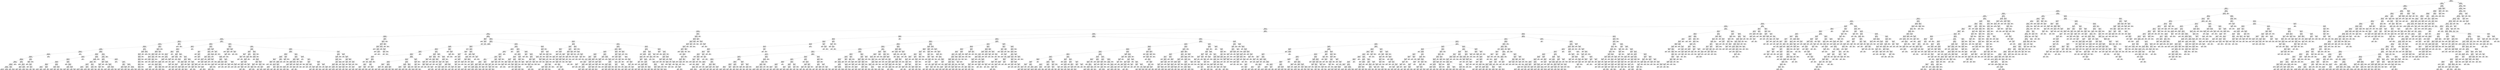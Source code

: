 digraph Tree {
node [shape=box] ;
0 [label="X[1173] <= 0.5\ngini = 0.5\nsamples = 84796\nvalue = [42502, 42294]"] ;
1 [label="X[36] <= 0.5\ngini = 0.485\nsamples = 72295\nvalue = [42364, 29931]"] ;
0 -> 1 [labeldistance=2.5, labelangle=45, headlabel="True"] ;
2 [label="X[1136] <= 0.5\ngini = 0.462\nsamples = 66376\nvalue = [42354, 24022]"] ;
1 -> 2 ;
3 [label="X[20] <= 0.5\ngini = 0.428\nsamples = 61217\nvalue = [42262, 18955]"] ;
2 -> 3 ;
4 [label="X[1130] <= 0.5\ngini = 0.392\nsamples = 57592\nvalue = [42180, 15412]"] ;
3 -> 4 ;
5 [label="X[45] <= 0.5\ngini = 0.355\nsamples = 54162\nvalue = [41682, 12480]"] ;
4 -> 5 ;
6 [label="X[30] <= 0.5\ngini = 0.332\nsamples = 52748\nvalue = [41670, 11078]"] ;
5 -> 6 ;
7 [label="X[221] <= 0.5\ngini = 0.315\nsamples = 51693\nvalue = [41573, 10120]"] ;
6 -> 7 ;
8 [label="X[11] <= 0.5\ngini = 0.305\nsamples = 51121\nvalue = [41505, 9616]"] ;
7 -> 8 ;
9 [label="X[1185] <= 0.5\ngini = 0.296\nsamples = 50499\nvalue = [41397, 9102]"] ;
8 -> 9 ;
10 [label="X[1126] <= 0.5\ngini = 0.287\nsamples = 50003\nvalue = [41321, 8682]"] ;
9 -> 10 ;
11 [label="X[10] <= 0.5\ngini = 0.279\nsamples = 49584\nvalue = [41260, 8324]"] ;
10 -> 11 ;
12 [label="X[1161] <= 0.5\ngini = 0.255\nsamples = 44068\nvalue = [37473, 6595]"] ;
11 -> 12 ;
13 [label="X[9] <= 0.5\ngini = 0.249\nsamples = 43858\nvalue = [37463, 6395]"] ;
12 -> 13 ;
14 [label="X[1167] <= 0.5\ngini = 0.234\nsamples = 42292\nvalue = [36562, 5730]"] ;
13 -> 14 ;
15 [label="X[21] <= 0.5\ngini = 0.229\nsamples = 42114\nvalue = [36556, 5558]"] ;
14 -> 15 ;
16 [label="X[1200] <= 0.5\ngini = 0.219\nsamples = 41349\nvalue = [36179, 5170]"] ;
15 -> 16 ;
17 [label="X[1210] <= 0.5\ngini = 0.214\nsamples = 41204\nvalue = [36178, 5026]"] ;
16 -> 17 ;
18 [label="X[1205] <= 0.5\ngini = 0.209\nsamples = 41042\nvalue = [36168, 4874]"] ;
17 -> 18 ;
19 [label="X[12] <= 0.5\ngini = 0.205\nsamples = 40887\nvalue = [36156, 4731]"] ;
18 -> 19 ;
20 [label="X[1211] <= 0.5\ngini = 0.192\nsamples = 39607\nvalue = [35347, 4260]"] ;
19 -> 20 ;
21 [label="X[1137] <= 0.5\ngini = 0.189\nsamples = 39519\nvalue = [35347, 4172]"] ;
20 -> 21 ;
22 [label="X[1195] <= 0.5\ngini = 0.187\nsamples = 39461\nvalue = [35347, 4114]"] ;
21 -> 22 ;
23 [label="X[1029] <= 0.5\ngini = 0.185\nsamples = 39395\nvalue = [35343, 4052]"] ;
22 -> 23 ;
24 [label="X[1238] <= 0.5\ngini = 0.18\nsamples = 39150\nvalue = [35228, 3922]"] ;
23 -> 24 ;
25 [label="X[1265] <= 0.5\ngini = 0.178\nsamples = 39095\nvalue = [35228, 3867]"] ;
24 -> 25 ;
26 [label="X[33] <= 0.5\ngini = 0.176\nsamples = 39030\nvalue = [35220, 3810]"] ;
25 -> 26 ;
27 [label="gini = 0.172\nsamples = 38822\nvalue = [35121, 3701]"] ;
26 -> 27 ;
28 [label="gini = 0.499\nsamples = 208\nvalue = [99, 109]"] ;
26 -> 28 ;
29 [label="X[16] <= 0.5\ngini = 0.216\nsamples = 65\nvalue = [8, 57]"] ;
25 -> 29 ;
30 [label="gini = 0.0\nsamples = 4\nvalue = [4, 0]"] ;
29 -> 30 ;
31 [label="gini = 0.123\nsamples = 61\nvalue = [4, 57]"] ;
29 -> 31 ;
32 [label="gini = 0.0\nsamples = 55\nvalue = [0, 55]"] ;
24 -> 32 ;
33 [label="X[0] <= 0.27\ngini = 0.498\nsamples = 245\nvalue = [115, 130]"] ;
23 -> 33 ;
34 [label="gini = 0.0\nsamples = 33\nvalue = [0, 33]"] ;
33 -> 34 ;
35 [label="X[0] <= 1.025\ngini = 0.496\nsamples = 212\nvalue = [115, 97]"] ;
33 -> 35 ;
36 [label="X[0] <= 0.37\ngini = 0.149\nsamples = 37\nvalue = [34, 3]"] ;
35 -> 36 ;
37 [label="gini = 0.48\nsamples = 5\nvalue = [2, 3]"] ;
36 -> 37 ;
38 [label="gini = 0.0\nsamples = 32\nvalue = [32, 0]"] ;
36 -> 38 ;
39 [label="X[0] <= 2.565\ngini = 0.497\nsamples = 175\nvalue = [81, 94]"] ;
35 -> 39 ;
40 [label="gini = 0.474\nsamples = 153\nvalue = [59, 94]"] ;
39 -> 40 ;
41 [label="gini = 0.0\nsamples = 22\nvalue = [22, 0]"] ;
39 -> 41 ;
42 [label="X[16] <= 0.5\ngini = 0.114\nsamples = 66\nvalue = [4, 62]"] ;
22 -> 42 ;
43 [label="X[1008] <= 0.5\ngini = 0.031\nsamples = 63\nvalue = [1, 62]"] ;
42 -> 43 ;
44 [label="gini = 0.0\nsamples = 57\nvalue = [0, 57]"] ;
43 -> 44 ;
45 [label="X[0] <= 1.86\ngini = 0.278\nsamples = 6\nvalue = [1, 5]"] ;
43 -> 45 ;
46 [label="gini = 0.0\nsamples = 4\nvalue = [0, 4]"] ;
45 -> 46 ;
47 [label="X[0] <= 2.775\ngini = 0.5\nsamples = 2\nvalue = [1, 1]"] ;
45 -> 47 ;
48 [label="gini = 0.0\nsamples = 1\nvalue = [1, 0]"] ;
47 -> 48 ;
49 [label="gini = 0.0\nsamples = 1\nvalue = [0, 1]"] ;
47 -> 49 ;
50 [label="gini = 0.0\nsamples = 3\nvalue = [3, 0]"] ;
42 -> 50 ;
51 [label="gini = 0.0\nsamples = 58\nvalue = [0, 58]"] ;
21 -> 51 ;
52 [label="gini = 0.0\nsamples = 88\nvalue = [0, 88]"] ;
20 -> 52 ;
53 [label="X[1003] <= 0.5\ngini = 0.465\nsamples = 1280\nvalue = [809, 471]"] ;
19 -> 53 ;
54 [label="X[1009] <= 0.5\ngini = 0.439\nsamples = 948\nvalue = [640, 308]"] ;
53 -> 54 ;
55 [label="X[1211] <= 0.5\ngini = 0.379\nsamples = 582\nvalue = [434, 148]"] ;
54 -> 55 ;
56 [label="X[1007] <= 0.5\ngini = 0.363\nsamples = 570\nvalue = [434, 136]"] ;
55 -> 56 ;
57 [label="X[1012] <= 0.5\ngini = 0.338\nsamples = 502\nvalue = [394, 108]"] ;
56 -> 57 ;
58 [label="X[1008] <= 0.5\ngini = 0.302\nsamples = 437\nvalue = [356, 81]"] ;
57 -> 58 ;
59 [label="X[0] <= 2.705\ngini = 0.278\nsamples = 384\nvalue = [320, 64]"] ;
58 -> 59 ;
60 [label="gini = 0.3\nsamples = 327\nvalue = [267, 60]"] ;
59 -> 60 ;
61 [label="gini = 0.131\nsamples = 57\nvalue = [53, 4]"] ;
59 -> 61 ;
62 [label="X[1279] <= 0.5\ngini = 0.436\nsamples = 53\nvalue = [36, 17]"] ;
58 -> 62 ;
63 [label="gini = 0.466\nsamples = 46\nvalue = [29, 17]"] ;
62 -> 63 ;
64 [label="gini = 0.0\nsamples = 7\nvalue = [7, 0]"] ;
62 -> 64 ;
65 [label="X[1270] <= 0.5\ngini = 0.486\nsamples = 65\nvalue = [38, 27]"] ;
57 -> 65 ;
66 [label="X[1207] <= 0.5\ngini = 0.473\nsamples = 60\nvalue = [37, 23]"] ;
65 -> 66 ;
67 [label="gini = 0.456\nsamples = 54\nvalue = [35, 19]"] ;
66 -> 67 ;
68 [label="gini = 0.444\nsamples = 6\nvalue = [2, 4]"] ;
66 -> 68 ;
69 [label="X[0] <= 2.745\ngini = 0.32\nsamples = 5\nvalue = [1, 4]"] ;
65 -> 69 ;
70 [label="gini = 0.0\nsamples = 4\nvalue = [0, 4]"] ;
69 -> 70 ;
71 [label="gini = 0.0\nsamples = 1\nvalue = [1, 0]"] ;
69 -> 71 ;
72 [label="X[0] <= 0.325\ngini = 0.484\nsamples = 68\nvalue = [40, 28]"] ;
56 -> 72 ;
73 [label="gini = 0.0\nsamples = 5\nvalue = [0, 5]"] ;
72 -> 73 ;
74 [label="X[1207] <= 0.5\ngini = 0.464\nsamples = 63\nvalue = [40, 23]"] ;
72 -> 74 ;
75 [label="X[0] <= 0.71\ngini = 0.488\nsamples = 52\nvalue = [30, 22]"] ;
74 -> 75 ;
76 [label="gini = 0.469\nsamples = 8\nvalue = [3, 5]"] ;
75 -> 76 ;
77 [label="gini = 0.474\nsamples = 44\nvalue = [27, 17]"] ;
75 -> 77 ;
78 [label="X[0] <= 2.425\ngini = 0.165\nsamples = 11\nvalue = [10, 1]"] ;
74 -> 78 ;
79 [label="gini = 0.0\nsamples = 8\nvalue = [8, 0]"] ;
78 -> 79 ;
80 [label="gini = 0.444\nsamples = 3\nvalue = [2, 1]"] ;
78 -> 80 ;
81 [label="gini = 0.0\nsamples = 12\nvalue = [0, 12]"] ;
55 -> 81 ;
82 [label="X[0] <= 2.945\ngini = 0.492\nsamples = 366\nvalue = [206, 160]"] ;
54 -> 82 ;
83 [label="X[0] <= 2.925\ngini = 0.494\nsamples = 359\nvalue = [199, 160]"] ;
82 -> 83 ;
84 [label="X[0] <= 2.67\ngini = 0.493\nsamples = 356\nvalue = [199, 157]"] ;
83 -> 84 ;
85 [label="X[0] <= 2.435\ngini = 0.497\nsamples = 314\nvalue = [170, 144]"] ;
84 -> 85 ;
86 [label="X[0] <= 1.645\ngini = 0.49\nsamples = 268\nvalue = [153, 115]"] ;
85 -> 86 ;
87 [label="gini = 0.498\nsamples = 182\nvalue = [97, 85]"] ;
86 -> 87 ;
88 [label="gini = 0.454\nsamples = 86\nvalue = [56, 30]"] ;
86 -> 88 ;
89 [label="X[1275] <= 0.5\ngini = 0.466\nsamples = 46\nvalue = [17, 29]"] ;
85 -> 89 ;
90 [label="gini = 0.444\nsamples = 42\nvalue = [14, 28]"] ;
89 -> 90 ;
91 [label="gini = 0.375\nsamples = 4\nvalue = [3, 1]"] ;
89 -> 91 ;
92 [label="X[0] <= 2.875\ngini = 0.427\nsamples = 42\nvalue = [29, 13]"] ;
84 -> 92 ;
93 [label="X[0] <= 2.865\ngini = 0.45\nsamples = 38\nvalue = [25, 13]"] ;
92 -> 93 ;
94 [label="gini = 0.438\nsamples = 37\nvalue = [25, 12]"] ;
93 -> 94 ;
95 [label="gini = 0.0\nsamples = 1\nvalue = [0, 1]"] ;
93 -> 95 ;
96 [label="gini = 0.0\nsamples = 4\nvalue = [4, 0]"] ;
92 -> 96 ;
97 [label="gini = 0.0\nsamples = 3\nvalue = [0, 3]"] ;
83 -> 97 ;
98 [label="gini = 0.0\nsamples = 7\nvalue = [7, 0]"] ;
82 -> 98 ;
99 [label="X[0] <= 2.945\ngini = 0.5\nsamples = 332\nvalue = [169, 163]"] ;
53 -> 99 ;
100 [label="X[0] <= 0.825\ngini = 0.5\nsamples = 326\nvalue = [163, 163]"] ;
99 -> 100 ;
101 [label="X[0] <= 0.305\ngini = 0.478\nsamples = 76\nvalue = [30, 46]"] ;
100 -> 101 ;
102 [label="X[1143] <= 0.5\ngini = 0.463\nsamples = 11\nvalue = [7, 4]"] ;
101 -> 102 ;
103 [label="X[1270] <= 0.5\ngini = 0.346\nsamples = 9\nvalue = [7, 2]"] ;
102 -> 103 ;
104 [label="X[1207] <= 0.5\ngini = 0.219\nsamples = 8\nvalue = [7, 1]"] ;
103 -> 104 ;
105 [label="gini = 0.0\nsamples = 6\nvalue = [6, 0]"] ;
104 -> 105 ;
106 [label="gini = 0.5\nsamples = 2\nvalue = [1, 1]"] ;
104 -> 106 ;
107 [label="gini = 0.0\nsamples = 1\nvalue = [0, 1]"] ;
103 -> 107 ;
108 [label="gini = 0.0\nsamples = 2\nvalue = [0, 2]"] ;
102 -> 108 ;
109 [label="X[0] <= 0.355\ngini = 0.457\nsamples = 65\nvalue = [23, 42]"] ;
101 -> 109 ;
110 [label="gini = 0.0\nsamples = 5\nvalue = [0, 5]"] ;
109 -> 110 ;
111 [label="X[0] <= 0.595\ngini = 0.473\nsamples = 60\nvalue = [23, 37]"] ;
109 -> 111 ;
112 [label="X[0] <= 0.475\ngini = 0.498\nsamples = 36\nvalue = [17, 19]"] ;
111 -> 112 ;
113 [label="gini = 0.43\nsamples = 16\nvalue = [5, 11]"] ;
112 -> 113 ;
114 [label="gini = 0.48\nsamples = 20\nvalue = [12, 8]"] ;
112 -> 114 ;
115 [label="X[1270] <= 0.5\ngini = 0.375\nsamples = 24\nvalue = [6, 18]"] ;
111 -> 115 ;
116 [label="gini = 0.34\nsamples = 23\nvalue = [5, 18]"] ;
115 -> 116 ;
117 [label="gini = 0.0\nsamples = 1\nvalue = [1, 0]"] ;
115 -> 117 ;
118 [label="X[0] <= 0.975\ngini = 0.498\nsamples = 250\nvalue = [133, 117]"] ;
100 -> 118 ;
119 [label="gini = 0.0\nsamples = 14\nvalue = [14, 0]"] ;
118 -> 119 ;
120 [label="X[0] <= 1.425\ngini = 0.5\nsamples = 236\nvalue = [119, 117]"] ;
118 -> 120 ;
121 [label="X[1204] <= 0.5\ngini = 0.42\nsamples = 30\nvalue = [9, 21]"] ;
120 -> 121 ;
122 [label="X[0] <= 1.03\ngini = 0.266\nsamples = 19\nvalue = [3, 16]"] ;
121 -> 122 ;
123 [label="gini = 0.444\nsamples = 3\nvalue = [2, 1]"] ;
122 -> 123 ;
124 [label="gini = 0.117\nsamples = 16\nvalue = [1, 15]"] ;
122 -> 124 ;
125 [label="X[0] <= 1.385\ngini = 0.496\nsamples = 11\nvalue = [6, 5]"] ;
121 -> 125 ;
126 [label="gini = 0.494\nsamples = 9\nvalue = [4, 5]"] ;
125 -> 126 ;
127 [label="gini = 0.0\nsamples = 2\nvalue = [2, 0]"] ;
125 -> 127 ;
128 [label="X[0] <= 1.475\ngini = 0.498\nsamples = 206\nvalue = [110, 96]"] ;
120 -> 128 ;
129 [label="gini = 0.0\nsamples = 7\nvalue = [7, 0]"] ;
128 -> 129 ;
130 [label="X[1175] <= 0.5\ngini = 0.499\nsamples = 199\nvalue = [103, 96]"] ;
128 -> 130 ;
131 [label="gini = 0.5\nsamples = 182\nvalue = [90, 92]"] ;
130 -> 131 ;
132 [label="gini = 0.36\nsamples = 17\nvalue = [13, 4]"] ;
130 -> 132 ;
133 [label="gini = 0.0\nsamples = 6\nvalue = [6, 0]"] ;
99 -> 133 ;
134 [label="X[120] <= 0.5\ngini = 0.143\nsamples = 155\nvalue = [12, 143]"] ;
18 -> 134 ;
135 [label="X[1074] <= 0.5\ngini = 0.296\nsamples = 61\nvalue = [11, 50]"] ;
134 -> 135 ;
136 [label="X[288] <= 0.5\ngini = 0.278\nsamples = 60\nvalue = [10, 50]"] ;
135 -> 136 ;
137 [label="X[226] <= 0.5\ngini = 0.259\nsamples = 59\nvalue = [9, 50]"] ;
136 -> 137 ;
138 [label="X[254] <= 0.5\ngini = 0.238\nsamples = 58\nvalue = [8, 50]"] ;
137 -> 138 ;
139 [label="X[423] <= 0.5\ngini = 0.215\nsamples = 57\nvalue = [7, 50]"] ;
138 -> 139 ;
140 [label="X[305] <= 0.5\ngini = 0.191\nsamples = 56\nvalue = [6, 50]"] ;
139 -> 140 ;
141 [label="X[252] <= 0.5\ngini = 0.165\nsamples = 55\nvalue = [5, 50]"] ;
140 -> 141 ;
142 [label="gini = 0.137\nsamples = 54\nvalue = [4, 50]"] ;
141 -> 142 ;
143 [label="gini = 0.0\nsamples = 1\nvalue = [1, 0]"] ;
141 -> 143 ;
144 [label="gini = 0.0\nsamples = 1\nvalue = [1, 0]"] ;
140 -> 144 ;
145 [label="gini = 0.0\nsamples = 1\nvalue = [1, 0]"] ;
139 -> 145 ;
146 [label="gini = 0.0\nsamples = 1\nvalue = [1, 0]"] ;
138 -> 146 ;
147 [label="gini = 0.0\nsamples = 1\nvalue = [1, 0]"] ;
137 -> 147 ;
148 [label="gini = 0.0\nsamples = 1\nvalue = [1, 0]"] ;
136 -> 148 ;
149 [label="gini = 0.0\nsamples = 1\nvalue = [1, 0]"] ;
135 -> 149 ;
150 [label="X[793] <= 0.5\ngini = 0.021\nsamples = 94\nvalue = [1, 93]"] ;
134 -> 150 ;
151 [label="gini = 0.0\nsamples = 93\nvalue = [0, 93]"] ;
150 -> 151 ;
152 [label="gini = 0.0\nsamples = 1\nvalue = [1, 0]"] ;
150 -> 152 ;
153 [label="X[158] <= 0.5\ngini = 0.116\nsamples = 162\nvalue = [10, 152]"] ;
17 -> 153 ;
154 [label="X[1015] <= 0.5\ngini = 0.073\nsamples = 158\nvalue = [6, 152]"] ;
153 -> 154 ;
155 [label="X[1005] <= 0.5\ngini = 0.062\nsamples = 156\nvalue = [5, 151]"] ;
154 -> 155 ;
156 [label="X[1003] <= 0.5\ngini = 0.051\nsamples = 154\nvalue = [4, 150]"] ;
155 -> 156 ;
157 [label="X[1029] <= 0.5\ngini = 0.017\nsamples = 119\nvalue = [1, 118]"] ;
156 -> 157 ;
158 [label="gini = 0.0\nsamples = 113\nvalue = [0, 113]"] ;
157 -> 158 ;
159 [label="X[0] <= 2.12\ngini = 0.278\nsamples = 6\nvalue = [1, 5]"] ;
157 -> 159 ;
160 [label="gini = 0.0\nsamples = 5\nvalue = [0, 5]"] ;
159 -> 160 ;
161 [label="gini = 0.0\nsamples = 1\nvalue = [1, 0]"] ;
159 -> 161 ;
162 [label="X[12] <= 0.5\ngini = 0.157\nsamples = 35\nvalue = [3, 32]"] ;
156 -> 162 ;
163 [label="X[0] <= 1.13\ngini = 0.111\nsamples = 34\nvalue = [2, 32]"] ;
162 -> 163 ;
164 [label="X[0] <= 0.835\ngini = 0.219\nsamples = 16\nvalue = [2, 14]"] ;
163 -> 164 ;
165 [label="gini = 0.0\nsamples = 14\nvalue = [0, 14]"] ;
164 -> 165 ;
166 [label="gini = 0.0\nsamples = 2\nvalue = [2, 0]"] ;
164 -> 166 ;
167 [label="gini = 0.0\nsamples = 18\nvalue = [0, 18]"] ;
163 -> 167 ;
168 [label="gini = 0.0\nsamples = 1\nvalue = [1, 0]"] ;
162 -> 168 ;
169 [label="X[0] <= 1.09\ngini = 0.5\nsamples = 2\nvalue = [1, 1]"] ;
155 -> 169 ;
170 [label="gini = 0.0\nsamples = 1\nvalue = [0, 1]"] ;
169 -> 170 ;
171 [label="gini = 0.0\nsamples = 1\nvalue = [1, 0]"] ;
169 -> 171 ;
172 [label="X[0] <= 0.695\ngini = 0.5\nsamples = 2\nvalue = [1, 1]"] ;
154 -> 172 ;
173 [label="gini = 0.0\nsamples = 1\nvalue = [0, 1]"] ;
172 -> 173 ;
174 [label="gini = 0.0\nsamples = 1\nvalue = [1, 0]"] ;
172 -> 174 ;
175 [label="gini = 0.0\nsamples = 4\nvalue = [4, 0]"] ;
153 -> 175 ;
176 [label="X[600] <= 0.5\ngini = 0.014\nsamples = 145\nvalue = [1, 144]"] ;
16 -> 176 ;
177 [label="gini = 0.0\nsamples = 144\nvalue = [0, 144]"] ;
176 -> 177 ;
178 [label="gini = 0.0\nsamples = 1\nvalue = [1, 0]"] ;
176 -> 178 ;
179 [label="X[1190] <= 0.5\ngini = 0.5\nsamples = 765\nvalue = [377, 388]"] ;
15 -> 179 ;
180 [label="X[1009] <= 0.5\ngini = 0.434\nsamples = 346\nvalue = [110, 236]"] ;
179 -> 180 ;
181 [label="X[0] <= 2.98\ngini = 0.471\nsamples = 226\nvalue = [86, 140]"] ;
180 -> 181 ;
182 [label="X[1003] <= 0.5\ngini = 0.467\nsamples = 223\nvalue = [83, 140]"] ;
181 -> 182 ;
183 [label="X[992] <= 0.5\ngini = 0.49\nsamples = 119\nvalue = [51, 68]"] ;
182 -> 183 ;
184 [label="X[1272] <= 0.5\ngini = 0.487\nsamples = 117\nvalue = [49, 68]"] ;
183 -> 184 ;
185 [label="gini = 0.0\nsamples = 3\nvalue = [0, 3]"] ;
184 -> 185 ;
186 [label="X[0] <= 2.89\ngini = 0.49\nsamples = 114\nvalue = [49, 65]"] ;
184 -> 186 ;
187 [label="X[0] <= 2.855\ngini = 0.493\nsamples = 111\nvalue = [49, 62]"] ;
186 -> 187 ;
188 [label="X[0] <= 2.095\ngini = 0.487\nsamples = 107\nvalue = [45, 62]"] ;
187 -> 188 ;
189 [label="X[1007] <= 0.5\ngini = 0.499\nsamples = 69\nvalue = [33, 36]"] ;
188 -> 189 ;
190 [label="X[1000] <= 0.5\ngini = 0.499\nsamples = 59\nvalue = [31, 28]"] ;
189 -> 190 ;
191 [label="gini = 0.494\nsamples = 56\nvalue = [31, 25]"] ;
190 -> 191 ;
192 [label="gini = 0.0\nsamples = 3\nvalue = [0, 3]"] ;
190 -> 192 ;
193 [label="X[0] <= 0.77\ngini = 0.32\nsamples = 10\nvalue = [2, 8]"] ;
189 -> 193 ;
194 [label="gini = 0.5\nsamples = 4\nvalue = [2, 2]"] ;
193 -> 194 ;
195 [label="gini = 0.0\nsamples = 6\nvalue = [0, 6]"] ;
193 -> 195 ;
196 [label="X[1007] <= 0.5\ngini = 0.432\nsamples = 38\nvalue = [12, 26]"] ;
188 -> 196 ;
197 [label="X[1008] <= 0.5\ngini = 0.382\nsamples = 35\nvalue = [9, 26]"] ;
196 -> 197 ;
198 [label="gini = 0.328\nsamples = 29\nvalue = [6, 23]"] ;
197 -> 198 ;
199 [label="gini = 0.5\nsamples = 6\nvalue = [3, 3]"] ;
197 -> 199 ;
200 [label="gini = 0.0\nsamples = 3\nvalue = [3, 0]"] ;
196 -> 200 ;
201 [label="gini = 0.0\nsamples = 4\nvalue = [4, 0]"] ;
187 -> 201 ;
202 [label="gini = 0.0\nsamples = 3\nvalue = [0, 3]"] ;
186 -> 202 ;
203 [label="gini = 0.0\nsamples = 2\nvalue = [2, 0]"] ;
183 -> 203 ;
204 [label="X[0] <= 0.935\ngini = 0.426\nsamples = 104\nvalue = [32, 72]"] ;
182 -> 204 ;
205 [label="X[0] <= 0.36\ngini = 0.302\nsamples = 27\nvalue = [5, 22]"] ;
204 -> 205 ;
206 [label="X[0] <= 0.325\ngini = 0.48\nsamples = 5\nvalue = [3, 2]"] ;
205 -> 206 ;
207 [label="X[0] <= 0.205\ngini = 0.444\nsamples = 3\nvalue = [1, 2]"] ;
206 -> 207 ;
208 [label="gini = 0.0\nsamples = 1\nvalue = [1, 0]"] ;
207 -> 208 ;
209 [label="gini = 0.0\nsamples = 2\nvalue = [0, 2]"] ;
207 -> 209 ;
210 [label="gini = 0.0\nsamples = 2\nvalue = [2, 0]"] ;
206 -> 210 ;
211 [label="X[0] <= 0.48\ngini = 0.165\nsamples = 22\nvalue = [2, 20]"] ;
205 -> 211 ;
212 [label="gini = 0.0\nsamples = 9\nvalue = [0, 9]"] ;
211 -> 212 ;
213 [label="X[0] <= 0.55\ngini = 0.26\nsamples = 13\nvalue = [2, 11]"] ;
211 -> 213 ;
214 [label="X[0] <= 0.52\ngini = 0.5\nsamples = 4\nvalue = [2, 2]"] ;
213 -> 214 ;
215 [label="X[0] <= 0.495\ngini = 0.444\nsamples = 3\nvalue = [1, 2]"] ;
214 -> 215 ;
216 [label="gini = 0.5\nsamples = 2\nvalue = [1, 1]"] ;
215 -> 216 ;
217 [label="gini = 0.0\nsamples = 1\nvalue = [0, 1]"] ;
215 -> 217 ;
218 [label="gini = 0.0\nsamples = 1\nvalue = [1, 0]"] ;
214 -> 218 ;
219 [label="gini = 0.0\nsamples = 9\nvalue = [0, 9]"] ;
213 -> 219 ;
220 [label="X[0] <= 1.21\ngini = 0.455\nsamples = 77\nvalue = [27, 50]"] ;
204 -> 220 ;
221 [label="gini = 0.0\nsamples = 5\nvalue = [5, 0]"] ;
220 -> 221 ;
222 [label="X[0] <= 2.015\ngini = 0.424\nsamples = 72\nvalue = [22, 50]"] ;
220 -> 222 ;
223 [label="X[0] <= 1.845\ngini = 0.472\nsamples = 34\nvalue = [13, 21]"] ;
222 -> 223 ;
224 [label="X[0] <= 1.49\ngini = 0.428\nsamples = 29\nvalue = [9, 20]"] ;
223 -> 224 ;
225 [label="X[0] <= 1.415\ngini = 0.219\nsamples = 8\nvalue = [1, 7]"] ;
224 -> 225 ;
226 [label="X[0] <= 1.39\ngini = 0.375\nsamples = 4\nvalue = [1, 3]"] ;
225 -> 226 ;
227 [label="gini = 0.0\nsamples = 3\nvalue = [0, 3]"] ;
226 -> 227 ;
228 [label="gini = 0.0\nsamples = 1\nvalue = [1, 0]"] ;
226 -> 228 ;
229 [label="gini = 0.0\nsamples = 4\nvalue = [0, 4]"] ;
225 -> 229 ;
230 [label="X[0] <= 1.595\ngini = 0.472\nsamples = 21\nvalue = [8, 13]"] ;
224 -> 230 ;
231 [label="X[0] <= 1.575\ngini = 0.444\nsamples = 6\nvalue = [4, 2]"] ;
230 -> 231 ;
232 [label="gini = 0.48\nsamples = 5\nvalue = [3, 2]"] ;
231 -> 232 ;
233 [label="gini = 0.0\nsamples = 1\nvalue = [1, 0]"] ;
231 -> 233 ;
234 [label="X[0] <= 1.645\ngini = 0.391\nsamples = 15\nvalue = [4, 11]"] ;
230 -> 234 ;
235 [label="gini = 0.0\nsamples = 2\nvalue = [0, 2]"] ;
234 -> 235 ;
236 [label="gini = 0.426\nsamples = 13\nvalue = [4, 9]"] ;
234 -> 236 ;
237 [label="X[0] <= 1.915\ngini = 0.32\nsamples = 5\nvalue = [4, 1]"] ;
223 -> 237 ;
238 [label="gini = 0.0\nsamples = 2\nvalue = [2, 0]"] ;
237 -> 238 ;
239 [label="X[0] <= 1.96\ngini = 0.444\nsamples = 3\nvalue = [2, 1]"] ;
237 -> 239 ;
240 [label="gini = 0.5\nsamples = 2\nvalue = [1, 1]"] ;
239 -> 240 ;
241 [label="gini = 0.0\nsamples = 1\nvalue = [1, 0]"] ;
239 -> 241 ;
242 [label="X[0] <= 2.31\ngini = 0.361\nsamples = 38\nvalue = [9, 29]"] ;
222 -> 242 ;
243 [label="gini = 0.0\nsamples = 7\nvalue = [0, 7]"] ;
242 -> 243 ;
244 [label="X[0] <= 2.355\ngini = 0.412\nsamples = 31\nvalue = [9, 22]"] ;
242 -> 244 ;
245 [label="X[0] <= 2.345\ngini = 0.5\nsamples = 4\nvalue = [2, 2]"] ;
244 -> 245 ;
246 [label="X[0] <= 2.335\ngini = 0.444\nsamples = 3\nvalue = [1, 2]"] ;
245 -> 246 ;
247 [label="gini = 0.5\nsamples = 2\nvalue = [1, 1]"] ;
246 -> 247 ;
248 [label="gini = 0.0\nsamples = 1\nvalue = [0, 1]"] ;
246 -> 248 ;
249 [label="gini = 0.0\nsamples = 1\nvalue = [1, 0]"] ;
245 -> 249 ;
250 [label="X[0] <= 2.395\ngini = 0.384\nsamples = 27\nvalue = [7, 20]"] ;
244 -> 250 ;
251 [label="gini = 0.0\nsamples = 4\nvalue = [0, 4]"] ;
250 -> 251 ;
252 [label="X[0] <= 2.405\ngini = 0.423\nsamples = 23\nvalue = [7, 16]"] ;
250 -> 252 ;
253 [label="gini = 0.0\nsamples = 1\nvalue = [1, 0]"] ;
252 -> 253 ;
254 [label="gini = 0.397\nsamples = 22\nvalue = [6, 16]"] ;
252 -> 254 ;
255 [label="gini = 0.0\nsamples = 3\nvalue = [3, 0]"] ;
181 -> 255 ;
256 [label="X[0] <= 2.935\ngini = 0.32\nsamples = 120\nvalue = [24, 96]"] ;
180 -> 256 ;
257 [label="X[0] <= 0.325\ngini = 0.305\nsamples = 117\nvalue = [22, 95]"] ;
256 -> 257 ;
258 [label="X[0] <= 0.2\ngini = 0.5\nsamples = 4\nvalue = [2, 2]"] ;
257 -> 258 ;
259 [label="gini = 0.0\nsamples = 1\nvalue = [0, 1]"] ;
258 -> 259 ;
260 [label="X[0] <= 0.29\ngini = 0.444\nsamples = 3\nvalue = [2, 1]"] ;
258 -> 260 ;
261 [label="gini = 0.0\nsamples = 1\nvalue = [1, 0]"] ;
260 -> 261 ;
262 [label="X[0] <= 0.305\ngini = 0.5\nsamples = 2\nvalue = [1, 1]"] ;
260 -> 262 ;
263 [label="gini = 0.0\nsamples = 1\nvalue = [0, 1]"] ;
262 -> 263 ;
264 [label="gini = 0.0\nsamples = 1\nvalue = [1, 0]"] ;
262 -> 264 ;
265 [label="X[0] <= 1.415\ngini = 0.291\nsamples = 113\nvalue = [20, 93]"] ;
257 -> 265 ;
266 [label="X[0] <= 0.5\ngini = 0.198\nsamples = 45\nvalue = [5, 40]"] ;
265 -> 266 ;
267 [label="X[0] <= 0.46\ngini = 0.32\nsamples = 15\nvalue = [3, 12]"] ;
266 -> 267 ;
268 [label="X[0] <= 0.39\ngini = 0.142\nsamples = 13\nvalue = [1, 12]"] ;
267 -> 268 ;
269 [label="gini = 0.0\nsamples = 8\nvalue = [0, 8]"] ;
268 -> 269 ;
270 [label="X[0] <= 0.405\ngini = 0.32\nsamples = 5\nvalue = [1, 4]"] ;
268 -> 270 ;
271 [label="gini = 0.5\nsamples = 2\nvalue = [1, 1]"] ;
270 -> 271 ;
272 [label="gini = 0.0\nsamples = 3\nvalue = [0, 3]"] ;
270 -> 272 ;
273 [label="gini = 0.0\nsamples = 2\nvalue = [2, 0]"] ;
267 -> 273 ;
274 [label="X[0] <= 1.31\ngini = 0.124\nsamples = 30\nvalue = [2, 28]"] ;
266 -> 274 ;
275 [label="X[0] <= 0.825\ngini = 0.083\nsamples = 23\nvalue = [1, 22]"] ;
274 -> 275 ;
276 [label="X[0] <= 0.815\ngini = 0.165\nsamples = 11\nvalue = [1, 10]"] ;
275 -> 276 ;
277 [label="gini = 0.0\nsamples = 8\nvalue = [0, 8]"] ;
276 -> 277 ;
278 [label="gini = 0.444\nsamples = 3\nvalue = [1, 2]"] ;
276 -> 278 ;
279 [label="gini = 0.0\nsamples = 12\nvalue = [0, 12]"] ;
275 -> 279 ;
280 [label="X[0] <= 1.335\ngini = 0.245\nsamples = 7\nvalue = [1, 6]"] ;
274 -> 280 ;
281 [label="gini = 0.0\nsamples = 1\nvalue = [1, 0]"] ;
280 -> 281 ;
282 [label="gini = 0.0\nsamples = 6\nvalue = [0, 6]"] ;
280 -> 282 ;
283 [label="X[0] <= 1.425\ngini = 0.344\nsamples = 68\nvalue = [15, 53]"] ;
265 -> 283 ;
284 [label="gini = 0.0\nsamples = 2\nvalue = [2, 0]"] ;
283 -> 284 ;
285 [label="X[0] <= 2.565\ngini = 0.316\nsamples = 66\nvalue = [13, 53]"] ;
283 -> 285 ;
286 [label="X[0] <= 2.335\ngini = 0.282\nsamples = 53\nvalue = [9, 44]"] ;
285 -> 286 ;
287 [label="X[0] <= 2.32\ngini = 0.346\nsamples = 36\nvalue = [8, 28]"] ;
286 -> 287 ;
288 [label="X[0] <= 1.995\ngini = 0.327\nsamples = 34\nvalue = [7, 27]"] ;
287 -> 288 ;
289 [label="X[0] <= 1.95\ngini = 0.358\nsamples = 30\nvalue = [7, 23]"] ;
288 -> 289 ;
290 [label="gini = 0.328\nsamples = 29\nvalue = [6, 23]"] ;
289 -> 290 ;
291 [label="gini = 0.0\nsamples = 1\nvalue = [1, 0]"] ;
289 -> 291 ;
292 [label="gini = 0.0\nsamples = 4\nvalue = [0, 4]"] ;
288 -> 292 ;
293 [label="gini = 0.5\nsamples = 2\nvalue = [1, 1]"] ;
287 -> 293 ;
294 [label="X[0] <= 2.46\ngini = 0.111\nsamples = 17\nvalue = [1, 16]"] ;
286 -> 294 ;
295 [label="gini = 0.0\nsamples = 9\nvalue = [0, 9]"] ;
294 -> 295 ;
296 [label="X[0] <= 2.48\ngini = 0.219\nsamples = 8\nvalue = [1, 7]"] ;
294 -> 296 ;
297 [label="gini = 0.5\nsamples = 2\nvalue = [1, 1]"] ;
296 -> 297 ;
298 [label="gini = 0.0\nsamples = 6\nvalue = [0, 6]"] ;
296 -> 298 ;
299 [label="X[0] <= 2.655\ngini = 0.426\nsamples = 13\nvalue = [4, 9]"] ;
285 -> 299 ;
300 [label="X[0] <= 2.59\ngini = 0.375\nsamples = 4\nvalue = [3, 1]"] ;
299 -> 300 ;
301 [label="gini = 0.0\nsamples = 1\nvalue = [1, 0]"] ;
300 -> 301 ;
302 [label="X[0] <= 2.625\ngini = 0.444\nsamples = 3\nvalue = [2, 1]"] ;
300 -> 302 ;
303 [label="gini = 0.5\nsamples = 2\nvalue = [1, 1]"] ;
302 -> 303 ;
304 [label="gini = 0.0\nsamples = 1\nvalue = [1, 0]"] ;
302 -> 304 ;
305 [label="X[0] <= 2.82\ngini = 0.198\nsamples = 9\nvalue = [1, 8]"] ;
299 -> 305 ;
306 [label="gini = 0.0\nsamples = 6\nvalue = [0, 6]"] ;
305 -> 306 ;
307 [label="X[0] <= 2.845\ngini = 0.444\nsamples = 3\nvalue = [1, 2]"] ;
305 -> 307 ;
308 [label="gini = 0.0\nsamples = 1\nvalue = [1, 0]"] ;
307 -> 308 ;
309 [label="gini = 0.0\nsamples = 2\nvalue = [0, 2]"] ;
307 -> 309 ;
310 [label="X[0] <= 2.965\ngini = 0.444\nsamples = 3\nvalue = [2, 1]"] ;
256 -> 310 ;
311 [label="gini = 0.0\nsamples = 1\nvalue = [1, 0]"] ;
310 -> 311 ;
312 [label="X[0] <= 2.995\ngini = 0.5\nsamples = 2\nvalue = [1, 1]"] ;
310 -> 312 ;
313 [label="gini = 0.0\nsamples = 1\nvalue = [0, 1]"] ;
312 -> 313 ;
314 [label="gini = 0.0\nsamples = 1\nvalue = [1, 0]"] ;
312 -> 314 ;
315 [label="X[222] <= 0.5\ngini = 0.462\nsamples = 419\nvalue = [267, 152]"] ;
179 -> 315 ;
316 [label="X[1009] <= 0.5\ngini = 0.111\nsamples = 51\nvalue = [48, 3]"] ;
315 -> 316 ;
317 [label="X[1003] <= 0.5\ngini = 0.045\nsamples = 43\nvalue = [42, 1]"] ;
316 -> 317 ;
318 [label="gini = 0.0\nsamples = 32\nvalue = [32, 0]"] ;
317 -> 318 ;
319 [label="X[0] <= 1.19\ngini = 0.165\nsamples = 11\nvalue = [10, 1]"] ;
317 -> 319 ;
320 [label="X[0] <= 0.985\ngini = 0.32\nsamples = 5\nvalue = [4, 1]"] ;
319 -> 320 ;
321 [label="gini = 0.0\nsamples = 4\nvalue = [4, 0]"] ;
320 -> 321 ;
322 [label="gini = 0.0\nsamples = 1\nvalue = [0, 1]"] ;
320 -> 322 ;
323 [label="gini = 0.0\nsamples = 6\nvalue = [6, 0]"] ;
319 -> 323 ;
324 [label="X[0] <= 0.135\ngini = 0.375\nsamples = 8\nvalue = [6, 2]"] ;
316 -> 324 ;
325 [label="gini = 0.0\nsamples = 1\nvalue = [0, 1]"] ;
324 -> 325 ;
326 [label="X[0] <= 2.11\ngini = 0.245\nsamples = 7\nvalue = [6, 1]"] ;
324 -> 326 ;
327 [label="gini = 0.0\nsamples = 6\nvalue = [6, 0]"] ;
326 -> 327 ;
328 [label="gini = 0.0\nsamples = 1\nvalue = [0, 1]"] ;
326 -> 328 ;
329 [label="X[0] <= 0.4\ngini = 0.482\nsamples = 368\nvalue = [219, 149]"] ;
315 -> 329 ;
330 [label="X[0] <= 0.205\ngini = 0.494\nsamples = 63\nvalue = [28, 35]"] ;
329 -> 330 ;
331 [label="X[0] <= 0.035\ngini = 0.487\nsamples = 31\nvalue = [18, 13]"] ;
330 -> 331 ;
332 [label="X[0] <= 0.025\ngini = 0.278\nsamples = 6\nvalue = [1, 5]"] ;
331 -> 332 ;
333 [label="X[1003] <= 0.5\ngini = 0.444\nsamples = 3\nvalue = [1, 2]"] ;
332 -> 333 ;
334 [label="gini = 0.5\nsamples = 2\nvalue = [1, 1]"] ;
333 -> 334 ;
335 [label="gini = 0.0\nsamples = 1\nvalue = [0, 1]"] ;
333 -> 335 ;
336 [label="gini = 0.0\nsamples = 3\nvalue = [0, 3]"] ;
332 -> 336 ;
337 [label="X[0] <= 0.16\ngini = 0.435\nsamples = 25\nvalue = [17, 8]"] ;
331 -> 337 ;
338 [label="X[0] <= 0.145\ngini = 0.48\nsamples = 20\nvalue = [12, 8]"] ;
337 -> 338 ;
339 [label="X[1009] <= 0.5\ngini = 0.465\nsamples = 19\nvalue = [12, 7]"] ;
338 -> 339 ;
340 [label="X[0] <= 0.045\ngini = 0.5\nsamples = 12\nvalue = [6, 6]"] ;
339 -> 340 ;
341 [label="gini = 0.0\nsamples = 1\nvalue = [1, 0]"] ;
340 -> 341 ;
342 [label="X[0] <= 0.055\ngini = 0.496\nsamples = 11\nvalue = [5, 6]"] ;
340 -> 342 ;
343 [label="gini = 0.0\nsamples = 2\nvalue = [0, 2]"] ;
342 -> 343 ;
344 [label="X[1003] <= 0.5\ngini = 0.494\nsamples = 9\nvalue = [5, 4]"] ;
342 -> 344 ;
345 [label="gini = 0.49\nsamples = 7\nvalue = [3, 4]"] ;
344 -> 345 ;
346 [label="gini = 0.0\nsamples = 2\nvalue = [2, 0]"] ;
344 -> 346 ;
347 [label="X[0] <= 0.105\ngini = 0.245\nsamples = 7\nvalue = [6, 1]"] ;
339 -> 347 ;
348 [label="gini = 0.0\nsamples = 5\nvalue = [5, 0]"] ;
347 -> 348 ;
349 [label="X[0] <= 0.125\ngini = 0.5\nsamples = 2\nvalue = [1, 1]"] ;
347 -> 349 ;
350 [label="gini = 0.0\nsamples = 1\nvalue = [0, 1]"] ;
349 -> 350 ;
351 [label="gini = 0.0\nsamples = 1\nvalue = [1, 0]"] ;
349 -> 351 ;
352 [label="gini = 0.0\nsamples = 1\nvalue = [0, 1]"] ;
338 -> 352 ;
353 [label="gini = 0.0\nsamples = 5\nvalue = [5, 0]"] ;
337 -> 353 ;
354 [label="X[999] <= 0.5\ngini = 0.43\nsamples = 32\nvalue = [10, 22]"] ;
330 -> 354 ;
355 [label="X[991] <= 0.5\ngini = 0.412\nsamples = 31\nvalue = [9, 22]"] ;
354 -> 355 ;
356 [label="X[0] <= 0.285\ngini = 0.391\nsamples = 30\nvalue = [8, 22]"] ;
355 -> 356 ;
357 [label="gini = 0.0\nsamples = 4\nvalue = [0, 4]"] ;
356 -> 357 ;
358 [label="X[0] <= 0.355\ngini = 0.426\nsamples = 26\nvalue = [8, 18]"] ;
356 -> 358 ;
359 [label="X[993] <= 0.5\ngini = 0.48\nsamples = 15\nvalue = [6, 9]"] ;
358 -> 359 ;
360 [label="X[1026] <= 0.5\ngini = 0.459\nsamples = 14\nvalue = [5, 9]"] ;
359 -> 360 ;
361 [label="X[996] <= 0.5\ngini = 0.473\nsamples = 13\nvalue = [5, 8]"] ;
360 -> 361 ;
362 [label="gini = 0.486\nsamples = 12\nvalue = [5, 7]"] ;
361 -> 362 ;
363 [label="gini = 0.0\nsamples = 1\nvalue = [0, 1]"] ;
361 -> 363 ;
364 [label="gini = 0.0\nsamples = 1\nvalue = [0, 1]"] ;
360 -> 364 ;
365 [label="gini = 0.0\nsamples = 1\nvalue = [1, 0]"] ;
359 -> 365 ;
366 [label="X[1007] <= 0.5\ngini = 0.298\nsamples = 11\nvalue = [2, 9]"] ;
358 -> 366 ;
367 [label="X[1003] <= 0.5\ngini = 0.198\nsamples = 9\nvalue = [1, 8]"] ;
366 -> 367 ;
368 [label="gini = 0.0\nsamples = 5\nvalue = [0, 5]"] ;
367 -> 368 ;
369 [label="X[0] <= 0.38\ngini = 0.375\nsamples = 4\nvalue = [1, 3]"] ;
367 -> 369 ;
370 [label="gini = 0.5\nsamples = 2\nvalue = [1, 1]"] ;
369 -> 370 ;
371 [label="gini = 0.0\nsamples = 2\nvalue = [0, 2]"] ;
369 -> 371 ;
372 [label="gini = 0.5\nsamples = 2\nvalue = [1, 1]"] ;
366 -> 372 ;
373 [label="gini = 0.0\nsamples = 1\nvalue = [1, 0]"] ;
355 -> 373 ;
374 [label="gini = 0.0\nsamples = 1\nvalue = [1, 0]"] ;
354 -> 374 ;
375 [label="X[1003] <= 0.5\ngini = 0.468\nsamples = 305\nvalue = [191, 114]"] ;
329 -> 375 ;
376 [label="X[1009] <= 0.5\ngini = 0.445\nsamples = 230\nvalue = [153, 77]"] ;
375 -> 376 ;
377 [label="X[996] <= 0.5\ngini = 0.386\nsamples = 149\nvalue = [110, 39]"] ;
376 -> 377 ;
378 [label="X[0] <= 0.655\ngini = 0.364\nsamples = 142\nvalue = [108, 34]"] ;
377 -> 378 ;
379 [label="X[1010] <= 0.5\ngini = 0.121\nsamples = 31\nvalue = [29, 2]"] ;
378 -> 379 ;
380 [label="X[1005] <= 0.5\ngini = 0.064\nsamples = 30\nvalue = [29, 1]"] ;
379 -> 380 ;
381 [label="gini = 0.0\nsamples = 29\nvalue = [29, 0]"] ;
380 -> 381 ;
382 [label="gini = 0.0\nsamples = 1\nvalue = [0, 1]"] ;
380 -> 382 ;
383 [label="gini = 0.0\nsamples = 1\nvalue = [0, 1]"] ;
379 -> 383 ;
384 [label="X[1030] <= 0.5\ngini = 0.41\nsamples = 111\nvalue = [79, 32]"] ;
378 -> 384 ;
385 [label="X[998] <= 0.5\ngini = 0.399\nsamples = 109\nvalue = [79, 30]"] ;
384 -> 385 ;
386 [label="X[1017] <= 0.5\ngini = 0.377\nsamples = 103\nvalue = [77, 26]"] ;
385 -> 386 ;
387 [label="X[0] <= 2.355\ngini = 0.357\nsamples = 99\nvalue = [76, 23]"] ;
386 -> 387 ;
388 [label="gini = 0.412\nsamples = 69\nvalue = [49, 20]"] ;
387 -> 388 ;
389 [label="gini = 0.18\nsamples = 30\nvalue = [27, 3]"] ;
387 -> 389 ;
390 [label="X[0] <= 1.48\ngini = 0.375\nsamples = 4\nvalue = [1, 3]"] ;
386 -> 390 ;
391 [label="gini = 0.5\nsamples = 2\nvalue = [1, 1]"] ;
390 -> 391 ;
392 [label="gini = 0.0\nsamples = 2\nvalue = [0, 2]"] ;
390 -> 392 ;
393 [label="X[0] <= 1.375\ngini = 0.444\nsamples = 6\nvalue = [2, 4]"] ;
385 -> 393 ;
394 [label="X[0] <= 0.9\ngini = 0.444\nsamples = 3\nvalue = [2, 1]"] ;
393 -> 394 ;
395 [label="gini = 0.0\nsamples = 1\nvalue = [1, 0]"] ;
394 -> 395 ;
396 [label="gini = 0.5\nsamples = 2\nvalue = [1, 1]"] ;
394 -> 396 ;
397 [label="gini = 0.0\nsamples = 3\nvalue = [0, 3]"] ;
393 -> 397 ;
398 [label="gini = 0.0\nsamples = 2\nvalue = [0, 2]"] ;
384 -> 398 ;
399 [label="X[0] <= 2.59\ngini = 0.408\nsamples = 7\nvalue = [2, 5]"] ;
377 -> 399 ;
400 [label="X[0] <= 0.665\ngini = 0.278\nsamples = 6\nvalue = [1, 5]"] ;
399 -> 400 ;
401 [label="gini = 0.5\nsamples = 2\nvalue = [1, 1]"] ;
400 -> 401 ;
402 [label="gini = 0.0\nsamples = 4\nvalue = [0, 4]"] ;
400 -> 402 ;
403 [label="gini = 0.0\nsamples = 1\nvalue = [1, 0]"] ;
399 -> 403 ;
404 [label="X[0] <= 1.15\ngini = 0.498\nsamples = 81\nvalue = [43, 38]"] ;
376 -> 404 ;
405 [label="X[0] <= 0.98\ngini = 0.444\nsamples = 39\nvalue = [26, 13]"] ;
404 -> 405 ;
406 [label="X[0] <= 0.92\ngini = 0.469\nsamples = 32\nvalue = [20, 12]"] ;
405 -> 406 ;
407 [label="X[0] <= 0.69\ngini = 0.436\nsamples = 28\nvalue = [19, 9]"] ;
406 -> 407 ;
408 [label="X[0] <= 0.64\ngini = 0.48\nsamples = 20\nvalue = [12, 8]"] ;
407 -> 408 ;
409 [label="X[0] <= 0.575\ngini = 0.444\nsamples = 18\nvalue = [12, 6]"] ;
408 -> 409 ;
410 [label="gini = 0.48\nsamples = 15\nvalue = [9, 6]"] ;
409 -> 410 ;
411 [label="gini = 0.0\nsamples = 3\nvalue = [3, 0]"] ;
409 -> 411 ;
412 [label="gini = 0.0\nsamples = 2\nvalue = [0, 2]"] ;
408 -> 412 ;
413 [label="X[0] <= 0.855\ngini = 0.219\nsamples = 8\nvalue = [7, 1]"] ;
407 -> 413 ;
414 [label="gini = 0.0\nsamples = 5\nvalue = [5, 0]"] ;
413 -> 414 ;
415 [label="X[0] <= 0.9\ngini = 0.444\nsamples = 3\nvalue = [2, 1]"] ;
413 -> 415 ;
416 [label="gini = 0.5\nsamples = 2\nvalue = [1, 1]"] ;
415 -> 416 ;
417 [label="gini = 0.0\nsamples = 1\nvalue = [1, 0]"] ;
415 -> 417 ;
418 [label="X[0] <= 0.94\ngini = 0.375\nsamples = 4\nvalue = [1, 3]"] ;
406 -> 418 ;
419 [label="gini = 0.0\nsamples = 1\nvalue = [0, 1]"] ;
418 -> 419 ;
420 [label="X[0] <= 0.96\ngini = 0.444\nsamples = 3\nvalue = [1, 2]"] ;
418 -> 420 ;
421 [label="gini = 0.5\nsamples = 2\nvalue = [1, 1]"] ;
420 -> 421 ;
422 [label="gini = 0.0\nsamples = 1\nvalue = [0, 1]"] ;
420 -> 422 ;
423 [label="X[0] <= 1.015\ngini = 0.245\nsamples = 7\nvalue = [6, 1]"] ;
405 -> 423 ;
424 [label="gini = 0.0\nsamples = 3\nvalue = [3, 0]"] ;
423 -> 424 ;
425 [label="X[0] <= 1.025\ngini = 0.375\nsamples = 4\nvalue = [3, 1]"] ;
423 -> 425 ;
426 [label="gini = 0.5\nsamples = 2\nvalue = [1, 1]"] ;
425 -> 426 ;
427 [label="gini = 0.0\nsamples = 2\nvalue = [2, 0]"] ;
425 -> 427 ;
428 [label="X[0] <= 1.365\ngini = 0.482\nsamples = 42\nvalue = [17, 25]"] ;
404 -> 428 ;
429 [label="gini = 0.0\nsamples = 7\nvalue = [0, 7]"] ;
428 -> 429 ;
430 [label="X[0] <= 2.02\ngini = 0.5\nsamples = 35\nvalue = [17, 18]"] ;
428 -> 430 ;
431 [label="X[0] <= 1.445\ngini = 0.375\nsamples = 12\nvalue = [9, 3]"] ;
430 -> 431 ;
432 [label="X[0] <= 1.395\ngini = 0.5\nsamples = 2\nvalue = [1, 1]"] ;
431 -> 432 ;
433 [label="gini = 0.0\nsamples = 1\nvalue = [1, 0]"] ;
432 -> 433 ;
434 [label="gini = 0.0\nsamples = 1\nvalue = [0, 1]"] ;
432 -> 434 ;
435 [label="X[0] <= 1.59\ngini = 0.32\nsamples = 10\nvalue = [8, 2]"] ;
431 -> 435 ;
436 [label="gini = 0.0\nsamples = 3\nvalue = [3, 0]"] ;
435 -> 436 ;
437 [label="X[0] <= 1.905\ngini = 0.408\nsamples = 7\nvalue = [5, 2]"] ;
435 -> 437 ;
438 [label="gini = 0.48\nsamples = 5\nvalue = [3, 2]"] ;
437 -> 438 ;
439 [label="gini = 0.0\nsamples = 2\nvalue = [2, 0]"] ;
437 -> 439 ;
440 [label="X[0] <= 2.515\ngini = 0.454\nsamples = 23\nvalue = [8, 15]"] ;
430 -> 440 ;
441 [label="X[0] <= 2.23\ngini = 0.32\nsamples = 10\nvalue = [2, 8]"] ;
440 -> 441 ;
442 [label="X[0] <= 2.095\ngini = 0.5\nsamples = 4\nvalue = [2, 2]"] ;
441 -> 442 ;
443 [label="gini = 0.0\nsamples = 2\nvalue = [0, 2]"] ;
442 -> 443 ;
444 [label="gini = 0.0\nsamples = 2\nvalue = [2, 0]"] ;
442 -> 444 ;
445 [label="gini = 0.0\nsamples = 6\nvalue = [0, 6]"] ;
441 -> 445 ;
446 [label="X[0] <= 2.565\ngini = 0.497\nsamples = 13\nvalue = [6, 7]"] ;
440 -> 446 ;
447 [label="gini = 0.0\nsamples = 2\nvalue = [2, 0]"] ;
446 -> 447 ;
448 [label="X[0] <= 2.67\ngini = 0.463\nsamples = 11\nvalue = [4, 7]"] ;
446 -> 448 ;
449 [label="gini = 0.0\nsamples = 3\nvalue = [0, 3]"] ;
448 -> 449 ;
450 [label="gini = 0.5\nsamples = 8\nvalue = [4, 4]"] ;
448 -> 450 ;
451 [label="X[0] <= 2.075\ngini = 0.5\nsamples = 75\nvalue = [38, 37]"] ;
375 -> 451 ;
452 [label="X[0] <= 2.015\ngini = 0.495\nsamples = 60\nvalue = [27, 33]"] ;
451 -> 452 ;
453 [label="X[0] <= 1.965\ngini = 0.499\nsamples = 57\nvalue = [27, 30]"] ;
452 -> 453 ;
454 [label="X[0] <= 1.835\ngini = 0.494\nsamples = 54\nvalue = [24, 30]"] ;
453 -> 454 ;
455 [label="X[0] <= 1.375\ngini = 0.5\nsamples = 42\nvalue = [21, 21]"] ;
454 -> 455 ;
456 [label="X[0] <= 0.45\ngini = 0.493\nsamples = 34\nvalue = [15, 19]"] ;
455 -> 456 ;
457 [label="gini = 0.0\nsamples = 1\nvalue = [1, 0]"] ;
456 -> 457 ;
458 [label="X[0] <= 0.625\ngini = 0.489\nsamples = 33\nvalue = [14, 19]"] ;
456 -> 458 ;
459 [label="gini = 0.375\nsamples = 8\nvalue = [2, 6]"] ;
458 -> 459 ;
460 [label="gini = 0.499\nsamples = 25\nvalue = [12, 13]"] ;
458 -> 460 ;
461 [label="X[0] <= 1.7\ngini = 0.375\nsamples = 8\nvalue = [6, 2]"] ;
455 -> 461 ;
462 [label="gini = 0.0\nsamples = 3\nvalue = [3, 0]"] ;
461 -> 462 ;
463 [label="X[0] <= 1.805\ngini = 0.48\nsamples = 5\nvalue = [3, 2]"] ;
461 -> 463 ;
464 [label="gini = 0.444\nsamples = 3\nvalue = [1, 2]"] ;
463 -> 464 ;
465 [label="gini = 0.0\nsamples = 2\nvalue = [2, 0]"] ;
463 -> 465 ;
466 [label="X[0] <= 1.9\ngini = 0.375\nsamples = 12\nvalue = [3, 9]"] ;
454 -> 466 ;
467 [label="gini = 0.0\nsamples = 7\nvalue = [0, 7]"] ;
466 -> 467 ;
468 [label="X[0] <= 1.94\ngini = 0.48\nsamples = 5\nvalue = [3, 2]"] ;
466 -> 468 ;
469 [label="X[0] <= 1.915\ngini = 0.375\nsamples = 4\nvalue = [3, 1]"] ;
468 -> 469 ;
470 [label="gini = 0.0\nsamples = 1\nvalue = [1, 0]"] ;
469 -> 470 ;
471 [label="gini = 0.444\nsamples = 3\nvalue = [2, 1]"] ;
469 -> 471 ;
472 [label="gini = 0.0\nsamples = 1\nvalue = [0, 1]"] ;
468 -> 472 ;
473 [label="gini = 0.0\nsamples = 3\nvalue = [3, 0]"] ;
453 -> 473 ;
474 [label="gini = 0.0\nsamples = 3\nvalue = [0, 3]"] ;
452 -> 474 ;
475 [label="X[0] <= 2.335\ngini = 0.391\nsamples = 15\nvalue = [11, 4]"] ;
451 -> 475 ;
476 [label="gini = 0.0\nsamples = 4\nvalue = [4, 0]"] ;
475 -> 476 ;
477 [label="X[0] <= 2.635\ngini = 0.463\nsamples = 11\nvalue = [7, 4]"] ;
475 -> 477 ;
478 [label="X[0] <= 2.43\ngini = 0.48\nsamples = 5\nvalue = [2, 3]"] ;
477 -> 478 ;
479 [label="gini = 0.0\nsamples = 1\nvalue = [0, 1]"] ;
478 -> 479 ;
480 [label="X[0] <= 2.515\ngini = 0.5\nsamples = 4\nvalue = [2, 2]"] ;
478 -> 480 ;
481 [label="gini = 0.0\nsamples = 1\nvalue = [1, 0]"] ;
480 -> 481 ;
482 [label="X[0] <= 2.53\ngini = 0.444\nsamples = 3\nvalue = [1, 2]"] ;
480 -> 482 ;
483 [label="gini = 0.0\nsamples = 1\nvalue = [0, 1]"] ;
482 -> 483 ;
484 [label="X[0] <= 2.555\ngini = 0.5\nsamples = 2\nvalue = [1, 1]"] ;
482 -> 484 ;
485 [label="gini = 0.0\nsamples = 1\nvalue = [1, 0]"] ;
484 -> 485 ;
486 [label="gini = 0.0\nsamples = 1\nvalue = [0, 1]"] ;
484 -> 486 ;
487 [label="X[0] <= 2.91\ngini = 0.278\nsamples = 6\nvalue = [5, 1]"] ;
477 -> 487 ;
488 [label="gini = 0.0\nsamples = 4\nvalue = [4, 0]"] ;
487 -> 488 ;
489 [label="X[0] <= 2.95\ngini = 0.5\nsamples = 2\nvalue = [1, 1]"] ;
487 -> 489 ;
490 [label="gini = 0.0\nsamples = 1\nvalue = [0, 1]"] ;
489 -> 490 ;
491 [label="gini = 0.0\nsamples = 1\nvalue = [1, 0]"] ;
489 -> 491 ;
492 [label="X[16] <= 0.5\ngini = 0.065\nsamples = 178\nvalue = [6, 172]"] ;
14 -> 492 ;
493 [label="X[1024] <= 0.5\ngini = 0.034\nsamples = 175\nvalue = [3, 172]"] ;
492 -> 493 ;
494 [label="X[0] <= 2.935\ngini = 0.023\nsamples = 172\nvalue = [2, 170]"] ;
493 -> 494 ;
495 [label="X[1003] <= 0.5\ngini = 0.013\nsamples = 156\nvalue = [1, 155]"] ;
494 -> 495 ;
496 [label="gini = 0.0\nsamples = 121\nvalue = [0, 121]"] ;
495 -> 496 ;
497 [label="X[0] <= 1.65\ngini = 0.056\nsamples = 35\nvalue = [1, 34]"] ;
495 -> 497 ;
498 [label="gini = 0.0\nsamples = 21\nvalue = [0, 21]"] ;
497 -> 498 ;
499 [label="X[0] <= 1.795\ngini = 0.133\nsamples = 14\nvalue = [1, 13]"] ;
497 -> 499 ;
500 [label="gini = 0.5\nsamples = 2\nvalue = [1, 1]"] ;
499 -> 500 ;
501 [label="gini = 0.0\nsamples = 12\nvalue = [0, 12]"] ;
499 -> 501 ;
502 [label="X[1009] <= 0.5\ngini = 0.117\nsamples = 16\nvalue = [1, 15]"] ;
494 -> 502 ;
503 [label="gini = 0.0\nsamples = 9\nvalue = [0, 9]"] ;
502 -> 503 ;
504 [label="X[0] <= 2.95\ngini = 0.245\nsamples = 7\nvalue = [1, 6]"] ;
502 -> 504 ;
505 [label="X[104] <= 0.5\ngini = 0.444\nsamples = 3\nvalue = [1, 2]"] ;
504 -> 505 ;
506 [label="gini = 0.5\nsamples = 2\nvalue = [1, 1]"] ;
505 -> 506 ;
507 [label="gini = 0.0\nsamples = 1\nvalue = [0, 1]"] ;
505 -> 507 ;
508 [label="gini = 0.0\nsamples = 4\nvalue = [0, 4]"] ;
504 -> 508 ;
509 [label="X[108] <= 0.5\ngini = 0.444\nsamples = 3\nvalue = [1, 2]"] ;
493 -> 509 ;
510 [label="gini = 0.0\nsamples = 2\nvalue = [0, 2]"] ;
509 -> 510 ;
511 [label="gini = 0.0\nsamples = 1\nvalue = [1, 0]"] ;
509 -> 511 ;
512 [label="gini = 0.0\nsamples = 3\nvalue = [3, 0]"] ;
492 -> 512 ;
513 [label="X[222] <= 0.5\ngini = 0.489\nsamples = 1566\nvalue = [901, 665]"] ;
13 -> 513 ;
514 [label="X[996] <= 0.5\ngini = 0.022\nsamples = 88\nvalue = [87, 1]"] ;
513 -> 514 ;
515 [label="gini = 0.0\nsamples = 83\nvalue = [83, 0]"] ;
514 -> 515 ;
516 [label="X[1190] <= 0.5\ngini = 0.32\nsamples = 5\nvalue = [4, 1]"] ;
514 -> 516 ;
517 [label="gini = 0.0\nsamples = 4\nvalue = [4, 0]"] ;
516 -> 517 ;
518 [label="gini = 0.0\nsamples = 1\nvalue = [0, 1]"] ;
516 -> 518 ;
519 [label="X[1009] <= 0.5\ngini = 0.495\nsamples = 1478\nvalue = [814, 664]"] ;
513 -> 519 ;
520 [label="X[1003] <= 0.5\ngini = 0.477\nsamples = 988\nvalue = [601, 387]"] ;
519 -> 520 ;
521 [label="X[1012] <= 0.5\ngini = 0.422\nsamples = 601\nvalue = [419, 182]"] ;
520 -> 521 ;
522 [label="X[0] <= 2.855\ngini = 0.388\nsamples = 536\nvalue = [395, 141]"] ;
521 -> 522 ;
523 [label="X[1007] <= 0.5\ngini = 0.396\nsamples = 515\nvalue = [375, 140]"] ;
522 -> 523 ;
524 [label="X[0] <= 2.825\ngini = 0.379\nsamples = 441\nvalue = [329, 112]"] ;
523 -> 524 ;
525 [label="X[1156] <= 0.5\ngini = 0.376\nsamples = 439\nvalue = [329, 110]"] ;
524 -> 525 ;
526 [label="X[0] <= 0.585\ngini = 0.465\nsamples = 68\nvalue = [43, 25]"] ;
525 -> 526 ;
527 [label="X[1015] <= 0.5\ngini = 0.32\nsamples = 10\nvalue = [2, 8]"] ;
526 -> 527 ;
528 [label="gini = 0.0\nsamples = 8\nvalue = [0, 8]"] ;
527 -> 528 ;
529 [label="gini = 0.0\nsamples = 2\nvalue = [2, 0]"] ;
527 -> 529 ;
530 [label="X[996] <= 0.5\ngini = 0.414\nsamples = 58\nvalue = [41, 17]"] ;
526 -> 530 ;
531 [label="X[1005] <= 0.5\ngini = 0.392\nsamples = 56\nvalue = [41, 15]"] ;
530 -> 531 ;
532 [label="X[1008] <= 0.5\ngini = 0.36\nsamples = 51\nvalue = [39, 12]"] ;
531 -> 532 ;
533 [label="X[0] <= 0.775\ngini = 0.289\nsamples = 40\nvalue = [33, 7]"] ;
532 -> 533 ;
534 [label="gini = 0.49\nsamples = 7\nvalue = [4, 3]"] ;
533 -> 534 ;
535 [label="gini = 0.213\nsamples = 33\nvalue = [29, 4]"] ;
533 -> 535 ;
536 [label="X[1155] <= 0.5\ngini = 0.496\nsamples = 11\nvalue = [6, 5]"] ;
532 -> 536 ;
537 [label="gini = 0.278\nsamples = 6\nvalue = [5, 1]"] ;
536 -> 537 ;
538 [label="gini = 0.32\nsamples = 5\nvalue = [1, 4]"] ;
536 -> 538 ;
539 [label="X[0] <= 0.82\ngini = 0.48\nsamples = 5\nvalue = [2, 3]"] ;
531 -> 539 ;
540 [label="gini = 0.0\nsamples = 2\nvalue = [0, 2]"] ;
539 -> 540 ;
541 [label="X[0] <= 1.565\ngini = 0.444\nsamples = 3\nvalue = [2, 1]"] ;
539 -> 541 ;
542 [label="gini = 0.0\nsamples = 2\nvalue = [2, 0]"] ;
541 -> 542 ;
543 [label="gini = 0.0\nsamples = 1\nvalue = [0, 1]"] ;
541 -> 543 ;
544 [label="gini = 0.0\nsamples = 2\nvalue = [0, 2]"] ;
530 -> 544 ;
545 [label="X[1006] <= 0.5\ngini = 0.353\nsamples = 371\nvalue = [286, 85]"] ;
525 -> 545 ;
546 [label="X[0] <= 1.715\ngini = 0.342\nsamples = 356\nvalue = [278, 78]"] ;
545 -> 546 ;
547 [label="X[0] <= 0.075\ngini = 0.293\nsamples = 185\nvalue = [152, 33]"] ;
546 -> 547 ;
548 [label="X[1013] <= 0.5\ngini = 0.469\nsamples = 16\nvalue = [10, 6]"] ;
547 -> 548 ;
549 [label="X[0] <= 0.055\ngini = 0.444\nsamples = 15\nvalue = [10, 5]"] ;
548 -> 549 ;
550 [label="gini = 0.32\nsamples = 10\nvalue = [8, 2]"] ;
549 -> 550 ;
551 [label="gini = 0.48\nsamples = 5\nvalue = [2, 3]"] ;
549 -> 551 ;
552 [label="gini = 0.0\nsamples = 1\nvalue = [0, 1]"] ;
548 -> 552 ;
553 [label="X[1015] <= 0.5\ngini = 0.268\nsamples = 169\nvalue = [142, 27]"] ;
547 -> 553 ;
554 [label="X[1024] <= 0.5\ngini = 0.249\nsamples = 158\nvalue = [135, 23]"] ;
553 -> 554 ;
555 [label="gini = 0.231\nsamples = 150\nvalue = [130, 20]"] ;
554 -> 555 ;
556 [label="gini = 0.469\nsamples = 8\nvalue = [5, 3]"] ;
554 -> 556 ;
557 [label="X[0] <= 1.35\ngini = 0.463\nsamples = 11\nvalue = [7, 4]"] ;
553 -> 557 ;
558 [label="gini = 0.278\nsamples = 6\nvalue = [5, 1]"] ;
557 -> 558 ;
559 [label="gini = 0.48\nsamples = 5\nvalue = [2, 3]"] ;
557 -> 559 ;
560 [label="X[0] <= 2.635\ngini = 0.388\nsamples = 171\nvalue = [126, 45]"] ;
546 -> 560 ;
561 [label="X[0] <= 2.585\ngini = 0.428\nsamples = 116\nvalue = [80, 36]"] ;
560 -> 561 ;
562 [label="X[0] <= 2.415\ngini = 0.406\nsamples = 99\nvalue = [71, 28]"] ;
561 -> 562 ;
563 [label="gini = 0.464\nsamples = 52\nvalue = [33, 19]"] ;
562 -> 563 ;
564 [label="gini = 0.31\nsamples = 47\nvalue = [38, 9]"] ;
562 -> 564 ;
565 [label="X[0] <= 2.625\ngini = 0.498\nsamples = 17\nvalue = [9, 8]"] ;
561 -> 565 ;
566 [label="gini = 0.492\nsamples = 16\nvalue = [9, 7]"] ;
565 -> 566 ;
567 [label="gini = 0.0\nsamples = 1\nvalue = [0, 1]"] ;
565 -> 567 ;
568 [label="X[1024] <= 0.5\ngini = 0.274\nsamples = 55\nvalue = [46, 9]"] ;
560 -> 568 ;
569 [label="X[0] <= 2.67\ngini = 0.252\nsamples = 54\nvalue = [46, 8]"] ;
568 -> 569 ;
570 [label="gini = 0.0\nsamples = 10\nvalue = [10, 0]"] ;
569 -> 570 ;
571 [label="gini = 0.298\nsamples = 44\nvalue = [36, 8]"] ;
569 -> 571 ;
572 [label="gini = 0.0\nsamples = 1\nvalue = [0, 1]"] ;
568 -> 572 ;
573 [label="X[0] <= 2.575\ngini = 0.498\nsamples = 15\nvalue = [8, 7]"] ;
545 -> 573 ;
574 [label="X[0] <= 1.685\ngini = 0.463\nsamples = 11\nvalue = [4, 7]"] ;
573 -> 574 ;
575 [label="X[0] <= 1.52\ngini = 0.49\nsamples = 7\nvalue = [4, 3]"] ;
574 -> 575 ;
576 [label="X[0] <= 0.975\ngini = 0.48\nsamples = 5\nvalue = [2, 3]"] ;
575 -> 576 ;
577 [label="gini = 0.444\nsamples = 3\nvalue = [2, 1]"] ;
576 -> 577 ;
578 [label="gini = 0.0\nsamples = 2\nvalue = [0, 2]"] ;
576 -> 578 ;
579 [label="gini = 0.0\nsamples = 2\nvalue = [2, 0]"] ;
575 -> 579 ;
580 [label="gini = 0.0\nsamples = 4\nvalue = [0, 4]"] ;
574 -> 580 ;
581 [label="gini = 0.0\nsamples = 4\nvalue = [4, 0]"] ;
573 -> 581 ;
582 [label="gini = 0.0\nsamples = 2\nvalue = [0, 2]"] ;
524 -> 582 ;
583 [label="X[0] <= 1.88\ngini = 0.47\nsamples = 74\nvalue = [46, 28]"] ;
523 -> 583 ;
584 [label="X[0] <= 0.505\ngini = 0.363\nsamples = 42\nvalue = [32, 10]"] ;
583 -> 584 ;
585 [label="X[0] <= 0.47\ngini = 0.492\nsamples = 16\nvalue = [9, 7]"] ;
584 -> 585 ;
586 [label="X[1190] <= 0.5\ngini = 0.48\nsamples = 15\nvalue = [9, 6]"] ;
585 -> 586 ;
587 [label="X[0] <= 0.08\ngini = 0.459\nsamples = 14\nvalue = [9, 5]"] ;
586 -> 587 ;
588 [label="X[1155] <= 0.5\ngini = 0.444\nsamples = 3\nvalue = [1, 2]"] ;
587 -> 588 ;
589 [label="gini = 0.5\nsamples = 2\nvalue = [1, 1]"] ;
588 -> 589 ;
590 [label="gini = 0.0\nsamples = 1\nvalue = [0, 1]"] ;
588 -> 590 ;
591 [label="X[0] <= 0.335\ngini = 0.397\nsamples = 11\nvalue = [8, 3]"] ;
587 -> 591 ;
592 [label="gini = 0.0\nsamples = 4\nvalue = [4, 0]"] ;
591 -> 592 ;
593 [label="X[0] <= 0.385\ngini = 0.49\nsamples = 7\nvalue = [4, 3]"] ;
591 -> 593 ;
594 [label="gini = 0.48\nsamples = 5\nvalue = [2, 3]"] ;
593 -> 594 ;
595 [label="gini = 0.0\nsamples = 2\nvalue = [2, 0]"] ;
593 -> 595 ;
596 [label="gini = 0.0\nsamples = 1\nvalue = [0, 1]"] ;
586 -> 596 ;
597 [label="gini = 0.0\nsamples = 1\nvalue = [0, 1]"] ;
585 -> 597 ;
598 [label="X[1190] <= 0.5\ngini = 0.204\nsamples = 26\nvalue = [23, 3]"] ;
584 -> 598 ;
599 [label="X[0] <= 1.21\ngini = 0.091\nsamples = 21\nvalue = [20, 1]"] ;
598 -> 599 ;
600 [label="gini = 0.0\nsamples = 12\nvalue = [12, 0]"] ;
599 -> 600 ;
601 [label="X[0] <= 1.34\ngini = 0.198\nsamples = 9\nvalue = [8, 1]"] ;
599 -> 601 ;
602 [label="gini = 0.5\nsamples = 2\nvalue = [1, 1]"] ;
601 -> 602 ;
603 [label="gini = 0.0\nsamples = 7\nvalue = [7, 0]"] ;
601 -> 603 ;
604 [label="X[0] <= 0.995\ngini = 0.48\nsamples = 5\nvalue = [3, 2]"] ;
598 -> 604 ;
605 [label="gini = 0.0\nsamples = 1\nvalue = [1, 0]"] ;
604 -> 605 ;
606 [label="X[0] <= 1.045\ngini = 0.5\nsamples = 4\nvalue = [2, 2]"] ;
604 -> 606 ;
607 [label="gini = 0.0\nsamples = 1\nvalue = [0, 1]"] ;
606 -> 607 ;
608 [label="X[0] <= 1.085\ngini = 0.444\nsamples = 3\nvalue = [2, 1]"] ;
606 -> 608 ;
609 [label="gini = 0.0\nsamples = 1\nvalue = [1, 0]"] ;
608 -> 609 ;
610 [label="X[0] <= 1.235\ngini = 0.5\nsamples = 2\nvalue = [1, 1]"] ;
608 -> 610 ;
611 [label="gini = 0.0\nsamples = 1\nvalue = [0, 1]"] ;
610 -> 611 ;
612 [label="gini = 0.0\nsamples = 1\nvalue = [1, 0]"] ;
610 -> 612 ;
613 [label="X[0] <= 1.99\ngini = 0.492\nsamples = 32\nvalue = [14, 18]"] ;
583 -> 613 ;
614 [label="gini = 0.0\nsamples = 2\nvalue = [0, 2]"] ;
613 -> 614 ;
615 [label="X[1155] <= 0.5\ngini = 0.498\nsamples = 30\nvalue = [14, 16]"] ;
613 -> 615 ;
616 [label="X[0] <= 2.095\ngini = 0.49\nsamples = 28\nvalue = [12, 16]"] ;
615 -> 616 ;
617 [label="gini = 0.0\nsamples = 1\nvalue = [1, 0]"] ;
616 -> 617 ;
618 [label="X[0] <= 2.735\ngini = 0.483\nsamples = 27\nvalue = [11, 16]"] ;
616 -> 618 ;
619 [label="X[0] <= 2.645\ngini = 0.463\nsamples = 22\nvalue = [8, 14]"] ;
618 -> 619 ;
620 [label="X[0] <= 2.615\ngini = 0.48\nsamples = 20\nvalue = [8, 12]"] ;
619 -> 620 ;
621 [label="gini = 0.465\nsamples = 19\nvalue = [7, 12]"] ;
620 -> 621 ;
622 [label="gini = 0.0\nsamples = 1\nvalue = [1, 0]"] ;
620 -> 622 ;
623 [label="gini = 0.0\nsamples = 2\nvalue = [0, 2]"] ;
619 -> 623 ;
624 [label="X[0] <= 2.79\ngini = 0.48\nsamples = 5\nvalue = [3, 2]"] ;
618 -> 624 ;
625 [label="gini = 0.0\nsamples = 2\nvalue = [2, 0]"] ;
624 -> 625 ;
626 [label="X[0] <= 2.805\ngini = 0.444\nsamples = 3\nvalue = [1, 2]"] ;
624 -> 626 ;
627 [label="gini = 0.0\nsamples = 1\nvalue = [0, 1]"] ;
626 -> 627 ;
628 [label="gini = 0.5\nsamples = 2\nvalue = [1, 1]"] ;
626 -> 628 ;
629 [label="gini = 0.0\nsamples = 2\nvalue = [2, 0]"] ;
615 -> 629 ;
630 [label="X[1007] <= 0.5\ngini = 0.091\nsamples = 21\nvalue = [20, 1]"] ;
522 -> 630 ;
631 [label="gini = 0.0\nsamples = 15\nvalue = [15, 0]"] ;
630 -> 631 ;
632 [label="X[0] <= 2.915\ngini = 0.278\nsamples = 6\nvalue = [5, 1]"] ;
630 -> 632 ;
633 [label="X[0] <= 2.88\ngini = 0.444\nsamples = 3\nvalue = [2, 1]"] ;
632 -> 633 ;
634 [label="gini = 0.0\nsamples = 2\nvalue = [2, 0]"] ;
633 -> 634 ;
635 [label="gini = 0.0\nsamples = 1\nvalue = [0, 1]"] ;
633 -> 635 ;
636 [label="gini = 0.0\nsamples = 3\nvalue = [3, 0]"] ;
632 -> 636 ;
637 [label="X[1156] <= 0.5\ngini = 0.466\nsamples = 65\nvalue = [24, 41]"] ;
521 -> 637 ;
638 [label="gini = 0.0\nsamples = 10\nvalue = [0, 10]"] ;
637 -> 638 ;
639 [label="X[0] <= 1.215\ngini = 0.492\nsamples = 55\nvalue = [24, 31]"] ;
637 -> 639 ;
640 [label="X[0] <= 1.045\ngini = 0.426\nsamples = 13\nvalue = [9, 4]"] ;
639 -> 640 ;
641 [label="X[0] <= 0.355\ngini = 0.48\nsamples = 10\nvalue = [6, 4]"] ;
640 -> 641 ;
642 [label="gini = 0.0\nsamples = 2\nvalue = [2, 0]"] ;
641 -> 642 ;
643 [label="X[0] <= 0.375\ngini = 0.5\nsamples = 8\nvalue = [4, 4]"] ;
641 -> 643 ;
644 [label="gini = 0.0\nsamples = 1\nvalue = [0, 1]"] ;
643 -> 644 ;
645 [label="X[0] <= 0.985\ngini = 0.49\nsamples = 7\nvalue = [4, 3]"] ;
643 -> 645 ;
646 [label="X[0] <= 0.57\ngini = 0.444\nsamples = 6\nvalue = [4, 2]"] ;
645 -> 646 ;
647 [label="X[0] <= 0.415\ngini = 0.5\nsamples = 4\nvalue = [2, 2]"] ;
646 -> 647 ;
648 [label="gini = 0.0\nsamples = 1\nvalue = [1, 0]"] ;
647 -> 648 ;
649 [label="X[0] <= 0.46\ngini = 0.444\nsamples = 3\nvalue = [1, 2]"] ;
647 -> 649 ;
650 [label="gini = 0.0\nsamples = 1\nvalue = [0, 1]"] ;
649 -> 650 ;
651 [label="gini = 0.5\nsamples = 2\nvalue = [1, 1]"] ;
649 -> 651 ;
652 [label="gini = 0.0\nsamples = 2\nvalue = [2, 0]"] ;
646 -> 652 ;
653 [label="gini = 0.0\nsamples = 1\nvalue = [0, 1]"] ;
645 -> 653 ;
654 [label="gini = 0.0\nsamples = 3\nvalue = [3, 0]"] ;
640 -> 654 ;
655 [label="X[0] <= 2.755\ngini = 0.459\nsamples = 42\nvalue = [15, 27]"] ;
639 -> 655 ;
656 [label="X[0] <= 2.64\ngini = 0.432\nsamples = 38\nvalue = [12, 26]"] ;
655 -> 656 ;
657 [label="X[0] <= 1.86\ngini = 0.469\nsamples = 32\nvalue = [12, 20]"] ;
656 -> 657 ;
658 [label="X[0] <= 1.37\ngini = 0.219\nsamples = 8\nvalue = [1, 7]"] ;
657 -> 658 ;
659 [label="X[0] <= 1.355\ngini = 0.444\nsamples = 3\nvalue = [1, 2]"] ;
658 -> 659 ;
660 [label="gini = 0.0\nsamples = 1\nvalue = [0, 1]"] ;
659 -> 660 ;
661 [label="gini = 0.5\nsamples = 2\nvalue = [1, 1]"] ;
659 -> 661 ;
662 [label="gini = 0.0\nsamples = 5\nvalue = [0, 5]"] ;
658 -> 662 ;
663 [label="X[0] <= 2.455\ngini = 0.497\nsamples = 24\nvalue = [11, 13]"] ;
657 -> 663 ;
664 [label="gini = 0.0\nsamples = 4\nvalue = [4, 0]"] ;
663 -> 664 ;
665 [label="X[0] <= 2.54\ngini = 0.455\nsamples = 20\nvalue = [7, 13]"] ;
663 -> 665 ;
666 [label="gini = 0.0\nsamples = 7\nvalue = [0, 7]"] ;
665 -> 666 ;
667 [label="X[0] <= 2.615\ngini = 0.497\nsamples = 13\nvalue = [7, 6]"] ;
665 -> 667 ;
668 [label="X[0] <= 2.595\ngini = 0.5\nsamples = 12\nvalue = [6, 6]"] ;
667 -> 668 ;
669 [label="gini = 0.496\nsamples = 11\nvalue = [6, 5]"] ;
668 -> 669 ;
670 [label="gini = 0.0\nsamples = 1\nvalue = [0, 1]"] ;
668 -> 670 ;
671 [label="gini = 0.0\nsamples = 1\nvalue = [1, 0]"] ;
667 -> 671 ;
672 [label="gini = 0.0\nsamples = 6\nvalue = [0, 6]"] ;
656 -> 672 ;
673 [label="X[0] <= 2.815\ngini = 0.375\nsamples = 4\nvalue = [3, 1]"] ;
655 -> 673 ;
674 [label="gini = 0.0\nsamples = 2\nvalue = [2, 0]"] ;
673 -> 674 ;
675 [label="X[0] <= 2.895\ngini = 0.5\nsamples = 2\nvalue = [1, 1]"] ;
673 -> 675 ;
676 [label="gini = 0.0\nsamples = 1\nvalue = [0, 1]"] ;
675 -> 676 ;
677 [label="gini = 0.0\nsamples = 1\nvalue = [1, 0]"] ;
675 -> 677 ;
678 [label="X[0] <= 2.795\ngini = 0.498\nsamples = 387\nvalue = [182, 205]"] ;
520 -> 678 ;
679 [label="X[0] <= 2.115\ngini = 0.495\nsamples = 365\nvalue = [164, 201]"] ;
678 -> 679 ;
680 [label="X[0] <= 2.055\ngini = 0.5\nsamples = 243\nvalue = [118, 125]"] ;
679 -> 680 ;
681 [label="X[0] <= 2.03\ngini = 0.499\nsamples = 239\nvalue = [114, 125]"] ;
680 -> 681 ;
682 [label="X[0] <= 1.945\ngini = 0.5\nsamples = 234\nvalue = [114, 120]"] ;
681 -> 682 ;
683 [label="X[0] <= 1.8\ngini = 0.499\nsamples = 227\nvalue = [108, 119]"] ;
682 -> 683 ;
684 [label="X[0] <= 1.7\ngini = 0.5\nsamples = 215\nvalue = [105, 110]"] ;
683 -> 684 ;
685 [label="X[0] <= 1.61\ngini = 0.498\nsamples = 202\nvalue = [95, 107]"] ;
684 -> 685 ;
686 [label="X[0] <= 0.615\ngini = 0.5\nsamples = 189\nvalue = [92, 97]"] ;
685 -> 686 ;
687 [label="X[0] <= 0.405\ngini = 0.486\nsamples = 89\nvalue = [37, 52]"] ;
686 -> 687 ;
688 [label="gini = 0.497\nsamples = 48\nvalue = [26, 22]"] ;
687 -> 688 ;
689 [label="gini = 0.393\nsamples = 41\nvalue = [11, 30]"] ;
687 -> 689 ;
690 [label="X[0] <= 1.01\ngini = 0.495\nsamples = 100\nvalue = [55, 45]"] ;
686 -> 690 ;
691 [label="gini = 0.411\nsamples = 38\nvalue = [27, 11]"] ;
690 -> 691 ;
692 [label="gini = 0.495\nsamples = 62\nvalue = [28, 34]"] ;
690 -> 692 ;
693 [label="X[0] <= 1.655\ngini = 0.355\nsamples = 13\nvalue = [3, 10]"] ;
685 -> 693 ;
694 [label="gini = 0.0\nsamples = 6\nvalue = [0, 6]"] ;
693 -> 694 ;
695 [label="X[0] <= 1.665\ngini = 0.49\nsamples = 7\nvalue = [3, 4]"] ;
693 -> 695 ;
696 [label="gini = 0.0\nsamples = 2\nvalue = [2, 0]"] ;
695 -> 696 ;
697 [label="gini = 0.32\nsamples = 5\nvalue = [1, 4]"] ;
695 -> 697 ;
698 [label="X[0] <= 1.745\ngini = 0.355\nsamples = 13\nvalue = [10, 3]"] ;
684 -> 698 ;
699 [label="gini = 0.0\nsamples = 3\nvalue = [3, 0]"] ;
698 -> 699 ;
700 [label="X[0] <= 1.76\ngini = 0.42\nsamples = 10\nvalue = [7, 3]"] ;
698 -> 700 ;
701 [label="gini = 0.0\nsamples = 1\nvalue = [0, 1]"] ;
700 -> 701 ;
702 [label="X[1156] <= 0.5\ngini = 0.346\nsamples = 9\nvalue = [7, 2]"] ;
700 -> 702 ;
703 [label="gini = 0.444\nsamples = 3\nvalue = [2, 1]"] ;
702 -> 703 ;
704 [label="gini = 0.278\nsamples = 6\nvalue = [5, 1]"] ;
702 -> 704 ;
705 [label="X[0] <= 1.915\ngini = 0.375\nsamples = 12\nvalue = [3, 9]"] ;
683 -> 705 ;
706 [label="X[1156] <= 0.5\ngini = 0.219\nsamples = 8\nvalue = [1, 7]"] ;
705 -> 706 ;
707 [label="X[0] <= 1.87\ngini = 0.5\nsamples = 2\nvalue = [1, 1]"] ;
706 -> 707 ;
708 [label="gini = 0.0\nsamples = 1\nvalue = [1, 0]"] ;
707 -> 708 ;
709 [label="gini = 0.0\nsamples = 1\nvalue = [0, 1]"] ;
707 -> 709 ;
710 [label="gini = 0.0\nsamples = 6\nvalue = [0, 6]"] ;
706 -> 710 ;
711 [label="X[0] <= 1.935\ngini = 0.5\nsamples = 4\nvalue = [2, 2]"] ;
705 -> 711 ;
712 [label="gini = 0.0\nsamples = 2\nvalue = [2, 0]"] ;
711 -> 712 ;
713 [label="gini = 0.0\nsamples = 2\nvalue = [0, 2]"] ;
711 -> 713 ;
714 [label="X[1156] <= 0.5\ngini = 0.245\nsamples = 7\nvalue = [6, 1]"] ;
682 -> 714 ;
715 [label="X[0] <= 1.985\ngini = 0.444\nsamples = 3\nvalue = [2, 1]"] ;
714 -> 715 ;
716 [label="gini = 0.5\nsamples = 2\nvalue = [1, 1]"] ;
715 -> 716 ;
717 [label="gini = 0.0\nsamples = 1\nvalue = [1, 0]"] ;
715 -> 717 ;
718 [label="gini = 0.0\nsamples = 4\nvalue = [4, 0]"] ;
714 -> 718 ;
719 [label="gini = 0.0\nsamples = 5\nvalue = [0, 5]"] ;
681 -> 719 ;
720 [label="gini = 0.0\nsamples = 4\nvalue = [4, 0]"] ;
680 -> 720 ;
721 [label="X[0] <= 2.565\ngini = 0.47\nsamples = 122\nvalue = [46, 76]"] ;
679 -> 721 ;
722 [label="X[0] <= 2.305\ngini = 0.384\nsamples = 54\nvalue = [14, 40]"] ;
721 -> 722 ;
723 [label="gini = 0.0\nsamples = 5\nvalue = [0, 5]"] ;
722 -> 723 ;
724 [label="X[0] <= 2.535\ngini = 0.408\nsamples = 49\nvalue = [14, 35]"] ;
722 -> 724 ;
725 [label="X[0] <= 2.425\ngini = 0.451\nsamples = 35\nvalue = [12, 23]"] ;
724 -> 725 ;
726 [label="X[0] <= 2.355\ngini = 0.355\nsamples = 13\nvalue = [3, 10]"] ;
725 -> 726 ;
727 [label="X[1155] <= 0.5\ngini = 0.5\nsamples = 4\nvalue = [2, 2]"] ;
726 -> 727 ;
728 [label="X[0] <= 2.345\ngini = 0.444\nsamples = 3\nvalue = [1, 2]"] ;
727 -> 728 ;
729 [label="gini = 0.5\nsamples = 2\nvalue = [1, 1]"] ;
728 -> 729 ;
730 [label="gini = 0.0\nsamples = 1\nvalue = [0, 1]"] ;
728 -> 730 ;
731 [label="gini = 0.0\nsamples = 1\nvalue = [1, 0]"] ;
727 -> 731 ;
732 [label="X[0] <= 2.375\ngini = 0.198\nsamples = 9\nvalue = [1, 8]"] ;
726 -> 732 ;
733 [label="gini = 0.0\nsamples = 3\nvalue = [0, 3]"] ;
732 -> 733 ;
734 [label="X[1156] <= 0.5\ngini = 0.278\nsamples = 6\nvalue = [1, 5]"] ;
732 -> 734 ;
735 [label="gini = 0.0\nsamples = 2\nvalue = [0, 2]"] ;
734 -> 735 ;
736 [label="gini = 0.375\nsamples = 4\nvalue = [1, 3]"] ;
734 -> 736 ;
737 [label="X[0] <= 2.445\ngini = 0.483\nsamples = 22\nvalue = [9, 13]"] ;
725 -> 737 ;
738 [label="gini = 0.0\nsamples = 1\nvalue = [1, 0]"] ;
737 -> 738 ;
739 [label="X[1155] <= 0.5\ngini = 0.472\nsamples = 21\nvalue = [8, 13]"] ;
737 -> 739 ;
740 [label="X[0] <= 2.515\ngini = 0.48\nsamples = 20\nvalue = [8, 12]"] ;
739 -> 740 ;
741 [label="X[0] <= 2.465\ngini = 0.444\nsamples = 15\nvalue = [5, 10]"] ;
740 -> 741 ;
742 [label="gini = 0.5\nsamples = 2\nvalue = [1, 1]"] ;
741 -> 742 ;
743 [label="gini = 0.426\nsamples = 13\nvalue = [4, 9]"] ;
741 -> 743 ;
744 [label="X[0] <= 2.525\ngini = 0.48\nsamples = 5\nvalue = [3, 2]"] ;
740 -> 744 ;
745 [label="gini = 0.444\nsamples = 3\nvalue = [2, 1]"] ;
744 -> 745 ;
746 [label="gini = 0.5\nsamples = 2\nvalue = [1, 1]"] ;
744 -> 746 ;
747 [label="gini = 0.0\nsamples = 1\nvalue = [0, 1]"] ;
739 -> 747 ;
748 [label="X[0] <= 2.555\ngini = 0.245\nsamples = 14\nvalue = [2, 12]"] ;
724 -> 748 ;
749 [label="X[1156] <= 0.5\ngini = 0.298\nsamples = 11\nvalue = [2, 9]"] ;
748 -> 749 ;
750 [label="gini = 0.0\nsamples = 1\nvalue = [0, 1]"] ;
749 -> 750 ;
751 [label="X[0] <= 2.545\ngini = 0.32\nsamples = 10\nvalue = [2, 8]"] ;
749 -> 751 ;
752 [label="gini = 0.32\nsamples = 5\nvalue = [1, 4]"] ;
751 -> 752 ;
753 [label="gini = 0.32\nsamples = 5\nvalue = [1, 4]"] ;
751 -> 753 ;
754 [label="gini = 0.0\nsamples = 3\nvalue = [0, 3]"] ;
748 -> 754 ;
755 [label="X[0] <= 2.585\ngini = 0.498\nsamples = 68\nvalue = [32, 36]"] ;
721 -> 755 ;
756 [label="X[0] <= 2.575\ngini = 0.278\nsamples = 6\nvalue = [5, 1]"] ;
755 -> 756 ;
757 [label="gini = 0.444\nsamples = 3\nvalue = [2, 1]"] ;
756 -> 757 ;
758 [label="gini = 0.0\nsamples = 3\nvalue = [3, 0]"] ;
756 -> 758 ;
759 [label="X[0] <= 2.665\ngini = 0.492\nsamples = 62\nvalue = [27, 35]"] ;
755 -> 759 ;
760 [label="X[0] <= 2.645\ngini = 0.463\nsamples = 22\nvalue = [8, 14]"] ;
759 -> 760 ;
761 [label="X[0] <= 2.63\ngini = 0.497\nsamples = 13\nvalue = [6, 7]"] ;
760 -> 761 ;
762 [label="X[0] <= 2.615\ngini = 0.486\nsamples = 12\nvalue = [5, 7]"] ;
761 -> 762 ;
763 [label="X[0] <= 2.595\ngini = 0.496\nsamples = 11\nvalue = [5, 6]"] ;
762 -> 763 ;
764 [label="gini = 0.5\nsamples = 4\nvalue = [2, 2]"] ;
763 -> 764 ;
765 [label="X[0] <= 2.605\ngini = 0.49\nsamples = 7\nvalue = [3, 4]"] ;
763 -> 765 ;
766 [label="gini = 0.48\nsamples = 5\nvalue = [2, 3]"] ;
765 -> 766 ;
767 [label="gini = 0.5\nsamples = 2\nvalue = [1, 1]"] ;
765 -> 767 ;
768 [label="gini = 0.0\nsamples = 1\nvalue = [0, 1]"] ;
762 -> 768 ;
769 [label="gini = 0.0\nsamples = 1\nvalue = [1, 0]"] ;
761 -> 769 ;
770 [label="X[0] <= 2.655\ngini = 0.346\nsamples = 9\nvalue = [2, 7]"] ;
760 -> 770 ;
771 [label="X[1155] <= 0.5\ngini = 0.408\nsamples = 7\nvalue = [2, 5]"] ;
770 -> 771 ;
772 [label="gini = 0.444\nsamples = 6\nvalue = [2, 4]"] ;
771 -> 772 ;
773 [label="gini = 0.0\nsamples = 1\nvalue = [0, 1]"] ;
771 -> 773 ;
774 [label="gini = 0.0\nsamples = 2\nvalue = [0, 2]"] ;
770 -> 774 ;
775 [label="X[0] <= 2.685\ngini = 0.499\nsamples = 40\nvalue = [19, 21]"] ;
759 -> 775 ;
776 [label="X[0] <= 2.675\ngini = 0.375\nsamples = 4\nvalue = [3, 1]"] ;
775 -> 776 ;
777 [label="gini = 0.444\nsamples = 3\nvalue = [2, 1]"] ;
776 -> 777 ;
778 [label="gini = 0.0\nsamples = 1\nvalue = [1, 0]"] ;
776 -> 778 ;
779 [label="X[1190] <= 0.5\ngini = 0.494\nsamples = 36\nvalue = [16, 20]"] ;
775 -> 779 ;
780 [label="X[0] <= 2.765\ngini = 0.496\nsamples = 35\nvalue = [16, 19]"] ;
779 -> 780 ;
781 [label="X[0] <= 2.745\ngini = 0.499\nsamples = 29\nvalue = [14, 15]"] ;
780 -> 781 ;
782 [label="X[0] <= 2.735\ngini = 0.488\nsamples = 19\nvalue = [8, 11]"] ;
781 -> 782 ;
783 [label="gini = 0.5\nsamples = 14\nvalue = [7, 7]"] ;
782 -> 783 ;
784 [label="gini = 0.32\nsamples = 5\nvalue = [1, 4]"] ;
782 -> 784 ;
785 [label="X[1155] <= 0.5\ngini = 0.48\nsamples = 10\nvalue = [6, 4]"] ;
781 -> 785 ;
786 [label="gini = 0.494\nsamples = 9\nvalue = [5, 4]"] ;
785 -> 786 ;
787 [label="gini = 0.0\nsamples = 1\nvalue = [1, 0]"] ;
785 -> 787 ;
788 [label="X[0] <= 2.78\ngini = 0.444\nsamples = 6\nvalue = [2, 4]"] ;
780 -> 788 ;
789 [label="gini = 0.0\nsamples = 1\nvalue = [0, 1]"] ;
788 -> 789 ;
790 [label="gini = 0.48\nsamples = 5\nvalue = [2, 3]"] ;
788 -> 790 ;
791 [label="gini = 0.0\nsamples = 1\nvalue = [0, 1]"] ;
779 -> 791 ;
792 [label="X[1155] <= 0.5\ngini = 0.298\nsamples = 22\nvalue = [18, 4]"] ;
678 -> 792 ;
793 [label="X[0] <= 2.905\ngini = 0.245\nsamples = 21\nvalue = [18, 3]"] ;
792 -> 793 ;
794 [label="X[0] <= 2.835\ngini = 0.124\nsamples = 15\nvalue = [14, 1]"] ;
793 -> 794 ;
795 [label="X[0] <= 2.815\ngini = 0.245\nsamples = 7\nvalue = [6, 1]"] ;
794 -> 795 ;
796 [label="gini = 0.0\nsamples = 6\nvalue = [6, 0]"] ;
795 -> 796 ;
797 [label="gini = 0.0\nsamples = 1\nvalue = [0, 1]"] ;
795 -> 797 ;
798 [label="gini = 0.0\nsamples = 8\nvalue = [8, 0]"] ;
794 -> 798 ;
799 [label="X[0] <= 2.945\ngini = 0.444\nsamples = 6\nvalue = [4, 2]"] ;
793 -> 799 ;
800 [label="X[0] <= 2.93\ngini = 0.48\nsamples = 5\nvalue = [3, 2]"] ;
799 -> 800 ;
801 [label="X[0] <= 2.915\ngini = 0.375\nsamples = 4\nvalue = [3, 1]"] ;
800 -> 801 ;
802 [label="gini = 0.5\nsamples = 2\nvalue = [1, 1]"] ;
801 -> 802 ;
803 [label="gini = 0.0\nsamples = 2\nvalue = [2, 0]"] ;
801 -> 803 ;
804 [label="gini = 0.0\nsamples = 1\nvalue = [0, 1]"] ;
800 -> 804 ;
805 [label="gini = 0.0\nsamples = 1\nvalue = [1, 0]"] ;
799 -> 805 ;
806 [label="gini = 0.0\nsamples = 1\nvalue = [0, 1]"] ;
792 -> 806 ;
807 [label="X[1156] <= 0.5\ngini = 0.491\nsamples = 490\nvalue = [213, 277]"] ;
519 -> 807 ;
808 [label="X[0] <= 1.435\ngini = 0.358\nsamples = 90\nvalue = [21, 69]"] ;
807 -> 808 ;
809 [label="X[0] <= 0.66\ngini = 0.461\nsamples = 50\nvalue = [18, 32]"] ;
808 -> 809 ;
810 [label="X[1190] <= 0.5\ngini = 0.34\nsamples = 23\nvalue = [5, 18]"] ;
809 -> 810 ;
811 [label="gini = 0.0\nsamples = 10\nvalue = [0, 10]"] ;
810 -> 811 ;
812 [label="X[0] <= 0.615\ngini = 0.473\nsamples = 13\nvalue = [5, 8]"] ;
810 -> 812 ;
813 [label="X[0] <= 0.58\ngini = 0.496\nsamples = 11\nvalue = [5, 6]"] ;
812 -> 813 ;
814 [label="X[0] <= 0.09\ngini = 0.48\nsamples = 10\nvalue = [4, 6]"] ;
813 -> 814 ;
815 [label="gini = 0.0\nsamples = 1\nvalue = [0, 1]"] ;
814 -> 815 ;
816 [label="X[0] <= 0.265\ngini = 0.494\nsamples = 9\nvalue = [4, 5]"] ;
814 -> 816 ;
817 [label="gini = 0.0\nsamples = 1\nvalue = [1, 0]"] ;
816 -> 817 ;
818 [label="X[0] <= 0.465\ngini = 0.469\nsamples = 8\nvalue = [3, 5]"] ;
816 -> 818 ;
819 [label="gini = 0.0\nsamples = 2\nvalue = [0, 2]"] ;
818 -> 819 ;
820 [label="X[0] <= 0.53\ngini = 0.5\nsamples = 6\nvalue = [3, 3]"] ;
818 -> 820 ;
821 [label="gini = 0.5\nsamples = 2\nvalue = [1, 1]"] ;
820 -> 821 ;
822 [label="X[0] <= 0.555\ngini = 0.5\nsamples = 4\nvalue = [2, 2]"] ;
820 -> 822 ;
823 [label="gini = 0.5\nsamples = 2\nvalue = [1, 1]"] ;
822 -> 823 ;
824 [label="gini = 0.5\nsamples = 2\nvalue = [1, 1]"] ;
822 -> 824 ;
825 [label="gini = 0.0\nsamples = 1\nvalue = [1, 0]"] ;
813 -> 825 ;
826 [label="gini = 0.0\nsamples = 2\nvalue = [0, 2]"] ;
812 -> 826 ;
827 [label="X[0] <= 1.355\ngini = 0.499\nsamples = 27\nvalue = [13, 14]"] ;
809 -> 827 ;
828 [label="X[0] <= 0.85\ngini = 0.495\nsamples = 20\nvalue = [11, 9]"] ;
827 -> 828 ;
829 [label="X[0] <= 0.77\ngini = 0.486\nsamples = 12\nvalue = [5, 7]"] ;
828 -> 829 ;
830 [label="X[0] <= 0.705\ngini = 0.494\nsamples = 9\nvalue = [5, 4]"] ;
829 -> 830 ;
831 [label="X[0] <= 0.68\ngini = 0.375\nsamples = 4\nvalue = [3, 1]"] ;
830 -> 831 ;
832 [label="gini = 0.5\nsamples = 2\nvalue = [1, 1]"] ;
831 -> 832 ;
833 [label="gini = 0.0\nsamples = 2\nvalue = [2, 0]"] ;
831 -> 833 ;
834 [label="X[0] <= 0.735\ngini = 0.48\nsamples = 5\nvalue = [2, 3]"] ;
830 -> 834 ;
835 [label="gini = 0.0\nsamples = 2\nvalue = [0, 2]"] ;
834 -> 835 ;
836 [label="X[0] <= 0.745\ngini = 0.444\nsamples = 3\nvalue = [2, 1]"] ;
834 -> 836 ;
837 [label="gini = 0.0\nsamples = 1\nvalue = [1, 0]"] ;
836 -> 837 ;
838 [label="gini = 0.5\nsamples = 2\nvalue = [1, 1]"] ;
836 -> 838 ;
839 [label="gini = 0.0\nsamples = 3\nvalue = [0, 3]"] ;
829 -> 839 ;
840 [label="X[1155] <= 0.5\ngini = 0.375\nsamples = 8\nvalue = [6, 2]"] ;
828 -> 840 ;
841 [label="X[0] <= 0.99\ngini = 0.444\nsamples = 3\nvalue = [1, 2]"] ;
840 -> 841 ;
842 [label="gini = 0.0\nsamples = 1\nvalue = [1, 0]"] ;
841 -> 842 ;
843 [label="gini = 0.0\nsamples = 2\nvalue = [0, 2]"] ;
841 -> 843 ;
844 [label="gini = 0.0\nsamples = 5\nvalue = [5, 0]"] ;
840 -> 844 ;
845 [label="X[0] <= 1.415\ngini = 0.408\nsamples = 7\nvalue = [2, 5]"] ;
827 -> 845 ;
846 [label="X[0] <= 1.38\ngini = 0.278\nsamples = 6\nvalue = [1, 5]"] ;
845 -> 846 ;
847 [label="gini = 0.0\nsamples = 3\nvalue = [0, 3]"] ;
846 -> 847 ;
848 [label="X[0] <= 1.395\ngini = 0.444\nsamples = 3\nvalue = [1, 2]"] ;
846 -> 848 ;
849 [label="gini = 0.0\nsamples = 1\nvalue = [1, 0]"] ;
848 -> 849 ;
850 [label="gini = 0.0\nsamples = 2\nvalue = [0, 2]"] ;
848 -> 850 ;
851 [label="gini = 0.0\nsamples = 1\nvalue = [1, 0]"] ;
845 -> 851 ;
852 [label="X[0] <= 2.08\ngini = 0.139\nsamples = 40\nvalue = [3, 37]"] ;
808 -> 852 ;
853 [label="X[0] <= 1.815\ngini = 0.219\nsamples = 24\nvalue = [3, 21]"] ;
852 -> 853 ;
854 [label="gini = 0.0\nsamples = 14\nvalue = [0, 14]"] ;
853 -> 854 ;
855 [label="X[0] <= 1.88\ngini = 0.42\nsamples = 10\nvalue = [3, 7]"] ;
853 -> 855 ;
856 [label="gini = 0.0\nsamples = 1\nvalue = [1, 0]"] ;
855 -> 856 ;
857 [label="X[0] <= 2.06\ngini = 0.346\nsamples = 9\nvalue = [2, 7]"] ;
855 -> 857 ;
858 [label="X[0] <= 1.915\ngini = 0.245\nsamples = 7\nvalue = [1, 6]"] ;
857 -> 858 ;
859 [label="gini = 0.444\nsamples = 3\nvalue = [1, 2]"] ;
858 -> 859 ;
860 [label="gini = 0.0\nsamples = 4\nvalue = [0, 4]"] ;
858 -> 860 ;
861 [label="gini = 0.5\nsamples = 2\nvalue = [1, 1]"] ;
857 -> 861 ;
862 [label="gini = 0.0\nsamples = 16\nvalue = [0, 16]"] ;
852 -> 862 ;
863 [label="X[0] <= 2.14\ngini = 0.499\nsamples = 400\nvalue = [192, 208]"] ;
807 -> 863 ;
864 [label="X[0] <= 1.945\ngini = 0.498\nsamples = 216\nvalue = [114, 102]"] ;
863 -> 864 ;
865 [label="X[0] <= 1.535\ngini = 0.5\nsamples = 203\nvalue = [102, 101]"] ;
864 -> 865 ;
866 [label="X[0] <= 0.635\ngini = 0.499\nsamples = 179\nvalue = [94, 85]"] ;
865 -> 866 ;
867 [label="X[0] <= 0.465\ngini = 0.491\nsamples = 88\nvalue = [38, 50]"] ;
866 -> 867 ;
868 [label="X[0] <= 0.025\ngini = 0.5\nsamples = 63\nvalue = [32, 31]"] ;
867 -> 868 ;
869 [label="gini = 0.0\nsamples = 3\nvalue = [0, 3]"] ;
868 -> 869 ;
870 [label="X[0] <= 0.05\ngini = 0.498\nsamples = 60\nvalue = [32, 28]"] ;
868 -> 870 ;
871 [label="gini = 0.0\nsamples = 3\nvalue = [3, 0]"] ;
870 -> 871 ;
872 [label="X[0] <= 0.075\ngini = 0.5\nsamples = 57\nvalue = [29, 28]"] ;
870 -> 872 ;
873 [label="X[0] <= 0.065\ngini = 0.245\nsamples = 7\nvalue = [1, 6]"] ;
872 -> 873 ;
874 [label="gini = 0.444\nsamples = 3\nvalue = [1, 2]"] ;
873 -> 874 ;
875 [label="gini = 0.0\nsamples = 4\nvalue = [0, 4]"] ;
873 -> 875 ;
876 [label="X[0] <= 0.105\ngini = 0.493\nsamples = 50\nvalue = [28, 22]"] ;
872 -> 876 ;
877 [label="gini = 0.0\nsamples = 2\nvalue = [2, 0]"] ;
876 -> 877 ;
878 [label="X[0] <= 0.335\ngini = 0.497\nsamples = 48\nvalue = [26, 22]"] ;
876 -> 878 ;
879 [label="gini = 0.488\nsamples = 19\nvalue = [8, 11]"] ;
878 -> 879 ;
880 [label="gini = 0.471\nsamples = 29\nvalue = [18, 11]"] ;
878 -> 880 ;
881 [label="X[0] <= 0.595\ngini = 0.365\nsamples = 25\nvalue = [6, 19]"] ;
867 -> 881 ;
882 [label="X[0] <= 0.585\ngini = 0.42\nsamples = 20\nvalue = [6, 14]"] ;
881 -> 882 ;
883 [label="X[0] <= 0.495\ngini = 0.388\nsamples = 19\nvalue = [5, 14]"] ;
882 -> 883 ;
884 [label="gini = 0.0\nsamples = 3\nvalue = [0, 3]"] ;
883 -> 884 ;
885 [label="X[0] <= 0.535\ngini = 0.43\nsamples = 16\nvalue = [5, 11]"] ;
883 -> 885 ;
886 [label="X[0] <= 0.505\ngini = 0.48\nsamples = 10\nvalue = [4, 6]"] ;
885 -> 886 ;
887 [label="gini = 0.5\nsamples = 2\nvalue = [1, 1]"] ;
886 -> 887 ;
888 [label="gini = 0.469\nsamples = 8\nvalue = [3, 5]"] ;
886 -> 888 ;
889 [label="X[0] <= 0.565\ngini = 0.278\nsamples = 6\nvalue = [1, 5]"] ;
885 -> 889 ;
890 [label="gini = 0.0\nsamples = 3\nvalue = [0, 3]"] ;
889 -> 890 ;
891 [label="gini = 0.444\nsamples = 3\nvalue = [1, 2]"] ;
889 -> 891 ;
892 [label="gini = 0.0\nsamples = 1\nvalue = [1, 0]"] ;
882 -> 892 ;
893 [label="gini = 0.0\nsamples = 5\nvalue = [0, 5]"] ;
881 -> 893 ;
894 [label="X[0] <= 0.765\ngini = 0.473\nsamples = 91\nvalue = [56, 35]"] ;
866 -> 894 ;
895 [label="X[0] <= 0.725\ngini = 0.32\nsamples = 15\nvalue = [12, 3]"] ;
894 -> 895 ;
896 [label="X[0] <= 0.695\ngini = 0.397\nsamples = 11\nvalue = [8, 3]"] ;
895 -> 896 ;
897 [label="X[0] <= 0.655\ngini = 0.219\nsamples = 8\nvalue = [7, 1]"] ;
896 -> 897 ;
898 [label="gini = 0.0\nsamples = 3\nvalue = [3, 0]"] ;
897 -> 898 ;
899 [label="X[0] <= 0.665\ngini = 0.32\nsamples = 5\nvalue = [4, 1]"] ;
897 -> 899 ;
900 [label="gini = 0.5\nsamples = 2\nvalue = [1, 1]"] ;
899 -> 900 ;
901 [label="gini = 0.0\nsamples = 3\nvalue = [3, 0]"] ;
899 -> 901 ;
902 [label="X[0] <= 0.705\ngini = 0.444\nsamples = 3\nvalue = [1, 2]"] ;
896 -> 902 ;
903 [label="gini = 0.0\nsamples = 1\nvalue = [0, 1]"] ;
902 -> 903 ;
904 [label="gini = 0.5\nsamples = 2\nvalue = [1, 1]"] ;
902 -> 904 ;
905 [label="gini = 0.0\nsamples = 4\nvalue = [4, 0]"] ;
895 -> 905 ;
906 [label="X[0] <= 0.785\ngini = 0.488\nsamples = 76\nvalue = [44, 32]"] ;
894 -> 906 ;
907 [label="gini = 0.0\nsamples = 3\nvalue = [0, 3]"] ;
906 -> 907 ;
908 [label="X[0] <= 1.255\ngini = 0.479\nsamples = 73\nvalue = [44, 29]"] ;
906 -> 908 ;
909 [label="X[0] <= 0.855\ngini = 0.432\nsamples = 38\nvalue = [26, 12]"] ;
908 -> 909 ;
910 [label="X[0] <= 0.795\ngini = 0.5\nsamples = 12\nvalue = [6, 6]"] ;
909 -> 910 ;
911 [label="gini = 0.0\nsamples = 2\nvalue = [2, 0]"] ;
910 -> 911 ;
912 [label="X[0] <= 0.805\ngini = 0.48\nsamples = 10\nvalue = [4, 6]"] ;
910 -> 912 ;
913 [label="gini = 0.0\nsamples = 1\nvalue = [0, 1]"] ;
912 -> 913 ;
914 [label="gini = 0.494\nsamples = 9\nvalue = [4, 5]"] ;
912 -> 914 ;
915 [label="X[0] <= 1.08\ngini = 0.355\nsamples = 26\nvalue = [20, 6]"] ;
909 -> 915 ;
916 [label="X[0] <= 1.055\ngini = 0.408\nsamples = 21\nvalue = [15, 6]"] ;
915 -> 916 ;
917 [label="gini = 0.346\nsamples = 18\nvalue = [14, 4]"] ;
916 -> 917 ;
918 [label="gini = 0.444\nsamples = 3\nvalue = [1, 2]"] ;
916 -> 918 ;
919 [label="gini = 0.0\nsamples = 5\nvalue = [5, 0]"] ;
915 -> 919 ;
920 [label="X[0] <= 1.31\ngini = 0.5\nsamples = 35\nvalue = [18, 17]"] ;
908 -> 920 ;
921 [label="X[0] <= 1.285\ngini = 0.32\nsamples = 5\nvalue = [1, 4]"] ;
920 -> 921 ;
922 [label="X[0] <= 1.275\ngini = 0.5\nsamples = 2\nvalue = [1, 1]"] ;
921 -> 922 ;
923 [label="gini = 0.0\nsamples = 1\nvalue = [0, 1]"] ;
922 -> 923 ;
924 [label="gini = 0.0\nsamples = 1\nvalue = [1, 0]"] ;
922 -> 924 ;
925 [label="gini = 0.0\nsamples = 3\nvalue = [0, 3]"] ;
921 -> 925 ;
926 [label="X[0] <= 1.325\ngini = 0.491\nsamples = 30\nvalue = [17, 13]"] ;
920 -> 926 ;
927 [label="gini = 0.0\nsamples = 4\nvalue = [4, 0]"] ;
926 -> 927 ;
928 [label="X[0] <= 1.345\ngini = 0.5\nsamples = 26\nvalue = [13, 13]"] ;
926 -> 928 ;
929 [label="gini = 0.0\nsamples = 2\nvalue = [0, 2]"] ;
928 -> 929 ;
930 [label="gini = 0.497\nsamples = 24\nvalue = [13, 11]"] ;
928 -> 930 ;
931 [label="X[0] <= 1.595\ngini = 0.444\nsamples = 24\nvalue = [8, 16]"] ;
865 -> 931 ;
932 [label="X[0] <= 1.555\ngini = 0.245\nsamples = 7\nvalue = [1, 6]"] ;
931 -> 932 ;
933 [label="gini = 0.0\nsamples = 2\nvalue = [0, 2]"] ;
932 -> 933 ;
934 [label="X[0] <= 1.565\ngini = 0.32\nsamples = 5\nvalue = [1, 4]"] ;
932 -> 934 ;
935 [label="gini = 0.444\nsamples = 3\nvalue = [1, 2]"] ;
934 -> 935 ;
936 [label="gini = 0.0\nsamples = 2\nvalue = [0, 2]"] ;
934 -> 936 ;
937 [label="X[0] <= 1.68\ngini = 0.484\nsamples = 17\nvalue = [7, 10]"] ;
931 -> 937 ;
938 [label="X[0] <= 1.635\ngini = 0.375\nsamples = 4\nvalue = [3, 1]"] ;
937 -> 938 ;
939 [label="X[0] <= 1.62\ngini = 0.5\nsamples = 2\nvalue = [1, 1]"] ;
938 -> 939 ;
940 [label="gini = 0.0\nsamples = 1\nvalue = [1, 0]"] ;
939 -> 940 ;
941 [label="gini = 0.0\nsamples = 1\nvalue = [0, 1]"] ;
939 -> 941 ;
942 [label="gini = 0.0\nsamples = 2\nvalue = [2, 0]"] ;
938 -> 942 ;
943 [label="X[0] <= 1.81\ngini = 0.426\nsamples = 13\nvalue = [4, 9]"] ;
937 -> 943 ;
944 [label="gini = 0.0\nsamples = 5\nvalue = [0, 5]"] ;
943 -> 944 ;
945 [label="X[0] <= 1.84\ngini = 0.5\nsamples = 8\nvalue = [4, 4]"] ;
943 -> 945 ;
946 [label="gini = 0.0\nsamples = 2\nvalue = [2, 0]"] ;
945 -> 946 ;
947 [label="X[0] <= 1.915\ngini = 0.444\nsamples = 6\nvalue = [2, 4]"] ;
945 -> 947 ;
948 [label="X[0] <= 1.855\ngini = 0.5\nsamples = 4\nvalue = [2, 2]"] ;
947 -> 948 ;
949 [label="gini = 0.0\nsamples = 1\nvalue = [0, 1]"] ;
948 -> 949 ;
950 [label="X[0] <= 1.87\ngini = 0.444\nsamples = 3\nvalue = [2, 1]"] ;
948 -> 950 ;
951 [label="gini = 0.0\nsamples = 1\nvalue = [1, 0]"] ;
950 -> 951 ;
952 [label="gini = 0.5\nsamples = 2\nvalue = [1, 1]"] ;
950 -> 952 ;
953 [label="gini = 0.0\nsamples = 2\nvalue = [0, 2]"] ;
947 -> 953 ;
954 [label="X[0] <= 2.025\ngini = 0.142\nsamples = 13\nvalue = [12, 1]"] ;
864 -> 954 ;
955 [label="gini = 0.0\nsamples = 6\nvalue = [6, 0]"] ;
954 -> 955 ;
956 [label="X[0] <= 2.04\ngini = 0.245\nsamples = 7\nvalue = [6, 1]"] ;
954 -> 956 ;
957 [label="gini = 0.5\nsamples = 2\nvalue = [1, 1]"] ;
956 -> 957 ;
958 [label="gini = 0.0\nsamples = 5\nvalue = [5, 0]"] ;
956 -> 958 ;
959 [label="X[0] <= 2.735\ngini = 0.488\nsamples = 184\nvalue = [78, 106]"] ;
863 -> 959 ;
960 [label="X[0] <= 2.665\ngini = 0.472\nsamples = 136\nvalue = [52, 84]"] ;
959 -> 960 ;
961 [label="X[0] <= 2.22\ngini = 0.486\nsamples = 113\nvalue = [47, 66]"] ;
960 -> 961 ;
962 [label="gini = 0.0\nsamples = 4\nvalue = [0, 4]"] ;
961 -> 962 ;
963 [label="X[0] <= 2.655\ngini = 0.491\nsamples = 109\nvalue = [47, 62]"] ;
961 -> 963 ;
964 [label="X[0] <= 2.305\ngini = 0.487\nsamples = 107\nvalue = [45, 62]"] ;
963 -> 964 ;
965 [label="X[0] <= 2.265\ngini = 0.375\nsamples = 4\nvalue = [3, 1]"] ;
964 -> 965 ;
966 [label="X[0] <= 2.24\ngini = 0.5\nsamples = 2\nvalue = [1, 1]"] ;
965 -> 966 ;
967 [label="gini = 0.0\nsamples = 1\nvalue = [1, 0]"] ;
966 -> 967 ;
968 [label="gini = 0.0\nsamples = 1\nvalue = [0, 1]"] ;
966 -> 968 ;
969 [label="gini = 0.0\nsamples = 2\nvalue = [2, 0]"] ;
965 -> 969 ;
970 [label="X[0] <= 2.525\ngini = 0.483\nsamples = 103\nvalue = [42, 61]"] ;
964 -> 970 ;
971 [label="X[0] <= 2.485\ngini = 0.498\nsamples = 34\nvalue = [16, 18]"] ;
970 -> 971 ;
972 [label="X[0] <= 2.355\ngini = 0.463\nsamples = 22\nvalue = [8, 14]"] ;
971 -> 972 ;
973 [label="X[0] <= 2.335\ngini = 0.5\nsamples = 8\nvalue = [4, 4]"] ;
972 -> 973 ;
974 [label="gini = 0.375\nsamples = 4\nvalue = [1, 3]"] ;
973 -> 974 ;
975 [label="gini = 0.375\nsamples = 4\nvalue = [3, 1]"] ;
973 -> 975 ;
976 [label="X[0] <= 2.395\ngini = 0.408\nsamples = 14\nvalue = [4, 10]"] ;
972 -> 976 ;
977 [label="gini = 0.0\nsamples = 4\nvalue = [0, 4]"] ;
976 -> 977 ;
978 [label="gini = 0.48\nsamples = 10\nvalue = [4, 6]"] ;
976 -> 978 ;
979 [label="X[0] <= 2.505\ngini = 0.444\nsamples = 12\nvalue = [8, 4]"] ;
971 -> 979 ;
980 [label="gini = 0.0\nsamples = 2\nvalue = [2, 0]"] ;
979 -> 980 ;
981 [label="X[0] <= 2.515\ngini = 0.48\nsamples = 10\nvalue = [6, 4]"] ;
979 -> 981 ;
982 [label="gini = 0.444\nsamples = 6\nvalue = [4, 2]"] ;
981 -> 982 ;
983 [label="gini = 0.5\nsamples = 4\nvalue = [2, 2]"] ;
981 -> 983 ;
984 [label="X[0] <= 2.635\ngini = 0.47\nsamples = 69\nvalue = [26, 43]"] ;
970 -> 984 ;
985 [label="X[0] <= 2.545\ngini = 0.452\nsamples = 55\nvalue = [19, 36]"] ;
984 -> 985 ;
986 [label="X[0] <= 2.535\ngini = 0.375\nsamples = 8\nvalue = [2, 6]"] ;
985 -> 986 ;
987 [label="gini = 0.375\nsamples = 4\nvalue = [1, 3]"] ;
986 -> 987 ;
988 [label="gini = 0.375\nsamples = 4\nvalue = [1, 3]"] ;
986 -> 988 ;
989 [label="X[0] <= 2.595\ngini = 0.462\nsamples = 47\nvalue = [17, 30]"] ;
985 -> 989 ;
990 [label="gini = 0.49\nsamples = 21\nvalue = [9, 12]"] ;
989 -> 990 ;
991 [label="gini = 0.426\nsamples = 26\nvalue = [8, 18]"] ;
989 -> 991 ;
992 [label="X[0] <= 2.645\ngini = 0.5\nsamples = 14\nvalue = [7, 7]"] ;
984 -> 992 ;
993 [label="gini = 0.48\nsamples = 10\nvalue = [6, 4]"] ;
992 -> 993 ;
994 [label="gini = 0.375\nsamples = 4\nvalue = [1, 3]"] ;
992 -> 994 ;
995 [label="gini = 0.0\nsamples = 2\nvalue = [2, 0]"] ;
963 -> 995 ;
996 [label="X[0] <= 2.715\ngini = 0.34\nsamples = 23\nvalue = [5, 18]"] ;
960 -> 996 ;
997 [label="X[0] <= 2.675\ngini = 0.219\nsamples = 16\nvalue = [2, 14]"] ;
996 -> 997 ;
998 [label="gini = 0.32\nsamples = 5\nvalue = [1, 4]"] ;
997 -> 998 ;
999 [label="X[0] <= 2.7\ngini = 0.165\nsamples = 11\nvalue = [1, 10]"] ;
997 -> 999 ;
1000 [label="gini = 0.0\nsamples = 6\nvalue = [0, 6]"] ;
999 -> 1000 ;
1001 [label="gini = 0.32\nsamples = 5\nvalue = [1, 4]"] ;
999 -> 1001 ;
1002 [label="X[0] <= 2.725\ngini = 0.49\nsamples = 7\nvalue = [3, 4]"] ;
996 -> 1002 ;
1003 [label="gini = 0.48\nsamples = 5\nvalue = [3, 2]"] ;
1002 -> 1003 ;
1004 [label="gini = 0.0\nsamples = 2\nvalue = [0, 2]"] ;
1002 -> 1004 ;
1005 [label="X[0] <= 2.755\ngini = 0.497\nsamples = 48\nvalue = [26, 22]"] ;
959 -> 1005 ;
1006 [label="X[0] <= 2.745\ngini = 0.346\nsamples = 9\nvalue = [7, 2]"] ;
1005 -> 1006 ;
1007 [label="gini = 0.444\nsamples = 6\nvalue = [4, 2]"] ;
1006 -> 1007 ;
1008 [label="gini = 0.0\nsamples = 3\nvalue = [3, 0]"] ;
1006 -> 1008 ;
1009 [label="X[0] <= 2.935\ngini = 0.5\nsamples = 39\nvalue = [19, 20]"] ;
1005 -> 1009 ;
1010 [label="X[0] <= 2.815\ngini = 0.497\nsamples = 37\nvalue = [17, 20]"] ;
1009 -> 1010 ;
1011 [label="X[0] <= 2.775\ngini = 0.499\nsamples = 25\nvalue = [13, 12]"] ;
1010 -> 1011 ;
1012 [label="X[0] <= 2.765\ngini = 0.48\nsamples = 10\nvalue = [4, 6]"] ;
1011 -> 1012 ;
1013 [label="gini = 0.48\nsamples = 5\nvalue = [2, 3]"] ;
1012 -> 1013 ;
1014 [label="gini = 0.48\nsamples = 5\nvalue = [2, 3]"] ;
1012 -> 1014 ;
1015 [label="X[0] <= 2.785\ngini = 0.48\nsamples = 15\nvalue = [9, 6]"] ;
1011 -> 1015 ;
1016 [label="gini = 0.0\nsamples = 4\nvalue = [4, 0]"] ;
1015 -> 1016 ;
1017 [label="X[0] <= 2.795\ngini = 0.496\nsamples = 11\nvalue = [5, 6]"] ;
1015 -> 1017 ;
1018 [label="gini = 0.444\nsamples = 6\nvalue = [2, 4]"] ;
1017 -> 1018 ;
1019 [label="X[0] <= 2.805\ngini = 0.48\nsamples = 5\nvalue = [3, 2]"] ;
1017 -> 1019 ;
1020 [label="gini = 0.444\nsamples = 3\nvalue = [2, 1]"] ;
1019 -> 1020 ;
1021 [label="gini = 0.5\nsamples = 2\nvalue = [1, 1]"] ;
1019 -> 1021 ;
1022 [label="X[0] <= 2.845\ngini = 0.444\nsamples = 12\nvalue = [4, 8]"] ;
1010 -> 1022 ;
1023 [label="gini = 0.0\nsamples = 3\nvalue = [0, 3]"] ;
1022 -> 1023 ;
1024 [label="X[0] <= 2.855\ngini = 0.494\nsamples = 9\nvalue = [4, 5]"] ;
1022 -> 1024 ;
1025 [label="gini = 0.0\nsamples = 1\nvalue = [1, 0]"] ;
1024 -> 1025 ;
1026 [label="X[0] <= 2.875\ngini = 0.469\nsamples = 8\nvalue = [3, 5]"] ;
1024 -> 1026 ;
1027 [label="gini = 0.0\nsamples = 2\nvalue = [0, 2]"] ;
1026 -> 1027 ;
1028 [label="X[0] <= 2.9\ngini = 0.5\nsamples = 6\nvalue = [3, 3]"] ;
1026 -> 1028 ;
1029 [label="gini = 0.0\nsamples = 2\nvalue = [2, 0]"] ;
1028 -> 1029 ;
1030 [label="X[0] <= 2.925\ngini = 0.375\nsamples = 4\nvalue = [1, 3]"] ;
1028 -> 1030 ;
1031 [label="gini = 0.0\nsamples = 2\nvalue = [0, 2]"] ;
1030 -> 1031 ;
1032 [label="gini = 0.5\nsamples = 2\nvalue = [1, 1]"] ;
1030 -> 1032 ;
1033 [label="gini = 0.0\nsamples = 2\nvalue = [2, 0]"] ;
1009 -> 1033 ;
1034 [label="X[1021] <= 0.5\ngini = 0.091\nsamples = 210\nvalue = [10, 200]"] ;
12 -> 1034 ;
1035 [label="X[0] <= 2.825\ngini = 0.082\nsamples = 209\nvalue = [9, 200]"] ;
1034 -> 1035 ;
1036 [label="X[1010] <= 0.5\ngini = 0.058\nsamples = 199\nvalue = [6, 193]"] ;
1035 -> 1036 ;
1037 [label="X[1015] <= 0.5\ngini = 0.05\nsamples = 195\nvalue = [5, 190]"] ;
1036 -> 1037 ;
1038 [label="X[0] <= 1.635\ngini = 0.041\nsamples = 191\nvalue = [4, 187]"] ;
1037 -> 1038 ;
1039 [label="X[0] <= 1.625\ngini = 0.064\nsamples = 120\nvalue = [4, 116]"] ;
1038 -> 1039 ;
1040 [label="X[0] <= 0.975\ngini = 0.05\nsamples = 117\nvalue = [3, 114]"] ;
1039 -> 1040 ;
1041 [label="gini = 0.0\nsamples = 59\nvalue = [0, 59]"] ;
1040 -> 1041 ;
1042 [label="X[0] <= 1.0\ngini = 0.098\nsamples = 58\nvalue = [3, 55]"] ;
1040 -> 1042 ;
1043 [label="gini = 0.0\nsamples = 1\nvalue = [1, 0]"] ;
1042 -> 1043 ;
1044 [label="X[0] <= 1.465\ngini = 0.068\nsamples = 57\nvalue = [2, 55]"] ;
1042 -> 1044 ;
1045 [label="X[0] <= 1.455\ngini = 0.111\nsamples = 34\nvalue = [2, 32]"] ;
1044 -> 1045 ;
1046 [label="X[0] <= 1.345\ngini = 0.061\nsamples = 32\nvalue = [1, 31]"] ;
1045 -> 1046 ;
1047 [label="gini = 0.0\nsamples = 16\nvalue = [0, 16]"] ;
1046 -> 1047 ;
1048 [label="X[0] <= 1.365\ngini = 0.117\nsamples = 16\nvalue = [1, 15]"] ;
1046 -> 1048 ;
1049 [label="gini = 0.5\nsamples = 2\nvalue = [1, 1]"] ;
1048 -> 1049 ;
1050 [label="gini = 0.0\nsamples = 14\nvalue = [0, 14]"] ;
1048 -> 1050 ;
1051 [label="X[1003] <= 0.5\ngini = 0.5\nsamples = 2\nvalue = [1, 1]"] ;
1045 -> 1051 ;
1052 [label="gini = 0.0\nsamples = 1\nvalue = [0, 1]"] ;
1051 -> 1052 ;
1053 [label="gini = 0.0\nsamples = 1\nvalue = [1, 0]"] ;
1051 -> 1053 ;
1054 [label="gini = 0.0\nsamples = 23\nvalue = [0, 23]"] ;
1044 -> 1054 ;
1055 [label="X[1003] <= 0.5\ngini = 0.444\nsamples = 3\nvalue = [1, 2]"] ;
1039 -> 1055 ;
1056 [label="gini = 0.0\nsamples = 1\nvalue = [1, 0]"] ;
1055 -> 1056 ;
1057 [label="gini = 0.0\nsamples = 2\nvalue = [0, 2]"] ;
1055 -> 1057 ;
1058 [label="gini = 0.0\nsamples = 71\nvalue = [0, 71]"] ;
1038 -> 1058 ;
1059 [label="X[0] <= 2.115\ngini = 0.375\nsamples = 4\nvalue = [1, 3]"] ;
1037 -> 1059 ;
1060 [label="gini = 0.0\nsamples = 3\nvalue = [0, 3]"] ;
1059 -> 1060 ;
1061 [label="gini = 0.0\nsamples = 1\nvalue = [1, 0]"] ;
1059 -> 1061 ;
1062 [label="X[0] <= 2.345\ngini = 0.375\nsamples = 4\nvalue = [1, 3]"] ;
1036 -> 1062 ;
1063 [label="gini = 0.0\nsamples = 3\nvalue = [0, 3]"] ;
1062 -> 1063 ;
1064 [label="gini = 0.0\nsamples = 1\nvalue = [1, 0]"] ;
1062 -> 1064 ;
1065 [label="X[0] <= 2.835\ngini = 0.42\nsamples = 10\nvalue = [3, 7]"] ;
1035 -> 1065 ;
1066 [label="gini = 0.0\nsamples = 2\nvalue = [2, 0]"] ;
1065 -> 1066 ;
1067 [label="X[1009] <= 0.5\ngini = 0.219\nsamples = 8\nvalue = [1, 7]"] ;
1065 -> 1067 ;
1068 [label="gini = 0.0\nsamples = 5\nvalue = [0, 5]"] ;
1067 -> 1068 ;
1069 [label="X[0] <= 2.905\ngini = 0.444\nsamples = 3\nvalue = [1, 2]"] ;
1067 -> 1069 ;
1070 [label="gini = 0.5\nsamples = 2\nvalue = [1, 1]"] ;
1069 -> 1070 ;
1071 [label="gini = 0.0\nsamples = 1\nvalue = [0, 1]"] ;
1069 -> 1071 ;
1072 [label="gini = 0.0\nsamples = 1\nvalue = [1, 0]"] ;
1034 -> 1072 ;
1073 [label="X[1009] <= 0.5\ngini = 0.43\nsamples = 5516\nvalue = [3787, 1729]"] ;
11 -> 1073 ;
1074 [label="X[222] <= 0.5\ngini = 0.392\nsamples = 3894\nvalue = [2852, 1042]"] ;
1073 -> 1074 ;
1075 [label="X[993] <= 0.5\ngini = 0.068\nsamples = 257\nvalue = [248, 9]"] ;
1074 -> 1075 ;
1076 [label="X[1015] <= 0.5\ngini = 0.061\nsamples = 256\nvalue = [248, 8]"] ;
1075 -> 1076 ;
1077 [label="X[1254] <= 0.5\ngini = 0.048\nsamples = 244\nvalue = [238, 6]"] ;
1076 -> 1077 ;
1078 [label="X[0] <= 1.885\ngini = 0.041\nsamples = 238\nvalue = [233, 5]"] ;
1077 -> 1078 ;
1079 [label="X[0] <= 1.875\ngini = 0.081\nsamples = 118\nvalue = [113, 5]"] ;
1078 -> 1079 ;
1080 [label="X[1010] <= 0.5\ngini = 0.067\nsamples = 116\nvalue = [112, 4]"] ;
1079 -> 1080 ;
1081 [label="X[1012] <= 0.5\ngini = 0.052\nsamples = 113\nvalue = [110, 3]"] ;
1080 -> 1081 ;
1082 [label="X[0] <= 1.23\ngini = 0.036\nsamples = 108\nvalue = [106, 2]"] ;
1081 -> 1082 ;
1083 [label="gini = 0.0\nsamples = 79\nvalue = [79, 0]"] ;
1082 -> 1083 ;
1084 [label="X[999] <= 0.5\ngini = 0.128\nsamples = 29\nvalue = [27, 2]"] ;
1082 -> 1084 ;
1085 [label="X[1151] <= 0.5\ngini = 0.071\nsamples = 27\nvalue = [26, 1]"] ;
1084 -> 1085 ;
1086 [label="gini = 0.0\nsamples = 22\nvalue = [22, 0]"] ;
1085 -> 1086 ;
1087 [label="X[0] <= 1.35\ngini = 0.32\nsamples = 5\nvalue = [4, 1]"] ;
1085 -> 1087 ;
1088 [label="gini = 0.0\nsamples = 1\nvalue = [0, 1]"] ;
1087 -> 1088 ;
1089 [label="gini = 0.0\nsamples = 4\nvalue = [4, 0]"] ;
1087 -> 1089 ;
1090 [label="X[1189] <= 0.5\ngini = 0.5\nsamples = 2\nvalue = [1, 1]"] ;
1084 -> 1090 ;
1091 [label="gini = 0.0\nsamples = 1\nvalue = [1, 0]"] ;
1090 -> 1091 ;
1092 [label="gini = 0.0\nsamples = 1\nvalue = [0, 1]"] ;
1090 -> 1092 ;
1093 [label="X[1181] <= 0.5\ngini = 0.32\nsamples = 5\nvalue = [4, 1]"] ;
1081 -> 1093 ;
1094 [label="gini = 0.0\nsamples = 3\nvalue = [3, 0]"] ;
1093 -> 1094 ;
1095 [label="X[0] <= 0.61\ngini = 0.5\nsamples = 2\nvalue = [1, 1]"] ;
1093 -> 1095 ;
1096 [label="gini = 0.0\nsamples = 1\nvalue = [1, 0]"] ;
1095 -> 1096 ;
1097 [label="gini = 0.0\nsamples = 1\nvalue = [0, 1]"] ;
1095 -> 1097 ;
1098 [label="X[1253] <= 0.5\ngini = 0.444\nsamples = 3\nvalue = [2, 1]"] ;
1080 -> 1098 ;
1099 [label="gini = 0.0\nsamples = 2\nvalue = [2, 0]"] ;
1098 -> 1099 ;
1100 [label="gini = 0.0\nsamples = 1\nvalue = [0, 1]"] ;
1098 -> 1100 ;
1101 [label="X[1253] <= 0.5\ngini = 0.5\nsamples = 2\nvalue = [1, 1]"] ;
1079 -> 1101 ;
1102 [label="gini = 0.0\nsamples = 1\nvalue = [1, 0]"] ;
1101 -> 1102 ;
1103 [label="gini = 0.0\nsamples = 1\nvalue = [0, 1]"] ;
1101 -> 1103 ;
1104 [label="gini = 0.0\nsamples = 120\nvalue = [120, 0]"] ;
1078 -> 1104 ;
1105 [label="X[0] <= 2.265\ngini = 0.278\nsamples = 6\nvalue = [5, 1]"] ;
1077 -> 1105 ;
1106 [label="gini = 0.0\nsamples = 3\nvalue = [3, 0]"] ;
1105 -> 1106 ;
1107 [label="X[0] <= 2.64\ngini = 0.444\nsamples = 3\nvalue = [2, 1]"] ;
1105 -> 1107 ;
1108 [label="gini = 0.0\nsamples = 1\nvalue = [0, 1]"] ;
1107 -> 1108 ;
1109 [label="gini = 0.0\nsamples = 2\nvalue = [2, 0]"] ;
1107 -> 1109 ;
1110 [label="X[0] <= 2.87\ngini = 0.278\nsamples = 12\nvalue = [10, 2]"] ;
1076 -> 1110 ;
1111 [label="X[1181] <= 0.5\ngini = 0.165\nsamples = 11\nvalue = [10, 1]"] ;
1110 -> 1111 ;
1112 [label="gini = 0.0\nsamples = 8\nvalue = [8, 0]"] ;
1111 -> 1112 ;
1113 [label="X[0] <= 2.1\ngini = 0.444\nsamples = 3\nvalue = [2, 1]"] ;
1111 -> 1113 ;
1114 [label="gini = 0.0\nsamples = 2\nvalue = [2, 0]"] ;
1113 -> 1114 ;
1115 [label="gini = 0.0\nsamples = 1\nvalue = [0, 1]"] ;
1113 -> 1115 ;
1116 [label="gini = 0.0\nsamples = 1\nvalue = [0, 1]"] ;
1110 -> 1116 ;
1117 [label="gini = 0.0\nsamples = 1\nvalue = [0, 1]"] ;
1075 -> 1117 ;
1118 [label="X[1003] <= 0.5\ngini = 0.407\nsamples = 3637\nvalue = [2604, 1033]"] ;
1074 -> 1118 ;
1119 [label="X[1012] <= 0.5\ngini = 0.371\nsamples = 2406\nvalue = [1815, 591]"] ;
1118 -> 1119 ;
1120 [label="X[1006] <= 0.5\ngini = 0.342\nsamples = 2131\nvalue = [1664, 467]"] ;
1119 -> 1120 ;
1121 [label="X[1004] <= 0.5\ngini = 0.328\nsamples = 2027\nvalue = [1608, 419]"] ;
1120 -> 1121 ;
1122 [label="X[1015] <= 0.5\ngini = 0.316\nsamples = 1947\nvalue = [1564, 383]"] ;
1121 -> 1122 ;
1123 [label="X[1007] <= 0.5\ngini = 0.298\nsamples = 1809\nvalue = [1479, 330]"] ;
1122 -> 1123 ;
1124 [label="X[1008] <= 0.5\ngini = 0.274\nsamples = 1567\nvalue = [1310, 257]"] ;
1123 -> 1124 ;
1125 [label="X[0] <= 2.605\ngini = 0.241\nsamples = 1327\nvalue = [1141, 186]"] ;
1124 -> 1125 ;
1126 [label="X[0] <= 2.295\ngini = 0.27\nsamples = 1009\nvalue = [847, 162]"] ;
1125 -> 1126 ;
1127 [label="X[1000] <= 0.5\ngini = 0.245\nsamples = 839\nvalue = [719, 120]"] ;
1126 -> 1127 ;
1128 [label="X[1188] <= 0.5\ngini = 0.226\nsamples = 740\nvalue = [644, 96]"] ;
1127 -> 1128 ;
1129 [label="X[1259] <= 0.5\ngini = 0.223\nsamples = 737\nvalue = [643, 94]"] ;
1128 -> 1129 ;
1130 [label="X[1186] <= 0.5\ngini = 0.221\nsamples = 736\nvalue = [643, 93]"] ;
1129 -> 1130 ;
1131 [label="gini = 0.205\nsamples = 664\nvalue = [587, 77]"] ;
1130 -> 1131 ;
1132 [label="gini = 0.346\nsamples = 72\nvalue = [56, 16]"] ;
1130 -> 1132 ;
1133 [label="gini = 0.0\nsamples = 1\nvalue = [0, 1]"] ;
1129 -> 1133 ;
1134 [label="X[0] <= 1.055\ngini = 0.444\nsamples = 3\nvalue = [1, 2]"] ;
1128 -> 1134 ;
1135 [label="gini = 0.0\nsamples = 2\nvalue = [0, 2]"] ;
1134 -> 1135 ;
1136 [label="gini = 0.0\nsamples = 1\nvalue = [1, 0]"] ;
1134 -> 1136 ;
1137 [label="X[0] <= 1.81\ngini = 0.367\nsamples = 99\nvalue = [75, 24]"] ;
1127 -> 1137 ;
1138 [label="X[1281] <= 0.5\ngini = 0.425\nsamples = 75\nvalue = [52, 23]"] ;
1137 -> 1138 ;
1139 [label="X[1174] <= 0.5\ngini = 0.396\nsamples = 70\nvalue = [51, 19]"] ;
1138 -> 1139 ;
1140 [label="gini = 0.352\nsamples = 57\nvalue = [44, 13]"] ;
1139 -> 1140 ;
1141 [label="gini = 0.497\nsamples = 13\nvalue = [7, 6]"] ;
1139 -> 1141 ;
1142 [label="X[0] <= 1.195\ngini = 0.32\nsamples = 5\nvalue = [1, 4]"] ;
1138 -> 1142 ;
1143 [label="gini = 0.0\nsamples = 2\nvalue = [0, 2]"] ;
1142 -> 1143 ;
1144 [label="gini = 0.444\nsamples = 3\nvalue = [1, 2]"] ;
1142 -> 1144 ;
1145 [label="X[1148] <= 0.5\ngini = 0.08\nsamples = 24\nvalue = [23, 1]"] ;
1137 -> 1145 ;
1146 [label="gini = 0.0\nsamples = 20\nvalue = [20, 0]"] ;
1145 -> 1146 ;
1147 [label="X[0] <= 2.005\ngini = 0.375\nsamples = 4\nvalue = [3, 1]"] ;
1145 -> 1147 ;
1148 [label="gini = 0.0\nsamples = 3\nvalue = [3, 0]"] ;
1147 -> 1148 ;
1149 [label="gini = 0.0\nsamples = 1\nvalue = [0, 1]"] ;
1147 -> 1149 ;
1150 [label="X[998] <= 0.5\ngini = 0.372\nsamples = 170\nvalue = [128, 42]"] ;
1126 -> 1150 ;
1151 [label="X[1268] <= 0.5\ngini = 0.341\nsamples = 156\nvalue = [122, 34]"] ;
1150 -> 1151 ;
1152 [label="X[1186] <= 0.5\ngini = 0.298\nsamples = 126\nvalue = [103, 23]"] ;
1151 -> 1152 ;
1153 [label="X[996] <= 0.5\ngini = 0.266\nsamples = 114\nvalue = [96, 18]"] ;
1152 -> 1153 ;
1154 [label="gini = 0.215\nsamples = 98\nvalue = [86, 12]"] ;
1153 -> 1154 ;
1155 [label="gini = 0.469\nsamples = 16\nvalue = [10, 6]"] ;
1153 -> 1155 ;
1156 [label="X[1010] <= 0.5\ngini = 0.486\nsamples = 12\nvalue = [7, 5]"] ;
1152 -> 1156 ;
1157 [label="gini = 0.42\nsamples = 10\nvalue = [7, 3]"] ;
1156 -> 1157 ;
1158 [label="gini = 0.0\nsamples = 2\nvalue = [0, 2]"] ;
1156 -> 1158 ;
1159 [label="X[0] <= 2.565\ngini = 0.464\nsamples = 30\nvalue = [19, 11]"] ;
1151 -> 1159 ;
1160 [label="X[0] <= 2.435\ngini = 0.436\nsamples = 28\nvalue = [19, 9]"] ;
1159 -> 1160 ;
1161 [label="gini = 0.5\nsamples = 10\nvalue = [5, 5]"] ;
1160 -> 1161 ;
1162 [label="gini = 0.346\nsamples = 18\nvalue = [14, 4]"] ;
1160 -> 1162 ;
1163 [label="gini = 0.0\nsamples = 2\nvalue = [0, 2]"] ;
1159 -> 1163 ;
1164 [label="X[0] <= 2.385\ngini = 0.49\nsamples = 14\nvalue = [6, 8]"] ;
1150 -> 1164 ;
1165 [label="X[0] <= 2.325\ngini = 0.245\nsamples = 7\nvalue = [1, 6]"] ;
1164 -> 1165 ;
1166 [label="X[0] <= 2.31\ngini = 0.444\nsamples = 3\nvalue = [1, 2]"] ;
1165 -> 1166 ;
1167 [label="gini = 0.0\nsamples = 2\nvalue = [0, 2]"] ;
1166 -> 1167 ;
1168 [label="gini = 0.0\nsamples = 1\nvalue = [1, 0]"] ;
1166 -> 1168 ;
1169 [label="gini = 0.0\nsamples = 4\nvalue = [0, 4]"] ;
1165 -> 1169 ;
1170 [label="X[1186] <= 0.5\ngini = 0.408\nsamples = 7\nvalue = [5, 2]"] ;
1164 -> 1170 ;
1171 [label="X[0] <= 2.54\ngini = 0.278\nsamples = 6\nvalue = [5, 1]"] ;
1170 -> 1171 ;
1172 [label="gini = 0.0\nsamples = 4\nvalue = [4, 0]"] ;
1171 -> 1172 ;
1173 [label="gini = 0.5\nsamples = 2\nvalue = [1, 1]"] ;
1171 -> 1173 ;
1174 [label="gini = 0.0\nsamples = 1\nvalue = [0, 1]"] ;
1170 -> 1174 ;
1175 [label="X[1259] <= 0.5\ngini = 0.14\nsamples = 318\nvalue = [294, 24]"] ;
1125 -> 1175 ;
1176 [label="X[1037] <= 0.5\ngini = 0.135\nsamples = 317\nvalue = [294, 23]"] ;
1175 -> 1176 ;
1177 [label="X[1156] <= 0.5\ngini = 0.13\nsamples = 316\nvalue = [294, 22]"] ;
1176 -> 1177 ;
1178 [label="X[1010] <= 0.5\ngini = 0.125\nsamples = 314\nvalue = [293, 21]"] ;
1177 -> 1178 ;
1179 [label="X[1132] <= 0.5\ngini = 0.113\nsamples = 299\nvalue = [281, 18]"] ;
1178 -> 1179 ;
1180 [label="gini = 0.094\nsamples = 263\nvalue = [250, 13]"] ;
1179 -> 1180 ;
1181 [label="gini = 0.239\nsamples = 36\nvalue = [31, 5]"] ;
1179 -> 1181 ;
1182 [label="X[1186] <= 0.5\ngini = 0.32\nsamples = 15\nvalue = [12, 3]"] ;
1178 -> 1182 ;
1183 [label="gini = 0.153\nsamples = 12\nvalue = [11, 1]"] ;
1182 -> 1183 ;
1184 [label="gini = 0.444\nsamples = 3\nvalue = [1, 2]"] ;
1182 -> 1184 ;
1185 [label="X[0] <= 2.95\ngini = 0.5\nsamples = 2\nvalue = [1, 1]"] ;
1177 -> 1185 ;
1186 [label="gini = 0.0\nsamples = 1\nvalue = [1, 0]"] ;
1185 -> 1186 ;
1187 [label="gini = 0.0\nsamples = 1\nvalue = [0, 1]"] ;
1185 -> 1187 ;
1188 [label="gini = 0.0\nsamples = 1\nvalue = [0, 1]"] ;
1176 -> 1188 ;
1189 [label="gini = 0.0\nsamples = 1\nvalue = [0, 1]"] ;
1175 -> 1189 ;
1190 [label="X[1186] <= 0.5\ngini = 0.417\nsamples = 240\nvalue = [169, 71]"] ;
1124 -> 1190 ;
1191 [label="X[1174] <= 0.5\ngini = 0.382\nsamples = 214\nvalue = [159, 55]"] ;
1190 -> 1191 ;
1192 [label="X[0] <= 2.01\ngini = 0.355\nsamples = 191\nvalue = [147, 44]"] ;
1191 -> 1192 ;
1193 [label="X[1156] <= 0.5\ngini = 0.265\nsamples = 102\nvalue = [86, 16]"] ;
1192 -> 1193 ;
1194 [label="X[0] <= 0.365\ngini = 0.253\nsamples = 101\nvalue = [86, 15]"] ;
1193 -> 1194 ;
1195 [label="X[0] <= 0.115\ngini = 0.444\nsamples = 12\nvalue = [8, 4]"] ;
1194 -> 1195 ;
1196 [label="gini = 0.0\nsamples = 4\nvalue = [4, 0]"] ;
1195 -> 1196 ;
1197 [label="gini = 0.5\nsamples = 8\nvalue = [4, 4]"] ;
1195 -> 1197 ;
1198 [label="X[0] <= 1.415\ngini = 0.217\nsamples = 89\nvalue = [78, 11]"] ;
1194 -> 1198 ;
1199 [label="gini = 0.089\nsamples = 43\nvalue = [41, 2]"] ;
1198 -> 1199 ;
1200 [label="gini = 0.315\nsamples = 46\nvalue = [37, 9]"] ;
1198 -> 1200 ;
1201 [label="gini = 0.0\nsamples = 1\nvalue = [0, 1]"] ;
1193 -> 1201 ;
1202 [label="X[1181] <= 0.5\ngini = 0.431\nsamples = 89\nvalue = [61, 28]"] ;
1192 -> 1202 ;
1203 [label="X[0] <= 2.385\ngini = 0.408\nsamples = 84\nvalue = [60, 24]"] ;
1202 -> 1203 ;
1204 [label="X[0] <= 2.18\ngini = 0.498\nsamples = 17\nvalue = [8, 9]"] ;
1203 -> 1204 ;
1205 [label="gini = 0.32\nsamples = 5\nvalue = [4, 1]"] ;
1204 -> 1205 ;
1206 [label="gini = 0.444\nsamples = 12\nvalue = [4, 8]"] ;
1204 -> 1206 ;
1207 [label="X[0] <= 2.795\ngini = 0.348\nsamples = 67\nvalue = [52, 15]"] ;
1203 -> 1207 ;
1208 [label="gini = 0.287\nsamples = 46\nvalue = [38, 8]"] ;
1207 -> 1208 ;
1209 [label="gini = 0.444\nsamples = 21\nvalue = [14, 7]"] ;
1207 -> 1209 ;
1210 [label="X[0] <= 2.34\ngini = 0.32\nsamples = 5\nvalue = [1, 4]"] ;
1202 -> 1210 ;
1211 [label="X[0] <= 2.035\ngini = 0.5\nsamples = 2\nvalue = [1, 1]"] ;
1210 -> 1211 ;
1212 [label="gini = 0.0\nsamples = 1\nvalue = [0, 1]"] ;
1211 -> 1212 ;
1213 [label="gini = 0.0\nsamples = 1\nvalue = [1, 0]"] ;
1211 -> 1213 ;
1214 [label="gini = 0.0\nsamples = 3\nvalue = [0, 3]"] ;
1210 -> 1214 ;
1215 [label="X[0] <= 0.53\ngini = 0.499\nsamples = 23\nvalue = [12, 11]"] ;
1191 -> 1215 ;
1216 [label="gini = 0.0\nsamples = 5\nvalue = [0, 5]"] ;
1215 -> 1216 ;
1217 [label="X[0] <= 1.835\ngini = 0.444\nsamples = 18\nvalue = [12, 6]"] ;
1215 -> 1217 ;
1218 [label="X[0] <= 1.005\ngini = 0.32\nsamples = 10\nvalue = [8, 2]"] ;
1217 -> 1218 ;
1219 [label="X[0] <= 0.93\ngini = 0.48\nsamples = 5\nvalue = [3, 2]"] ;
1218 -> 1219 ;
1220 [label="gini = 0.375\nsamples = 4\nvalue = [3, 1]"] ;
1219 -> 1220 ;
1221 [label="gini = 0.0\nsamples = 1\nvalue = [0, 1]"] ;
1219 -> 1221 ;
1222 [label="gini = 0.0\nsamples = 5\nvalue = [5, 0]"] ;
1218 -> 1222 ;
1223 [label="X[0] <= 2.905\ngini = 0.5\nsamples = 8\nvalue = [4, 4]"] ;
1217 -> 1223 ;
1224 [label="X[0] <= 2.46\ngini = 0.49\nsamples = 7\nvalue = [3, 4]"] ;
1223 -> 1224 ;
1225 [label="gini = 0.48\nsamples = 5\nvalue = [3, 2]"] ;
1224 -> 1225 ;
1226 [label="gini = 0.0\nsamples = 2\nvalue = [0, 2]"] ;
1224 -> 1226 ;
1227 [label="gini = 0.0\nsamples = 1\nvalue = [1, 0]"] ;
1223 -> 1227 ;
1228 [label="X[0] <= 2.73\ngini = 0.473\nsamples = 26\nvalue = [10, 16]"] ;
1190 -> 1228 ;
1229 [label="X[0] <= 2.485\ngini = 0.444\nsamples = 24\nvalue = [8, 16]"] ;
1228 -> 1229 ;
1230 [label="X[0] <= 1.415\ngini = 0.488\nsamples = 19\nvalue = [8, 11]"] ;
1229 -> 1230 ;
1231 [label="X[0] <= 0.34\ngini = 0.355\nsamples = 13\nvalue = [3, 10]"] ;
1230 -> 1231 ;
1232 [label="X[0] <= 0.21\ngini = 0.5\nsamples = 2\nvalue = [1, 1]"] ;
1231 -> 1232 ;
1233 [label="gini = 0.0\nsamples = 1\nvalue = [0, 1]"] ;
1232 -> 1233 ;
1234 [label="gini = 0.0\nsamples = 1\nvalue = [1, 0]"] ;
1232 -> 1234 ;
1235 [label="X[0] <= 0.525\ngini = 0.298\nsamples = 11\nvalue = [2, 9]"] ;
1231 -> 1235 ;
1236 [label="gini = 0.0\nsamples = 3\nvalue = [0, 3]"] ;
1235 -> 1236 ;
1237 [label="gini = 0.375\nsamples = 8\nvalue = [2, 6]"] ;
1235 -> 1237 ;
1238 [label="X[0] <= 2.385\ngini = 0.278\nsamples = 6\nvalue = [5, 1]"] ;
1230 -> 1238 ;
1239 [label="gini = 0.0\nsamples = 4\nvalue = [4, 0]"] ;
1238 -> 1239 ;
1240 [label="X[0] <= 2.445\ngini = 0.5\nsamples = 2\nvalue = [1, 1]"] ;
1238 -> 1240 ;
1241 [label="gini = 0.0\nsamples = 1\nvalue = [0, 1]"] ;
1240 -> 1241 ;
1242 [label="gini = 0.0\nsamples = 1\nvalue = [1, 0]"] ;
1240 -> 1242 ;
1243 [label="gini = 0.0\nsamples = 5\nvalue = [0, 5]"] ;
1229 -> 1243 ;
1244 [label="gini = 0.0\nsamples = 2\nvalue = [2, 0]"] ;
1228 -> 1244 ;
1245 [label="X[0] <= 2.615\ngini = 0.421\nsamples = 242\nvalue = [169, 73]"] ;
1123 -> 1245 ;
1246 [label="X[1186] <= 0.5\ngini = 0.463\nsamples = 179\nvalue = [114, 65]"] ;
1245 -> 1246 ;
1247 [label="X[0] <= 2.535\ngini = 0.447\nsamples = 166\nvalue = [110, 56]"] ;
1246 -> 1247 ;
1248 [label="X[0] <= 0.025\ngini = 0.434\nsamples = 160\nvalue = [109, 51]"] ;
1247 -> 1248 ;
1249 [label="gini = 0.0\nsamples = 1\nvalue = [0, 1]"] ;
1248 -> 1249 ;
1250 [label="X[1253] <= 0.5\ngini = 0.431\nsamples = 159\nvalue = [109, 50]"] ;
1248 -> 1250 ;
1251 [label="X[0] <= 0.355\ngini = 0.446\nsamples = 140\nvalue = [93, 47]"] ;
1250 -> 1251 ;
1252 [label="X[1179] <= 0.5\ngini = 0.198\nsamples = 9\nvalue = [8, 1]"] ;
1251 -> 1252 ;
1253 [label="gini = 0.0\nsamples = 8\nvalue = [8, 0]"] ;
1252 -> 1253 ;
1254 [label="gini = 0.0\nsamples = 1\nvalue = [0, 1]"] ;
1252 -> 1254 ;
1255 [label="X[0] <= 0.375\ngini = 0.456\nsamples = 131\nvalue = [85, 46]"] ;
1251 -> 1255 ;
1256 [label="gini = 0.0\nsamples = 2\nvalue = [0, 2]"] ;
1255 -> 1256 ;
1257 [label="gini = 0.449\nsamples = 129\nvalue = [85, 44]"] ;
1255 -> 1257 ;
1258 [label="X[0] <= 2.395\ngini = 0.266\nsamples = 19\nvalue = [16, 3]"] ;
1250 -> 1258 ;
1259 [label="X[0] <= 0.535\ngini = 0.198\nsamples = 18\nvalue = [16, 2]"] ;
1258 -> 1259 ;
1260 [label="gini = 0.5\nsamples = 2\nvalue = [1, 1]"] ;
1259 -> 1260 ;
1261 [label="gini = 0.117\nsamples = 16\nvalue = [15, 1]"] ;
1259 -> 1261 ;
1262 [label="gini = 0.0\nsamples = 1\nvalue = [0, 1]"] ;
1258 -> 1262 ;
1263 [label="X[1253] <= 0.5\ngini = 0.278\nsamples = 6\nvalue = [1, 5]"] ;
1247 -> 1263 ;
1264 [label="gini = 0.0\nsamples = 5\nvalue = [0, 5]"] ;
1263 -> 1264 ;
1265 [label="gini = 0.0\nsamples = 1\nvalue = [1, 0]"] ;
1263 -> 1265 ;
1266 [label="X[0] <= 2.27\ngini = 0.426\nsamples = 13\nvalue = [4, 9]"] ;
1246 -> 1266 ;
1267 [label="X[0] <= 1.61\ngini = 0.298\nsamples = 11\nvalue = [2, 9]"] ;
1266 -> 1267 ;
1268 [label="gini = 0.0\nsamples = 5\nvalue = [0, 5]"] ;
1267 -> 1268 ;
1269 [label="X[0] <= 1.625\ngini = 0.444\nsamples = 6\nvalue = [2, 4]"] ;
1267 -> 1269 ;
1270 [label="gini = 0.0\nsamples = 1\nvalue = [1, 0]"] ;
1269 -> 1270 ;
1271 [label="X[0] <= 1.665\ngini = 0.32\nsamples = 5\nvalue = [1, 4]"] ;
1269 -> 1271 ;
1272 [label="gini = 0.0\nsamples = 2\nvalue = [0, 2]"] ;
1271 -> 1272 ;
1273 [label="X[0] <= 1.885\ngini = 0.444\nsamples = 3\nvalue = [1, 2]"] ;
1271 -> 1273 ;
1274 [label="gini = 0.5\nsamples = 2\nvalue = [1, 1]"] ;
1273 -> 1274 ;
1275 [label="gini = 0.0\nsamples = 1\nvalue = [0, 1]"] ;
1273 -> 1275 ;
1276 [label="gini = 0.0\nsamples = 2\nvalue = [2, 0]"] ;
1266 -> 1276 ;
1277 [label="X[1281] <= 0.5\ngini = 0.222\nsamples = 63\nvalue = [55, 8]"] ;
1245 -> 1277 ;
1278 [label="X[0] <= 2.855\ngini = 0.18\nsamples = 60\nvalue = [54, 6]"] ;
1277 -> 1278 ;
1279 [label="X[1132] <= 0.5\ngini = 0.053\nsamples = 37\nvalue = [36, 1]"] ;
1278 -> 1279 ;
1280 [label="gini = 0.0\nsamples = 35\nvalue = [35, 0]"] ;
1279 -> 1280 ;
1281 [label="X[0] <= 2.785\ngini = 0.5\nsamples = 2\nvalue = [1, 1]"] ;
1279 -> 1281 ;
1282 [label="gini = 0.0\nsamples = 1\nvalue = [1, 0]"] ;
1281 -> 1282 ;
1283 [label="gini = 0.0\nsamples = 1\nvalue = [0, 1]"] ;
1281 -> 1283 ;
1284 [label="X[1213] <= 0.5\ngini = 0.34\nsamples = 23\nvalue = [18, 5]"] ;
1278 -> 1284 ;
1285 [label="X[1253] <= 0.5\ngini = 0.298\nsamples = 22\nvalue = [18, 4]"] ;
1284 -> 1285 ;
1286 [label="X[1268] <= 0.5\ngini = 0.245\nsamples = 21\nvalue = [18, 3]"] ;
1285 -> 1286 ;
1287 [label="X[1186] <= 0.5\ngini = 0.188\nsamples = 19\nvalue = [17, 2]"] ;
1286 -> 1287 ;
1288 [label="gini = 0.117\nsamples = 16\nvalue = [15, 1]"] ;
1287 -> 1288 ;
1289 [label="gini = 0.444\nsamples = 3\nvalue = [2, 1]"] ;
1287 -> 1289 ;
1290 [label="X[0] <= 2.95\ngini = 0.5\nsamples = 2\nvalue = [1, 1]"] ;
1286 -> 1290 ;
1291 [label="gini = 0.0\nsamples = 1\nvalue = [0, 1]"] ;
1290 -> 1291 ;
1292 [label="gini = 0.0\nsamples = 1\nvalue = [1, 0]"] ;
1290 -> 1292 ;
1293 [label="gini = 0.0\nsamples = 1\nvalue = [0, 1]"] ;
1285 -> 1293 ;
1294 [label="gini = 0.0\nsamples = 1\nvalue = [0, 1]"] ;
1284 -> 1294 ;
1295 [label="X[0] <= 2.935\ngini = 0.444\nsamples = 3\nvalue = [1, 2]"] ;
1277 -> 1295 ;
1296 [label="gini = 0.0\nsamples = 2\nvalue = [0, 2]"] ;
1295 -> 1296 ;
1297 [label="gini = 0.0\nsamples = 1\nvalue = [1, 0]"] ;
1295 -> 1297 ;
1298 [label="X[0] <= 2.72\ngini = 0.473\nsamples = 138\nvalue = [85, 53]"] ;
1122 -> 1298 ;
1299 [label="X[1281] <= 0.5\ngini = 0.493\nsamples = 111\nvalue = [62, 49]"] ;
1298 -> 1299 ;
1300 [label="X[1132] <= 0.5\ngini = 0.485\nsamples = 104\nvalue = [61, 43]"] ;
1299 -> 1300 ;
1301 [label="X[0] <= 2.665\ngini = 0.478\nsamples = 101\nvalue = [61, 40]"] ;
1300 -> 1301 ;
1302 [label="X[0] <= 2.475\ngini = 0.47\nsamples = 98\nvalue = [61, 37]"] ;
1301 -> 1302 ;
1303 [label="X[0] <= 2.425\ngini = 0.483\nsamples = 88\nvalue = [52, 36]"] ;
1302 -> 1303 ;
1304 [label="X[1174] <= 0.5\ngini = 0.478\nsamples = 86\nvalue = [52, 34]"] ;
1303 -> 1304 ;
1305 [label="X[0] <= 0.29\ngini = 0.465\nsamples = 79\nvalue = [50, 29]"] ;
1304 -> 1305 ;
1306 [label="gini = 0.0\nsamples = 4\nvalue = [4, 0]"] ;
1305 -> 1306 ;
1307 [label="gini = 0.474\nsamples = 75\nvalue = [46, 29]"] ;
1305 -> 1307 ;
1308 [label="X[0] <= 0.34\ngini = 0.408\nsamples = 7\nvalue = [2, 5]"] ;
1304 -> 1308 ;
1309 [label="gini = 0.0\nsamples = 2\nvalue = [0, 2]"] ;
1308 -> 1309 ;
1310 [label="gini = 0.48\nsamples = 5\nvalue = [2, 3]"] ;
1308 -> 1310 ;
1311 [label="gini = 0.0\nsamples = 2\nvalue = [0, 2]"] ;
1303 -> 1311 ;
1312 [label="X[1156] <= 0.5\ngini = 0.18\nsamples = 10\nvalue = [9, 1]"] ;
1302 -> 1312 ;
1313 [label="gini = 0.0\nsamples = 9\nvalue = [9, 0]"] ;
1312 -> 1313 ;
1314 [label="gini = 0.0\nsamples = 1\nvalue = [0, 1]"] ;
1312 -> 1314 ;
1315 [label="gini = 0.0\nsamples = 3\nvalue = [0, 3]"] ;
1301 -> 1315 ;
1316 [label="gini = 0.0\nsamples = 3\nvalue = [0, 3]"] ;
1300 -> 1316 ;
1317 [label="X[0] <= 2.54\ngini = 0.245\nsamples = 7\nvalue = [1, 6]"] ;
1299 -> 1317 ;
1318 [label="gini = 0.0\nsamples = 6\nvalue = [0, 6]"] ;
1317 -> 1318 ;
1319 [label="gini = 0.0\nsamples = 1\nvalue = [1, 0]"] ;
1317 -> 1319 ;
1320 [label="X[1213] <= 0.5\ngini = 0.252\nsamples = 27\nvalue = [23, 4]"] ;
1298 -> 1320 ;
1321 [label="X[1186] <= 0.5\ngini = 0.204\nsamples = 26\nvalue = [23, 3]"] ;
1320 -> 1321 ;
1322 [label="X[0] <= 2.915\ngini = 0.095\nsamples = 20\nvalue = [19, 1]"] ;
1321 -> 1322 ;
1323 [label="gini = 0.0\nsamples = 14\nvalue = [14, 0]"] ;
1322 -> 1323 ;
1324 [label="X[0] <= 2.925\ngini = 0.278\nsamples = 6\nvalue = [5, 1]"] ;
1322 -> 1324 ;
1325 [label="gini = 0.0\nsamples = 1\nvalue = [0, 1]"] ;
1324 -> 1325 ;
1326 [label="gini = 0.0\nsamples = 5\nvalue = [5, 0]"] ;
1324 -> 1326 ;
1327 [label="X[0] <= 2.805\ngini = 0.444\nsamples = 6\nvalue = [4, 2]"] ;
1321 -> 1327 ;
1328 [label="gini = 0.0\nsamples = 2\nvalue = [2, 0]"] ;
1327 -> 1328 ;
1329 [label="X[0] <= 2.87\ngini = 0.5\nsamples = 4\nvalue = [2, 2]"] ;
1327 -> 1329 ;
1330 [label="gini = 0.0\nsamples = 1\nvalue = [0, 1]"] ;
1329 -> 1330 ;
1331 [label="X[0] <= 2.96\ngini = 0.444\nsamples = 3\nvalue = [2, 1]"] ;
1329 -> 1331 ;
1332 [label="gini = 0.0\nsamples = 1\nvalue = [1, 0]"] ;
1331 -> 1332 ;
1333 [label="X[0] <= 2.995\ngini = 0.5\nsamples = 2\nvalue = [1, 1]"] ;
1331 -> 1333 ;
1334 [label="gini = 0.0\nsamples = 1\nvalue = [0, 1]"] ;
1333 -> 1334 ;
1335 [label="gini = 0.0\nsamples = 1\nvalue = [1, 0]"] ;
1333 -> 1335 ;
1336 [label="gini = 0.0\nsamples = 1\nvalue = [0, 1]"] ;
1320 -> 1336 ;
1337 [label="X[1186] <= 0.5\ngini = 0.495\nsamples = 80\nvalue = [44, 36]"] ;
1121 -> 1337 ;
1338 [label="X[0] <= 0.155\ngini = 0.482\nsamples = 69\nvalue = [41, 28]"] ;
1337 -> 1338 ;
1339 [label="gini = 0.0\nsamples = 2\nvalue = [0, 2]"] ;
1338 -> 1339 ;
1340 [label="X[0] <= 2.905\ngini = 0.475\nsamples = 67\nvalue = [41, 26]"] ;
1338 -> 1340 ;
1341 [label="X[0] <= 0.35\ngini = 0.485\nsamples = 63\nvalue = [37, 26]"] ;
1340 -> 1341 ;
1342 [label="gini = 0.0\nsamples = 3\nvalue = [3, 0]"] ;
1341 -> 1342 ;
1343 [label="X[0] <= 2.82\ngini = 0.491\nsamples = 60\nvalue = [34, 26]"] ;
1341 -> 1343 ;
1344 [label="X[0] <= 2.555\ngini = 0.484\nsamples = 56\nvalue = [33, 23]"] ;
1343 -> 1344 ;
1345 [label="X[0] <= 2.505\ngini = 0.493\nsamples = 50\nvalue = [28, 22]"] ;
1344 -> 1345 ;
1346 [label="X[1281] <= 0.5\ngini = 0.486\nsamples = 48\nvalue = [28, 20]"] ;
1345 -> 1346 ;
1347 [label="X[0] <= 0.405\ngini = 0.482\nsamples = 47\nvalue = [28, 19]"] ;
1346 -> 1347 ;
1348 [label="gini = 0.0\nsamples = 1\nvalue = [0, 1]"] ;
1347 -> 1348 ;
1349 [label="gini = 0.476\nsamples = 46\nvalue = [28, 18]"] ;
1347 -> 1349 ;
1350 [label="gini = 0.0\nsamples = 1\nvalue = [0, 1]"] ;
1346 -> 1350 ;
1351 [label="gini = 0.0\nsamples = 2\nvalue = [0, 2]"] ;
1345 -> 1351 ;
1352 [label="X[1179] <= 0.5\ngini = 0.278\nsamples = 6\nvalue = [5, 1]"] ;
1344 -> 1352 ;
1353 [label="gini = 0.0\nsamples = 4\nvalue = [4, 0]"] ;
1352 -> 1353 ;
1354 [label="X[0] <= 2.73\ngini = 0.5\nsamples = 2\nvalue = [1, 1]"] ;
1352 -> 1354 ;
1355 [label="gini = 0.0\nsamples = 1\nvalue = [1, 0]"] ;
1354 -> 1355 ;
1356 [label="gini = 0.0\nsamples = 1\nvalue = [0, 1]"] ;
1354 -> 1356 ;
1357 [label="X[1206] <= 0.5\ngini = 0.375\nsamples = 4\nvalue = [1, 3]"] ;
1343 -> 1357 ;
1358 [label="gini = 0.0\nsamples = 3\nvalue = [0, 3]"] ;
1357 -> 1358 ;
1359 [label="gini = 0.0\nsamples = 1\nvalue = [1, 0]"] ;
1357 -> 1359 ;
1360 [label="gini = 0.0\nsamples = 4\nvalue = [4, 0]"] ;
1340 -> 1360 ;
1361 [label="X[0] <= 1.92\ngini = 0.397\nsamples = 11\nvalue = [3, 8]"] ;
1337 -> 1361 ;
1362 [label="gini = 0.0\nsamples = 7\nvalue = [0, 7]"] ;
1361 -> 1362 ;
1363 [label="X[0] <= 2.665\ngini = 0.375\nsamples = 4\nvalue = [3, 1]"] ;
1361 -> 1363 ;
1364 [label="gini = 0.0\nsamples = 2\nvalue = [2, 0]"] ;
1363 -> 1364 ;
1365 [label="X[0] <= 2.77\ngini = 0.5\nsamples = 2\nvalue = [1, 1]"] ;
1363 -> 1365 ;
1366 [label="gini = 0.0\nsamples = 1\nvalue = [0, 1]"] ;
1365 -> 1366 ;
1367 [label="gini = 0.0\nsamples = 1\nvalue = [1, 0]"] ;
1365 -> 1367 ;
1368 [label="X[0] <= 2.49\ngini = 0.497\nsamples = 104\nvalue = [56, 48]"] ;
1120 -> 1368 ;
1369 [label="X[0] <= 1.825\ngini = 0.498\nsamples = 70\nvalue = [33, 37]"] ;
1368 -> 1369 ;
1370 [label="X[1188] <= 0.5\ngini = 0.483\nsamples = 49\nvalue = [29, 20]"] ;
1369 -> 1370 ;
1371 [label="X[0] <= 1.405\ngini = 0.473\nsamples = 47\nvalue = [29, 18]"] ;
1370 -> 1371 ;
1372 [label="X[0] <= 0.77\ngini = 0.494\nsamples = 36\nvalue = [20, 16]"] ;
1371 -> 1372 ;
1373 [label="X[1181] <= 0.5\ngini = 0.432\nsamples = 19\nvalue = [13, 6]"] ;
1372 -> 1373 ;
1374 [label="X[1231] <= 0.5\ngini = 0.401\nsamples = 18\nvalue = [13, 5]"] ;
1373 -> 1374 ;
1375 [label="X[1151] <= 0.5\ngini = 0.36\nsamples = 17\nvalue = [13, 4]"] ;
1374 -> 1375 ;
1376 [label="X[0] <= 0.235\ngini = 0.165\nsamples = 11\nvalue = [10, 1]"] ;
1375 -> 1376 ;
1377 [label="X[0] <= 0.105\ngini = 0.444\nsamples = 3\nvalue = [2, 1]"] ;
1376 -> 1377 ;
1378 [label="gini = 0.0\nsamples = 2\nvalue = [2, 0]"] ;
1377 -> 1378 ;
1379 [label="gini = 0.0\nsamples = 1\nvalue = [0, 1]"] ;
1377 -> 1379 ;
1380 [label="gini = 0.0\nsamples = 8\nvalue = [8, 0]"] ;
1376 -> 1380 ;
1381 [label="X[0] <= 0.205\ngini = 0.5\nsamples = 6\nvalue = [3, 3]"] ;
1375 -> 1381 ;
1382 [label="gini = 0.0\nsamples = 2\nvalue = [2, 0]"] ;
1381 -> 1382 ;
1383 [label="X[0] <= 0.405\ngini = 0.375\nsamples = 4\nvalue = [1, 3]"] ;
1381 -> 1383 ;
1384 [label="gini = 0.5\nsamples = 2\nvalue = [1, 1]"] ;
1383 -> 1384 ;
1385 [label="gini = 0.0\nsamples = 2\nvalue = [0, 2]"] ;
1383 -> 1385 ;
1386 [label="gini = 0.0\nsamples = 1\nvalue = [0, 1]"] ;
1374 -> 1386 ;
1387 [label="gini = 0.0\nsamples = 1\nvalue = [0, 1]"] ;
1373 -> 1387 ;
1388 [label="X[0] <= 0.88\ngini = 0.484\nsamples = 17\nvalue = [7, 10]"] ;
1372 -> 1388 ;
1389 [label="gini = 0.0\nsamples = 4\nvalue = [0, 4]"] ;
1388 -> 1389 ;
1390 [label="X[1281] <= 0.5\ngini = 0.497\nsamples = 13\nvalue = [7, 6]"] ;
1388 -> 1390 ;
1391 [label="X[1213] <= 0.5\ngini = 0.463\nsamples = 11\nvalue = [7, 4]"] ;
1390 -> 1391 ;
1392 [label="X[1181] <= 0.5\ngini = 0.42\nsamples = 10\nvalue = [7, 3]"] ;
1391 -> 1392 ;
1393 [label="X[1151] <= 0.5\ngini = 0.346\nsamples = 9\nvalue = [7, 2]"] ;
1392 -> 1393 ;
1394 [label="gini = 0.0\nsamples = 4\nvalue = [4, 0]"] ;
1393 -> 1394 ;
1395 [label="gini = 0.48\nsamples = 5\nvalue = [3, 2]"] ;
1393 -> 1395 ;
1396 [label="gini = 0.0\nsamples = 1\nvalue = [0, 1]"] ;
1392 -> 1396 ;
1397 [label="gini = 0.0\nsamples = 1\nvalue = [0, 1]"] ;
1391 -> 1397 ;
1398 [label="gini = 0.0\nsamples = 2\nvalue = [0, 2]"] ;
1390 -> 1398 ;
1399 [label="X[1151] <= 0.5\ngini = 0.298\nsamples = 11\nvalue = [9, 2]"] ;
1371 -> 1399 ;
1400 [label="X[1254] <= 0.5\ngini = 0.18\nsamples = 10\nvalue = [9, 1]"] ;
1399 -> 1400 ;
1401 [label="gini = 0.0\nsamples = 9\nvalue = [9, 0]"] ;
1400 -> 1401 ;
1402 [label="gini = 0.0\nsamples = 1\nvalue = [0, 1]"] ;
1400 -> 1402 ;
1403 [label="gini = 0.0\nsamples = 1\nvalue = [0, 1]"] ;
1399 -> 1403 ;
1404 [label="gini = 0.0\nsamples = 2\nvalue = [0, 2]"] ;
1370 -> 1404 ;
1405 [label="X[1189] <= 0.5\ngini = 0.308\nsamples = 21\nvalue = [4, 17]"] ;
1369 -> 1405 ;
1406 [label="X[0] <= 2.225\ngini = 0.255\nsamples = 20\nvalue = [3, 17]"] ;
1405 -> 1406 ;
1407 [label="X[0] <= 2.07\ngini = 0.397\nsamples = 11\nvalue = [3, 8]"] ;
1406 -> 1407 ;
1408 [label="X[1268] <= 0.5\ngini = 0.219\nsamples = 8\nvalue = [1, 7]"] ;
1407 -> 1408 ;
1409 [label="gini = 0.0\nsamples = 4\nvalue = [0, 4]"] ;
1408 -> 1409 ;
1410 [label="X[0] <= 1.94\ngini = 0.375\nsamples = 4\nvalue = [1, 3]"] ;
1408 -> 1410 ;
1411 [label="gini = 0.0\nsamples = 2\nvalue = [0, 2]"] ;
1410 -> 1411 ;
1412 [label="X[0] <= 1.985\ngini = 0.5\nsamples = 2\nvalue = [1, 1]"] ;
1410 -> 1412 ;
1413 [label="gini = 0.0\nsamples = 1\nvalue = [1, 0]"] ;
1412 -> 1413 ;
1414 [label="gini = 0.0\nsamples = 1\nvalue = [0, 1]"] ;
1412 -> 1414 ;
1415 [label="X[1151] <= 0.5\ngini = 0.444\nsamples = 3\nvalue = [2, 1]"] ;
1407 -> 1415 ;
1416 [label="gini = 0.0\nsamples = 2\nvalue = [2, 0]"] ;
1415 -> 1416 ;
1417 [label="gini = 0.0\nsamples = 1\nvalue = [0, 1]"] ;
1415 -> 1417 ;
1418 [label="gini = 0.0\nsamples = 9\nvalue = [0, 9]"] ;
1406 -> 1418 ;
1419 [label="gini = 0.0\nsamples = 1\nvalue = [1, 0]"] ;
1405 -> 1419 ;
1420 [label="X[0] <= 2.59\ngini = 0.438\nsamples = 34\nvalue = [23, 11]"] ;
1368 -> 1420 ;
1421 [label="gini = 0.0\nsamples = 6\nvalue = [6, 0]"] ;
1420 -> 1421 ;
1422 [label="X[0] <= 2.655\ngini = 0.477\nsamples = 28\nvalue = [17, 11]"] ;
1420 -> 1422 ;
1423 [label="gini = 0.0\nsamples = 4\nvalue = [0, 4]"] ;
1422 -> 1423 ;
1424 [label="X[1151] <= 0.5\ngini = 0.413\nsamples = 24\nvalue = [17, 7]"] ;
1422 -> 1424 ;
1425 [label="X[0] <= 2.765\ngini = 0.386\nsamples = 23\nvalue = [17, 6]"] ;
1424 -> 1425 ;
1426 [label="gini = 0.0\nsamples = 4\nvalue = [4, 0]"] ;
1425 -> 1426 ;
1427 [label="X[0] <= 2.8\ngini = 0.432\nsamples = 19\nvalue = [13, 6]"] ;
1425 -> 1427 ;
1428 [label="gini = 0.0\nsamples = 1\nvalue = [0, 1]"] ;
1427 -> 1428 ;
1429 [label="X[1148] <= 0.5\ngini = 0.401\nsamples = 18\nvalue = [13, 5]"] ;
1427 -> 1429 ;
1430 [label="X[1179] <= 0.5\ngini = 0.32\nsamples = 15\nvalue = [12, 3]"] ;
1429 -> 1430 ;
1431 [label="X[0] <= 2.84\ngini = 0.26\nsamples = 13\nvalue = [11, 2]"] ;
1430 -> 1431 ;
1432 [label="X[1268] <= 0.5\ngini = 0.444\nsamples = 3\nvalue = [2, 1]"] ;
1431 -> 1432 ;
1433 [label="gini = 0.0\nsamples = 2\nvalue = [2, 0]"] ;
1432 -> 1433 ;
1434 [label="gini = 0.0\nsamples = 1\nvalue = [0, 1]"] ;
1432 -> 1434 ;
1435 [label="X[1186] <= 0.5\ngini = 0.18\nsamples = 10\nvalue = [9, 1]"] ;
1431 -> 1435 ;
1436 [label="gini = 0.0\nsamples = 8\nvalue = [8, 0]"] ;
1435 -> 1436 ;
1437 [label="gini = 0.5\nsamples = 2\nvalue = [1, 1]"] ;
1435 -> 1437 ;
1438 [label="X[0] <= 2.93\ngini = 0.5\nsamples = 2\nvalue = [1, 1]"] ;
1430 -> 1438 ;
1439 [label="gini = 0.0\nsamples = 1\nvalue = [0, 1]"] ;
1438 -> 1439 ;
1440 [label="gini = 0.0\nsamples = 1\nvalue = [1, 0]"] ;
1438 -> 1440 ;
1441 [label="X[0] <= 2.905\ngini = 0.444\nsamples = 3\nvalue = [1, 2]"] ;
1429 -> 1441 ;
1442 [label="gini = 0.0\nsamples = 1\nvalue = [1, 0]"] ;
1441 -> 1442 ;
1443 [label="gini = 0.0\nsamples = 2\nvalue = [0, 2]"] ;
1441 -> 1443 ;
1444 [label="gini = 0.0\nsamples = 1\nvalue = [0, 1]"] ;
1424 -> 1444 ;
1445 [label="X[0] <= 2.535\ngini = 0.495\nsamples = 275\nvalue = [151, 124]"] ;
1119 -> 1445 ;
1446 [label="X[0] <= 1.855\ngini = 0.5\nsamples = 199\nvalue = [99, 100]"] ;
1445 -> 1446 ;
1447 [label="X[1186] <= 0.5\ngini = 0.489\nsamples = 138\nvalue = [79, 59]"] ;
1446 -> 1447 ;
1448 [label="X[1254] <= 0.5\ngini = 0.479\nsamples = 126\nvalue = [76, 50]"] ;
1447 -> 1448 ;
1449 [label="X[0] <= 1.84\ngini = 0.488\nsamples = 114\nvalue = [66, 48]"] ;
1448 -> 1449 ;
1450 [label="X[0] <= 1.8\ngini = 0.492\nsamples = 110\nvalue = [62, 48]"] ;
1449 -> 1450 ;
1451 [label="X[1181] <= 0.5\ngini = 0.487\nsamples = 105\nvalue = [61, 44]"] ;
1450 -> 1451 ;
1452 [label="X[1268] <= 0.5\ngini = 0.482\nsamples = 99\nvalue = [59, 40]"] ;
1451 -> 1452 ;
1453 [label="X[0] <= 1.545\ngini = 0.472\nsamples = 89\nvalue = [55, 34]"] ;
1452 -> 1453 ;
1454 [label="X[0] <= 1.365\ngini = 0.485\nsamples = 75\nvalue = [44, 31]"] ;
1453 -> 1454 ;
1455 [label="X[0] <= 1.315\ngini = 0.462\nsamples = 58\nvalue = [37, 21]"] ;
1454 -> 1455 ;
1456 [label="gini = 0.475\nsamples = 54\nvalue = [33, 21]"] ;
1455 -> 1456 ;
1457 [label="gini = 0.0\nsamples = 4\nvalue = [4, 0]"] ;
1455 -> 1457 ;
1458 [label="X[0] <= 1.405\ngini = 0.484\nsamples = 17\nvalue = [7, 10]"] ;
1454 -> 1458 ;
1459 [label="gini = 0.245\nsamples = 7\nvalue = [1, 6]"] ;
1458 -> 1459 ;
1460 [label="gini = 0.48\nsamples = 10\nvalue = [6, 4]"] ;
1458 -> 1460 ;
1461 [label="X[0] <= 1.62\ngini = 0.337\nsamples = 14\nvalue = [11, 3]"] ;
1453 -> 1461 ;
1462 [label="gini = 0.0\nsamples = 5\nvalue = [5, 0]"] ;
1461 -> 1462 ;
1463 [label="X[0] <= 1.665\ngini = 0.444\nsamples = 9\nvalue = [6, 3]"] ;
1461 -> 1463 ;
1464 [label="gini = 0.0\nsamples = 1\nvalue = [0, 1]"] ;
1463 -> 1464 ;
1465 [label="gini = 0.375\nsamples = 8\nvalue = [6, 2]"] ;
1463 -> 1465 ;
1466 [label="X[0] <= 1.71\ngini = 0.48\nsamples = 10\nvalue = [4, 6]"] ;
1452 -> 1466 ;
1467 [label="X[0] <= 1.5\ngini = 0.375\nsamples = 8\nvalue = [2, 6]"] ;
1466 -> 1467 ;
1468 [label="X[0] <= 0.645\ngini = 0.5\nsamples = 4\nvalue = [2, 2]"] ;
1467 -> 1468 ;
1469 [label="gini = 0.0\nsamples = 2\nvalue = [0, 2]"] ;
1468 -> 1469 ;
1470 [label="gini = 0.0\nsamples = 2\nvalue = [2, 0]"] ;
1468 -> 1470 ;
1471 [label="gini = 0.0\nsamples = 4\nvalue = [0, 4]"] ;
1467 -> 1471 ;
1472 [label="gini = 0.0\nsamples = 2\nvalue = [2, 0]"] ;
1466 -> 1472 ;
1473 [label="X[0] <= 1.15\ngini = 0.444\nsamples = 6\nvalue = [2, 4]"] ;
1451 -> 1473 ;
1474 [label="X[0] <= 0.475\ngini = 0.5\nsamples = 4\nvalue = [2, 2]"] ;
1473 -> 1474 ;
1475 [label="gini = 0.0\nsamples = 1\nvalue = [0, 1]"] ;
1474 -> 1475 ;
1476 [label="X[0] <= 0.605\ngini = 0.444\nsamples = 3\nvalue = [2, 1]"] ;
1474 -> 1476 ;
1477 [label="gini = 0.0\nsamples = 1\nvalue = [1, 0]"] ;
1476 -> 1477 ;
1478 [label="X[0] <= 0.81\ngini = 0.5\nsamples = 2\nvalue = [1, 1]"] ;
1476 -> 1478 ;
1479 [label="gini = 0.0\nsamples = 1\nvalue = [0, 1]"] ;
1478 -> 1479 ;
1480 [label="gini = 0.0\nsamples = 1\nvalue = [1, 0]"] ;
1478 -> 1480 ;
1481 [label="gini = 0.0\nsamples = 2\nvalue = [0, 2]"] ;
1473 -> 1481 ;
1482 [label="X[1148] <= 0.5\ngini = 0.32\nsamples = 5\nvalue = [1, 4]"] ;
1450 -> 1482 ;
1483 [label="gini = 0.0\nsamples = 4\nvalue = [0, 4]"] ;
1482 -> 1483 ;
1484 [label="gini = 0.0\nsamples = 1\nvalue = [1, 0]"] ;
1482 -> 1484 ;
1485 [label="gini = 0.0\nsamples = 4\nvalue = [4, 0]"] ;
1449 -> 1485 ;
1486 [label="X[0] <= 1.845\ngini = 0.278\nsamples = 12\nvalue = [10, 2]"] ;
1448 -> 1486 ;
1487 [label="X[0] <= 0.645\ngini = 0.165\nsamples = 11\nvalue = [10, 1]"] ;
1486 -> 1487 ;
1488 [label="X[0] <= 0.515\ngini = 0.444\nsamples = 3\nvalue = [2, 1]"] ;
1487 -> 1488 ;
1489 [label="gini = 0.0\nsamples = 1\nvalue = [1, 0]"] ;
1488 -> 1489 ;
1490 [label="gini = 0.5\nsamples = 2\nvalue = [1, 1]"] ;
1488 -> 1490 ;
1491 [label="gini = 0.0\nsamples = 8\nvalue = [8, 0]"] ;
1487 -> 1491 ;
1492 [label="gini = 0.0\nsamples = 1\nvalue = [0, 1]"] ;
1486 -> 1492 ;
1493 [label="X[0] <= 0.915\ngini = 0.375\nsamples = 12\nvalue = [3, 9]"] ;
1447 -> 1493 ;
1494 [label="X[0] <= 0.655\ngini = 0.219\nsamples = 8\nvalue = [1, 7]"] ;
1493 -> 1494 ;
1495 [label="X[0] <= 0.585\ngini = 0.375\nsamples = 4\nvalue = [1, 3]"] ;
1494 -> 1495 ;
1496 [label="gini = 0.0\nsamples = 3\nvalue = [0, 3]"] ;
1495 -> 1496 ;
1497 [label="gini = 0.0\nsamples = 1\nvalue = [1, 0]"] ;
1495 -> 1497 ;
1498 [label="gini = 0.0\nsamples = 4\nvalue = [0, 4]"] ;
1494 -> 1498 ;
1499 [label="X[0] <= 1.39\ngini = 0.5\nsamples = 4\nvalue = [2, 2]"] ;
1493 -> 1499 ;
1500 [label="gini = 0.0\nsamples = 2\nvalue = [2, 0]"] ;
1499 -> 1500 ;
1501 [label="gini = 0.0\nsamples = 2\nvalue = [0, 2]"] ;
1499 -> 1501 ;
1502 [label="X[1213] <= 0.5\ngini = 0.441\nsamples = 61\nvalue = [20, 41]"] ;
1446 -> 1502 ;
1503 [label="X[0] <= 2.405\ngini = 0.413\nsamples = 55\nvalue = [16, 39]"] ;
1502 -> 1503 ;
1504 [label="X[0] <= 2.395\ngini = 0.444\nsamples = 42\nvalue = [14, 28]"] ;
1503 -> 1504 ;
1505 [label="X[0] <= 2.11\ngini = 0.42\nsamples = 40\nvalue = [12, 28]"] ;
1504 -> 1505 ;
1506 [label="X[0] <= 1.935\ngini = 0.34\nsamples = 23\nvalue = [5, 18]"] ;
1505 -> 1506 ;
1507 [label="X[0] <= 1.915\ngini = 0.473\nsamples = 13\nvalue = [5, 8]"] ;
1506 -> 1507 ;
1508 [label="X[0] <= 1.865\ngini = 0.32\nsamples = 10\nvalue = [2, 8]"] ;
1507 -> 1508 ;
1509 [label="X[1253] <= 0.5\ngini = 0.48\nsamples = 5\nvalue = [2, 3]"] ;
1508 -> 1509 ;
1510 [label="X[1268] <= 0.5\ngini = 0.5\nsamples = 4\nvalue = [2, 2]"] ;
1509 -> 1510 ;
1511 [label="gini = 0.5\nsamples = 2\nvalue = [1, 1]"] ;
1510 -> 1511 ;
1512 [label="gini = 0.5\nsamples = 2\nvalue = [1, 1]"] ;
1510 -> 1512 ;
1513 [label="gini = 0.0\nsamples = 1\nvalue = [0, 1]"] ;
1509 -> 1513 ;
1514 [label="gini = 0.0\nsamples = 5\nvalue = [0, 5]"] ;
1508 -> 1514 ;
1515 [label="gini = 0.0\nsamples = 3\nvalue = [3, 0]"] ;
1507 -> 1515 ;
1516 [label="gini = 0.0\nsamples = 10\nvalue = [0, 10]"] ;
1506 -> 1516 ;
1517 [label="X[0] <= 2.24\ngini = 0.484\nsamples = 17\nvalue = [7, 10]"] ;
1505 -> 1517 ;
1518 [label="gini = 0.0\nsamples = 4\nvalue = [4, 0]"] ;
1517 -> 1518 ;
1519 [label="X[0] <= 2.335\ngini = 0.355\nsamples = 13\nvalue = [3, 10]"] ;
1517 -> 1519 ;
1520 [label="X[0] <= 2.315\ngini = 0.48\nsamples = 5\nvalue = [2, 3]"] ;
1519 -> 1520 ;
1521 [label="gini = 0.0\nsamples = 2\nvalue = [0, 2]"] ;
1520 -> 1521 ;
1522 [label="X[1151] <= 0.5\ngini = 0.444\nsamples = 3\nvalue = [2, 1]"] ;
1520 -> 1522 ;
1523 [label="gini = 0.0\nsamples = 2\nvalue = [2, 0]"] ;
1522 -> 1523 ;
1524 [label="gini = 0.0\nsamples = 1\nvalue = [0, 1]"] ;
1522 -> 1524 ;
1525 [label="X[1148] <= 0.5\ngini = 0.219\nsamples = 8\nvalue = [1, 7]"] ;
1519 -> 1525 ;
1526 [label="gini = 0.0\nsamples = 6\nvalue = [0, 6]"] ;
1525 -> 1526 ;
1527 [label="X[0] <= 2.385\ngini = 0.5\nsamples = 2\nvalue = [1, 1]"] ;
1525 -> 1527 ;
1528 [label="gini = 0.0\nsamples = 1\nvalue = [1, 0]"] ;
1527 -> 1528 ;
1529 [label="gini = 0.0\nsamples = 1\nvalue = [0, 1]"] ;
1527 -> 1529 ;
1530 [label="gini = 0.0\nsamples = 2\nvalue = [2, 0]"] ;
1504 -> 1530 ;
1531 [label="X[1281] <= 0.5\ngini = 0.26\nsamples = 13\nvalue = [2, 11]"] ;
1503 -> 1531 ;
1532 [label="X[0] <= 2.52\ngini = 0.165\nsamples = 11\nvalue = [1, 10]"] ;
1531 -> 1532 ;
1533 [label="gini = 0.0\nsamples = 9\nvalue = [0, 9]"] ;
1532 -> 1533 ;
1534 [label="gini = 0.5\nsamples = 2\nvalue = [1, 1]"] ;
1532 -> 1534 ;
1535 [label="X[0] <= 2.505\ngini = 0.5\nsamples = 2\nvalue = [1, 1]"] ;
1531 -> 1535 ;
1536 [label="gini = 0.0\nsamples = 1\nvalue = [1, 0]"] ;
1535 -> 1536 ;
1537 [label="gini = 0.0\nsamples = 1\nvalue = [0, 1]"] ;
1535 -> 1537 ;
1538 [label="X[0] <= 2.32\ngini = 0.444\nsamples = 6\nvalue = [4, 2]"] ;
1502 -> 1538 ;
1539 [label="gini = 0.0\nsamples = 3\nvalue = [3, 0]"] ;
1538 -> 1539 ;
1540 [label="X[0] <= 2.425\ngini = 0.444\nsamples = 3\nvalue = [1, 2]"] ;
1538 -> 1540 ;
1541 [label="gini = 0.0\nsamples = 1\nvalue = [0, 1]"] ;
1540 -> 1541 ;
1542 [label="X[0] <= 2.51\ngini = 0.5\nsamples = 2\nvalue = [1, 1]"] ;
1540 -> 1542 ;
1543 [label="gini = 0.0\nsamples = 1\nvalue = [1, 0]"] ;
1542 -> 1543 ;
1544 [label="gini = 0.0\nsamples = 1\nvalue = [0, 1]"] ;
1542 -> 1544 ;
1545 [label="X[0] <= 2.695\ngini = 0.432\nsamples = 76\nvalue = [52, 24]"] ;
1445 -> 1545 ;
1546 [label="X[1151] <= 0.5\ngini = 0.172\nsamples = 21\nvalue = [19, 2]"] ;
1545 -> 1546 ;
1547 [label="X[1132] <= 0.5\ngini = 0.1\nsamples = 19\nvalue = [18, 1]"] ;
1546 -> 1547 ;
1548 [label="gini = 0.0\nsamples = 16\nvalue = [16, 0]"] ;
1547 -> 1548 ;
1549 [label="X[0] <= 2.57\ngini = 0.444\nsamples = 3\nvalue = [2, 1]"] ;
1547 -> 1549 ;
1550 [label="gini = 0.0\nsamples = 1\nvalue = [1, 0]"] ;
1549 -> 1550 ;
1551 [label="X[0] <= 2.635\ngini = 0.5\nsamples = 2\nvalue = [1, 1]"] ;
1549 -> 1551 ;
1552 [label="gini = 0.0\nsamples = 1\nvalue = [0, 1]"] ;
1551 -> 1552 ;
1553 [label="gini = 0.0\nsamples = 1\nvalue = [1, 0]"] ;
1551 -> 1553 ;
1554 [label="X[0] <= 2.6\ngini = 0.5\nsamples = 2\nvalue = [1, 1]"] ;
1546 -> 1554 ;
1555 [label="gini = 0.0\nsamples = 1\nvalue = [0, 1]"] ;
1554 -> 1555 ;
1556 [label="gini = 0.0\nsamples = 1\nvalue = [1, 0]"] ;
1554 -> 1556 ;
1557 [label="X[0] <= 2.955\ngini = 0.48\nsamples = 55\nvalue = [33, 22]"] ;
1545 -> 1557 ;
1558 [label="X[1186] <= 0.5\ngini = 0.499\nsamples = 46\nvalue = [24, 22]"] ;
1557 -> 1558 ;
1559 [label="X[1179] <= 0.5\ngini = 0.493\nsamples = 43\nvalue = [24, 19]"] ;
1558 -> 1559 ;
1560 [label="X[0] <= 2.91\ngini = 0.478\nsamples = 38\nvalue = [23, 15]"] ;
1559 -> 1560 ;
1561 [label="X[0] <= 2.745\ngini = 0.436\nsamples = 28\nvalue = [19, 9]"] ;
1560 -> 1561 ;
1562 [label="X[0] <= 2.705\ngini = 0.444\nsamples = 6\nvalue = [2, 4]"] ;
1561 -> 1562 ;
1563 [label="X[1281] <= 0.5\ngini = 0.444\nsamples = 3\nvalue = [2, 1]"] ;
1562 -> 1563 ;
1564 [label="gini = 0.5\nsamples = 2\nvalue = [1, 1]"] ;
1563 -> 1564 ;
1565 [label="gini = 0.0\nsamples = 1\nvalue = [1, 0]"] ;
1563 -> 1565 ;
1566 [label="gini = 0.0\nsamples = 3\nvalue = [0, 3]"] ;
1562 -> 1566 ;
1567 [label="X[1268] <= 0.5\ngini = 0.351\nsamples = 22\nvalue = [17, 5]"] ;
1561 -> 1567 ;
1568 [label="X[0] <= 2.845\ngini = 0.266\nsamples = 19\nvalue = [16, 3]"] ;
1567 -> 1568 ;
1569 [label="X[1174] <= 0.5\ngini = 0.375\nsamples = 12\nvalue = [9, 3]"] ;
1568 -> 1569 ;
1570 [label="X[1148] <= 0.5\ngini = 0.298\nsamples = 11\nvalue = [9, 2]"] ;
1569 -> 1570 ;
1571 [label="gini = 0.198\nsamples = 9\nvalue = [8, 1]"] ;
1570 -> 1571 ;
1572 [label="gini = 0.5\nsamples = 2\nvalue = [1, 1]"] ;
1570 -> 1572 ;
1573 [label="gini = 0.0\nsamples = 1\nvalue = [0, 1]"] ;
1569 -> 1573 ;
1574 [label="gini = 0.0\nsamples = 7\nvalue = [7, 0]"] ;
1568 -> 1574 ;
1575 [label="X[0] <= 2.84\ngini = 0.444\nsamples = 3\nvalue = [1, 2]"] ;
1567 -> 1575 ;
1576 [label="gini = 0.0\nsamples = 1\nvalue = [1, 0]"] ;
1575 -> 1576 ;
1577 [label="gini = 0.0\nsamples = 2\nvalue = [0, 2]"] ;
1575 -> 1577 ;
1578 [label="X[1174] <= 0.5\ngini = 0.48\nsamples = 10\nvalue = [4, 6]"] ;
1560 -> 1578 ;
1579 [label="X[1148] <= 0.5\ngini = 0.444\nsamples = 9\nvalue = [3, 6]"] ;
1578 -> 1579 ;
1580 [label="X[1268] <= 0.5\ngini = 0.278\nsamples = 6\nvalue = [1, 5]"] ;
1579 -> 1580 ;
1581 [label="gini = 0.0\nsamples = 4\nvalue = [0, 4]"] ;
1580 -> 1581 ;
1582 [label="X[0] <= 2.93\ngini = 0.5\nsamples = 2\nvalue = [1, 1]"] ;
1580 -> 1582 ;
1583 [label="gini = 0.0\nsamples = 1\nvalue = [0, 1]"] ;
1582 -> 1583 ;
1584 [label="gini = 0.0\nsamples = 1\nvalue = [1, 0]"] ;
1582 -> 1584 ;
1585 [label="X[0] <= 2.935\ngini = 0.444\nsamples = 3\nvalue = [2, 1]"] ;
1579 -> 1585 ;
1586 [label="gini = 0.0\nsamples = 1\nvalue = [1, 0]"] ;
1585 -> 1586 ;
1587 [label="X[0] <= 2.945\ngini = 0.5\nsamples = 2\nvalue = [1, 1]"] ;
1585 -> 1587 ;
1588 [label="gini = 0.0\nsamples = 1\nvalue = [0, 1]"] ;
1587 -> 1588 ;
1589 [label="gini = 0.0\nsamples = 1\nvalue = [1, 0]"] ;
1587 -> 1589 ;
1590 [label="gini = 0.0\nsamples = 1\nvalue = [1, 0]"] ;
1578 -> 1590 ;
1591 [label="X[0] <= 2.815\ngini = 0.32\nsamples = 5\nvalue = [1, 4]"] ;
1559 -> 1591 ;
1592 [label="gini = 0.0\nsamples = 2\nvalue = [0, 2]"] ;
1591 -> 1592 ;
1593 [label="X[0] <= 2.83\ngini = 0.444\nsamples = 3\nvalue = [1, 2]"] ;
1591 -> 1593 ;
1594 [label="gini = 0.0\nsamples = 1\nvalue = [1, 0]"] ;
1593 -> 1594 ;
1595 [label="gini = 0.0\nsamples = 2\nvalue = [0, 2]"] ;
1593 -> 1595 ;
1596 [label="gini = 0.0\nsamples = 3\nvalue = [0, 3]"] ;
1558 -> 1596 ;
1597 [label="gini = 0.0\nsamples = 9\nvalue = [9, 0]"] ;
1557 -> 1597 ;
1598 [label="X[1253] <= 0.5\ngini = 0.46\nsamples = 1231\nvalue = [789, 442]"] ;
1118 -> 1598 ;
1599 [label="X[1186] <= 0.5\ngini = 0.468\nsamples = 1143\nvalue = [716, 427]"] ;
1598 -> 1599 ;
1600 [label="X[0] <= 2.765\ngini = 0.462\nsamples = 1042\nvalue = [665, 377]"] ;
1599 -> 1600 ;
1601 [label="X[1132] <= 0.5\ngini = 0.469\nsamples = 891\nvalue = [556, 335]"] ;
1600 -> 1601 ;
1602 [label="X[1281] <= 0.5\ngini = 0.466\nsamples = 861\nvalue = [543, 318]"] ;
1601 -> 1602 ;
1603 [label="X[0] <= 1.665\ngini = 0.461\nsamples = 811\nvalue = [519, 292]"] ;
1602 -> 1603 ;
1604 [label="X[1268] <= 0.5\ngini = 0.479\nsamples = 428\nvalue = [258, 170]"] ;
1603 -> 1604 ;
1605 [label="X[0] <= 0.305\ngini = 0.47\nsamples = 382\nvalue = [238, 144]"] ;
1604 -> 1605 ;
1606 [label="X[1188] <= 0.5\ngini = 0.346\nsamples = 36\nvalue = [28, 8]"] ;
1605 -> 1606 ;
1607 [label="X[0] <= 0.035\ngini = 0.32\nsamples = 35\nvalue = [28, 7]"] ;
1606 -> 1607 ;
1608 [label="X[1181] <= 0.5\ngini = 0.444\nsamples = 12\nvalue = [8, 4]"] ;
1607 -> 1608 ;
1609 [label="X[1151] <= 0.5\ngini = 0.42\nsamples = 10\nvalue = [7, 3]"] ;
1608 -> 1609 ;
1610 [label="gini = 0.375\nsamples = 4\nvalue = [3, 1]"] ;
1609 -> 1610 ;
1611 [label="gini = 0.444\nsamples = 6\nvalue = [4, 2]"] ;
1609 -> 1611 ;
1612 [label="gini = 0.5\nsamples = 2\nvalue = [1, 1]"] ;
1608 -> 1612 ;
1613 [label="X[0] <= 0.09\ngini = 0.227\nsamples = 23\nvalue = [20, 3]"] ;
1607 -> 1613 ;
1614 [label="gini = 0.0\nsamples = 7\nvalue = [7, 0]"] ;
1613 -> 1614 ;
1615 [label="X[0] <= 0.29\ngini = 0.305\nsamples = 16\nvalue = [13, 3]"] ;
1613 -> 1615 ;
1616 [label="gini = 0.375\nsamples = 12\nvalue = [9, 3]"] ;
1615 -> 1616 ;
1617 [label="gini = 0.0\nsamples = 4\nvalue = [4, 0]"] ;
1615 -> 1617 ;
1618 [label="gini = 0.0\nsamples = 1\nvalue = [0, 1]"] ;
1606 -> 1618 ;
1619 [label="X[0] <= 1.625\ngini = 0.477\nsamples = 346\nvalue = [210, 136]"] ;
1605 -> 1619 ;
1620 [label="X[0] <= 1.545\ngini = 0.474\nsamples = 335\nvalue = [206, 129]"] ;
1619 -> 1620 ;
1621 [label="X[0] <= 1.375\ngini = 0.478\nsamples = 319\nvalue = [193, 126]"] ;
1620 -> 1621 ;
1622 [label="X[0] <= 1.135\ngini = 0.467\nsamples = 275\nvalue = [173, 102]"] ;
1621 -> 1622 ;
1623 [label="gini = 0.476\nsamples = 238\nvalue = [145, 93]"] ;
1622 -> 1623 ;
1624 [label="gini = 0.368\nsamples = 37\nvalue = [28, 9]"] ;
1622 -> 1624 ;
1625 [label="X[1141] <= 0.5\ngini = 0.496\nsamples = 44\nvalue = [20, 24]"] ;
1621 -> 1625 ;
1626 [label="gini = 0.49\nsamples = 42\nvalue = [18, 24]"] ;
1625 -> 1626 ;
1627 [label="gini = 0.0\nsamples = 2\nvalue = [2, 0]"] ;
1625 -> 1627 ;
1628 [label="X[0] <= 1.575\ngini = 0.305\nsamples = 16\nvalue = [13, 3]"] ;
1620 -> 1628 ;
1629 [label="gini = 0.0\nsamples = 6\nvalue = [6, 0]"] ;
1628 -> 1629 ;
1630 [label="X[0] <= 1.605\ngini = 0.42\nsamples = 10\nvalue = [7, 3]"] ;
1628 -> 1630 ;
1631 [label="gini = 0.49\nsamples = 7\nvalue = [4, 3]"] ;
1630 -> 1631 ;
1632 [label="gini = 0.0\nsamples = 3\nvalue = [3, 0]"] ;
1630 -> 1632 ;
1633 [label="X[1174] <= 0.5\ngini = 0.463\nsamples = 11\nvalue = [4, 7]"] ;
1619 -> 1633 ;
1634 [label="X[1213] <= 0.5\ngini = 0.42\nsamples = 10\nvalue = [3, 7]"] ;
1633 -> 1634 ;
1635 [label="X[1181] <= 0.5\ngini = 0.278\nsamples = 6\nvalue = [1, 5]"] ;
1634 -> 1635 ;
1636 [label="gini = 0.0\nsamples = 4\nvalue = [0, 4]"] ;
1635 -> 1636 ;
1637 [label="gini = 0.5\nsamples = 2\nvalue = [1, 1]"] ;
1635 -> 1637 ;
1638 [label="X[0] <= 1.645\ngini = 0.5\nsamples = 4\nvalue = [2, 2]"] ;
1634 -> 1638 ;
1639 [label="gini = 0.0\nsamples = 1\nvalue = [0, 1]"] ;
1638 -> 1639 ;
1640 [label="gini = 0.444\nsamples = 3\nvalue = [2, 1]"] ;
1638 -> 1640 ;
1641 [label="gini = 0.0\nsamples = 1\nvalue = [1, 0]"] ;
1633 -> 1641 ;
1642 [label="X[0] <= 1.38\ngini = 0.491\nsamples = 46\nvalue = [20, 26]"] ;
1604 -> 1642 ;
1643 [label="X[0] <= 0.475\ngini = 0.408\nsamples = 21\nvalue = [6, 15]"] ;
1642 -> 1643 ;
1644 [label="gini = 0.0\nsamples = 3\nvalue = [0, 3]"] ;
1643 -> 1644 ;
1645 [label="X[0] <= 0.54\ngini = 0.444\nsamples = 18\nvalue = [6, 12]"] ;
1643 -> 1645 ;
1646 [label="gini = 0.0\nsamples = 2\nvalue = [2, 0]"] ;
1645 -> 1646 ;
1647 [label="X[0] <= 0.66\ngini = 0.375\nsamples = 16\nvalue = [4, 12]"] ;
1645 -> 1647 ;
1648 [label="gini = 0.0\nsamples = 2\nvalue = [0, 2]"] ;
1647 -> 1648 ;
1649 [label="X[0] <= 0.7\ngini = 0.408\nsamples = 14\nvalue = [4, 10]"] ;
1647 -> 1649 ;
1650 [label="gini = 0.0\nsamples = 1\nvalue = [1, 0]"] ;
1649 -> 1650 ;
1651 [label="gini = 0.355\nsamples = 13\nvalue = [3, 10]"] ;
1649 -> 1651 ;
1652 [label="X[0] <= 1.57\ngini = 0.493\nsamples = 25\nvalue = [14, 11]"] ;
1642 -> 1652 ;
1653 [label="X[0] <= 1.46\ngini = 0.391\nsamples = 15\nvalue = [11, 4]"] ;
1652 -> 1653 ;
1654 [label="gini = 0.0\nsamples = 4\nvalue = [4, 0]"] ;
1653 -> 1654 ;
1655 [label="X[0] <= 1.49\ngini = 0.463\nsamples = 11\nvalue = [7, 4]"] ;
1653 -> 1655 ;
1656 [label="gini = 0.0\nsamples = 2\nvalue = [0, 2]"] ;
1655 -> 1656 ;
1657 [label="X[0] <= 1.525\ngini = 0.346\nsamples = 9\nvalue = [7, 2]"] ;
1655 -> 1657 ;
1658 [label="gini = 0.0\nsamples = 2\nvalue = [2, 0]"] ;
1657 -> 1658 ;
1659 [label="gini = 0.408\nsamples = 7\nvalue = [5, 2]"] ;
1657 -> 1659 ;
1660 [label="X[0] <= 1.605\ngini = 0.42\nsamples = 10\nvalue = [3, 7]"] ;
1652 -> 1660 ;
1661 [label="X[0] <= 1.59\ngini = 0.245\nsamples = 7\nvalue = [1, 6]"] ;
1660 -> 1661 ;
1662 [label="gini = 0.375\nsamples = 4\nvalue = [1, 3]"] ;
1661 -> 1662 ;
1663 [label="gini = 0.0\nsamples = 3\nvalue = [0, 3]"] ;
1661 -> 1663 ;
1664 [label="X[0] <= 1.645\ngini = 0.444\nsamples = 3\nvalue = [2, 1]"] ;
1660 -> 1664 ;
1665 [label="gini = 0.0\nsamples = 2\nvalue = [2, 0]"] ;
1664 -> 1665 ;
1666 [label="gini = 0.0\nsamples = 1\nvalue = [0, 1]"] ;
1664 -> 1666 ;
1667 [label="X[0] <= 2.045\ngini = 0.434\nsamples = 383\nvalue = [261, 122]"] ;
1603 -> 1667 ;
1668 [label="X[0] <= 1.955\ngini = 0.337\nsamples = 140\nvalue = [110, 30]"] ;
1667 -> 1668 ;
1669 [label="X[1257] <= 0.5\ngini = 0.379\nsamples = 114\nvalue = [85, 29]"] ;
1668 -> 1669 ;
1670 [label="X[0] <= 1.695\ngini = 0.373\nsamples = 113\nvalue = [85, 28]"] ;
1669 -> 1670 ;
1671 [label="gini = 0.0\nsamples = 8\nvalue = [8, 0]"] ;
1670 -> 1671 ;
1672 [label="X[1189] <= 0.5\ngini = 0.391\nsamples = 105\nvalue = [77, 28]"] ;
1670 -> 1672 ;
1673 [label="X[1213] <= 0.5\ngini = 0.409\nsamples = 94\nvalue = [67, 27]"] ;
1672 -> 1673 ;
1674 [label="gini = 0.433\nsamples = 79\nvalue = [54, 25]"] ;
1673 -> 1674 ;
1675 [label="gini = 0.231\nsamples = 15\nvalue = [13, 2]"] ;
1673 -> 1675 ;
1676 [label="X[0] <= 1.91\ngini = 0.165\nsamples = 11\nvalue = [10, 1]"] ;
1672 -> 1676 ;
1677 [label="gini = 0.0\nsamples = 9\nvalue = [9, 0]"] ;
1676 -> 1677 ;
1678 [label="gini = 0.5\nsamples = 2\nvalue = [1, 1]"] ;
1676 -> 1678 ;
1679 [label="gini = 0.0\nsamples = 1\nvalue = [0, 1]"] ;
1669 -> 1679 ;
1680 [label="X[1268] <= 0.5\ngini = 0.074\nsamples = 26\nvalue = [25, 1]"] ;
1668 -> 1680 ;
1681 [label="gini = 0.0\nsamples = 18\nvalue = [18, 0]"] ;
1680 -> 1681 ;
1682 [label="X[0] <= 2.005\ngini = 0.219\nsamples = 8\nvalue = [7, 1]"] ;
1680 -> 1682 ;
1683 [label="X[0] <= 1.99\ngini = 0.375\nsamples = 4\nvalue = [3, 1]"] ;
1682 -> 1683 ;
1684 [label="gini = 0.0\nsamples = 2\nvalue = [2, 0]"] ;
1683 -> 1684 ;
1685 [label="gini = 0.5\nsamples = 2\nvalue = [1, 1]"] ;
1683 -> 1685 ;
1686 [label="gini = 0.0\nsamples = 4\nvalue = [4, 0]"] ;
1682 -> 1686 ;
1687 [label="X[0] <= 2.155\ngini = 0.471\nsamples = 243\nvalue = [151, 92]"] ;
1667 -> 1687 ;
1688 [label="X[1174] <= 0.5\ngini = 0.495\nsamples = 20\nvalue = [9, 11]"] ;
1687 -> 1688 ;
1689 [label="X[1254] <= 0.5\ngini = 0.475\nsamples = 18\nvalue = [7, 11]"] ;
1688 -> 1689 ;
1690 [label="X[1148] <= 0.5\ngini = 0.457\nsamples = 17\nvalue = [6, 11]"] ;
1689 -> 1690 ;
1691 [label="X[0] <= 2.06\ngini = 0.43\nsamples = 16\nvalue = [5, 11]"] ;
1690 -> 1691 ;
1692 [label="gini = 0.444\nsamples = 3\nvalue = [2, 1]"] ;
1691 -> 1692 ;
1693 [label="gini = 0.355\nsamples = 13\nvalue = [3, 10]"] ;
1691 -> 1693 ;
1694 [label="gini = 0.0\nsamples = 1\nvalue = [1, 0]"] ;
1690 -> 1694 ;
1695 [label="gini = 0.0\nsamples = 1\nvalue = [1, 0]"] ;
1689 -> 1695 ;
1696 [label="gini = 0.0\nsamples = 2\nvalue = [2, 0]"] ;
1688 -> 1696 ;
1697 [label="X[1200] <= 0.5\ngini = 0.463\nsamples = 223\nvalue = [142, 81]"] ;
1687 -> 1697 ;
1698 [label="X[0] <= 2.215\ngini = 0.461\nsamples = 222\nvalue = [142, 80]"] ;
1697 -> 1698 ;
1699 [label="gini = 0.0\nsamples = 3\nvalue = [3, 0]"] ;
1698 -> 1699 ;
1700 [label="X[0] <= 2.235\ngini = 0.464\nsamples = 219\nvalue = [139, 80]"] ;
1698 -> 1700 ;
1701 [label="gini = 0.0\nsamples = 1\nvalue = [0, 1]"] ;
1700 -> 1701 ;
1702 [label="X[0] <= 2.265\ngini = 0.462\nsamples = 218\nvalue = [139, 79]"] ;
1700 -> 1702 ;
1703 [label="gini = 0.0\nsamples = 3\nvalue = [3, 0]"] ;
1702 -> 1703 ;
1704 [label="gini = 0.465\nsamples = 215\nvalue = [136, 79]"] ;
1702 -> 1704 ;
1705 [label="gini = 0.0\nsamples = 1\nvalue = [0, 1]"] ;
1697 -> 1705 ;
1706 [label="X[0] <= 1.125\ngini = 0.499\nsamples = 50\nvalue = [24, 26]"] ;
1602 -> 1706 ;
1707 [label="X[0] <= 0.965\ngini = 0.298\nsamples = 11\nvalue = [9, 2]"] ;
1706 -> 1707 ;
1708 [label="X[0] <= 0.95\ngini = 0.48\nsamples = 5\nvalue = [3, 2]"] ;
1707 -> 1708 ;
1709 [label="X[0] <= 0.86\ngini = 0.375\nsamples = 4\nvalue = [3, 1]"] ;
1708 -> 1709 ;
1710 [label="X[0] <= 0.795\ngini = 0.5\nsamples = 2\nvalue = [1, 1]"] ;
1709 -> 1710 ;
1711 [label="gini = 0.0\nsamples = 1\nvalue = [1, 0]"] ;
1710 -> 1711 ;
1712 [label="gini = 0.0\nsamples = 1\nvalue = [0, 1]"] ;
1710 -> 1712 ;
1713 [label="gini = 0.0\nsamples = 2\nvalue = [2, 0]"] ;
1709 -> 1713 ;
1714 [label="gini = 0.0\nsamples = 1\nvalue = [0, 1]"] ;
1708 -> 1714 ;
1715 [label="gini = 0.0\nsamples = 6\nvalue = [6, 0]"] ;
1707 -> 1715 ;
1716 [label="X[0] <= 2.715\ngini = 0.473\nsamples = 39\nvalue = [15, 24]"] ;
1706 -> 1716 ;
1717 [label="X[0] <= 1.955\ngini = 0.465\nsamples = 38\nvalue = [14, 24]"] ;
1716 -> 1717 ;
1718 [label="X[0] <= 1.635\ngini = 0.5\nsamples = 16\nvalue = [8, 8]"] ;
1717 -> 1718 ;
1719 [label="X[0] <= 1.53\ngini = 0.42\nsamples = 10\nvalue = [3, 7]"] ;
1718 -> 1719 ;
1720 [label="X[0] <= 1.44\ngini = 0.32\nsamples = 5\nvalue = [1, 4]"] ;
1719 -> 1720 ;
1721 [label="X[0] <= 1.32\ngini = 0.5\nsamples = 2\nvalue = [1, 1]"] ;
1720 -> 1721 ;
1722 [label="gini = 0.0\nsamples = 1\nvalue = [0, 1]"] ;
1721 -> 1722 ;
1723 [label="gini = 0.0\nsamples = 1\nvalue = [1, 0]"] ;
1721 -> 1723 ;
1724 [label="gini = 0.0\nsamples = 3\nvalue = [0, 3]"] ;
1720 -> 1724 ;
1725 [label="X[0] <= 1.545\ngini = 0.48\nsamples = 5\nvalue = [2, 3]"] ;
1719 -> 1725 ;
1726 [label="gini = 0.0\nsamples = 1\nvalue = [1, 0]"] ;
1725 -> 1726 ;
1727 [label="X[0] <= 1.585\ngini = 0.375\nsamples = 4\nvalue = [1, 3]"] ;
1725 -> 1727 ;
1728 [label="gini = 0.0\nsamples = 2\nvalue = [0, 2]"] ;
1727 -> 1728 ;
1729 [label="gini = 0.5\nsamples = 2\nvalue = [1, 1]"] ;
1727 -> 1729 ;
1730 [label="X[0] <= 1.865\ngini = 0.278\nsamples = 6\nvalue = [5, 1]"] ;
1718 -> 1730 ;
1731 [label="gini = 0.0\nsamples = 4\nvalue = [4, 0]"] ;
1730 -> 1731 ;
1732 [label="X[0] <= 1.935\ngini = 0.5\nsamples = 2\nvalue = [1, 1]"] ;
1730 -> 1732 ;
1733 [label="gini = 0.0\nsamples = 1\nvalue = [0, 1]"] ;
1732 -> 1733 ;
1734 [label="gini = 0.0\nsamples = 1\nvalue = [1, 0]"] ;
1732 -> 1734 ;
1735 [label="X[0] <= 2.015\ngini = 0.397\nsamples = 22\nvalue = [6, 16]"] ;
1717 -> 1735 ;
1736 [label="gini = 0.0\nsamples = 3\nvalue = [0, 3]"] ;
1735 -> 1736 ;
1737 [label="X[0] <= 2.11\ngini = 0.432\nsamples = 19\nvalue = [6, 13]"] ;
1735 -> 1737 ;
1738 [label="X[0] <= 2.075\ngini = 0.444\nsamples = 3\nvalue = [2, 1]"] ;
1737 -> 1738 ;
1739 [label="gini = 0.5\nsamples = 2\nvalue = [1, 1]"] ;
1738 -> 1739 ;
1740 [label="gini = 0.0\nsamples = 1\nvalue = [1, 0]"] ;
1738 -> 1740 ;
1741 [label="X[0] <= 2.325\ngini = 0.375\nsamples = 16\nvalue = [4, 12]"] ;
1737 -> 1741 ;
1742 [label="gini = 0.0\nsamples = 3\nvalue = [0, 3]"] ;
1741 -> 1742 ;
1743 [label="X[0] <= 2.345\ngini = 0.426\nsamples = 13\nvalue = [4, 9]"] ;
1741 -> 1743 ;
1744 [label="gini = 0.444\nsamples = 3\nvalue = [2, 1]"] ;
1743 -> 1744 ;
1745 [label="gini = 0.32\nsamples = 10\nvalue = [2, 8]"] ;
1743 -> 1745 ;
1746 [label="gini = 0.0\nsamples = 1\nvalue = [1, 0]"] ;
1716 -> 1746 ;
1747 [label="X[0] <= 2.505\ngini = 0.491\nsamples = 30\nvalue = [13, 17]"] ;
1601 -> 1747 ;
1748 [label="X[0] <= 2.24\ngini = 0.444\nsamples = 18\nvalue = [12, 6]"] ;
1747 -> 1748 ;
1749 [label="gini = 0.0\nsamples = 6\nvalue = [6, 0]"] ;
1748 -> 1749 ;
1750 [label="X[0] <= 2.33\ngini = 0.5\nsamples = 12\nvalue = [6, 6]"] ;
1748 -> 1750 ;
1751 [label="gini = 0.0\nsamples = 1\nvalue = [0, 1]"] ;
1750 -> 1751 ;
1752 [label="X[0] <= 2.345\ngini = 0.496\nsamples = 11\nvalue = [6, 5]"] ;
1750 -> 1752 ;
1753 [label="gini = 0.0\nsamples = 1\nvalue = [1, 0]"] ;
1752 -> 1753 ;
1754 [label="X[0] <= 2.36\ngini = 0.5\nsamples = 10\nvalue = [5, 5]"] ;
1752 -> 1754 ;
1755 [label="gini = 0.0\nsamples = 1\nvalue = [0, 1]"] ;
1754 -> 1755 ;
1756 [label="X[0] <= 2.475\ngini = 0.494\nsamples = 9\nvalue = [5, 4]"] ;
1754 -> 1756 ;
1757 [label="X[0] <= 2.42\ngini = 0.5\nsamples = 8\nvalue = [4, 4]"] ;
1756 -> 1757 ;
1758 [label="X[0] <= 2.4\ngini = 0.48\nsamples = 5\nvalue = [3, 2]"] ;
1757 -> 1758 ;
1759 [label="gini = 0.5\nsamples = 4\nvalue = [2, 2]"] ;
1758 -> 1759 ;
1760 [label="gini = 0.0\nsamples = 1\nvalue = [1, 0]"] ;
1758 -> 1760 ;
1761 [label="X[0] <= 2.445\ngini = 0.444\nsamples = 3\nvalue = [1, 2]"] ;
1757 -> 1761 ;
1762 [label="gini = 0.0\nsamples = 1\nvalue = [0, 1]"] ;
1761 -> 1762 ;
1763 [label="gini = 0.5\nsamples = 2\nvalue = [1, 1]"] ;
1761 -> 1763 ;
1764 [label="gini = 0.0\nsamples = 1\nvalue = [1, 0]"] ;
1756 -> 1764 ;
1765 [label="X[0] <= 2.645\ngini = 0.153\nsamples = 12\nvalue = [1, 11]"] ;
1747 -> 1765 ;
1766 [label="X[0] <= 2.62\ngini = 0.278\nsamples = 6\nvalue = [1, 5]"] ;
1765 -> 1766 ;
1767 [label="gini = 0.0\nsamples = 5\nvalue = [0, 5]"] ;
1766 -> 1767 ;
1768 [label="gini = 0.0\nsamples = 1\nvalue = [1, 0]"] ;
1766 -> 1768 ;
1769 [label="gini = 0.0\nsamples = 6\nvalue = [0, 6]"] ;
1765 -> 1769 ;
1770 [label="X[1174] <= 0.5\ngini = 0.402\nsamples = 151\nvalue = [109, 42]"] ;
1600 -> 1770 ;
1771 [label="X[0] <= 2.995\ngini = 0.417\nsamples = 142\nvalue = [100, 42]"] ;
1770 -> 1771 ;
1772 [label="X[0] <= 2.855\ngini = 0.432\nsamples = 130\nvalue = [89, 41]"] ;
1771 -> 1772 ;
1773 [label="X[0] <= 2.825\ngini = 0.341\nsamples = 55\nvalue = [43, 12]"] ;
1772 -> 1773 ;
1774 [label="X[0] <= 2.775\ngini = 0.411\nsamples = 38\nvalue = [27, 11]"] ;
1773 -> 1774 ;
1775 [label="gini = 0.0\nsamples = 6\nvalue = [6, 0]"] ;
1774 -> 1775 ;
1776 [label="X[1268] <= 0.5\ngini = 0.451\nsamples = 32\nvalue = [21, 11]"] ;
1774 -> 1776 ;
1777 [label="X[1151] <= 0.5\ngini = 0.413\nsamples = 24\nvalue = [17, 7]"] ;
1776 -> 1777 ;
1778 [label="X[0] <= 2.795\ngini = 0.434\nsamples = 22\nvalue = [15, 7]"] ;
1777 -> 1778 ;
1779 [label="X[1148] <= 0.5\ngini = 0.49\nsamples = 7\nvalue = [4, 3]"] ;
1778 -> 1779 ;
1780 [label="gini = 0.444\nsamples = 6\nvalue = [4, 2]"] ;
1779 -> 1780 ;
1781 [label="gini = 0.0\nsamples = 1\nvalue = [0, 1]"] ;
1779 -> 1781 ;
1782 [label="X[1281] <= 0.5\ngini = 0.391\nsamples = 15\nvalue = [11, 4]"] ;
1778 -> 1782 ;
1783 [label="gini = 0.408\nsamples = 14\nvalue = [10, 4]"] ;
1782 -> 1783 ;
1784 [label="gini = 0.0\nsamples = 1\nvalue = [1, 0]"] ;
1782 -> 1784 ;
1785 [label="gini = 0.0\nsamples = 2\nvalue = [2, 0]"] ;
1777 -> 1785 ;
1786 [label="X[0] <= 2.805\ngini = 0.5\nsamples = 8\nvalue = [4, 4]"] ;
1776 -> 1786 ;
1787 [label="gini = 0.0\nsamples = 1\nvalue = [1, 0]"] ;
1786 -> 1787 ;
1788 [label="X[0] <= 2.815\ngini = 0.49\nsamples = 7\nvalue = [3, 4]"] ;
1786 -> 1788 ;
1789 [label="gini = 0.5\nsamples = 4\nvalue = [2, 2]"] ;
1788 -> 1789 ;
1790 [label="gini = 0.444\nsamples = 3\nvalue = [1, 2]"] ;
1788 -> 1790 ;
1791 [label="X[1148] <= 0.5\ngini = 0.111\nsamples = 17\nvalue = [16, 1]"] ;
1773 -> 1791 ;
1792 [label="gini = 0.0\nsamples = 11\nvalue = [11, 0]"] ;
1791 -> 1792 ;
1793 [label="X[0] <= 2.845\ngini = 0.278\nsamples = 6\nvalue = [5, 1]"] ;
1791 -> 1793 ;
1794 [label="gini = 0.0\nsamples = 2\nvalue = [2, 0]"] ;
1793 -> 1794 ;
1795 [label="gini = 0.375\nsamples = 4\nvalue = [3, 1]"] ;
1793 -> 1795 ;
1796 [label="X[0] <= 2.915\ngini = 0.474\nsamples = 75\nvalue = [46, 29]"] ;
1772 -> 1796 ;
1797 [label="X[1213] <= 0.5\ngini = 0.499\nsamples = 29\nvalue = [14, 15]"] ;
1796 -> 1797 ;
1798 [label="X[1132] <= 0.5\ngini = 0.499\nsamples = 27\nvalue = [14, 13]"] ;
1797 -> 1798 ;
1799 [label="X[1188] <= 0.5\ngini = 0.491\nsamples = 23\nvalue = [13, 10]"] ;
1798 -> 1799 ;
1800 [label="X[1268] <= 0.5\ngini = 0.483\nsamples = 22\nvalue = [13, 9]"] ;
1799 -> 1800 ;
1801 [label="X[0] <= 2.885\ngini = 0.426\nsamples = 13\nvalue = [9, 4]"] ;
1800 -> 1801 ;
1802 [label="gini = 0.494\nsamples = 9\nvalue = [5, 4]"] ;
1801 -> 1802 ;
1803 [label="gini = 0.0\nsamples = 4\nvalue = [4, 0]"] ;
1801 -> 1803 ;
1804 [label="X[0] <= 2.875\ngini = 0.494\nsamples = 9\nvalue = [4, 5]"] ;
1800 -> 1804 ;
1805 [label="gini = 0.0\nsamples = 1\nvalue = [0, 1]"] ;
1804 -> 1805 ;
1806 [label="gini = 0.5\nsamples = 8\nvalue = [4, 4]"] ;
1804 -> 1806 ;
1807 [label="gini = 0.0\nsamples = 1\nvalue = [0, 1]"] ;
1799 -> 1807 ;
1808 [label="X[0] <= 2.885\ngini = 0.375\nsamples = 4\nvalue = [1, 3]"] ;
1798 -> 1808 ;
1809 [label="X[0] <= 2.875\ngini = 0.5\nsamples = 2\nvalue = [1, 1]"] ;
1808 -> 1809 ;
1810 [label="gini = 0.0\nsamples = 1\nvalue = [0, 1]"] ;
1809 -> 1810 ;
1811 [label="gini = 0.0\nsamples = 1\nvalue = [1, 0]"] ;
1809 -> 1811 ;
1812 [label="gini = 0.0\nsamples = 2\nvalue = [0, 2]"] ;
1808 -> 1812 ;
1813 [label="gini = 0.0\nsamples = 2\nvalue = [0, 2]"] ;
1797 -> 1813 ;
1814 [label="X[1181] <= 0.5\ngini = 0.423\nsamples = 46\nvalue = [32, 14]"] ;
1796 -> 1814 ;
1815 [label="X[0] <= 2.985\ngini = 0.411\nsamples = 45\nvalue = [32, 13]"] ;
1814 -> 1815 ;
1816 [label="X[0] <= 2.975\ngini = 0.387\nsamples = 42\nvalue = [31, 11]"] ;
1815 -> 1816 ;
1817 [label="X[0] <= 2.935\ngini = 0.405\nsamples = 39\nvalue = [28, 11]"] ;
1816 -> 1817 ;
1818 [label="X[1148] <= 0.5\ngini = 0.32\nsamples = 15\nvalue = [12, 3]"] ;
1817 -> 1818 ;
1819 [label="gini = 0.26\nsamples = 13\nvalue = [11, 2]"] ;
1818 -> 1819 ;
1820 [label="gini = 0.5\nsamples = 2\nvalue = [1, 1]"] ;
1818 -> 1820 ;
1821 [label="X[1213] <= 0.5\ngini = 0.444\nsamples = 24\nvalue = [16, 8]"] ;
1817 -> 1821 ;
1822 [label="gini = 0.423\nsamples = 23\nvalue = [16, 7]"] ;
1821 -> 1822 ;
1823 [label="gini = 0.0\nsamples = 1\nvalue = [0, 1]"] ;
1821 -> 1823 ;
1824 [label="gini = 0.0\nsamples = 3\nvalue = [3, 0]"] ;
1816 -> 1824 ;
1825 [label="X[1281] <= 0.5\ngini = 0.444\nsamples = 3\nvalue = [1, 2]"] ;
1815 -> 1825 ;
1826 [label="gini = 0.0\nsamples = 2\nvalue = [0, 2]"] ;
1825 -> 1826 ;
1827 [label="gini = 0.0\nsamples = 1\nvalue = [1, 0]"] ;
1825 -> 1827 ;
1828 [label="gini = 0.0\nsamples = 1\nvalue = [0, 1]"] ;
1814 -> 1828 ;
1829 [label="X[1268] <= 0.5\ngini = 0.153\nsamples = 12\nvalue = [11, 1]"] ;
1771 -> 1829 ;
1830 [label="gini = 0.0\nsamples = 9\nvalue = [9, 0]"] ;
1829 -> 1830 ;
1831 [label="X[0] <= 3.005\ngini = 0.444\nsamples = 3\nvalue = [2, 1]"] ;
1829 -> 1831 ;
1832 [label="gini = 0.0\nsamples = 1\nvalue = [1, 0]"] ;
1831 -> 1832 ;
1833 [label="gini = 0.5\nsamples = 2\nvalue = [1, 1]"] ;
1831 -> 1833 ;
1834 [label="gini = 0.0\nsamples = 9\nvalue = [9, 0]"] ;
1770 -> 1834 ;
1835 [label="X[0] <= 2.645\ngini = 0.5\nsamples = 101\nvalue = [51, 50]"] ;
1599 -> 1835 ;
1836 [label="X[0] <= 2.615\ngini = 0.497\nsamples = 82\nvalue = [38, 44]"] ;
1835 -> 1836 ;
1837 [label="X[0] <= 0.735\ngini = 0.5\nsamples = 78\nvalue = [38, 40]"] ;
1836 -> 1837 ;
1838 [label="X[0] <= 0.59\ngini = 0.461\nsamples = 25\nvalue = [9, 16]"] ;
1837 -> 1838 ;
1839 [label="X[0] <= 0.465\ngini = 0.498\nsamples = 17\nvalue = [8, 9]"] ;
1838 -> 1839 ;
1840 [label="X[0] <= 0.435\ngini = 0.42\nsamples = 10\nvalue = [3, 7]"] ;
1839 -> 1840 ;
1841 [label="X[0] <= 0.16\ngini = 0.49\nsamples = 7\nvalue = [3, 4]"] ;
1840 -> 1841 ;
1842 [label="gini = 0.0\nsamples = 1\nvalue = [0, 1]"] ;
1841 -> 1842 ;
1843 [label="X[0] <= 0.335\ngini = 0.5\nsamples = 6\nvalue = [3, 3]"] ;
1841 -> 1843 ;
1844 [label="gini = 0.0\nsamples = 1\nvalue = [1, 0]"] ;
1843 -> 1844 ;
1845 [label="X[0] <= 0.39\ngini = 0.48\nsamples = 5\nvalue = [2, 3]"] ;
1843 -> 1845 ;
1846 [label="gini = 0.0\nsamples = 1\nvalue = [0, 1]"] ;
1845 -> 1846 ;
1847 [label="X[0] <= 0.415\ngini = 0.5\nsamples = 4\nvalue = [2, 2]"] ;
1845 -> 1847 ;
1848 [label="gini = 0.5\nsamples = 2\nvalue = [1, 1]"] ;
1847 -> 1848 ;
1849 [label="gini = 0.5\nsamples = 2\nvalue = [1, 1]"] ;
1847 -> 1849 ;
1850 [label="gini = 0.0\nsamples = 3\nvalue = [0, 3]"] ;
1840 -> 1850 ;
1851 [label="X[0] <= 0.485\ngini = 0.408\nsamples = 7\nvalue = [5, 2]"] ;
1839 -> 1851 ;
1852 [label="gini = 0.0\nsamples = 2\nvalue = [2, 0]"] ;
1851 -> 1852 ;
1853 [label="X[0] <= 0.55\ngini = 0.48\nsamples = 5\nvalue = [3, 2]"] ;
1851 -> 1853 ;
1854 [label="X[0] <= 0.515\ngini = 0.444\nsamples = 3\nvalue = [1, 2]"] ;
1853 -> 1854 ;
1855 [label="gini = 0.5\nsamples = 2\nvalue = [1, 1]"] ;
1854 -> 1855 ;
1856 [label="gini = 0.0\nsamples = 1\nvalue = [0, 1]"] ;
1854 -> 1856 ;
1857 [label="gini = 0.0\nsamples = 2\nvalue = [2, 0]"] ;
1853 -> 1857 ;
1858 [label="X[0] <= 0.675\ngini = 0.219\nsamples = 8\nvalue = [1, 7]"] ;
1838 -> 1858 ;
1859 [label="gini = 0.0\nsamples = 5\nvalue = [0, 5]"] ;
1858 -> 1859 ;
1860 [label="X[0] <= 0.705\ngini = 0.444\nsamples = 3\nvalue = [1, 2]"] ;
1858 -> 1860 ;
1861 [label="gini = 0.5\nsamples = 2\nvalue = [1, 1]"] ;
1860 -> 1861 ;
1862 [label="gini = 0.0\nsamples = 1\nvalue = [0, 1]"] ;
1860 -> 1862 ;
1863 [label="X[0] <= 0.875\ngini = 0.496\nsamples = 53\nvalue = [29, 24]"] ;
1837 -> 1863 ;
1864 [label="gini = 0.0\nsamples = 6\nvalue = [6, 0]"] ;
1863 -> 1864 ;
1865 [label="X[0] <= 2.58\ngini = 0.5\nsamples = 47\nvalue = [23, 24]"] ;
1863 -> 1865 ;
1866 [label="X[0] <= 2.505\ngini = 0.498\nsamples = 43\nvalue = [20, 23]"] ;
1865 -> 1866 ;
1867 [label="X[0] <= 1.65\ngini = 0.499\nsamples = 38\nvalue = [20, 18]"] ;
1866 -> 1867 ;
1868 [label="X[0] <= 1.44\ngini = 0.483\nsamples = 22\nvalue = [9, 13]"] ;
1867 -> 1868 ;
1869 [label="X[0] <= 1.24\ngini = 0.497\nsamples = 13\nvalue = [7, 6]"] ;
1868 -> 1869 ;
1870 [label="X[0] <= 1.025\ngini = 0.48\nsamples = 10\nvalue = [4, 6]"] ;
1869 -> 1870 ;
1871 [label="gini = 0.5\nsamples = 8\nvalue = [4, 4]"] ;
1870 -> 1871 ;
1872 [label="gini = 0.0\nsamples = 2\nvalue = [0, 2]"] ;
1870 -> 1872 ;
1873 [label="gini = 0.0\nsamples = 3\nvalue = [3, 0]"] ;
1869 -> 1873 ;
1874 [label="X[0] <= 1.595\ngini = 0.346\nsamples = 9\nvalue = [2, 7]"] ;
1868 -> 1874 ;
1875 [label="gini = 0.0\nsamples = 5\nvalue = [0, 5]"] ;
1874 -> 1875 ;
1876 [label="X[0] <= 1.605\ngini = 0.5\nsamples = 4\nvalue = [2, 2]"] ;
1874 -> 1876 ;
1877 [label="gini = 0.0\nsamples = 2\nvalue = [2, 0]"] ;
1876 -> 1877 ;
1878 [label="gini = 0.0\nsamples = 2\nvalue = [0, 2]"] ;
1876 -> 1878 ;
1879 [label="X[0] <= 1.72\ngini = 0.43\nsamples = 16\nvalue = [11, 5]"] ;
1867 -> 1879 ;
1880 [label="gini = 0.0\nsamples = 5\nvalue = [5, 0]"] ;
1879 -> 1880 ;
1881 [label="X[0] <= 1.78\ngini = 0.496\nsamples = 11\nvalue = [6, 5]"] ;
1879 -> 1881 ;
1882 [label="gini = 0.0\nsamples = 1\nvalue = [0, 1]"] ;
1881 -> 1882 ;
1883 [label="X[0] <= 2.245\ngini = 0.48\nsamples = 10\nvalue = [6, 4]"] ;
1881 -> 1883 ;
1884 [label="gini = 0.375\nsamples = 4\nvalue = [3, 1]"] ;
1883 -> 1884 ;
1885 [label="gini = 0.5\nsamples = 6\nvalue = [3, 3]"] ;
1883 -> 1885 ;
1886 [label="gini = 0.0\nsamples = 5\nvalue = [0, 5]"] ;
1866 -> 1886 ;
1887 [label="X[0] <= 2.595\ngini = 0.375\nsamples = 4\nvalue = [3, 1]"] ;
1865 -> 1887 ;
1888 [label="gini = 0.0\nsamples = 1\nvalue = [1, 0]"] ;
1887 -> 1888 ;
1889 [label="X[0] <= 2.605\ngini = 0.444\nsamples = 3\nvalue = [2, 1]"] ;
1887 -> 1889 ;
1890 [label="gini = 0.5\nsamples = 2\nvalue = [1, 1]"] ;
1889 -> 1890 ;
1891 [label="gini = 0.0\nsamples = 1\nvalue = [1, 0]"] ;
1889 -> 1891 ;
1892 [label="gini = 0.0\nsamples = 4\nvalue = [0, 4]"] ;
1836 -> 1892 ;
1893 [label="X[0] <= 2.845\ngini = 0.432\nsamples = 19\nvalue = [13, 6]"] ;
1835 -> 1893 ;
1894 [label="gini = 0.0\nsamples = 8\nvalue = [8, 0]"] ;
1893 -> 1894 ;
1895 [label="X[0] <= 3.0\ngini = 0.496\nsamples = 11\nvalue = [5, 6]"] ;
1893 -> 1895 ;
1896 [label="X[0] <= 2.965\ngini = 0.48\nsamples = 10\nvalue = [4, 6]"] ;
1895 -> 1896 ;
1897 [label="X[0] <= 2.94\ngini = 0.5\nsamples = 8\nvalue = [4, 4]"] ;
1896 -> 1897 ;
1898 [label="X[0] <= 2.91\ngini = 0.444\nsamples = 6\nvalue = [2, 4]"] ;
1897 -> 1898 ;
1899 [label="X[0] <= 2.875\ngini = 0.48\nsamples = 5\nvalue = [2, 3]"] ;
1898 -> 1899 ;
1900 [label="gini = 0.5\nsamples = 2\nvalue = [1, 1]"] ;
1899 -> 1900 ;
1901 [label="gini = 0.444\nsamples = 3\nvalue = [1, 2]"] ;
1899 -> 1901 ;
1902 [label="gini = 0.0\nsamples = 1\nvalue = [0, 1]"] ;
1898 -> 1902 ;
1903 [label="gini = 0.0\nsamples = 2\nvalue = [2, 0]"] ;
1897 -> 1903 ;
1904 [label="gini = 0.0\nsamples = 2\nvalue = [0, 2]"] ;
1896 -> 1904 ;
1905 [label="gini = 0.0\nsamples = 1\nvalue = [1, 0]"] ;
1895 -> 1905 ;
1906 [label="X[0] <= 0.995\ngini = 0.283\nsamples = 88\nvalue = [73, 15]"] ;
1598 -> 1906 ;
1907 [label="X[0] <= 0.83\ngini = 0.415\nsamples = 34\nvalue = [24, 10]"] ;
1906 -> 1907 ;
1908 [label="X[0] <= 0.39\ngini = 0.35\nsamples = 31\nvalue = [24, 7]"] ;
1907 -> 1908 ;
1909 [label="X[0] <= 0.28\ngini = 0.432\nsamples = 19\nvalue = [13, 6]"] ;
1908 -> 1909 ;
1910 [label="X[0] <= 0.055\ngini = 0.245\nsamples = 7\nvalue = [6, 1]"] ;
1909 -> 1910 ;
1911 [label="X[0] <= 0.035\ngini = 0.5\nsamples = 2\nvalue = [1, 1]"] ;
1910 -> 1911 ;
1912 [label="gini = 0.0\nsamples = 1\nvalue = [1, 0]"] ;
1911 -> 1912 ;
1913 [label="gini = 0.0\nsamples = 1\nvalue = [0, 1]"] ;
1911 -> 1913 ;
1914 [label="gini = 0.0\nsamples = 5\nvalue = [5, 0]"] ;
1910 -> 1914 ;
1915 [label="X[0] <= 0.305\ngini = 0.486\nsamples = 12\nvalue = [7, 5]"] ;
1909 -> 1915 ;
1916 [label="gini = 0.0\nsamples = 1\nvalue = [0, 1]"] ;
1915 -> 1916 ;
1917 [label="X[0] <= 0.335\ngini = 0.463\nsamples = 11\nvalue = [7, 4]"] ;
1915 -> 1917 ;
1918 [label="gini = 0.0\nsamples = 2\nvalue = [2, 0]"] ;
1917 -> 1918 ;
1919 [label="X[0] <= 0.345\ngini = 0.494\nsamples = 9\nvalue = [5, 4]"] ;
1917 -> 1919 ;
1920 [label="gini = 0.0\nsamples = 1\nvalue = [0, 1]"] ;
1919 -> 1920 ;
1921 [label="X[0] <= 0.365\ngini = 0.469\nsamples = 8\nvalue = [5, 3]"] ;
1919 -> 1921 ;
1922 [label="X[0] <= 0.355\ngini = 0.5\nsamples = 4\nvalue = [2, 2]"] ;
1921 -> 1922 ;
1923 [label="gini = 0.444\nsamples = 3\nvalue = [2, 1]"] ;
1922 -> 1923 ;
1924 [label="gini = 0.0\nsamples = 1\nvalue = [0, 1]"] ;
1922 -> 1924 ;
1925 [label="X[0] <= 0.375\ngini = 0.375\nsamples = 4\nvalue = [3, 1]"] ;
1921 -> 1925 ;
1926 [label="gini = 0.0\nsamples = 2\nvalue = [2, 0]"] ;
1925 -> 1926 ;
1927 [label="gini = 0.5\nsamples = 2\nvalue = [1, 1]"] ;
1925 -> 1927 ;
1928 [label="X[0] <= 0.81\ngini = 0.153\nsamples = 12\nvalue = [11, 1]"] ;
1908 -> 1928 ;
1929 [label="gini = 0.0\nsamples = 10\nvalue = [10, 0]"] ;
1928 -> 1929 ;
1930 [label="gini = 0.5\nsamples = 2\nvalue = [1, 1]"] ;
1928 -> 1930 ;
1931 [label="gini = 0.0\nsamples = 3\nvalue = [0, 3]"] ;
1907 -> 1931 ;
1932 [label="X[0] <= 1.675\ngini = 0.168\nsamples = 54\nvalue = [49, 5]"] ;
1906 -> 1932 ;
1933 [label="gini = 0.0\nsamples = 18\nvalue = [18, 0]"] ;
1932 -> 1933 ;
1934 [label="X[0] <= 1.705\ngini = 0.239\nsamples = 36\nvalue = [31, 5]"] ;
1932 -> 1934 ;
1935 [label="gini = 0.0\nsamples = 1\nvalue = [0, 1]"] ;
1934 -> 1935 ;
1936 [label="X[0] <= 2.705\ngini = 0.202\nsamples = 35\nvalue = [31, 4]"] ;
1934 -> 1936 ;
1937 [label="X[0] <= 2.325\ngini = 0.142\nsamples = 26\nvalue = [24, 2]"] ;
1936 -> 1937 ;
1938 [label="X[0] <= 2.305\ngini = 0.245\nsamples = 14\nvalue = [12, 2]"] ;
1937 -> 1938 ;
1939 [label="X[0] <= 1.89\ngini = 0.142\nsamples = 13\nvalue = [12, 1]"] ;
1938 -> 1939 ;
1940 [label="gini = 0.0\nsamples = 7\nvalue = [7, 0]"] ;
1939 -> 1940 ;
1941 [label="X[0] <= 1.91\ngini = 0.278\nsamples = 6\nvalue = [5, 1]"] ;
1939 -> 1941 ;
1942 [label="gini = 0.0\nsamples = 1\nvalue = [0, 1]"] ;
1941 -> 1942 ;
1943 [label="gini = 0.0\nsamples = 5\nvalue = [5, 0]"] ;
1941 -> 1943 ;
1944 [label="gini = 0.0\nsamples = 1\nvalue = [0, 1]"] ;
1938 -> 1944 ;
1945 [label="gini = 0.0\nsamples = 12\nvalue = [12, 0]"] ;
1937 -> 1945 ;
1946 [label="X[0] <= 2.735\ngini = 0.346\nsamples = 9\nvalue = [7, 2]"] ;
1936 -> 1946 ;
1947 [label="gini = 0.0\nsamples = 1\nvalue = [0, 1]"] ;
1946 -> 1947 ;
1948 [label="X[0] <= 2.78\ngini = 0.219\nsamples = 8\nvalue = [7, 1]"] ;
1946 -> 1948 ;
1949 [label="X[0] <= 2.755\ngini = 0.444\nsamples = 3\nvalue = [2, 1]"] ;
1948 -> 1949 ;
1950 [label="gini = 0.0\nsamples = 2\nvalue = [2, 0]"] ;
1949 -> 1950 ;
1951 [label="gini = 0.0\nsamples = 1\nvalue = [0, 1]"] ;
1949 -> 1951 ;
1952 [label="gini = 0.0\nsamples = 5\nvalue = [5, 0]"] ;
1948 -> 1952 ;
1953 [label="X[1186] <= 0.5\ngini = 0.488\nsamples = 1622\nvalue = [935, 687]"] ;
1073 -> 1953 ;
1954 [label="X[1268] <= 0.5\ngini = 0.482\nsamples = 1484\nvalue = [881, 603]"] ;
1953 -> 1954 ;
1955 [label="X[0] <= 2.705\ngini = 0.47\nsamples = 1237\nvalue = [769, 468]"] ;
1954 -> 1955 ;
1956 [label="X[0] <= 2.075\ngini = 0.481\nsamples = 1031\nvalue = [616, 415]"] ;
1955 -> 1956 ;
1957 [label="X[0] <= 0.975\ngini = 0.465\nsamples = 766\nvalue = [485, 281]"] ;
1956 -> 1957 ;
1958 [label="X[0] <= 0.345\ngini = 0.49\nsamples = 362\nvalue = [207, 155]"] ;
1957 -> 1958 ;
1959 [label="X[0] <= 0.025\ngini = 0.379\nsamples = 67\nvalue = [50, 17]"] ;
1958 -> 1959 ;
1960 [label="gini = 0.0\nsamples = 7\nvalue = [7, 0]"] ;
1959 -> 1960 ;
1961 [label="X[1181] <= 0.5\ngini = 0.406\nsamples = 60\nvalue = [43, 17]"] ;
1959 -> 1961 ;
1962 [label="X[0] <= 0.045\ngini = 0.419\nsamples = 57\nvalue = [40, 17]"] ;
1961 -> 1962 ;
1963 [label="X[1189] <= 0.5\ngini = 0.5\nsamples = 4\nvalue = [2, 2]"] ;
1962 -> 1963 ;
1964 [label="X[1253] <= 0.5\ngini = 0.444\nsamples = 3\nvalue = [2, 1]"] ;
1963 -> 1964 ;
1965 [label="gini = 0.5\nsamples = 2\nvalue = [1, 1]"] ;
1964 -> 1965 ;
1966 [label="gini = 0.0\nsamples = 1\nvalue = [1, 0]"] ;
1964 -> 1966 ;
1967 [label="gini = 0.0\nsamples = 1\nvalue = [0, 1]"] ;
1963 -> 1967 ;
1968 [label="X[0] <= 0.13\ngini = 0.406\nsamples = 53\nvalue = [38, 15]"] ;
1962 -> 1968 ;
1969 [label="X[1179] <= 0.5\ngini = 0.32\nsamples = 15\nvalue = [12, 3]"] ;
1968 -> 1969 ;
1970 [label="X[0] <= 0.075\ngini = 0.245\nsamples = 14\nvalue = [12, 2]"] ;
1969 -> 1970 ;
1971 [label="X[0] <= 0.055\ngini = 0.375\nsamples = 8\nvalue = [6, 2]"] ;
1970 -> 1971 ;
1972 [label="gini = 0.0\nsamples = 3\nvalue = [3, 0]"] ;
1971 -> 1972 ;
1973 [label="X[1151] <= 0.5\ngini = 0.48\nsamples = 5\nvalue = [3, 2]"] ;
1971 -> 1973 ;
1974 [label="gini = 0.5\nsamples = 4\nvalue = [2, 2]"] ;
1973 -> 1974 ;
1975 [label="gini = 0.0\nsamples = 1\nvalue = [1, 0]"] ;
1973 -> 1975 ;
1976 [label="gini = 0.0\nsamples = 6\nvalue = [6, 0]"] ;
1970 -> 1976 ;
1977 [label="gini = 0.0\nsamples = 1\nvalue = [0, 1]"] ;
1969 -> 1977 ;
1978 [label="X[0] <= 0.145\ngini = 0.432\nsamples = 38\nvalue = [26, 12]"] ;
1968 -> 1978 ;
1979 [label="gini = 0.0\nsamples = 2\nvalue = [0, 2]"] ;
1978 -> 1979 ;
1980 [label="X[1189] <= 0.5\ngini = 0.401\nsamples = 36\nvalue = [26, 10]"] ;
1978 -> 1980 ;
1981 [label="X[1254] <= 0.5\ngini = 0.422\nsamples = 33\nvalue = [23, 10]"] ;
1980 -> 1981 ;
1982 [label="X[0] <= 0.17\ngini = 0.412\nsamples = 31\nvalue = [22, 9]"] ;
1981 -> 1982 ;
1983 [label="gini = 0.5\nsamples = 2\nvalue = [1, 1]"] ;
1982 -> 1983 ;
1984 [label="gini = 0.4\nsamples = 29\nvalue = [21, 8]"] ;
1982 -> 1984 ;
1985 [label="X[0] <= 0.33\ngini = 0.5\nsamples = 2\nvalue = [1, 1]"] ;
1981 -> 1985 ;
1986 [label="gini = 0.0\nsamples = 1\nvalue = [0, 1]"] ;
1985 -> 1986 ;
1987 [label="gini = 0.0\nsamples = 1\nvalue = [1, 0]"] ;
1985 -> 1987 ;
1988 [label="gini = 0.0\nsamples = 3\nvalue = [3, 0]"] ;
1980 -> 1988 ;
1989 [label="gini = 0.0\nsamples = 3\nvalue = [3, 0]"] ;
1961 -> 1989 ;
1990 [label="X[0] <= 0.935\ngini = 0.498\nsamples = 295\nvalue = [157, 138]"] ;
1958 -> 1990 ;
1991 [label="X[1281] <= 0.5\ngini = 0.496\nsamples = 280\nvalue = [153, 127]"] ;
1990 -> 1991 ;
1992 [label="X[1151] <= 0.5\ngini = 0.498\nsamples = 269\nvalue = [144, 125]"] ;
1991 -> 1992 ;
1993 [label="X[0] <= 0.675\ngini = 0.494\nsamples = 237\nvalue = [131, 106]"] ;
1992 -> 1993 ;
1994 [label="X[0] <= 0.665\ngini = 0.499\nsamples = 160\nvalue = [83, 77]"] ;
1993 -> 1994 ;
1995 [label="X[1253] <= 0.5\ngini = 0.498\nsamples = 157\nvalue = [83, 74]"] ;
1994 -> 1995 ;
1996 [label="X[0] <= 0.645\ngini = 0.5\nsamples = 134\nvalue = [68, 66]"] ;
1995 -> 1996 ;
1997 [label="X[0] <= 0.435\ngini = 0.499\nsamples = 129\nvalue = [67, 62]"] ;
1996 -> 1997 ;
1998 [label="gini = 0.48\nsamples = 40\nvalue = [24, 16]"] ;
1997 -> 1998 ;
1999 [label="gini = 0.499\nsamples = 89\nvalue = [43, 46]"] ;
1997 -> 1999 ;
2000 [label="X[1179] <= 0.5\ngini = 0.32\nsamples = 5\nvalue = [1, 4]"] ;
1996 -> 2000 ;
2001 [label="gini = 0.0\nsamples = 4\nvalue = [0, 4]"] ;
2000 -> 2001 ;
2002 [label="gini = 0.0\nsamples = 1\nvalue = [1, 0]"] ;
2000 -> 2002 ;
2003 [label="X[0] <= 0.515\ngini = 0.454\nsamples = 23\nvalue = [15, 8]"] ;
1995 -> 2003 ;
2004 [label="X[0] <= 0.43\ngini = 0.42\nsamples = 10\nvalue = [3, 7]"] ;
2003 -> 2004 ;
2005 [label="gini = 0.5\nsamples = 4\nvalue = [2, 2]"] ;
2004 -> 2005 ;
2006 [label="gini = 0.278\nsamples = 6\nvalue = [1, 5]"] ;
2004 -> 2006 ;
2007 [label="X[0] <= 0.595\ngini = 0.142\nsamples = 13\nvalue = [12, 1]"] ;
2003 -> 2007 ;
2008 [label="gini = 0.278\nsamples = 6\nvalue = [5, 1]"] ;
2007 -> 2008 ;
2009 [label="gini = 0.0\nsamples = 7\nvalue = [7, 0]"] ;
2007 -> 2009 ;
2010 [label="gini = 0.0\nsamples = 3\nvalue = [0, 3]"] ;
1994 -> 2010 ;
2011 [label="X[0] <= 0.725\ngini = 0.47\nsamples = 77\nvalue = [48, 29]"] ;
1993 -> 2011 ;
2012 [label="X[0] <= 0.715\ngini = 0.332\nsamples = 19\nvalue = [15, 4]"] ;
2011 -> 2012 ;
2013 [label="X[1181] <= 0.5\ngini = 0.408\nsamples = 14\nvalue = [10, 4]"] ;
2012 -> 2013 ;
2014 [label="X[1254] <= 0.5\ngini = 0.355\nsamples = 13\nvalue = [10, 3]"] ;
2013 -> 2014 ;
2015 [label="gini = 0.298\nsamples = 11\nvalue = [9, 2]"] ;
2014 -> 2015 ;
2016 [label="gini = 0.5\nsamples = 2\nvalue = [1, 1]"] ;
2014 -> 2016 ;
2017 [label="gini = 0.0\nsamples = 1\nvalue = [0, 1]"] ;
2013 -> 2017 ;
2018 [label="gini = 0.0\nsamples = 5\nvalue = [5, 0]"] ;
2012 -> 2018 ;
2019 [label="X[0] <= 0.825\ngini = 0.49\nsamples = 58\nvalue = [33, 25]"] ;
2011 -> 2019 ;
2020 [label="X[1253] <= 0.5\ngini = 0.497\nsamples = 26\nvalue = [12, 14]"] ;
2019 -> 2020 ;
2021 [label="X[0] <= 0.815\ngini = 0.486\nsamples = 24\nvalue = [10, 14]"] ;
2020 -> 2021 ;
2022 [label="gini = 0.496\nsamples = 22\nvalue = [10, 12]"] ;
2021 -> 2022 ;
2023 [label="gini = 0.0\nsamples = 2\nvalue = [0, 2]"] ;
2021 -> 2023 ;
2024 [label="gini = 0.0\nsamples = 2\nvalue = [2, 0]"] ;
2020 -> 2024 ;
2025 [label="X[0] <= 0.865\ngini = 0.451\nsamples = 32\nvalue = [21, 11]"] ;
2019 -> 2025 ;
2026 [label="X[1213] <= 0.5\ngini = 0.219\nsamples = 8\nvalue = [7, 1]"] ;
2025 -> 2026 ;
2027 [label="gini = 0.0\nsamples = 4\nvalue = [4, 0]"] ;
2026 -> 2027 ;
2028 [label="gini = 0.375\nsamples = 4\nvalue = [3, 1]"] ;
2026 -> 2028 ;
2029 [label="X[1213] <= 0.5\ngini = 0.486\nsamples = 24\nvalue = [14, 10]"] ;
2025 -> 2029 ;
2030 [label="gini = 0.457\nsamples = 17\nvalue = [11, 6]"] ;
2029 -> 2030 ;
2031 [label="gini = 0.49\nsamples = 7\nvalue = [3, 4]"] ;
2029 -> 2031 ;
2032 [label="X[0] <= 0.415\ngini = 0.482\nsamples = 32\nvalue = [13, 19]"] ;
1992 -> 2032 ;
2033 [label="X[0] <= 0.355\ngini = 0.469\nsamples = 16\nvalue = [10, 6]"] ;
2032 -> 2033 ;
2034 [label="gini = 0.0\nsamples = 2\nvalue = [0, 2]"] ;
2033 -> 2034 ;
2035 [label="X[0] <= 0.385\ngini = 0.408\nsamples = 14\nvalue = [10, 4]"] ;
2033 -> 2035 ;
2036 [label="X[0] <= 0.365\ngini = 0.219\nsamples = 8\nvalue = [7, 1]"] ;
2035 -> 2036 ;
2037 [label="gini = 0.375\nsamples = 4\nvalue = [3, 1]"] ;
2036 -> 2037 ;
2038 [label="gini = 0.0\nsamples = 4\nvalue = [4, 0]"] ;
2036 -> 2038 ;
2039 [label="X[0] <= 0.405\ngini = 0.5\nsamples = 6\nvalue = [3, 3]"] ;
2035 -> 2039 ;
2040 [label="X[0] <= 0.395\ngini = 0.48\nsamples = 5\nvalue = [2, 3]"] ;
2039 -> 2040 ;
2041 [label="gini = 0.444\nsamples = 3\nvalue = [1, 2]"] ;
2040 -> 2041 ;
2042 [label="gini = 0.5\nsamples = 2\nvalue = [1, 1]"] ;
2040 -> 2042 ;
2043 [label="gini = 0.0\nsamples = 1\nvalue = [1, 0]"] ;
2039 -> 2043 ;
2044 [label="X[0] <= 0.65\ngini = 0.305\nsamples = 16\nvalue = [3, 13]"] ;
2032 -> 2044 ;
2045 [label="X[0] <= 0.595\ngini = 0.42\nsamples = 10\nvalue = [3, 7]"] ;
2044 -> 2045 ;
2046 [label="X[0] <= 0.445\ngini = 0.219\nsamples = 8\nvalue = [1, 7]"] ;
2045 -> 2046 ;
2047 [label="X[0] <= 0.435\ngini = 0.444\nsamples = 3\nvalue = [1, 2]"] ;
2046 -> 2047 ;
2048 [label="gini = 0.0\nsamples = 2\nvalue = [0, 2]"] ;
2047 -> 2048 ;
2049 [label="gini = 0.0\nsamples = 1\nvalue = [1, 0]"] ;
2047 -> 2049 ;
2050 [label="gini = 0.0\nsamples = 5\nvalue = [0, 5]"] ;
2046 -> 2050 ;
2051 [label="gini = 0.0\nsamples = 2\nvalue = [2, 0]"] ;
2045 -> 2051 ;
2052 [label="gini = 0.0\nsamples = 6\nvalue = [0, 6]"] ;
2044 -> 2052 ;
2053 [label="X[0] <= 0.89\ngini = 0.298\nsamples = 11\nvalue = [9, 2]"] ;
1991 -> 2053 ;
2054 [label="X[0] <= 0.8\ngini = 0.18\nsamples = 10\nvalue = [9, 1]"] ;
2053 -> 2054 ;
2055 [label="gini = 0.0\nsamples = 7\nvalue = [7, 0]"] ;
2054 -> 2055 ;
2056 [label="X[0] <= 0.845\ngini = 0.444\nsamples = 3\nvalue = [2, 1]"] ;
2054 -> 2056 ;
2057 [label="gini = 0.5\nsamples = 2\nvalue = [1, 1]"] ;
2056 -> 2057 ;
2058 [label="gini = 0.0\nsamples = 1\nvalue = [1, 0]"] ;
2056 -> 2058 ;
2059 [label="gini = 0.0\nsamples = 1\nvalue = [0, 1]"] ;
2053 -> 2059 ;
2060 [label="X[1151] <= 0.5\ngini = 0.391\nsamples = 15\nvalue = [4, 11]"] ;
1990 -> 2060 ;
2061 [label="X[1281] <= 0.5\ngini = 0.426\nsamples = 13\nvalue = [4, 9]"] ;
2060 -> 2061 ;
2062 [label="X[0] <= 0.955\ngini = 0.463\nsamples = 11\nvalue = [4, 7]"] ;
2061 -> 2062 ;
2063 [label="X[1181] <= 0.5\ngini = 0.5\nsamples = 6\nvalue = [3, 3]"] ;
2062 -> 2063 ;
2064 [label="X[1254] <= 0.5\ngini = 0.48\nsamples = 5\nvalue = [2, 3]"] ;
2063 -> 2064 ;
2065 [label="X[0] <= 0.945\ngini = 0.5\nsamples = 4\nvalue = [2, 2]"] ;
2064 -> 2065 ;
2066 [label="gini = 0.5\nsamples = 2\nvalue = [1, 1]"] ;
2065 -> 2066 ;
2067 [label="gini = 0.5\nsamples = 2\nvalue = [1, 1]"] ;
2065 -> 2067 ;
2068 [label="gini = 0.0\nsamples = 1\nvalue = [0, 1]"] ;
2064 -> 2068 ;
2069 [label="gini = 0.0\nsamples = 1\nvalue = [1, 0]"] ;
2063 -> 2069 ;
2070 [label="X[0] <= 0.965\ngini = 0.32\nsamples = 5\nvalue = [1, 4]"] ;
2062 -> 2070 ;
2071 [label="gini = 0.0\nsamples = 3\nvalue = [0, 3]"] ;
2070 -> 2071 ;
2072 [label="X[1189] <= 0.5\ngini = 0.5\nsamples = 2\nvalue = [1, 1]"] ;
2070 -> 2072 ;
2073 [label="gini = 0.0\nsamples = 1\nvalue = [1, 0]"] ;
2072 -> 2073 ;
2074 [label="gini = 0.0\nsamples = 1\nvalue = [0, 1]"] ;
2072 -> 2074 ;
2075 [label="gini = 0.0\nsamples = 2\nvalue = [0, 2]"] ;
2061 -> 2075 ;
2076 [label="gini = 0.0\nsamples = 2\nvalue = [0, 2]"] ;
2060 -> 2076 ;
2077 [label="X[1254] <= 0.5\ngini = 0.429\nsamples = 404\nvalue = [278, 126]"] ;
1957 -> 2077 ;
2078 [label="X[1132] <= 0.5\ngini = 0.419\nsamples = 378\nvalue = [265, 113]"] ;
2077 -> 2078 ;
2079 [label="X[1257] <= 0.5\ngini = 0.414\nsamples = 372\nvalue = [263, 109]"] ;
2078 -> 2079 ;
2080 [label="X[0] <= 1.815\ngini = 0.42\nsamples = 364\nvalue = [255, 109]"] ;
2079 -> 2080 ;
2081 [label="X[0] <= 1.775\ngini = 0.393\nsamples = 264\nvalue = [193, 71]"] ;
2080 -> 2081 ;
2082 [label="X[1188] <= 0.5\ngini = 0.404\nsamples = 253\nvalue = [182, 71]"] ;
2081 -> 2082 ;
2083 [label="X[0] <= 1.285\ngini = 0.401\nsamples = 252\nvalue = [182, 70]"] ;
2082 -> 2083 ;
2084 [label="X[0] <= 1.015\ngini = 0.311\nsamples = 52\nvalue = [42, 10]"] ;
2083 -> 2084 ;
2085 [label="X[1179] <= 0.5\ngini = 0.459\nsamples = 14\nvalue = [9, 5]"] ;
2084 -> 2085 ;
2086 [label="gini = 0.496\nsamples = 11\nvalue = [6, 5]"] ;
2085 -> 2086 ;
2087 [label="gini = 0.0\nsamples = 3\nvalue = [3, 0]"] ;
2085 -> 2087 ;
2088 [label="X[1213] <= 0.5\ngini = 0.229\nsamples = 38\nvalue = [33, 5]"] ;
2084 -> 2088 ;
2089 [label="gini = 0.198\nsamples = 36\nvalue = [32, 4]"] ;
2088 -> 2089 ;
2090 [label="gini = 0.5\nsamples = 2\nvalue = [1, 1]"] ;
2088 -> 2090 ;
2091 [label="X[0] <= 1.395\ngini = 0.42\nsamples = 200\nvalue = [140, 60]"] ;
2083 -> 2091 ;
2092 [label="X[1179] <= 0.5\ngini = 0.475\nsamples = 62\nvalue = [38, 24]"] ;
2091 -> 2092 ;
2093 [label="gini = 0.464\nsamples = 60\nvalue = [38, 22]"] ;
2092 -> 2093 ;
2094 [label="gini = 0.0\nsamples = 2\nvalue = [0, 2]"] ;
2092 -> 2094 ;
2095 [label="X[1281] <= 0.5\ngini = 0.386\nsamples = 138\nvalue = [102, 36]"] ;
2091 -> 2095 ;
2096 [label="gini = 0.369\nsamples = 123\nvalue = [93, 30]"] ;
2095 -> 2096 ;
2097 [label="gini = 0.48\nsamples = 15\nvalue = [9, 6]"] ;
2095 -> 2097 ;
2098 [label="gini = 0.0\nsamples = 1\nvalue = [0, 1]"] ;
2082 -> 2098 ;
2099 [label="gini = 0.0\nsamples = 11\nvalue = [11, 0]"] ;
2081 -> 2099 ;
2100 [label="X[0] <= 1.935\ngini = 0.471\nsamples = 100\nvalue = [62, 38]"] ;
2080 -> 2100 ;
2101 [label="X[0] <= 1.825\ngini = 0.499\nsamples = 46\nvalue = [24, 22]"] ;
2100 -> 2101 ;
2102 [label="gini = 0.0\nsamples = 2\nvalue = [0, 2]"] ;
2101 -> 2102 ;
2103 [label="X[1156] <= 0.5\ngini = 0.496\nsamples = 44\nvalue = [24, 20]"] ;
2101 -> 2103 ;
2104 [label="X[1253] <= 0.5\ngini = 0.493\nsamples = 43\nvalue = [24, 19]"] ;
2103 -> 2104 ;
2105 [label="X[1148] <= 0.5\ngini = 0.498\nsamples = 36\nvalue = [19, 17]"] ;
2104 -> 2105 ;
2106 [label="gini = 0.499\nsamples = 27\nvalue = [13, 14]"] ;
2105 -> 2106 ;
2107 [label="gini = 0.444\nsamples = 9\nvalue = [6, 3]"] ;
2105 -> 2107 ;
2108 [label="X[0] <= 1.875\ngini = 0.408\nsamples = 7\nvalue = [5, 2]"] ;
2104 -> 2108 ;
2109 [label="gini = 0.444\nsamples = 6\nvalue = [4, 2]"] ;
2108 -> 2109 ;
2110 [label="gini = 0.0\nsamples = 1\nvalue = [1, 0]"] ;
2108 -> 2110 ;
2111 [label="gini = 0.0\nsamples = 1\nvalue = [0, 1]"] ;
2103 -> 2111 ;
2112 [label="X[1151] <= 0.5\ngini = 0.417\nsamples = 54\nvalue = [38, 16]"] ;
2100 -> 2112 ;
2113 [label="X[0] <= 1.95\ngini = 0.387\nsamples = 42\nvalue = [31, 11]"] ;
2112 -> 2113 ;
2114 [label="gini = 0.0\nsamples = 4\nvalue = [4, 0]"] ;
2113 -> 2114 ;
2115 [label="X[1148] <= 0.5\ngini = 0.411\nsamples = 38\nvalue = [27, 11]"] ;
2113 -> 2115 ;
2116 [label="X[0] <= 2.025\ngini = 0.375\nsamples = 32\nvalue = [24, 8]"] ;
2115 -> 2116 ;
2117 [label="gini = 0.435\nsamples = 25\nvalue = [17, 8]"] ;
2116 -> 2117 ;
2118 [label="gini = 0.0\nsamples = 7\nvalue = [7, 0]"] ;
2116 -> 2118 ;
2119 [label="X[0] <= 1.995\ngini = 0.5\nsamples = 6\nvalue = [3, 3]"] ;
2115 -> 2119 ;
2120 [label="gini = 0.0\nsamples = 1\nvalue = [1, 0]"] ;
2119 -> 2120 ;
2121 [label="gini = 0.48\nsamples = 5\nvalue = [2, 3]"] ;
2119 -> 2121 ;
2122 [label="X[0] <= 1.945\ngini = 0.486\nsamples = 12\nvalue = [7, 5]"] ;
2112 -> 2122 ;
2123 [label="gini = 0.0\nsamples = 1\nvalue = [0, 1]"] ;
2122 -> 2123 ;
2124 [label="X[0] <= 1.985\ngini = 0.463\nsamples = 11\nvalue = [7, 4]"] ;
2122 -> 2124 ;
2125 [label="gini = 0.0\nsamples = 1\nvalue = [1, 0]"] ;
2124 -> 2125 ;
2126 [label="X[0] <= 2.05\ngini = 0.48\nsamples = 10\nvalue = [6, 4]"] ;
2124 -> 2126 ;
2127 [label="gini = 0.444\nsamples = 6\nvalue = [4, 2]"] ;
2126 -> 2127 ;
2128 [label="gini = 0.5\nsamples = 4\nvalue = [2, 2]"] ;
2126 -> 2128 ;
2129 [label="gini = 0.0\nsamples = 8\nvalue = [8, 0]"] ;
2079 -> 2129 ;
2130 [label="X[0] <= 1.905\ngini = 0.444\nsamples = 6\nvalue = [2, 4]"] ;
2078 -> 2130 ;
2131 [label="X[0] <= 1.875\ngini = 0.444\nsamples = 3\nvalue = [2, 1]"] ;
2130 -> 2131 ;
2132 [label="gini = 0.5\nsamples = 2\nvalue = [1, 1]"] ;
2131 -> 2132 ;
2133 [label="gini = 0.0\nsamples = 1\nvalue = [1, 0]"] ;
2131 -> 2133 ;
2134 [label="gini = 0.0\nsamples = 3\nvalue = [0, 3]"] ;
2130 -> 2134 ;
2135 [label="X[0] <= 1.685\ngini = 0.5\nsamples = 26\nvalue = [13, 13]"] ;
2077 -> 2135 ;
2136 [label="X[0] <= 1.195\ngini = 0.397\nsamples = 11\nvalue = [3, 8]"] ;
2135 -> 2136 ;
2137 [label="gini = 0.0\nsamples = 1\nvalue = [1, 0]"] ;
2136 -> 2137 ;
2138 [label="X[0] <= 1.585\ngini = 0.32\nsamples = 10\nvalue = [2, 8]"] ;
2136 -> 2138 ;
2139 [label="X[0] <= 1.565\ngini = 0.375\nsamples = 8\nvalue = [2, 6]"] ;
2138 -> 2139 ;
2140 [label="X[0] <= 1.345\ngini = 0.245\nsamples = 7\nvalue = [1, 6]"] ;
2139 -> 2140 ;
2141 [label="X[0] <= 1.315\ngini = 0.444\nsamples = 3\nvalue = [1, 2]"] ;
2140 -> 2141 ;
2142 [label="gini = 0.0\nsamples = 1\nvalue = [0, 1]"] ;
2141 -> 2142 ;
2143 [label="gini = 0.5\nsamples = 2\nvalue = [1, 1]"] ;
2141 -> 2143 ;
2144 [label="gini = 0.0\nsamples = 4\nvalue = [0, 4]"] ;
2140 -> 2144 ;
2145 [label="gini = 0.0\nsamples = 1\nvalue = [1, 0]"] ;
2139 -> 2145 ;
2146 [label="gini = 0.0\nsamples = 2\nvalue = [0, 2]"] ;
2138 -> 2146 ;
2147 [label="X[0] <= 1.985\ngini = 0.444\nsamples = 15\nvalue = [10, 5]"] ;
2135 -> 2147 ;
2148 [label="X[222] <= 0.5\ngini = 0.473\nsamples = 13\nvalue = [8, 5]"] ;
2147 -> 2148 ;
2149 [label="gini = 0.0\nsamples = 1\nvalue = [1, 0]"] ;
2148 -> 2149 ;
2150 [label="X[0] <= 1.725\ngini = 0.486\nsamples = 12\nvalue = [7, 5]"] ;
2148 -> 2150 ;
2151 [label="gini = 0.0\nsamples = 1\nvalue = [1, 0]"] ;
2150 -> 2151 ;
2152 [label="X[0] <= 1.78\ngini = 0.496\nsamples = 11\nvalue = [6, 5]"] ;
2150 -> 2152 ;
2153 [label="X[0] <= 1.755\ngini = 0.444\nsamples = 3\nvalue = [2, 1]"] ;
2152 -> 2153 ;
2154 [label="gini = 0.5\nsamples = 2\nvalue = [1, 1]"] ;
2153 -> 2154 ;
2155 [label="gini = 0.0\nsamples = 1\nvalue = [1, 0]"] ;
2153 -> 2155 ;
2156 [label="X[0] <= 1.815\ngini = 0.5\nsamples = 8\nvalue = [4, 4]"] ;
2152 -> 2156 ;
2157 [label="gini = 0.0\nsamples = 1\nvalue = [0, 1]"] ;
2156 -> 2157 ;
2158 [label="X[0] <= 1.86\ngini = 0.49\nsamples = 7\nvalue = [4, 3]"] ;
2156 -> 2158 ;
2159 [label="gini = 0.0\nsamples = 1\nvalue = [1, 0]"] ;
2158 -> 2159 ;
2160 [label="X[0] <= 1.895\ngini = 0.5\nsamples = 6\nvalue = [3, 3]"] ;
2158 -> 2160 ;
2161 [label="gini = 0.0\nsamples = 1\nvalue = [0, 1]"] ;
2160 -> 2161 ;
2162 [label="gini = 0.48\nsamples = 5\nvalue = [3, 2]"] ;
2160 -> 2162 ;
2163 [label="gini = 0.0\nsamples = 2\nvalue = [2, 0]"] ;
2147 -> 2163 ;
2164 [label="X[0] <= 2.475\ngini = 0.5\nsamples = 265\nvalue = [131, 134]"] ;
1956 -> 2164 ;
2165 [label="X[0] <= 2.385\ngini = 0.487\nsamples = 117\nvalue = [49, 68]"] ;
2164 -> 2165 ;
2166 [label="X[0] <= 2.105\ngini = 0.499\nsamples = 58\nvalue = [30, 28]"] ;
2165 -> 2166 ;
2167 [label="gini = 0.0\nsamples = 3\nvalue = [0, 3]"] ;
2166 -> 2167 ;
2168 [label="X[0] <= 2.315\ngini = 0.496\nsamples = 55\nvalue = [30, 25]"] ;
2166 -> 2168 ;
2169 [label="X[0] <= 2.275\ngini = 0.463\nsamples = 22\nvalue = [14, 8]"] ;
2168 -> 2169 ;
2170 [label="X[1213] <= 0.5\ngini = 0.497\nsamples = 13\nvalue = [6, 7]"] ;
2169 -> 2170 ;
2171 [label="X[1181] <= 0.5\ngini = 0.486\nsamples = 12\nvalue = [5, 7]"] ;
2170 -> 2171 ;
2172 [label="X[1174] <= 0.5\ngini = 0.463\nsamples = 11\nvalue = [4, 7]"] ;
2171 -> 2172 ;
2173 [label="X[0] <= 2.265\ngini = 0.42\nsamples = 10\nvalue = [3, 7]"] ;
2172 -> 2173 ;
2174 [label="X[0] <= 2.24\ngini = 0.469\nsamples = 8\nvalue = [3, 5]"] ;
2173 -> 2174 ;
2175 [label="gini = 0.408\nsamples = 7\nvalue = [2, 5]"] ;
2174 -> 2175 ;
2176 [label="gini = 0.0\nsamples = 1\nvalue = [1, 0]"] ;
2174 -> 2176 ;
2177 [label="gini = 0.0\nsamples = 2\nvalue = [0, 2]"] ;
2173 -> 2177 ;
2178 [label="gini = 0.0\nsamples = 1\nvalue = [1, 0]"] ;
2172 -> 2178 ;
2179 [label="gini = 0.0\nsamples = 1\nvalue = [1, 0]"] ;
2171 -> 2179 ;
2180 [label="gini = 0.0\nsamples = 1\nvalue = [1, 0]"] ;
2170 -> 2180 ;
2181 [label="X[1253] <= 0.5\ngini = 0.198\nsamples = 9\nvalue = [8, 1]"] ;
2169 -> 2181 ;
2182 [label="gini = 0.0\nsamples = 7\nvalue = [7, 0]"] ;
2181 -> 2182 ;
2183 [label="gini = 0.5\nsamples = 2\nvalue = [1, 1]"] ;
2181 -> 2183 ;
2184 [label="X[1174] <= 0.5\ngini = 0.5\nsamples = 33\nvalue = [16, 17]"] ;
2168 -> 2184 ;
2185 [label="X[0] <= 2.355\ngini = 0.499\nsamples = 31\nvalue = [16, 15]"] ;
2184 -> 2185 ;
2186 [label="X[1132] <= 0.5\ngini = 0.484\nsamples = 17\nvalue = [7, 10]"] ;
2185 -> 2186 ;
2187 [label="X[1189] <= 0.5\ngini = 0.498\nsamples = 15\nvalue = [7, 8]"] ;
2186 -> 2187 ;
2188 [label="X[0] <= 2.335\ngini = 0.49\nsamples = 14\nvalue = [6, 8]"] ;
2187 -> 2188 ;
2189 [label="X[1151] <= 0.5\ngini = 0.32\nsamples = 5\nvalue = [1, 4]"] ;
2188 -> 2189 ;
2190 [label="gini = 0.5\nsamples = 2\nvalue = [1, 1]"] ;
2189 -> 2190 ;
2191 [label="gini = 0.0\nsamples = 3\nvalue = [0, 3]"] ;
2189 -> 2191 ;
2192 [label="X[1151] <= 0.5\ngini = 0.494\nsamples = 9\nvalue = [5, 4]"] ;
2188 -> 2192 ;
2193 [label="gini = 0.444\nsamples = 6\nvalue = [2, 4]"] ;
2192 -> 2193 ;
2194 [label="gini = 0.0\nsamples = 3\nvalue = [3, 0]"] ;
2192 -> 2194 ;
2195 [label="gini = 0.0\nsamples = 1\nvalue = [1, 0]"] ;
2187 -> 2195 ;
2196 [label="gini = 0.0\nsamples = 2\nvalue = [0, 2]"] ;
2186 -> 2196 ;
2197 [label="X[1189] <= 0.5\ngini = 0.459\nsamples = 14\nvalue = [9, 5]"] ;
2185 -> 2197 ;
2198 [label="X[1148] <= 0.5\ngini = 0.426\nsamples = 13\nvalue = [9, 4]"] ;
2197 -> 2198 ;
2199 [label="X[1151] <= 0.5\ngini = 0.375\nsamples = 12\nvalue = [9, 3]"] ;
2198 -> 2199 ;
2200 [label="X[1254] <= 0.5\ngini = 0.245\nsamples = 7\nvalue = [6, 1]"] ;
2199 -> 2200 ;
2201 [label="gini = 0.0\nsamples = 4\nvalue = [4, 0]"] ;
2200 -> 2201 ;
2202 [label="gini = 0.444\nsamples = 3\nvalue = [2, 1]"] ;
2200 -> 2202 ;
2203 [label="X[0] <= 2.375\ngini = 0.48\nsamples = 5\nvalue = [3, 2]"] ;
2199 -> 2203 ;
2204 [label="gini = 0.5\nsamples = 2\nvalue = [1, 1]"] ;
2203 -> 2204 ;
2205 [label="gini = 0.444\nsamples = 3\nvalue = [2, 1]"] ;
2203 -> 2205 ;
2206 [label="gini = 0.0\nsamples = 1\nvalue = [0, 1]"] ;
2198 -> 2206 ;
2207 [label="gini = 0.0\nsamples = 1\nvalue = [0, 1]"] ;
2197 -> 2207 ;
2208 [label="gini = 0.0\nsamples = 2\nvalue = [0, 2]"] ;
2184 -> 2208 ;
2209 [label="X[1181] <= 0.5\ngini = 0.437\nsamples = 59\nvalue = [19, 40]"] ;
2165 -> 2209 ;
2210 [label="X[223] <= 0.5\ngini = 0.419\nsamples = 57\nvalue = [17, 40]"] ;
2209 -> 2210 ;
2211 [label="X[1254] <= 0.5\ngini = 0.408\nsamples = 56\nvalue = [16, 40]"] ;
2210 -> 2211 ;
2212 [label="X[1156] <= 0.5\ngini = 0.38\nsamples = 51\nvalue = [13, 38]"] ;
2211 -> 2212 ;
2213 [label="X[1213] <= 0.5\ngini = 0.365\nsamples = 50\nvalue = [12, 38]"] ;
2212 -> 2213 ;
2214 [label="X[0] <= 2.395\ngini = 0.301\nsamples = 38\nvalue = [7, 31]"] ;
2213 -> 2214 ;
2215 [label="gini = 0.0\nsamples = 8\nvalue = [0, 8]"] ;
2214 -> 2215 ;
2216 [label="X[0] <= 2.435\ngini = 0.358\nsamples = 30\nvalue = [7, 23]"] ;
2214 -> 2216 ;
2217 [label="X[1148] <= 0.5\ngini = 0.432\nsamples = 19\nvalue = [6, 13]"] ;
2216 -> 2217 ;
2218 [label="gini = 0.401\nsamples = 18\nvalue = [5, 13]"] ;
2217 -> 2218 ;
2219 [label="gini = 0.0\nsamples = 1\nvalue = [1, 0]"] ;
2217 -> 2219 ;
2220 [label="X[1179] <= 0.5\ngini = 0.165\nsamples = 11\nvalue = [1, 10]"] ;
2216 -> 2220 ;
2221 [label="gini = 0.0\nsamples = 9\nvalue = [0, 9]"] ;
2220 -> 2221 ;
2222 [label="gini = 0.5\nsamples = 2\nvalue = [1, 1]"] ;
2220 -> 2222 ;
2223 [label="X[0] <= 2.46\ngini = 0.486\nsamples = 12\nvalue = [5, 7]"] ;
2213 -> 2223 ;
2224 [label="X[0] <= 2.445\ngini = 0.496\nsamples = 11\nvalue = [5, 6]"] ;
2223 -> 2224 ;
2225 [label="X[0] <= 2.435\ngini = 0.48\nsamples = 10\nvalue = [4, 6]"] ;
2224 -> 2225 ;
2226 [label="gini = 0.494\nsamples = 9\nvalue = [4, 5]"] ;
2225 -> 2226 ;
2227 [label="gini = 0.0\nsamples = 1\nvalue = [0, 1]"] ;
2225 -> 2227 ;
2228 [label="gini = 0.0\nsamples = 1\nvalue = [1, 0]"] ;
2224 -> 2228 ;
2229 [label="gini = 0.0\nsamples = 1\nvalue = [0, 1]"] ;
2223 -> 2229 ;
2230 [label="gini = 0.0\nsamples = 1\nvalue = [1, 0]"] ;
2212 -> 2230 ;
2231 [label="X[0] <= 2.445\ngini = 0.48\nsamples = 5\nvalue = [3, 2]"] ;
2211 -> 2231 ;
2232 [label="X[0] <= 2.41\ngini = 0.444\nsamples = 3\nvalue = [1, 2]"] ;
2231 -> 2232 ;
2233 [label="gini = 0.0\nsamples = 1\nvalue = [1, 0]"] ;
2232 -> 2233 ;
2234 [label="gini = 0.0\nsamples = 2\nvalue = [0, 2]"] ;
2232 -> 2234 ;
2235 [label="gini = 0.0\nsamples = 2\nvalue = [2, 0]"] ;
2231 -> 2235 ;
2236 [label="gini = 0.0\nsamples = 1\nvalue = [1, 0]"] ;
2210 -> 2236 ;
2237 [label="gini = 0.0\nsamples = 2\nvalue = [2, 0]"] ;
2209 -> 2237 ;
2238 [label="X[1179] <= 0.5\ngini = 0.494\nsamples = 148\nvalue = [82, 66]"] ;
2164 -> 2238 ;
2239 [label="X[0] <= 2.645\ngini = 0.5\nsamples = 118\nvalue = [59, 59]"] ;
2238 -> 2239 ;
2240 [label="X[1174] <= 0.5\ngini = 0.494\nsamples = 94\nvalue = [52, 42]"] ;
2239 -> 2240 ;
2241 [label="X[1281] <= 0.5\ngini = 0.5\nsamples = 82\nvalue = [42, 40]"] ;
2240 -> 2241 ;
2242 [label="X[1256] <= 0.5\ngini = 0.498\nsamples = 75\nvalue = [40, 35]"] ;
2241 -> 2242 ;
2243 [label="X[1151] <= 0.5\ngini = 0.497\nsamples = 74\nvalue = [40, 34]"] ;
2242 -> 2243 ;
2244 [label="X[1213] <= 0.5\ngini = 0.495\nsamples = 73\nvalue = [40, 33]"] ;
2243 -> 2244 ;
2245 [label="X[0] <= 2.585\ngini = 0.482\nsamples = 47\nvalue = [28, 19]"] ;
2244 -> 2245 ;
2246 [label="X[0] <= 2.55\ngini = 0.436\nsamples = 28\nvalue = [19, 9]"] ;
2245 -> 2246 ;
2247 [label="gini = 0.494\nsamples = 18\nvalue = [10, 8]"] ;
2246 -> 2247 ;
2248 [label="gini = 0.18\nsamples = 10\nvalue = [9, 1]"] ;
2246 -> 2248 ;
2249 [label="X[1181] <= 0.5\ngini = 0.499\nsamples = 19\nvalue = [9, 10]"] ;
2245 -> 2249 ;
2250 [label="gini = 0.494\nsamples = 18\nvalue = [8, 10]"] ;
2249 -> 2250 ;
2251 [label="gini = 0.0\nsamples = 1\nvalue = [1, 0]"] ;
2249 -> 2251 ;
2252 [label="X[0] <= 2.615\ngini = 0.497\nsamples = 26\nvalue = [12, 14]"] ;
2244 -> 2252 ;
2253 [label="X[0] <= 2.605\ngini = 0.476\nsamples = 23\nvalue = [9, 14]"] ;
2252 -> 2253 ;
2254 [label="gini = 0.495\nsamples = 20\nvalue = [9, 11]"] ;
2253 -> 2254 ;
2255 [label="gini = 0.0\nsamples = 3\nvalue = [0, 3]"] ;
2253 -> 2255 ;
2256 [label="gini = 0.0\nsamples = 3\nvalue = [3, 0]"] ;
2252 -> 2256 ;
2257 [label="gini = 0.0\nsamples = 1\nvalue = [0, 1]"] ;
2243 -> 2257 ;
2258 [label="gini = 0.0\nsamples = 1\nvalue = [0, 1]"] ;
2242 -> 2258 ;
2259 [label="X[0] <= 2.495\ngini = 0.408\nsamples = 7\nvalue = [2, 5]"] ;
2241 -> 2259 ;
2260 [label="gini = 0.0\nsamples = 2\nvalue = [2, 0]"] ;
2259 -> 2260 ;
2261 [label="gini = 0.0\nsamples = 5\nvalue = [0, 5]"] ;
2259 -> 2261 ;
2262 [label="X[0] <= 2.525\ngini = 0.278\nsamples = 12\nvalue = [10, 2]"] ;
2240 -> 2262 ;
2263 [label="gini = 0.0\nsamples = 1\nvalue = [0, 1]"] ;
2262 -> 2263 ;
2264 [label="X[0] <= 2.575\ngini = 0.165\nsamples = 11\nvalue = [10, 1]"] ;
2262 -> 2264 ;
2265 [label="gini = 0.0\nsamples = 6\nvalue = [6, 0]"] ;
2264 -> 2265 ;
2266 [label="X[0] <= 2.585\ngini = 0.32\nsamples = 5\nvalue = [4, 1]"] ;
2264 -> 2266 ;
2267 [label="gini = 0.0\nsamples = 1\nvalue = [0, 1]"] ;
2266 -> 2267 ;
2268 [label="gini = 0.0\nsamples = 4\nvalue = [4, 0]"] ;
2266 -> 2268 ;
2269 [label="X[1281] <= 0.5\ngini = 0.413\nsamples = 24\nvalue = [7, 17]"] ;
2239 -> 2269 ;
2270 [label="X[1254] <= 0.5\ngini = 0.332\nsamples = 19\nvalue = [4, 15]"] ;
2269 -> 2270 ;
2271 [label="X[1206] <= 0.5\ngini = 0.278\nsamples = 18\nvalue = [3, 15]"] ;
2270 -> 2271 ;
2272 [label="X[0] <= 2.685\ngini = 0.208\nsamples = 17\nvalue = [2, 15]"] ;
2271 -> 2272 ;
2273 [label="gini = 0.0\nsamples = 11\nvalue = [0, 11]"] ;
2272 -> 2273 ;
2274 [label="X[1213] <= 0.5\ngini = 0.444\nsamples = 6\nvalue = [2, 4]"] ;
2272 -> 2274 ;
2275 [label="X[1148] <= 0.5\ngini = 0.32\nsamples = 5\nvalue = [1, 4]"] ;
2274 -> 2275 ;
2276 [label="gini = 0.0\nsamples = 3\nvalue = [0, 3]"] ;
2275 -> 2276 ;
2277 [label="gini = 0.5\nsamples = 2\nvalue = [1, 1]"] ;
2275 -> 2277 ;
2278 [label="gini = 0.0\nsamples = 1\nvalue = [1, 0]"] ;
2274 -> 2278 ;
2279 [label="gini = 0.0\nsamples = 1\nvalue = [1, 0]"] ;
2271 -> 2279 ;
2280 [label="gini = 0.0\nsamples = 1\nvalue = [1, 0]"] ;
2270 -> 2280 ;
2281 [label="X[0] <= 2.655\ngini = 0.48\nsamples = 5\nvalue = [3, 2]"] ;
2269 -> 2281 ;
2282 [label="gini = 0.0\nsamples = 2\nvalue = [0, 2]"] ;
2281 -> 2282 ;
2283 [label="gini = 0.0\nsamples = 3\nvalue = [3, 0]"] ;
2281 -> 2283 ;
2284 [label="X[0] <= 2.655\ngini = 0.358\nsamples = 30\nvalue = [23, 7]"] ;
2238 -> 2284 ;
2285 [label="X[0] <= 2.52\ngini = 0.302\nsamples = 27\nvalue = [22, 5]"] ;
2284 -> 2285 ;
2286 [label="gini = 0.0\nsamples = 7\nvalue = [7, 0]"] ;
2285 -> 2286 ;
2287 [label="X[0] <= 2.535\ngini = 0.375\nsamples = 20\nvalue = [15, 5]"] ;
2285 -> 2287 ;
2288 [label="gini = 0.0\nsamples = 1\nvalue = [0, 1]"] ;
2287 -> 2288 ;
2289 [label="X[0] <= 2.555\ngini = 0.332\nsamples = 19\nvalue = [15, 4]"] ;
2287 -> 2289 ;
2290 [label="gini = 0.0\nsamples = 5\nvalue = [5, 0]"] ;
2289 -> 2290 ;
2291 [label="X[0] <= 2.575\ngini = 0.408\nsamples = 14\nvalue = [10, 4]"] ;
2289 -> 2291 ;
2292 [label="X[0] <= 2.565\ngini = 0.444\nsamples = 3\nvalue = [1, 2]"] ;
2291 -> 2292 ;
2293 [label="gini = 0.0\nsamples = 1\nvalue = [0, 1]"] ;
2292 -> 2293 ;
2294 [label="gini = 0.5\nsamples = 2\nvalue = [1, 1]"] ;
2292 -> 2294 ;
2295 [label="X[0] <= 2.64\ngini = 0.298\nsamples = 11\nvalue = [9, 2]"] ;
2291 -> 2295 ;
2296 [label="X[0] <= 2.62\ngini = 0.375\nsamples = 8\nvalue = [6, 2]"] ;
2295 -> 2296 ;
2297 [label="X[0] <= 2.585\ngini = 0.245\nsamples = 7\nvalue = [6, 1]"] ;
2296 -> 2297 ;
2298 [label="gini = 0.0\nsamples = 2\nvalue = [2, 0]"] ;
2297 -> 2298 ;
2299 [label="gini = 0.32\nsamples = 5\nvalue = [4, 1]"] ;
2297 -> 2299 ;
2300 [label="gini = 0.0\nsamples = 1\nvalue = [0, 1]"] ;
2296 -> 2300 ;
2301 [label="gini = 0.0\nsamples = 3\nvalue = [3, 0]"] ;
2295 -> 2301 ;
2302 [label="X[0] <= 2.665\ngini = 0.444\nsamples = 3\nvalue = [1, 2]"] ;
2284 -> 2302 ;
2303 [label="gini = 0.5\nsamples = 2\nvalue = [1, 1]"] ;
2302 -> 2303 ;
2304 [label="gini = 0.0\nsamples = 1\nvalue = [0, 1]"] ;
2302 -> 2304 ;
2305 [label="X[1253] <= 0.5\ngini = 0.382\nsamples = 206\nvalue = [153, 53]"] ;
1955 -> 2305 ;
2306 [label="X[1189] <= 0.5\ngini = 0.402\nsamples = 190\nvalue = [137, 53]"] ;
2305 -> 2306 ;
2307 [label="X[222] <= 0.5\ngini = 0.394\nsamples = 185\nvalue = [135, 50]"] ;
2306 -> 2307 ;
2308 [label="gini = 0.0\nsamples = 6\nvalue = [6, 0]"] ;
2307 -> 2308 ;
2309 [label="X[0] <= 2.735\ngini = 0.403\nsamples = 179\nvalue = [129, 50]"] ;
2307 -> 2309 ;
2310 [label="X[1281] <= 0.5\ngini = 0.219\nsamples = 16\nvalue = [14, 2]"] ;
2309 -> 2310 ;
2311 [label="X[0] <= 2.715\ngini = 0.133\nsamples = 14\nvalue = [13, 1]"] ;
2310 -> 2311 ;
2312 [label="X[1148] <= 0.5\ngini = 0.375\nsamples = 4\nvalue = [3, 1]"] ;
2311 -> 2312 ;
2313 [label="gini = 0.0\nsamples = 1\nvalue = [1, 0]"] ;
2312 -> 2313 ;
2314 [label="gini = 0.444\nsamples = 3\nvalue = [2, 1]"] ;
2312 -> 2314 ;
2315 [label="gini = 0.0\nsamples = 10\nvalue = [10, 0]"] ;
2311 -> 2315 ;
2316 [label="X[0] <= 2.715\ngini = 0.5\nsamples = 2\nvalue = [1, 1]"] ;
2310 -> 2316 ;
2317 [label="gini = 0.0\nsamples = 1\nvalue = [1, 0]"] ;
2316 -> 2317 ;
2318 [label="gini = 0.0\nsamples = 1\nvalue = [0, 1]"] ;
2316 -> 2318 ;
2319 [label="X[1213] <= 0.5\ngini = 0.416\nsamples = 163\nvalue = [115, 48]"] ;
2309 -> 2319 ;
2320 [label="X[1188] <= 0.5\ngini = 0.398\nsamples = 142\nvalue = [103, 39]"] ;
2319 -> 2320 ;
2321 [label="X[1258] <= 0.5\ngini = 0.404\nsamples = 139\nvalue = [100, 39]"] ;
2320 -> 2321 ;
2322 [label="X[0] <= 3.005\ngini = 0.398\nsamples = 135\nvalue = [98, 37]"] ;
2321 -> 2322 ;
2323 [label="X[0] <= 2.895\ngini = 0.392\nsamples = 131\nvalue = [96, 35]"] ;
2322 -> 2323 ;
2324 [label="X[1181] <= 0.5\ngini = 0.418\nsamples = 74\nvalue = [52, 22]"] ;
2323 -> 2324 ;
2325 [label="X[0] <= 2.885\ngini = 0.405\nsamples = 71\nvalue = [51, 20]"] ;
2324 -> 2325 ;
2326 [label="gini = 0.379\nsamples = 63\nvalue = [47, 16]"] ;
2325 -> 2326 ;
2327 [label="gini = 0.5\nsamples = 8\nvalue = [4, 4]"] ;
2325 -> 2327 ;
2328 [label="X[0] <= 2.775\ngini = 0.444\nsamples = 3\nvalue = [1, 2]"] ;
2324 -> 2328 ;
2329 [label="gini = 0.0\nsamples = 1\nvalue = [1, 0]"] ;
2328 -> 2329 ;
2330 [label="gini = 0.0\nsamples = 2\nvalue = [0, 2]"] ;
2328 -> 2330 ;
2331 [label="X[1148] <= 0.5\ngini = 0.352\nsamples = 57\nvalue = [44, 13]"] ;
2323 -> 2331 ;
2332 [label="X[1156] <= 0.5\ngini = 0.278\nsamples = 36\nvalue = [30, 6]"] ;
2331 -> 2332 ;
2333 [label="gini = 0.251\nsamples = 34\nvalue = [29, 5]"] ;
2332 -> 2333 ;
2334 [label="gini = 0.5\nsamples = 2\nvalue = [1, 1]"] ;
2332 -> 2334 ;
2335 [label="X[0] <= 2.915\ngini = 0.444\nsamples = 21\nvalue = [14, 7]"] ;
2331 -> 2335 ;
2336 [label="gini = 0.0\nsamples = 3\nvalue = [3, 0]"] ;
2335 -> 2336 ;
2337 [label="gini = 0.475\nsamples = 18\nvalue = [11, 7]"] ;
2335 -> 2337 ;
2338 [label="X[1179] <= 0.5\ngini = 0.5\nsamples = 4\nvalue = [2, 2]"] ;
2322 -> 2338 ;
2339 [label="gini = 0.0\nsamples = 2\nvalue = [2, 0]"] ;
2338 -> 2339 ;
2340 [label="gini = 0.0\nsamples = 2\nvalue = [0, 2]"] ;
2338 -> 2340 ;
2341 [label="X[0] <= 2.77\ngini = 0.5\nsamples = 4\nvalue = [2, 2]"] ;
2321 -> 2341 ;
2342 [label="gini = 0.0\nsamples = 1\nvalue = [1, 0]"] ;
2341 -> 2342 ;
2343 [label="X[0] <= 2.83\ngini = 0.444\nsamples = 3\nvalue = [1, 2]"] ;
2341 -> 2343 ;
2344 [label="gini = 0.0\nsamples = 2\nvalue = [0, 2]"] ;
2343 -> 2344 ;
2345 [label="gini = 0.0\nsamples = 1\nvalue = [1, 0]"] ;
2343 -> 2345 ;
2346 [label="gini = 0.0\nsamples = 3\nvalue = [3, 0]"] ;
2320 -> 2346 ;
2347 [label="X[0] <= 2.875\ngini = 0.49\nsamples = 21\nvalue = [12, 9]"] ;
2319 -> 2347 ;
2348 [label="X[0] <= 2.795\ngini = 0.497\nsamples = 13\nvalue = [6, 7]"] ;
2347 -> 2348 ;
2349 [label="X[0] <= 2.77\ngini = 0.469\nsamples = 8\nvalue = [5, 3]"] ;
2348 -> 2349 ;
2350 [label="X[0] <= 2.755\ngini = 0.444\nsamples = 3\nvalue = [1, 2]"] ;
2349 -> 2350 ;
2351 [label="gini = 0.5\nsamples = 2\nvalue = [1, 1]"] ;
2350 -> 2351 ;
2352 [label="gini = 0.0\nsamples = 1\nvalue = [0, 1]"] ;
2350 -> 2352 ;
2353 [label="X[0] <= 2.785\ngini = 0.32\nsamples = 5\nvalue = [4, 1]"] ;
2349 -> 2353 ;
2354 [label="gini = 0.444\nsamples = 3\nvalue = [2, 1]"] ;
2353 -> 2354 ;
2355 [label="gini = 0.0\nsamples = 2\nvalue = [2, 0]"] ;
2353 -> 2355 ;
2356 [label="X[0] <= 2.84\ngini = 0.32\nsamples = 5\nvalue = [1, 4]"] ;
2348 -> 2356 ;
2357 [label="gini = 0.0\nsamples = 3\nvalue = [0, 3]"] ;
2356 -> 2357 ;
2358 [label="X[0] <= 2.865\ngini = 0.5\nsamples = 2\nvalue = [1, 1]"] ;
2356 -> 2358 ;
2359 [label="gini = 0.0\nsamples = 1\nvalue = [1, 0]"] ;
2358 -> 2359 ;
2360 [label="gini = 0.0\nsamples = 1\nvalue = [0, 1]"] ;
2358 -> 2360 ;
2361 [label="X[0] <= 2.895\ngini = 0.375\nsamples = 8\nvalue = [6, 2]"] ;
2347 -> 2361 ;
2362 [label="gini = 0.0\nsamples = 4\nvalue = [4, 0]"] ;
2361 -> 2362 ;
2363 [label="X[0] <= 2.98\ngini = 0.5\nsamples = 4\nvalue = [2, 2]"] ;
2361 -> 2363 ;
2364 [label="gini = 0.0\nsamples = 2\nvalue = [0, 2]"] ;
2363 -> 2364 ;
2365 [label="gini = 0.0\nsamples = 2\nvalue = [2, 0]"] ;
2363 -> 2365 ;
2366 [label="X[0] <= 2.89\ngini = 0.48\nsamples = 5\nvalue = [2, 3]"] ;
2306 -> 2366 ;
2367 [label="gini = 0.0\nsamples = 2\nvalue = [0, 2]"] ;
2366 -> 2367 ;
2368 [label="X[0] <= 2.95\ngini = 0.444\nsamples = 3\nvalue = [2, 1]"] ;
2366 -> 2368 ;
2369 [label="gini = 0.0\nsamples = 2\nvalue = [2, 0]"] ;
2368 -> 2369 ;
2370 [label="gini = 0.0\nsamples = 1\nvalue = [0, 1]"] ;
2368 -> 2370 ;
2371 [label="gini = 0.0\nsamples = 16\nvalue = [16, 0]"] ;
2305 -> 2371 ;
2372 [label="X[222] <= 0.5\ngini = 0.496\nsamples = 247\nvalue = [112, 135]"] ;
1954 -> 2372 ;
2373 [label="gini = 0.0\nsamples = 7\nvalue = [7, 0]"] ;
2372 -> 2373 ;
2374 [label="X[0] <= 2.935\ngini = 0.492\nsamples = 240\nvalue = [105, 135]"] ;
2372 -> 2374 ;
2375 [label="X[0] <= 2.875\ngini = 0.489\nsamples = 231\nvalue = [98, 133]"] ;
2374 -> 2375 ;
2376 [label="X[0] <= 2.605\ngini = 0.492\nsamples = 223\nvalue = [97, 126]"] ;
2375 -> 2376 ;
2377 [label="X[0] <= 2.575\ngini = 0.483\nsamples = 179\nvalue = [73, 106]"] ;
2376 -> 2377 ;
2378 [label="X[0] <= 2.035\ngini = 0.487\nsamples = 174\nvalue = [73, 101]"] ;
2377 -> 2378 ;
2379 [label="X[0] <= 1.975\ngini = 0.495\nsamples = 124\nvalue = [56, 68]"] ;
2378 -> 2379 ;
2380 [label="X[0] <= 1.945\ngini = 0.489\nsamples = 115\nvalue = [49, 66]"] ;
2379 -> 2380 ;
2381 [label="X[0] <= 1.505\ngini = 0.491\nsamples = 113\nvalue = [49, 64]"] ;
2380 -> 2381 ;
2382 [label="X[0] <= 1.385\ngini = 0.455\nsamples = 40\nvalue = [14, 26]"] ;
2381 -> 2382 ;
2383 [label="X[0] <= 1.37\ngini = 0.495\nsamples = 29\nvalue = [13, 16]"] ;
2382 -> 2383 ;
2384 [label="X[0] <= 1.355\ngini = 0.49\nsamples = 28\nvalue = [12, 16]"] ;
2383 -> 2384 ;
2385 [label="gini = 0.497\nsamples = 26\nvalue = [12, 14]"] ;
2384 -> 2385 ;
2386 [label="gini = 0.0\nsamples = 2\nvalue = [0, 2]"] ;
2384 -> 2386 ;
2387 [label="gini = 0.0\nsamples = 1\nvalue = [1, 0]"] ;
2383 -> 2387 ;
2388 [label="X[0] <= 1.425\ngini = 0.165\nsamples = 11\nvalue = [1, 10]"] ;
2382 -> 2388 ;
2389 [label="X[0] <= 1.41\ngini = 0.32\nsamples = 5\nvalue = [1, 4]"] ;
2388 -> 2389 ;
2390 [label="gini = 0.0\nsamples = 4\nvalue = [0, 4]"] ;
2389 -> 2390 ;
2391 [label="gini = 0.0\nsamples = 1\nvalue = [1, 0]"] ;
2389 -> 2391 ;
2392 [label="gini = 0.0\nsamples = 6\nvalue = [0, 6]"] ;
2388 -> 2392 ;
2393 [label="X[0] <= 1.605\ngini = 0.499\nsamples = 73\nvalue = [35, 38]"] ;
2381 -> 2393 ;
2394 [label="X[0] <= 1.565\ngini = 0.473\nsamples = 13\nvalue = [8, 5]"] ;
2393 -> 2394 ;
2395 [label="X[0] <= 1.515\ngini = 0.494\nsamples = 9\nvalue = [4, 5]"] ;
2394 -> 2395 ;
2396 [label="gini = 0.0\nsamples = 1\nvalue = [1, 0]"] ;
2395 -> 2396 ;
2397 [label="gini = 0.469\nsamples = 8\nvalue = [3, 5]"] ;
2395 -> 2397 ;
2398 [label="gini = 0.0\nsamples = 4\nvalue = [4, 0]"] ;
2394 -> 2398 ;
2399 [label="X[0] <= 1.755\ngini = 0.495\nsamples = 60\nvalue = [27, 33]"] ;
2393 -> 2399 ;
2400 [label="X[0] <= 1.745\ngini = 0.455\nsamples = 20\nvalue = [7, 13]"] ;
2399 -> 2400 ;
2401 [label="gini = 0.465\nsamples = 19\nvalue = [7, 12]"] ;
2400 -> 2401 ;
2402 [label="gini = 0.0\nsamples = 1\nvalue = [0, 1]"] ;
2400 -> 2402 ;
2403 [label="X[0] <= 1.785\ngini = 0.5\nsamples = 40\nvalue = [20, 20]"] ;
2399 -> 2403 ;
2404 [label="gini = 0.245\nsamples = 7\nvalue = [6, 1]"] ;
2403 -> 2404 ;
2405 [label="gini = 0.489\nsamples = 33\nvalue = [14, 19]"] ;
2403 -> 2405 ;
2406 [label="gini = 0.0\nsamples = 2\nvalue = [0, 2]"] ;
2380 -> 2406 ;
2407 [label="X[0] <= 1.995\ngini = 0.346\nsamples = 9\nvalue = [7, 2]"] ;
2379 -> 2407 ;
2408 [label="gini = 0.0\nsamples = 4\nvalue = [4, 0]"] ;
2407 -> 2408 ;
2409 [label="X[0] <= 2.005\ngini = 0.48\nsamples = 5\nvalue = [3, 2]"] ;
2407 -> 2409 ;
2410 [label="gini = 0.0\nsamples = 1\nvalue = [0, 1]"] ;
2409 -> 2410 ;
2411 [label="X[0] <= 2.025\ngini = 0.375\nsamples = 4\nvalue = [3, 1]"] ;
2409 -> 2411 ;
2412 [label="gini = 0.0\nsamples = 2\nvalue = [2, 0]"] ;
2411 -> 2412 ;
2413 [label="gini = 0.5\nsamples = 2\nvalue = [1, 1]"] ;
2411 -> 2413 ;
2414 [label="X[0] <= 2.475\ngini = 0.449\nsamples = 50\nvalue = [17, 33]"] ;
2378 -> 2414 ;
2415 [label="X[0] <= 2.065\ngini = 0.389\nsamples = 34\nvalue = [9, 25]"] ;
2414 -> 2415 ;
2416 [label="gini = 0.0\nsamples = 3\nvalue = [0, 3]"] ;
2415 -> 2416 ;
2417 [label="X[0] <= 2.28\ngini = 0.412\nsamples = 31\nvalue = [9, 22]"] ;
2415 -> 2417 ;
2418 [label="X[0] <= 2.125\ngini = 0.5\nsamples = 6\nvalue = [3, 3]"] ;
2417 -> 2418 ;
2419 [label="X[0] <= 2.095\ngini = 0.375\nsamples = 4\nvalue = [1, 3]"] ;
2418 -> 2419 ;
2420 [label="gini = 0.444\nsamples = 3\nvalue = [1, 2]"] ;
2419 -> 2420 ;
2421 [label="gini = 0.0\nsamples = 1\nvalue = [0, 1]"] ;
2419 -> 2421 ;
2422 [label="gini = 0.0\nsamples = 2\nvalue = [2, 0]"] ;
2418 -> 2422 ;
2423 [label="X[0] <= 2.44\ngini = 0.365\nsamples = 25\nvalue = [6, 19]"] ;
2417 -> 2423 ;
2424 [label="X[0] <= 2.375\ngini = 0.332\nsamples = 19\nvalue = [4, 15]"] ;
2423 -> 2424 ;
2425 [label="X[0] <= 2.365\ngini = 0.42\nsamples = 10\nvalue = [3, 7]"] ;
2424 -> 2425 ;
2426 [label="gini = 0.346\nsamples = 9\nvalue = [2, 7]"] ;
2425 -> 2426 ;
2427 [label="gini = 0.0\nsamples = 1\nvalue = [1, 0]"] ;
2425 -> 2427 ;
2428 [label="X[0] <= 2.405\ngini = 0.198\nsamples = 9\nvalue = [1, 8]"] ;
2424 -> 2428 ;
2429 [label="gini = 0.0\nsamples = 5\nvalue = [0, 5]"] ;
2428 -> 2429 ;
2430 [label="gini = 0.375\nsamples = 4\nvalue = [1, 3]"] ;
2428 -> 2430 ;
2431 [label="X[0] <= 2.455\ngini = 0.444\nsamples = 6\nvalue = [2, 4]"] ;
2423 -> 2431 ;
2432 [label="gini = 0.0\nsamples = 1\nvalue = [1, 0]"] ;
2431 -> 2432 ;
2433 [label="X[0] <= 2.465\ngini = 0.32\nsamples = 5\nvalue = [1, 4]"] ;
2431 -> 2433 ;
2434 [label="gini = 0.375\nsamples = 4\nvalue = [1, 3]"] ;
2433 -> 2434 ;
2435 [label="gini = 0.0\nsamples = 1\nvalue = [0, 1]"] ;
2433 -> 2435 ;
2436 [label="X[0] <= 2.535\ngini = 0.5\nsamples = 16\nvalue = [8, 8]"] ;
2414 -> 2436 ;
2437 [label="X[0] <= 2.505\ngini = 0.486\nsamples = 12\nvalue = [7, 5]"] ;
2436 -> 2437 ;
2438 [label="X[0] <= 2.485\ngini = 0.5\nsamples = 10\nvalue = [5, 5]"] ;
2437 -> 2438 ;
2439 [label="gini = 0.48\nsamples = 5\nvalue = [3, 2]"] ;
2438 -> 2439 ;
2440 [label="X[0] <= 2.495\ngini = 0.48\nsamples = 5\nvalue = [2, 3]"] ;
2438 -> 2440 ;
2441 [label="gini = 0.444\nsamples = 3\nvalue = [1, 2]"] ;
2440 -> 2441 ;
2442 [label="gini = 0.5\nsamples = 2\nvalue = [1, 1]"] ;
2440 -> 2442 ;
2443 [label="gini = 0.0\nsamples = 2\nvalue = [2, 0]"] ;
2437 -> 2443 ;
2444 [label="X[0] <= 2.555\ngini = 0.375\nsamples = 4\nvalue = [1, 3]"] ;
2436 -> 2444 ;
2445 [label="gini = 0.0\nsamples = 1\nvalue = [0, 1]"] ;
2444 -> 2445 ;
2446 [label="gini = 0.444\nsamples = 3\nvalue = [1, 2]"] ;
2444 -> 2446 ;
2447 [label="gini = 0.0\nsamples = 5\nvalue = [0, 5]"] ;
2377 -> 2447 ;
2448 [label="X[0] <= 2.755\ngini = 0.496\nsamples = 44\nvalue = [24, 20]"] ;
2376 -> 2448 ;
2449 [label="X[0] <= 2.645\ngini = 0.413\nsamples = 24\nvalue = [17, 7]"] ;
2448 -> 2449 ;
2450 [label="gini = 0.0\nsamples = 5\nvalue = [5, 0]"] ;
2449 -> 2450 ;
2451 [label="X[0] <= 2.685\ngini = 0.465\nsamples = 19\nvalue = [12, 7]"] ;
2449 -> 2451 ;
2452 [label="X[0] <= 2.675\ngini = 0.49\nsamples = 7\nvalue = [3, 4]"] ;
2451 -> 2452 ;
2453 [label="X[0] <= 2.66\ngini = 0.5\nsamples = 6\nvalue = [3, 3]"] ;
2452 -> 2453 ;
2454 [label="gini = 0.444\nsamples = 3\nvalue = [1, 2]"] ;
2453 -> 2454 ;
2455 [label="gini = 0.444\nsamples = 3\nvalue = [2, 1]"] ;
2453 -> 2455 ;
2456 [label="gini = 0.0\nsamples = 1\nvalue = [0, 1]"] ;
2452 -> 2456 ;
2457 [label="X[0] <= 2.695\ngini = 0.375\nsamples = 12\nvalue = [9, 3]"] ;
2451 -> 2457 ;
2458 [label="gini = 0.0\nsamples = 4\nvalue = [4, 0]"] ;
2457 -> 2458 ;
2459 [label="X[0] <= 2.71\ngini = 0.469\nsamples = 8\nvalue = [5, 3]"] ;
2457 -> 2459 ;
2460 [label="gini = 0.0\nsamples = 2\nvalue = [0, 2]"] ;
2459 -> 2460 ;
2461 [label="X[0] <= 2.735\ngini = 0.278\nsamples = 6\nvalue = [5, 1]"] ;
2459 -> 2461 ;
2462 [label="X[0] <= 2.725\ngini = 0.375\nsamples = 4\nvalue = [3, 1]"] ;
2461 -> 2462 ;
2463 [label="gini = 0.0\nsamples = 1\nvalue = [1, 0]"] ;
2462 -> 2463 ;
2464 [label="gini = 0.444\nsamples = 3\nvalue = [2, 1]"] ;
2462 -> 2464 ;
2465 [label="gini = 0.0\nsamples = 2\nvalue = [2, 0]"] ;
2461 -> 2465 ;
2466 [label="X[0] <= 2.775\ngini = 0.455\nsamples = 20\nvalue = [7, 13]"] ;
2448 -> 2466 ;
2467 [label="gini = 0.0\nsamples = 3\nvalue = [0, 3]"] ;
2466 -> 2467 ;
2468 [label="X[0] <= 2.805\ngini = 0.484\nsamples = 17\nvalue = [7, 10]"] ;
2466 -> 2468 ;
2469 [label="X[0] <= 2.785\ngini = 0.48\nsamples = 5\nvalue = [3, 2]"] ;
2468 -> 2469 ;
2470 [label="gini = 0.5\nsamples = 2\nvalue = [1, 1]"] ;
2469 -> 2470 ;
2471 [label="X[0] <= 2.795\ngini = 0.444\nsamples = 3\nvalue = [2, 1]"] ;
2469 -> 2471 ;
2472 [label="gini = 0.0\nsamples = 1\nvalue = [1, 0]"] ;
2471 -> 2472 ;
2473 [label="gini = 0.5\nsamples = 2\nvalue = [1, 1]"] ;
2471 -> 2473 ;
2474 [label="X[0] <= 2.835\ngini = 0.444\nsamples = 12\nvalue = [4, 8]"] ;
2468 -> 2474 ;
2475 [label="X[0] <= 2.825\ngini = 0.32\nsamples = 5\nvalue = [1, 4]"] ;
2474 -> 2475 ;
2476 [label="X[0] <= 2.815\ngini = 0.444\nsamples = 3\nvalue = [1, 2]"] ;
2475 -> 2476 ;
2477 [label="gini = 0.0\nsamples = 1\nvalue = [0, 1]"] ;
2476 -> 2477 ;
2478 [label="gini = 0.5\nsamples = 2\nvalue = [1, 1]"] ;
2476 -> 2478 ;
2479 [label="gini = 0.0\nsamples = 2\nvalue = [0, 2]"] ;
2475 -> 2479 ;
2480 [label="X[0] <= 2.845\ngini = 0.49\nsamples = 7\nvalue = [3, 4]"] ;
2474 -> 2480 ;
2481 [label="gini = 0.0\nsamples = 1\nvalue = [1, 0]"] ;
2480 -> 2481 ;
2482 [label="X[0] <= 2.855\ngini = 0.444\nsamples = 6\nvalue = [2, 4]"] ;
2480 -> 2482 ;
2483 [label="gini = 0.0\nsamples = 1\nvalue = [0, 1]"] ;
2482 -> 2483 ;
2484 [label="X[0] <= 2.865\ngini = 0.48\nsamples = 5\nvalue = [2, 3]"] ;
2482 -> 2484 ;
2485 [label="gini = 0.5\nsamples = 2\nvalue = [1, 1]"] ;
2484 -> 2485 ;
2486 [label="gini = 0.444\nsamples = 3\nvalue = [1, 2]"] ;
2484 -> 2486 ;
2487 [label="X[0] <= 2.925\ngini = 0.219\nsamples = 8\nvalue = [1, 7]"] ;
2375 -> 2487 ;
2488 [label="gini = 0.0\nsamples = 6\nvalue = [0, 6]"] ;
2487 -> 2488 ;
2489 [label="gini = 0.5\nsamples = 2\nvalue = [1, 1]"] ;
2487 -> 2489 ;
2490 [label="X[0] <= 2.965\ngini = 0.346\nsamples = 9\nvalue = [7, 2]"] ;
2374 -> 2490 ;
2491 [label="gini = 0.0\nsamples = 4\nvalue = [4, 0]"] ;
2490 -> 2491 ;
2492 [label="X[0] <= 2.975\ngini = 0.48\nsamples = 5\nvalue = [3, 2]"] ;
2490 -> 2492 ;
2493 [label="gini = 0.0\nsamples = 1\nvalue = [0, 1]"] ;
2492 -> 2493 ;
2494 [label="X[0] <= 2.985\ngini = 0.375\nsamples = 4\nvalue = [3, 1]"] ;
2492 -> 2494 ;
2495 [label="gini = 0.0\nsamples = 1\nvalue = [1, 0]"] ;
2494 -> 2495 ;
2496 [label="X[0] <= 3.0\ngini = 0.444\nsamples = 3\nvalue = [2, 1]"] ;
2494 -> 2496 ;
2497 [label="gini = 0.5\nsamples = 2\nvalue = [1, 1]"] ;
2496 -> 2497 ;
2498 [label="gini = 0.0\nsamples = 1\nvalue = [1, 0]"] ;
2496 -> 2498 ;
2499 [label="X[0] <= 2.975\ngini = 0.476\nsamples = 138\nvalue = [54, 84]"] ;
1953 -> 2499 ;
2500 [label="X[0] <= 2.945\ngini = 0.472\nsamples = 136\nvalue = [52, 84]"] ;
2499 -> 2500 ;
2501 [label="X[0] <= 0.84\ngini = 0.48\nsamples = 130\nvalue = [52, 78]"] ;
2500 -> 2501 ;
2502 [label="X[223] <= 0.5\ngini = 0.423\nsamples = 46\nvalue = [14, 32]"] ;
2501 -> 2502 ;
2503 [label="X[0] <= 0.775\ngini = 0.411\nsamples = 45\nvalue = [13, 32]"] ;
2502 -> 2503 ;
2504 [label="X[0] <= 0.755\ngini = 0.433\nsamples = 41\nvalue = [13, 28]"] ;
2503 -> 2504 ;
2505 [label="X[0] <= 0.615\ngini = 0.42\nsamples = 40\nvalue = [12, 28]"] ;
2504 -> 2505 ;
2506 [label="X[0] <= 0.435\ngini = 0.384\nsamples = 27\nvalue = [7, 20]"] ;
2505 -> 2506 ;
2507 [label="X[0] <= 0.425\ngini = 0.48\nsamples = 10\nvalue = [4, 6]"] ;
2506 -> 2507 ;
2508 [label="X[0] <= 0.065\ngini = 0.444\nsamples = 9\nvalue = [3, 6]"] ;
2507 -> 2508 ;
2509 [label="gini = 0.0\nsamples = 1\nvalue = [0, 1]"] ;
2508 -> 2509 ;
2510 [label="X[0] <= 0.205\ngini = 0.469\nsamples = 8\nvalue = [3, 5]"] ;
2508 -> 2510 ;
2511 [label="gini = 0.0\nsamples = 1\nvalue = [1, 0]"] ;
2510 -> 2511 ;
2512 [label="X[0] <= 0.385\ngini = 0.408\nsamples = 7\nvalue = [2, 5]"] ;
2510 -> 2512 ;
2513 [label="gini = 0.0\nsamples = 2\nvalue = [0, 2]"] ;
2512 -> 2513 ;
2514 [label="X[0] <= 0.405\ngini = 0.48\nsamples = 5\nvalue = [2, 3]"] ;
2512 -> 2514 ;
2515 [label="gini = 0.0\nsamples = 1\nvalue = [1, 0]"] ;
2514 -> 2515 ;
2516 [label="gini = 0.375\nsamples = 4\nvalue = [1, 3]"] ;
2514 -> 2516 ;
2517 [label="gini = 0.0\nsamples = 1\nvalue = [1, 0]"] ;
2507 -> 2517 ;
2518 [label="X[0] <= 0.455\ngini = 0.291\nsamples = 17\nvalue = [3, 14]"] ;
2506 -> 2518 ;
2519 [label="gini = 0.0\nsamples = 3\nvalue = [0, 3]"] ;
2518 -> 2519 ;
2520 [label="X[0] <= 0.47\ngini = 0.337\nsamples = 14\nvalue = [3, 11]"] ;
2518 -> 2520 ;
2521 [label="gini = 0.444\nsamples = 3\nvalue = [1, 2]"] ;
2520 -> 2521 ;
2522 [label="X[0] <= 0.515\ngini = 0.298\nsamples = 11\nvalue = [2, 9]"] ;
2520 -> 2522 ;
2523 [label="gini = 0.0\nsamples = 3\nvalue = [0, 3]"] ;
2522 -> 2523 ;
2524 [label="X[0] <= 0.525\ngini = 0.375\nsamples = 8\nvalue = [2, 6]"] ;
2522 -> 2524 ;
2525 [label="gini = 0.5\nsamples = 2\nvalue = [1, 1]"] ;
2524 -> 2525 ;
2526 [label="X[0] <= 0.585\ngini = 0.278\nsamples = 6\nvalue = [1, 5]"] ;
2524 -> 2526 ;
2527 [label="gini = 0.0\nsamples = 2\nvalue = [0, 2]"] ;
2526 -> 2527 ;
2528 [label="gini = 0.375\nsamples = 4\nvalue = [1, 3]"] ;
2526 -> 2528 ;
2529 [label="X[0] <= 0.63\ngini = 0.473\nsamples = 13\nvalue = [5, 8]"] ;
2505 -> 2529 ;
2530 [label="gini = 0.0\nsamples = 2\nvalue = [2, 0]"] ;
2529 -> 2530 ;
2531 [label="X[0] <= 0.645\ngini = 0.397\nsamples = 11\nvalue = [3, 8]"] ;
2529 -> 2531 ;
2532 [label="gini = 0.5\nsamples = 2\nvalue = [1, 1]"] ;
2531 -> 2532 ;
2533 [label="X[0] <= 0.665\ngini = 0.346\nsamples = 9\nvalue = [2, 7]"] ;
2531 -> 2533 ;
2534 [label="gini = 0.0\nsamples = 3\nvalue = [0, 3]"] ;
2533 -> 2534 ;
2535 [label="X[0] <= 0.675\ngini = 0.444\nsamples = 6\nvalue = [2, 4]"] ;
2533 -> 2535 ;
2536 [label="gini = 0.5\nsamples = 2\nvalue = [1, 1]"] ;
2535 -> 2536 ;
2537 [label="X[0] <= 0.72\ngini = 0.375\nsamples = 4\nvalue = [1, 3]"] ;
2535 -> 2537 ;
2538 [label="gini = 0.0\nsamples = 2\nvalue = [0, 2]"] ;
2537 -> 2538 ;
2539 [label="gini = 0.5\nsamples = 2\nvalue = [1, 1]"] ;
2537 -> 2539 ;
2540 [label="gini = 0.0\nsamples = 1\nvalue = [1, 0]"] ;
2504 -> 2540 ;
2541 [label="gini = 0.0\nsamples = 4\nvalue = [0, 4]"] ;
2503 -> 2541 ;
2542 [label="gini = 0.0\nsamples = 1\nvalue = [1, 0]"] ;
2502 -> 2542 ;
2543 [label="X[0] <= 1.32\ngini = 0.495\nsamples = 84\nvalue = [38, 46]"] ;
2501 -> 2543 ;
2544 [label="X[0] <= 1.03\ngini = 0.375\nsamples = 8\nvalue = [6, 2]"] ;
2543 -> 2544 ;
2545 [label="X[0] <= 1.015\ngini = 0.48\nsamples = 5\nvalue = [3, 2]"] ;
2544 -> 2545 ;
2546 [label="X[0] <= 0.985\ngini = 0.375\nsamples = 4\nvalue = [3, 1]"] ;
2545 -> 2546 ;
2547 [label="X[0] <= 0.91\ngini = 0.5\nsamples = 2\nvalue = [1, 1]"] ;
2546 -> 2547 ;
2548 [label="gini = 0.0\nsamples = 1\nvalue = [1, 0]"] ;
2547 -> 2548 ;
2549 [label="gini = 0.0\nsamples = 1\nvalue = [0, 1]"] ;
2547 -> 2549 ;
2550 [label="gini = 0.0\nsamples = 2\nvalue = [2, 0]"] ;
2546 -> 2550 ;
2551 [label="gini = 0.0\nsamples = 1\nvalue = [0, 1]"] ;
2545 -> 2551 ;
2552 [label="gini = 0.0\nsamples = 3\nvalue = [3, 0]"] ;
2544 -> 2552 ;
2553 [label="X[0] <= 1.39\ngini = 0.488\nsamples = 76\nvalue = [32, 44]"] ;
2543 -> 2553 ;
2554 [label="gini = 0.0\nsamples = 4\nvalue = [0, 4]"] ;
2553 -> 2554 ;
2555 [label="X[0] <= 1.625\ngini = 0.494\nsamples = 72\nvalue = [32, 40]"] ;
2553 -> 2555 ;
2556 [label="X[0] <= 1.59\ngini = 0.459\nsamples = 14\nvalue = [9, 5]"] ;
2555 -> 2556 ;
2557 [label="X[0] <= 1.56\ngini = 0.496\nsamples = 11\nvalue = [6, 5]"] ;
2556 -> 2557 ;
2558 [label="X[0] <= 1.53\ngini = 0.444\nsamples = 9\nvalue = [6, 3]"] ;
2557 -> 2558 ;
2559 [label="X[0] <= 1.505\ngini = 0.469\nsamples = 8\nvalue = [5, 3]"] ;
2558 -> 2559 ;
2560 [label="X[0] <= 1.495\ngini = 0.408\nsamples = 7\nvalue = [5, 2]"] ;
2559 -> 2560 ;
2561 [label="X[0] <= 1.475\ngini = 0.48\nsamples = 5\nvalue = [3, 2]"] ;
2560 -> 2561 ;
2562 [label="X[0] <= 1.415\ngini = 0.375\nsamples = 4\nvalue = [3, 1]"] ;
2561 -> 2562 ;
2563 [label="gini = 0.5\nsamples = 2\nvalue = [1, 1]"] ;
2562 -> 2563 ;
2564 [label="gini = 0.0\nsamples = 2\nvalue = [2, 0]"] ;
2562 -> 2564 ;
2565 [label="gini = 0.0\nsamples = 1\nvalue = [0, 1]"] ;
2561 -> 2565 ;
2566 [label="gini = 0.0\nsamples = 2\nvalue = [2, 0]"] ;
2560 -> 2566 ;
2567 [label="gini = 0.0\nsamples = 1\nvalue = [0, 1]"] ;
2559 -> 2567 ;
2568 [label="gini = 0.0\nsamples = 1\nvalue = [1, 0]"] ;
2558 -> 2568 ;
2569 [label="gini = 0.0\nsamples = 2\nvalue = [0, 2]"] ;
2557 -> 2569 ;
2570 [label="gini = 0.0\nsamples = 3\nvalue = [3, 0]"] ;
2556 -> 2570 ;
2571 [label="X[0] <= 2.475\ngini = 0.479\nsamples = 58\nvalue = [23, 35]"] ;
2555 -> 2571 ;
2572 [label="X[0] <= 1.865\ngini = 0.384\nsamples = 27\nvalue = [7, 20]"] ;
2571 -> 2572 ;
2573 [label="X[0] <= 1.655\ngini = 0.49\nsamples = 14\nvalue = [6, 8]"] ;
2572 -> 2573 ;
2574 [label="gini = 0.0\nsamples = 2\nvalue = [0, 2]"] ;
2573 -> 2574 ;
2575 [label="X[0] <= 1.665\ngini = 0.5\nsamples = 12\nvalue = [6, 6]"] ;
2573 -> 2575 ;
2576 [label="gini = 0.0\nsamples = 1\nvalue = [1, 0]"] ;
2575 -> 2576 ;
2577 [label="X[0] <= 1.84\ngini = 0.496\nsamples = 11\nvalue = [5, 6]"] ;
2575 -> 2577 ;
2578 [label="X[0] <= 1.675\ngini = 0.48\nsamples = 10\nvalue = [4, 6]"] ;
2577 -> 2578 ;
2579 [label="gini = 0.0\nsamples = 1\nvalue = [0, 1]"] ;
2578 -> 2579 ;
2580 [label="X[0] <= 1.685\ngini = 0.494\nsamples = 9\nvalue = [4, 5]"] ;
2578 -> 2580 ;
2581 [label="gini = 0.0\nsamples = 1\nvalue = [1, 0]"] ;
2580 -> 2581 ;
2582 [label="gini = 0.469\nsamples = 8\nvalue = [3, 5]"] ;
2580 -> 2582 ;
2583 [label="gini = 0.0\nsamples = 1\nvalue = [1, 0]"] ;
2577 -> 2583 ;
2584 [label="X[0] <= 2.01\ngini = 0.142\nsamples = 13\nvalue = [1, 12]"] ;
2572 -> 2584 ;
2585 [label="X[0] <= 1.97\ngini = 0.278\nsamples = 6\nvalue = [1, 5]"] ;
2584 -> 2585 ;
2586 [label="gini = 0.0\nsamples = 4\nvalue = [0, 4]"] ;
2585 -> 2586 ;
2587 [label="gini = 0.5\nsamples = 2\nvalue = [1, 1]"] ;
2585 -> 2587 ;
2588 [label="gini = 0.0\nsamples = 7\nvalue = [0, 7]"] ;
2584 -> 2588 ;
2589 [label="X[0] <= 2.755\ngini = 0.499\nsamples = 31\nvalue = [16, 15]"] ;
2571 -> 2589 ;
2590 [label="X[0] <= 2.655\ngini = 0.475\nsamples = 18\nvalue = [11, 7]"] ;
2589 -> 2590 ;
2591 [label="X[0] <= 2.575\ngini = 0.497\nsamples = 13\nvalue = [6, 7]"] ;
2590 -> 2591 ;
2592 [label="X[0] <= 2.545\ngini = 0.469\nsamples = 8\nvalue = [5, 3]"] ;
2591 -> 2592 ;
2593 [label="X[0] <= 2.535\ngini = 0.5\nsamples = 6\nvalue = [3, 3]"] ;
2592 -> 2593 ;
2594 [label="X[0] <= 2.525\ngini = 0.48\nsamples = 5\nvalue = [3, 2]"] ;
2593 -> 2594 ;
2595 [label="gini = 0.5\nsamples = 4\nvalue = [2, 2]"] ;
2594 -> 2595 ;
2596 [label="gini = 0.0\nsamples = 1\nvalue = [1, 0]"] ;
2594 -> 2596 ;
2597 [label="gini = 0.0\nsamples = 1\nvalue = [0, 1]"] ;
2593 -> 2597 ;
2598 [label="gini = 0.0\nsamples = 2\nvalue = [2, 0]"] ;
2592 -> 2598 ;
2599 [label="X[0] <= 2.64\ngini = 0.32\nsamples = 5\nvalue = [1, 4]"] ;
2591 -> 2599 ;
2600 [label="gini = 0.0\nsamples = 3\nvalue = [0, 3]"] ;
2599 -> 2600 ;
2601 [label="gini = 0.5\nsamples = 2\nvalue = [1, 1]"] ;
2599 -> 2601 ;
2602 [label="gini = 0.0\nsamples = 5\nvalue = [5, 0]"] ;
2590 -> 2602 ;
2603 [label="X[0] <= 2.85\ngini = 0.473\nsamples = 13\nvalue = [5, 8]"] ;
2589 -> 2603 ;
2604 [label="X[0] <= 2.825\ngini = 0.245\nsamples = 7\nvalue = [1, 6]"] ;
2603 -> 2604 ;
2605 [label="gini = 0.0\nsamples = 4\nvalue = [0, 4]"] ;
2604 -> 2605 ;
2606 [label="X[0] <= 2.835\ngini = 0.444\nsamples = 3\nvalue = [1, 2]"] ;
2604 -> 2606 ;
2607 [label="gini = 0.5\nsamples = 2\nvalue = [1, 1]"] ;
2606 -> 2607 ;
2608 [label="gini = 0.0\nsamples = 1\nvalue = [0, 1]"] ;
2606 -> 2608 ;
2609 [label="X[0] <= 2.88\ngini = 0.444\nsamples = 6\nvalue = [4, 2]"] ;
2603 -> 2609 ;
2610 [label="gini = 0.0\nsamples = 1\nvalue = [1, 0]"] ;
2609 -> 2610 ;
2611 [label="X[0] <= 2.905\ngini = 0.48\nsamples = 5\nvalue = [3, 2]"] ;
2609 -> 2611 ;
2612 [label="gini = 0.5\nsamples = 2\nvalue = [1, 1]"] ;
2611 -> 2612 ;
2613 [label="X[0] <= 2.925\ngini = 0.444\nsamples = 3\nvalue = [2, 1]"] ;
2611 -> 2613 ;
2614 [label="gini = 0.0\nsamples = 1\nvalue = [1, 0]"] ;
2613 -> 2614 ;
2615 [label="gini = 0.5\nsamples = 2\nvalue = [1, 1]"] ;
2613 -> 2615 ;
2616 [label="gini = 0.0\nsamples = 6\nvalue = [0, 6]"] ;
2500 -> 2616 ;
2617 [label="gini = 0.0\nsamples = 2\nvalue = [2, 0]"] ;
2499 -> 2617 ;
2618 [label="X[60] <= 0.5\ngini = 0.249\nsamples = 419\nvalue = [61, 358]"] ;
10 -> 2618 ;
2619 [label="X[1009] <= 0.5\ngini = 0.34\nsamples = 226\nvalue = [49, 177]"] ;
2618 -> 2619 ;
2620 [label="X[1003] <= 0.5\ngini = 0.424\nsamples = 128\nvalue = [39, 89]"] ;
2619 -> 2620 ;
2621 [label="X[0] <= 1.87\ngini = 0.499\nsamples = 60\nvalue = [31, 29]"] ;
2620 -> 2621 ;
2622 [label="X[12] <= 0.5\ngini = 0.478\nsamples = 48\nvalue = [29, 19]"] ;
2621 -> 2622 ;
2623 [label="X[58] <= 0.5\ngini = 0.458\nsamples = 45\nvalue = [29, 16]"] ;
2622 -> 2623 ;
2624 [label="X[1000] <= 0.5\ngini = 0.401\nsamples = 36\nvalue = [26, 10]"] ;
2623 -> 2624 ;
2625 [label="X[0] <= 0.325\ngini = 0.36\nsamples = 34\nvalue = [26, 8]"] ;
2624 -> 2625 ;
2626 [label="X[1055] <= 0.5\ngini = 0.444\nsamples = 3\nvalue = [1, 2]"] ;
2625 -> 2626 ;
2627 [label="gini = 0.0\nsamples = 2\nvalue = [0, 2]"] ;
2626 -> 2627 ;
2628 [label="gini = 0.0\nsamples = 1\nvalue = [1, 0]"] ;
2626 -> 2628 ;
2629 [label="X[1005] <= 0.5\ngini = 0.312\nsamples = 31\nvalue = [25, 6]"] ;
2625 -> 2629 ;
2630 [label="X[1006] <= 0.5\ngini = 0.278\nsamples = 30\nvalue = [25, 5]"] ;
2629 -> 2630 ;
2631 [label="X[69] <= 0.5\ngini = 0.238\nsamples = 29\nvalue = [25, 4]"] ;
2630 -> 2631 ;
2632 [label="X[1030] <= 0.5\ngini = 0.198\nsamples = 27\nvalue = [24, 3]"] ;
2631 -> 2632 ;
2633 [label="X[1012] <= 0.5\ngini = 0.147\nsamples = 25\nvalue = [23, 2]"] ;
2632 -> 2633 ;
2634 [label="X[0] <= 0.465\ngini = 0.083\nsamples = 23\nvalue = [22, 1]"] ;
2633 -> 2634 ;
2635 [label="X[0] <= 0.455\ngini = 0.375\nsamples = 4\nvalue = [3, 1]"] ;
2634 -> 2635 ;
2636 [label="gini = 0.0\nsamples = 3\nvalue = [3, 0]"] ;
2635 -> 2636 ;
2637 [label="gini = 0.0\nsamples = 1\nvalue = [0, 1]"] ;
2635 -> 2637 ;
2638 [label="gini = 0.0\nsamples = 19\nvalue = [19, 0]"] ;
2634 -> 2638 ;
2639 [label="X[33] <= 0.5\ngini = 0.5\nsamples = 2\nvalue = [1, 1]"] ;
2633 -> 2639 ;
2640 [label="gini = 0.0\nsamples = 1\nvalue = [0, 1]"] ;
2639 -> 2640 ;
2641 [label="gini = 0.0\nsamples = 1\nvalue = [1, 0]"] ;
2639 -> 2641 ;
2642 [label="X[38] <= 0.5\ngini = 0.5\nsamples = 2\nvalue = [1, 1]"] ;
2632 -> 2642 ;
2643 [label="gini = 0.0\nsamples = 1\nvalue = [1, 0]"] ;
2642 -> 2643 ;
2644 [label="gini = 0.0\nsamples = 1\nvalue = [0, 1]"] ;
2642 -> 2644 ;
2645 [label="X[0] <= 0.625\ngini = 0.5\nsamples = 2\nvalue = [1, 1]"] ;
2631 -> 2645 ;
2646 [label="gini = 0.0\nsamples = 1\nvalue = [1, 0]"] ;
2645 -> 2646 ;
2647 [label="gini = 0.0\nsamples = 1\nvalue = [0, 1]"] ;
2645 -> 2647 ;
2648 [label="gini = 0.0\nsamples = 1\nvalue = [0, 1]"] ;
2630 -> 2648 ;
2649 [label="gini = 0.0\nsamples = 1\nvalue = [0, 1]"] ;
2629 -> 2649 ;
2650 [label="gini = 0.0\nsamples = 2\nvalue = [0, 2]"] ;
2624 -> 2650 ;
2651 [label="X[0] <= 0.88\ngini = 0.444\nsamples = 9\nvalue = [3, 6]"] ;
2623 -> 2651 ;
2652 [label="gini = 0.0\nsamples = 3\nvalue = [0, 3]"] ;
2651 -> 2652 ;
2653 [label="X[0] <= 1.045\ngini = 0.5\nsamples = 6\nvalue = [3, 3]"] ;
2651 -> 2653 ;
2654 [label="gini = 0.0\nsamples = 1\nvalue = [1, 0]"] ;
2653 -> 2654 ;
2655 [label="X[0] <= 1.215\ngini = 0.48\nsamples = 5\nvalue = [2, 3]"] ;
2653 -> 2655 ;
2656 [label="gini = 0.0\nsamples = 2\nvalue = [0, 2]"] ;
2655 -> 2656 ;
2657 [label="X[0] <= 1.445\ngini = 0.444\nsamples = 3\nvalue = [2, 1]"] ;
2655 -> 2657 ;
2658 [label="gini = 0.0\nsamples = 1\nvalue = [1, 0]"] ;
2657 -> 2658 ;
2659 [label="X[0] <= 1.68\ngini = 0.5\nsamples = 2\nvalue = [1, 1]"] ;
2657 -> 2659 ;
2660 [label="gini = 0.0\nsamples = 1\nvalue = [0, 1]"] ;
2659 -> 2660 ;
2661 [label="gini = 0.0\nsamples = 1\nvalue = [1, 0]"] ;
2659 -> 2661 ;
2662 [label="gini = 0.0\nsamples = 3\nvalue = [0, 3]"] ;
2622 -> 2662 ;
2663 [label="X[0] <= 2.88\ngini = 0.278\nsamples = 12\nvalue = [2, 10]"] ;
2621 -> 2663 ;
2664 [label="gini = 0.0\nsamples = 10\nvalue = [0, 10]"] ;
2663 -> 2664 ;
2665 [label="gini = 0.0\nsamples = 2\nvalue = [2, 0]"] ;
2663 -> 2665 ;
2666 [label="X[95] <= 0.5\ngini = 0.208\nsamples = 68\nvalue = [8, 60]"] ;
2620 -> 2666 ;
2667 [label="X[33] <= 0.5\ngini = 0.187\nsamples = 67\nvalue = [7, 60]"] ;
2666 -> 2667 ;
2668 [label="X[0] <= 1.58\ngini = 0.165\nsamples = 66\nvalue = [6, 60]"] ;
2667 -> 2668 ;
2669 [label="X[0] <= 0.705\ngini = 0.236\nsamples = 44\nvalue = [6, 38]"] ;
2668 -> 2669 ;
2670 [label="X[38] <= 0.5\ngini = 0.091\nsamples = 21\nvalue = [1, 20]"] ;
2669 -> 2670 ;
2671 [label="gini = 0.0\nsamples = 13\nvalue = [0, 13]"] ;
2670 -> 2671 ;
2672 [label="X[0] <= 0.45\ngini = 0.219\nsamples = 8\nvalue = [1, 7]"] ;
2670 -> 2672 ;
2673 [label="X[0] <= 0.39\ngini = 0.444\nsamples = 3\nvalue = [1, 2]"] ;
2672 -> 2673 ;
2674 [label="gini = 0.0\nsamples = 2\nvalue = [0, 2]"] ;
2673 -> 2674 ;
2675 [label="gini = 0.0\nsamples = 1\nvalue = [1, 0]"] ;
2673 -> 2675 ;
2676 [label="gini = 0.0\nsamples = 5\nvalue = [0, 5]"] ;
2672 -> 2676 ;
2677 [label="X[0] <= 0.755\ngini = 0.34\nsamples = 23\nvalue = [5, 18]"] ;
2669 -> 2677 ;
2678 [label="X[0] <= 0.735\ngini = 0.375\nsamples = 4\nvalue = [3, 1]"] ;
2677 -> 2678 ;
2679 [label="X[38] <= 0.5\ngini = 0.5\nsamples = 2\nvalue = [1, 1]"] ;
2678 -> 2679 ;
2680 [label="gini = 0.0\nsamples = 1\nvalue = [1, 0]"] ;
2679 -> 2680 ;
2681 [label="gini = 0.0\nsamples = 1\nvalue = [0, 1]"] ;
2679 -> 2681 ;
2682 [label="gini = 0.0\nsamples = 2\nvalue = [2, 0]"] ;
2678 -> 2682 ;
2683 [label="X[0] <= 1.365\ngini = 0.188\nsamples = 19\nvalue = [2, 17]"] ;
2677 -> 2683 ;
2684 [label="gini = 0.0\nsamples = 11\nvalue = [0, 11]"] ;
2683 -> 2684 ;
2685 [label="X[75] <= 0.5\ngini = 0.375\nsamples = 8\nvalue = [2, 6]"] ;
2683 -> 2685 ;
2686 [label="X[0] <= 1.535\ngini = 0.245\nsamples = 7\nvalue = [1, 6]"] ;
2685 -> 2686 ;
2687 [label="gini = 0.0\nsamples = 4\nvalue = [0, 4]"] ;
2686 -> 2687 ;
2688 [label="gini = 0.444\nsamples = 3\nvalue = [1, 2]"] ;
2686 -> 2688 ;
2689 [label="gini = 0.0\nsamples = 1\nvalue = [1, 0]"] ;
2685 -> 2689 ;
2690 [label="gini = 0.0\nsamples = 22\nvalue = [0, 22]"] ;
2668 -> 2690 ;
2691 [label="gini = 0.0\nsamples = 1\nvalue = [1, 0]"] ;
2667 -> 2691 ;
2692 [label="gini = 0.0\nsamples = 1\nvalue = [1, 0]"] ;
2666 -> 2692 ;
2693 [label="X[33] <= 0.5\ngini = 0.183\nsamples = 98\nvalue = [10, 88]"] ;
2619 -> 2693 ;
2694 [label="X[0] <= 2.93\ngini = 0.141\nsamples = 92\nvalue = [7, 85]"] ;
2693 -> 2694 ;
2695 [label="X[15] <= 0.5\ngini = 0.123\nsamples = 91\nvalue = [6, 85]"] ;
2694 -> 2695 ;
2696 [label="X[0] <= 0.68\ngini = 0.105\nsamples = 90\nvalue = [5, 85]"] ;
2695 -> 2696 ;
2697 [label="X[38] <= 0.5\ngini = 0.287\nsamples = 23\nvalue = [4, 19]"] ;
2696 -> 2697 ;
2698 [label="X[75] <= 0.5\ngini = 0.105\nsamples = 18\nvalue = [1, 17]"] ;
2697 -> 2698 ;
2699 [label="gini = 0.0\nsamples = 15\nvalue = [0, 15]"] ;
2698 -> 2699 ;
2700 [label="X[0] <= 0.325\ngini = 0.444\nsamples = 3\nvalue = [1, 2]"] ;
2698 -> 2700 ;
2701 [label="gini = 0.0\nsamples = 1\nvalue = [0, 1]"] ;
2700 -> 2701 ;
2702 [label="X[0] <= 0.455\ngini = 0.5\nsamples = 2\nvalue = [1, 1]"] ;
2700 -> 2702 ;
2703 [label="gini = 0.0\nsamples = 1\nvalue = [1, 0]"] ;
2702 -> 2703 ;
2704 [label="gini = 0.0\nsamples = 1\nvalue = [0, 1]"] ;
2702 -> 2704 ;
2705 [label="X[0] <= 0.655\ngini = 0.48\nsamples = 5\nvalue = [3, 2]"] ;
2697 -> 2705 ;
2706 [label="X[0] <= 0.58\ngini = 0.5\nsamples = 4\nvalue = [2, 2]"] ;
2705 -> 2706 ;
2707 [label="X[0] <= 0.445\ngini = 0.444\nsamples = 3\nvalue = [2, 1]"] ;
2706 -> 2707 ;
2708 [label="gini = 0.5\nsamples = 2\nvalue = [1, 1]"] ;
2707 -> 2708 ;
2709 [label="gini = 0.0\nsamples = 1\nvalue = [1, 0]"] ;
2707 -> 2709 ;
2710 [label="gini = 0.0\nsamples = 1\nvalue = [0, 1]"] ;
2706 -> 2710 ;
2711 [label="gini = 0.0\nsamples = 1\nvalue = [1, 0]"] ;
2705 -> 2711 ;
2712 [label="X[0] <= 1.76\ngini = 0.029\nsamples = 67\nvalue = [1, 66]"] ;
2696 -> 2712 ;
2713 [label="X[0] <= 1.735\ngini = 0.069\nsamples = 28\nvalue = [1, 27]"] ;
2712 -> 2713 ;
2714 [label="gini = 0.0\nsamples = 27\nvalue = [0, 27]"] ;
2713 -> 2714 ;
2715 [label="gini = 0.0\nsamples = 1\nvalue = [1, 0]"] ;
2713 -> 2715 ;
2716 [label="gini = 0.0\nsamples = 39\nvalue = [0, 39]"] ;
2712 -> 2716 ;
2717 [label="gini = 0.0\nsamples = 1\nvalue = [1, 0]"] ;
2695 -> 2717 ;
2718 [label="gini = 0.0\nsamples = 1\nvalue = [1, 0]"] ;
2694 -> 2718 ;
2719 [label="X[0] <= 0.575\ngini = 0.5\nsamples = 6\nvalue = [3, 3]"] ;
2693 -> 2719 ;
2720 [label="gini = 0.0\nsamples = 2\nvalue = [2, 0]"] ;
2719 -> 2720 ;
2721 [label="X[0] <= 0.76\ngini = 0.375\nsamples = 4\nvalue = [1, 3]"] ;
2719 -> 2721 ;
2722 [label="gini = 0.0\nsamples = 2\nvalue = [0, 2]"] ;
2721 -> 2722 ;
2723 [label="X[0] <= 0.875\ngini = 0.5\nsamples = 2\nvalue = [1, 1]"] ;
2721 -> 2723 ;
2724 [label="gini = 0.0\nsamples = 1\nvalue = [1, 0]"] ;
2723 -> 2724 ;
2725 [label="gini = 0.0\nsamples = 1\nvalue = [0, 1]"] ;
2723 -> 2725 ;
2726 [label="X[0] <= 0.475\ngini = 0.117\nsamples = 193\nvalue = [12, 181]"] ;
2618 -> 2726 ;
2727 [label="X[0] <= 0.455\ngini = 0.375\nsamples = 20\nvalue = [5, 15]"] ;
2726 -> 2727 ;
2728 [label="X[1008] <= 0.5\ngini = 0.278\nsamples = 18\nvalue = [3, 15]"] ;
2727 -> 2728 ;
2729 [label="X[1012] <= 0.5\ngini = 0.208\nsamples = 17\nvalue = [2, 15]"] ;
2728 -> 2729 ;
2730 [label="X[0] <= 0.405\ngini = 0.117\nsamples = 16\nvalue = [1, 15]"] ;
2729 -> 2730 ;
2731 [label="gini = 0.0\nsamples = 7\nvalue = [0, 7]"] ;
2730 -> 2731 ;
2732 [label="X[0] <= 0.415\ngini = 0.198\nsamples = 9\nvalue = [1, 8]"] ;
2730 -> 2732 ;
2733 [label="X[1009] <= 0.5\ngini = 0.32\nsamples = 5\nvalue = [1, 4]"] ;
2732 -> 2733 ;
2734 [label="gini = 0.0\nsamples = 1\nvalue = [0, 1]"] ;
2733 -> 2734 ;
2735 [label="gini = 0.375\nsamples = 4\nvalue = [1, 3]"] ;
2733 -> 2735 ;
2736 [label="gini = 0.0\nsamples = 4\nvalue = [0, 4]"] ;
2732 -> 2736 ;
2737 [label="gini = 0.0\nsamples = 1\nvalue = [1, 0]"] ;
2729 -> 2737 ;
2738 [label="gini = 0.0\nsamples = 1\nvalue = [1, 0]"] ;
2728 -> 2738 ;
2739 [label="gini = 0.0\nsamples = 2\nvalue = [2, 0]"] ;
2727 -> 2739 ;
2740 [label="X[1015] <= 0.5\ngini = 0.078\nsamples = 173\nvalue = [7, 166]"] ;
2726 -> 2740 ;
2741 [label="X[1004] <= 0.5\ngini = 0.068\nsamples = 171\nvalue = [6, 165]"] ;
2740 -> 2741 ;
2742 [label="X[0] <= 2.815\ngini = 0.058\nsamples = 166\nvalue = [5, 161]"] ;
2741 -> 2742 ;
2743 [label="X[1012] <= 0.5\ngini = 0.05\nsamples = 157\nvalue = [4, 153]"] ;
2742 -> 2743 ;
2744 [label="X[1003] <= 0.5\ngini = 0.041\nsamples = 145\nvalue = [3, 142]"] ;
2743 -> 2744 ;
2745 [label="X[0] <= 2.55\ngini = 0.019\nsamples = 105\nvalue = [1, 104]"] ;
2744 -> 2745 ;
2746 [label="gini = 0.0\nsamples = 87\nvalue = [0, 87]"] ;
2745 -> 2746 ;
2747 [label="X[0] <= 2.57\ngini = 0.105\nsamples = 18\nvalue = [1, 17]"] ;
2745 -> 2747 ;
2748 [label="gini = 0.5\nsamples = 2\nvalue = [1, 1]"] ;
2747 -> 2748 ;
2749 [label="gini = 0.0\nsamples = 16\nvalue = [0, 16]"] ;
2747 -> 2749 ;
2750 [label="X[0] <= 2.405\ngini = 0.095\nsamples = 40\nvalue = [2, 38]"] ;
2744 -> 2750 ;
2751 [label="X[0] <= 2.16\ngini = 0.137\nsamples = 27\nvalue = [2, 25]"] ;
2750 -> 2751 ;
2752 [label="X[0] <= 1.425\ngini = 0.074\nsamples = 26\nvalue = [1, 25]"] ;
2751 -> 2752 ;
2753 [label="X[0] <= 1.395\ngini = 0.153\nsamples = 12\nvalue = [1, 11]"] ;
2752 -> 2753 ;
2754 [label="gini = 0.0\nsamples = 11\nvalue = [0, 11]"] ;
2753 -> 2754 ;
2755 [label="gini = 0.0\nsamples = 1\nvalue = [1, 0]"] ;
2753 -> 2755 ;
2756 [label="gini = 0.0\nsamples = 14\nvalue = [0, 14]"] ;
2752 -> 2756 ;
2757 [label="gini = 0.0\nsamples = 1\nvalue = [1, 0]"] ;
2751 -> 2757 ;
2758 [label="gini = 0.0\nsamples = 13\nvalue = [0, 13]"] ;
2750 -> 2758 ;
2759 [label="X[0] <= 1.485\ngini = 0.153\nsamples = 12\nvalue = [1, 11]"] ;
2743 -> 2759 ;
2760 [label="gini = 0.0\nsamples = 6\nvalue = [0, 6]"] ;
2759 -> 2760 ;
2761 [label="X[0] <= 1.575\ngini = 0.278\nsamples = 6\nvalue = [1, 5]"] ;
2759 -> 2761 ;
2762 [label="gini = 0.5\nsamples = 2\nvalue = [1, 1]"] ;
2761 -> 2762 ;
2763 [label="gini = 0.0\nsamples = 4\nvalue = [0, 4]"] ;
2761 -> 2763 ;
2764 [label="X[0] <= 2.835\ngini = 0.198\nsamples = 9\nvalue = [1, 8]"] ;
2742 -> 2764 ;
2765 [label="gini = 0.0\nsamples = 1\nvalue = [1, 0]"] ;
2764 -> 2765 ;
2766 [label="gini = 0.0\nsamples = 8\nvalue = [0, 8]"] ;
2764 -> 2766 ;
2767 [label="X[0] <= 2.615\ngini = 0.32\nsamples = 5\nvalue = [1, 4]"] ;
2741 -> 2767 ;
2768 [label="gini = 0.0\nsamples = 4\nvalue = [0, 4]"] ;
2767 -> 2768 ;
2769 [label="gini = 0.0\nsamples = 1\nvalue = [1, 0]"] ;
2767 -> 2769 ;
2770 [label="X[0] <= 1.25\ngini = 0.5\nsamples = 2\nvalue = [1, 1]"] ;
2740 -> 2770 ;
2771 [label="gini = 0.0\nsamples = 1\nvalue = [0, 1]"] ;
2770 -> 2771 ;
2772 [label="gini = 0.0\nsamples = 1\nvalue = [1, 0]"] ;
2770 -> 2772 ;
2773 [label="X[3] <= 0.5\ngini = 0.259\nsamples = 496\nvalue = [76, 420]"] ;
9 -> 2773 ;
2774 [label="X[1000] <= 0.5\ngini = 0.01\nsamples = 417\nvalue = [2, 415]"] ;
2773 -> 2774 ;
2775 [label="X[17] <= 0.5\ngini = 0.005\nsamples = 408\nvalue = [1, 407]"] ;
2774 -> 2775 ;
2776 [label="gini = 0.0\nsamples = 367\nvalue = [0, 367]"] ;
2775 -> 2776 ;
2777 [label="X[0] <= 0.695\ngini = 0.048\nsamples = 41\nvalue = [1, 40]"] ;
2775 -> 2777 ;
2778 [label="X[0] <= 0.53\ngini = 0.278\nsamples = 6\nvalue = [1, 5]"] ;
2777 -> 2778 ;
2779 [label="gini = 0.0\nsamples = 4\nvalue = [0, 4]"] ;
2778 -> 2779 ;
2780 [label="X[1010] <= 0.5\ngini = 0.5\nsamples = 2\nvalue = [1, 1]"] ;
2778 -> 2780 ;
2781 [label="gini = 0.0\nsamples = 1\nvalue = [1, 0]"] ;
2780 -> 2781 ;
2782 [label="gini = 0.0\nsamples = 1\nvalue = [0, 1]"] ;
2780 -> 2782 ;
2783 [label="gini = 0.0\nsamples = 35\nvalue = [0, 35]"] ;
2777 -> 2783 ;
2784 [label="X[0] <= 1.67\ngini = 0.198\nsamples = 9\nvalue = [1, 8]"] ;
2774 -> 2784 ;
2785 [label="gini = 0.0\nsamples = 5\nvalue = [0, 5]"] ;
2784 -> 2785 ;
2786 [label="X[0] <= 1.87\ngini = 0.375\nsamples = 4\nvalue = [1, 3]"] ;
2784 -> 2786 ;
2787 [label="gini = 0.0\nsamples = 1\nvalue = [1, 0]"] ;
2786 -> 2787 ;
2788 [label="gini = 0.0\nsamples = 3\nvalue = [0, 3]"] ;
2786 -> 2788 ;
2789 [label="X[998] <= 0.5\ngini = 0.119\nsamples = 79\nvalue = [74, 5]"] ;
2773 -> 2789 ;
2790 [label="X[1012] <= 0.5\ngini = 0.097\nsamples = 78\nvalue = [74, 4]"] ;
2789 -> 2790 ;
2791 [label="X[0] <= 0.055\ngini = 0.053\nsamples = 73\nvalue = [71, 2]"] ;
2790 -> 2791 ;
2792 [label="X[1008] <= 0.5\ngini = 0.444\nsamples = 3\nvalue = [2, 1]"] ;
2791 -> 2792 ;
2793 [label="gini = 0.0\nsamples = 2\nvalue = [2, 0]"] ;
2792 -> 2793 ;
2794 [label="gini = 0.0\nsamples = 1\nvalue = [0, 1]"] ;
2792 -> 2794 ;
2795 [label="X[0] <= 2.695\ngini = 0.028\nsamples = 70\nvalue = [69, 1]"] ;
2791 -> 2795 ;
2796 [label="gini = 0.0\nsamples = 51\nvalue = [51, 0]"] ;
2795 -> 2796 ;
2797 [label="X[0] <= 2.715\ngini = 0.1\nsamples = 19\nvalue = [18, 1]"] ;
2795 -> 2797 ;
2798 [label="X[999] <= 0.5\ngini = 0.5\nsamples = 2\nvalue = [1, 1]"] ;
2797 -> 2798 ;
2799 [label="gini = 0.0\nsamples = 1\nvalue = [0, 1]"] ;
2798 -> 2799 ;
2800 [label="gini = 0.0\nsamples = 1\nvalue = [1, 0]"] ;
2798 -> 2800 ;
2801 [label="gini = 0.0\nsamples = 17\nvalue = [17, 0]"] ;
2797 -> 2801 ;
2802 [label="X[0] <= 0.675\ngini = 0.48\nsamples = 5\nvalue = [3, 2]"] ;
2790 -> 2802 ;
2803 [label="gini = 0.0\nsamples = 1\nvalue = [1, 0]"] ;
2802 -> 2803 ;
2804 [label="X[0] <= 1.7\ngini = 0.5\nsamples = 4\nvalue = [2, 2]"] ;
2802 -> 2804 ;
2805 [label="gini = 0.0\nsamples = 1\nvalue = [0, 1]"] ;
2804 -> 2805 ;
2806 [label="X[223] <= 0.5\ngini = 0.444\nsamples = 3\nvalue = [2, 1]"] ;
2804 -> 2806 ;
2807 [label="X[0] <= 2.67\ngini = 0.5\nsamples = 2\nvalue = [1, 1]"] ;
2806 -> 2807 ;
2808 [label="gini = 0.0\nsamples = 1\nvalue = [1, 0]"] ;
2807 -> 2808 ;
2809 [label="gini = 0.0\nsamples = 1\nvalue = [0, 1]"] ;
2807 -> 2809 ;
2810 [label="gini = 0.0\nsamples = 1\nvalue = [1, 0]"] ;
2806 -> 2810 ;
2811 [label="gini = 0.0\nsamples = 1\nvalue = [0, 1]"] ;
2789 -> 2811 ;
2812 [label="X[1009] <= 0.5\ngini = 0.287\nsamples = 622\nvalue = [108, 514]"] ;
8 -> 2812 ;
2813 [label="X[0] <= 2.885\ngini = 0.366\nsamples = 361\nvalue = [87, 274]"] ;
2812 -> 2813 ;
2814 [label="X[999] <= 0.5\ngini = 0.347\nsamples = 349\nvalue = [78, 271]"] ;
2813 -> 2814 ;
2815 [label="X[1003] <= 0.5\ngini = 0.337\nsamples = 345\nvalue = [74, 271]"] ;
2814 -> 2815 ;
2816 [label="X[0] <= 0.835\ngini = 0.41\nsamples = 163\nvalue = [47, 116]"] ;
2815 -> 2816 ;
2817 [label="X[0] <= 0.715\ngini = 0.498\nsamples = 32\nvalue = [15, 17]"] ;
2816 -> 2817 ;
2818 [label="X[0] <= 0.305\ngini = 0.477\nsamples = 28\nvalue = [11, 17]"] ;
2817 -> 2818 ;
2819 [label="X[0] <= 0.07\ngini = 0.278\nsamples = 6\nvalue = [1, 5]"] ;
2818 -> 2819 ;
2820 [label="X[0] <= 0.04\ngini = 0.5\nsamples = 2\nvalue = [1, 1]"] ;
2819 -> 2820 ;
2821 [label="gini = 0.0\nsamples = 1\nvalue = [0, 1]"] ;
2820 -> 2821 ;
2822 [label="gini = 0.0\nsamples = 1\nvalue = [1, 0]"] ;
2820 -> 2822 ;
2823 [label="gini = 0.0\nsamples = 4\nvalue = [0, 4]"] ;
2819 -> 2823 ;
2824 [label="X[998] <= 0.5\ngini = 0.496\nsamples = 22\nvalue = [10, 12]"] ;
2818 -> 2824 ;
2825 [label="X[1004] <= 0.5\ngini = 0.5\nsamples = 20\nvalue = [10, 10]"] ;
2824 -> 2825 ;
2826 [label="X[0] <= 0.465\ngini = 0.499\nsamples = 19\nvalue = [10, 9]"] ;
2825 -> 2826 ;
2827 [label="X[1012] <= 0.5\ngini = 0.444\nsamples = 9\nvalue = [6, 3]"] ;
2826 -> 2827 ;
2828 [label="X[1007] <= 0.5\ngini = 0.278\nsamples = 6\nvalue = [5, 1]"] ;
2827 -> 2828 ;
2829 [label="gini = 0.0\nsamples = 4\nvalue = [4, 0]"] ;
2828 -> 2829 ;
2830 [label="X[1203] <= 0.5\ngini = 0.5\nsamples = 2\nvalue = [1, 1]"] ;
2828 -> 2830 ;
2831 [label="gini = 0.0\nsamples = 1\nvalue = [0, 1]"] ;
2830 -> 2831 ;
2832 [label="gini = 0.0\nsamples = 1\nvalue = [1, 0]"] ;
2830 -> 2832 ;
2833 [label="X[0] <= 0.42\ngini = 0.444\nsamples = 3\nvalue = [1, 2]"] ;
2827 -> 2833 ;
2834 [label="gini = 0.0\nsamples = 2\nvalue = [0, 2]"] ;
2833 -> 2834 ;
2835 [label="gini = 0.0\nsamples = 1\nvalue = [1, 0]"] ;
2833 -> 2835 ;
2836 [label="X[0] <= 0.505\ngini = 0.48\nsamples = 10\nvalue = [4, 6]"] ;
2826 -> 2836 ;
2837 [label="gini = 0.0\nsamples = 3\nvalue = [0, 3]"] ;
2836 -> 2837 ;
2838 [label="X[0] <= 0.545\ngini = 0.49\nsamples = 7\nvalue = [4, 3]"] ;
2836 -> 2838 ;
2839 [label="gini = 0.0\nsamples = 2\nvalue = [2, 0]"] ;
2838 -> 2839 ;
2840 [label="X[0] <= 0.6\ngini = 0.48\nsamples = 5\nvalue = [2, 3]"] ;
2838 -> 2840 ;
2841 [label="gini = 0.0\nsamples = 2\nvalue = [0, 2]"] ;
2840 -> 2841 ;
2842 [label="X[1026] <= 0.5\ngini = 0.444\nsamples = 3\nvalue = [2, 1]"] ;
2840 -> 2842 ;
2843 [label="gini = 0.0\nsamples = 2\nvalue = [2, 0]"] ;
2842 -> 2843 ;
2844 [label="gini = 0.0\nsamples = 1\nvalue = [0, 1]"] ;
2842 -> 2844 ;
2845 [label="gini = 0.0\nsamples = 1\nvalue = [0, 1]"] ;
2825 -> 2845 ;
2846 [label="gini = 0.0\nsamples = 2\nvalue = [0, 2]"] ;
2824 -> 2846 ;
2847 [label="gini = 0.0\nsamples = 4\nvalue = [4, 0]"] ;
2817 -> 2847 ;
2848 [label="X[996] <= 0.5\ngini = 0.369\nsamples = 131\nvalue = [32, 99]"] ;
2816 -> 2848 ;
2849 [label="X[1167] <= 0.5\ngini = 0.352\nsamples = 127\nvalue = [29, 98]"] ;
2848 -> 2849 ;
2850 [label="X[1005] <= 0.5\ngini = 0.377\nsamples = 115\nvalue = [29, 86]"] ;
2849 -> 2850 ;
2851 [label="X[1001] <= 0.5\ngini = 0.361\nsamples = 110\nvalue = [26, 84]"] ;
2850 -> 2851 ;
2852 [label="X[1045] <= 0.5\ngini = 0.354\nsamples = 109\nvalue = [25, 84]"] ;
2851 -> 2852 ;
2853 [label="X[1030] <= 0.5\ngini = 0.346\nsamples = 108\nvalue = [24, 84]"] ;
2852 -> 2853 ;
2854 [label="X[1026] <= 0.5\ngini = 0.337\nsamples = 107\nvalue = [23, 84]"] ;
2853 -> 2854 ;
2855 [label="X[1024] <= 0.5\ngini = 0.322\nsamples = 104\nvalue = [21, 83]"] ;
2854 -> 2855 ;
2856 [label="X[1022] <= 0.5\ngini = 0.305\nsamples = 101\nvalue = [19, 82]"] ;
2855 -> 2856 ;
2857 [label="X[1020] <= 0.5\ngini = 0.295\nsamples = 100\nvalue = [18, 82]"] ;
2856 -> 2857 ;
2858 [label="X[992] <= 0.5\ngini = 0.284\nsamples = 99\nvalue = [17, 82]"] ;
2857 -> 2858 ;
2859 [label="X[1013] <= 0.5\ngini = 0.273\nsamples = 98\nvalue = [16, 82]"] ;
2858 -> 2859 ;
2860 [label="X[1134] <= 0.5\ngini = 0.261\nsamples = 97\nvalue = [15, 82]"] ;
2859 -> 2860 ;
2861 [label="gini = 0.249\nsamples = 96\nvalue = [14, 82]"] ;
2860 -> 2861 ;
2862 [label="gini = 0.0\nsamples = 1\nvalue = [1, 0]"] ;
2860 -> 2862 ;
2863 [label="gini = 0.0\nsamples = 1\nvalue = [1, 0]"] ;
2859 -> 2863 ;
2864 [label="gini = 0.0\nsamples = 1\nvalue = [1, 0]"] ;
2858 -> 2864 ;
2865 [label="gini = 0.0\nsamples = 1\nvalue = [1, 0]"] ;
2857 -> 2865 ;
2866 [label="gini = 0.0\nsamples = 1\nvalue = [1, 0]"] ;
2856 -> 2866 ;
2867 [label="X[0] <= 1.7\ngini = 0.444\nsamples = 3\nvalue = [2, 1]"] ;
2855 -> 2867 ;
2868 [label="gini = 0.0\nsamples = 1\nvalue = [1, 0]"] ;
2867 -> 2868 ;
2869 [label="X[0] <= 2.25\ngini = 0.5\nsamples = 2\nvalue = [1, 1]"] ;
2867 -> 2869 ;
2870 [label="gini = 0.0\nsamples = 1\nvalue = [0, 1]"] ;
2869 -> 2870 ;
2871 [label="gini = 0.0\nsamples = 1\nvalue = [1, 0]"] ;
2869 -> 2871 ;
2872 [label="X[1228] <= 0.5\ngini = 0.444\nsamples = 3\nvalue = [2, 1]"] ;
2854 -> 2872 ;
2873 [label="gini = 0.0\nsamples = 1\nvalue = [0, 1]"] ;
2872 -> 2873 ;
2874 [label="gini = 0.0\nsamples = 2\nvalue = [2, 0]"] ;
2872 -> 2874 ;
2875 [label="gini = 0.0\nsamples = 1\nvalue = [1, 0]"] ;
2853 -> 2875 ;
2876 [label="gini = 0.0\nsamples = 1\nvalue = [1, 0]"] ;
2852 -> 2876 ;
2877 [label="gini = 0.0\nsamples = 1\nvalue = [1, 0]"] ;
2851 -> 2877 ;
2878 [label="X[1228] <= 0.5\ngini = 0.48\nsamples = 5\nvalue = [3, 2]"] ;
2850 -> 2878 ;
2879 [label="X[0] <= 2.035\ngini = 0.444\nsamples = 3\nvalue = [1, 2]"] ;
2878 -> 2879 ;
2880 [label="gini = 0.0\nsamples = 1\nvalue = [0, 1]"] ;
2879 -> 2880 ;
2881 [label="X[0] <= 2.655\ngini = 0.5\nsamples = 2\nvalue = [1, 1]"] ;
2879 -> 2881 ;
2882 [label="gini = 0.0\nsamples = 1\nvalue = [1, 0]"] ;
2881 -> 2882 ;
2883 [label="gini = 0.0\nsamples = 1\nvalue = [0, 1]"] ;
2881 -> 2883 ;
2884 [label="gini = 0.0\nsamples = 2\nvalue = [2, 0]"] ;
2878 -> 2884 ;
2885 [label="gini = 0.0\nsamples = 12\nvalue = [0, 12]"] ;
2849 -> 2885 ;
2886 [label="X[0] <= 2.05\ngini = 0.375\nsamples = 4\nvalue = [3, 1]"] ;
2848 -> 2886 ;
2887 [label="gini = 0.0\nsamples = 2\nvalue = [2, 0]"] ;
2886 -> 2887 ;
2888 [label="X[0] <= 2.55\ngini = 0.5\nsamples = 2\nvalue = [1, 1]"] ;
2886 -> 2888 ;
2889 [label="gini = 0.0\nsamples = 1\nvalue = [0, 1]"] ;
2888 -> 2889 ;
2890 [label="gini = 0.0\nsamples = 1\nvalue = [1, 0]"] ;
2888 -> 2890 ;
2891 [label="X[0] <= 0.905\ngini = 0.253\nsamples = 182\nvalue = [27, 155]"] ;
2815 -> 2891 ;
2892 [label="X[0] <= 0.805\ngini = 0.369\nsamples = 45\nvalue = [11, 34]"] ;
2891 -> 2892 ;
2893 [label="X[0] <= 0.555\ngini = 0.229\nsamples = 38\nvalue = [5, 33]"] ;
2892 -> 2893 ;
2894 [label="X[0] <= 0.535\ngini = 0.332\nsamples = 19\nvalue = [4, 15]"] ;
2893 -> 2894 ;
2895 [label="X[0] <= 0.25\ngini = 0.278\nsamples = 18\nvalue = [3, 15]"] ;
2894 -> 2895 ;
2896 [label="gini = 0.0\nsamples = 4\nvalue = [0, 4]"] ;
2895 -> 2896 ;
2897 [label="X[0] <= 0.28\ngini = 0.337\nsamples = 14\nvalue = [3, 11]"] ;
2895 -> 2897 ;
2898 [label="gini = 0.5\nsamples = 2\nvalue = [1, 1]"] ;
2897 -> 2898 ;
2899 [label="X[1228] <= 0.5\ngini = 0.278\nsamples = 12\nvalue = [2, 10]"] ;
2897 -> 2899 ;
2900 [label="gini = 0.0\nsamples = 3\nvalue = [0, 3]"] ;
2899 -> 2900 ;
2901 [label="X[0] <= 0.335\ngini = 0.346\nsamples = 9\nvalue = [2, 7]"] ;
2899 -> 2901 ;
2902 [label="gini = 0.0\nsamples = 2\nvalue = [0, 2]"] ;
2901 -> 2902 ;
2903 [label="X[0] <= 0.365\ngini = 0.408\nsamples = 7\nvalue = [2, 5]"] ;
2901 -> 2903 ;
2904 [label="gini = 0.0\nsamples = 1\nvalue = [1, 0]"] ;
2903 -> 2904 ;
2905 [label="X[0] <= 0.445\ngini = 0.278\nsamples = 6\nvalue = [1, 5]"] ;
2903 -> 2905 ;
2906 [label="gini = 0.0\nsamples = 3\nvalue = [0, 3]"] ;
2905 -> 2906 ;
2907 [label="X[0] <= 0.485\ngini = 0.444\nsamples = 3\nvalue = [1, 2]"] ;
2905 -> 2907 ;
2908 [label="gini = 0.5\nsamples = 2\nvalue = [1, 1]"] ;
2907 -> 2908 ;
2909 [label="gini = 0.0\nsamples = 1\nvalue = [0, 1]"] ;
2907 -> 2909 ;
2910 [label="gini = 0.0\nsamples = 1\nvalue = [1, 0]"] ;
2894 -> 2910 ;
2911 [label="X[0] <= 0.705\ngini = 0.1\nsamples = 19\nvalue = [1, 18]"] ;
2893 -> 2911 ;
2912 [label="gini = 0.0\nsamples = 11\nvalue = [0, 11]"] ;
2911 -> 2912 ;
2913 [label="X[0] <= 0.725\ngini = 0.219\nsamples = 8\nvalue = [1, 7]"] ;
2911 -> 2913 ;
2914 [label="X[1228] <= 0.5\ngini = 0.5\nsamples = 2\nvalue = [1, 1]"] ;
2913 -> 2914 ;
2915 [label="gini = 0.0\nsamples = 1\nvalue = [0, 1]"] ;
2914 -> 2915 ;
2916 [label="gini = 0.0\nsamples = 1\nvalue = [1, 0]"] ;
2914 -> 2916 ;
2917 [label="gini = 0.0\nsamples = 6\nvalue = [0, 6]"] ;
2913 -> 2917 ;
2918 [label="X[0] <= 0.835\ngini = 0.245\nsamples = 7\nvalue = [6, 1]"] ;
2892 -> 2918 ;
2919 [label="gini = 0.0\nsamples = 4\nvalue = [4, 0]"] ;
2918 -> 2919 ;
2920 [label="X[0] <= 0.86\ngini = 0.444\nsamples = 3\nvalue = [2, 1]"] ;
2918 -> 2920 ;
2921 [label="gini = 0.0\nsamples = 1\nvalue = [0, 1]"] ;
2920 -> 2921 ;
2922 [label="gini = 0.0\nsamples = 2\nvalue = [2, 0]"] ;
2920 -> 2922 ;
2923 [label="X[1228] <= 0.5\ngini = 0.206\nsamples = 137\nvalue = [16, 121]"] ;
2891 -> 2923 ;
2924 [label="X[0] <= 2.25\ngini = 0.105\nsamples = 54\nvalue = [3, 51]"] ;
2923 -> 2924 ;
2925 [label="X[0] <= 2.145\ngini = 0.161\nsamples = 34\nvalue = [3, 31]"] ;
2924 -> 2925 ;
2926 [label="X[0] <= 1.495\ngini = 0.117\nsamples = 32\nvalue = [2, 30]"] ;
2925 -> 2926 ;
2927 [label="gini = 0.0\nsamples = 13\nvalue = [0, 13]"] ;
2926 -> 2927 ;
2928 [label="X[0] <= 1.575\ngini = 0.188\nsamples = 19\nvalue = [2, 17]"] ;
2926 -> 2928 ;
2929 [label="X[0] <= 1.565\ngini = 0.444\nsamples = 6\nvalue = [2, 4]"] ;
2928 -> 2929 ;
2930 [label="gini = 0.375\nsamples = 4\nvalue = [1, 3]"] ;
2929 -> 2930 ;
2931 [label="gini = 0.5\nsamples = 2\nvalue = [1, 1]"] ;
2929 -> 2931 ;
2932 [label="gini = 0.0\nsamples = 13\nvalue = [0, 13]"] ;
2928 -> 2932 ;
2933 [label="gini = 0.5\nsamples = 2\nvalue = [1, 1]"] ;
2925 -> 2933 ;
2934 [label="gini = 0.0\nsamples = 20\nvalue = [0, 20]"] ;
2924 -> 2934 ;
2935 [label="X[0] <= 1.355\ngini = 0.264\nsamples = 83\nvalue = [13, 70]"] ;
2923 -> 2935 ;
2936 [label="gini = 0.0\nsamples = 10\nvalue = [0, 10]"] ;
2935 -> 2936 ;
2937 [label="X[0] <= 1.365\ngini = 0.293\nsamples = 73\nvalue = [13, 60]"] ;
2935 -> 2937 ;
2938 [label="gini = 0.444\nsamples = 3\nvalue = [2, 1]"] ;
2937 -> 2938 ;
2939 [label="X[0] <= 1.515\ngini = 0.265\nsamples = 70\nvalue = [11, 59]"] ;
2937 -> 2939 ;
2940 [label="gini = 0.0\nsamples = 14\nvalue = [0, 14]"] ;
2939 -> 2940 ;
2941 [label="X[0] <= 1.53\ngini = 0.316\nsamples = 56\nvalue = [11, 45]"] ;
2939 -> 2941 ;
2942 [label="gini = 0.0\nsamples = 1\nvalue = [1, 0]"] ;
2941 -> 2942 ;
2943 [label="X[0] <= 2.47\ngini = 0.298\nsamples = 55\nvalue = [10, 45]"] ;
2941 -> 2943 ;
2944 [label="X[0] <= 2.415\ngini = 0.353\nsamples = 35\nvalue = [8, 27]"] ;
2943 -> 2944 ;
2945 [label="X[0] <= 2.295\ngini = 0.32\nsamples = 30\nvalue = [6, 24]"] ;
2944 -> 2945 ;
2946 [label="X[0] <= 2.005\ngini = 0.375\nsamples = 24\nvalue = [6, 18]"] ;
2945 -> 2946 ;
2947 [label="X[0] <= 1.875\ngini = 0.308\nsamples = 21\nvalue = [4, 17]"] ;
2946 -> 2947 ;
2948 [label="X[0] <= 1.83\ngini = 0.36\nsamples = 17\nvalue = [4, 13]"] ;
2947 -> 2948 ;
2949 [label="X[0] <= 1.755\ngini = 0.305\nsamples = 16\nvalue = [3, 13]"] ;
2948 -> 2949 ;
2950 [label="X[0] <= 1.72\ngini = 0.397\nsamples = 11\nvalue = [3, 8]"] ;
2949 -> 2950 ;
2951 [label="gini = 0.32\nsamples = 10\nvalue = [2, 8]"] ;
2950 -> 2951 ;
2952 [label="gini = 0.0\nsamples = 1\nvalue = [1, 0]"] ;
2950 -> 2952 ;
2953 [label="gini = 0.0\nsamples = 5\nvalue = [0, 5]"] ;
2949 -> 2953 ;
2954 [label="gini = 0.0\nsamples = 1\nvalue = [1, 0]"] ;
2948 -> 2954 ;
2955 [label="gini = 0.0\nsamples = 4\nvalue = [0, 4]"] ;
2947 -> 2955 ;
2956 [label="X[0] <= 2.095\ngini = 0.444\nsamples = 3\nvalue = [2, 1]"] ;
2946 -> 2956 ;
2957 [label="gini = 0.0\nsamples = 1\nvalue = [1, 0]"] ;
2956 -> 2957 ;
2958 [label="X[0] <= 2.205\ngini = 0.5\nsamples = 2\nvalue = [1, 1]"] ;
2956 -> 2958 ;
2959 [label="gini = 0.0\nsamples = 1\nvalue = [0, 1]"] ;
2958 -> 2959 ;
2960 [label="gini = 0.0\nsamples = 1\nvalue = [1, 0]"] ;
2958 -> 2960 ;
2961 [label="gini = 0.0\nsamples = 6\nvalue = [0, 6]"] ;
2945 -> 2961 ;
2962 [label="X[0] <= 2.43\ngini = 0.48\nsamples = 5\nvalue = [2, 3]"] ;
2944 -> 2962 ;
2963 [label="gini = 0.0\nsamples = 1\nvalue = [1, 0]"] ;
2962 -> 2963 ;
2964 [label="X[0] <= 2.445\ngini = 0.375\nsamples = 4\nvalue = [1, 3]"] ;
2962 -> 2964 ;
2965 [label="gini = 0.0\nsamples = 1\nvalue = [0, 1]"] ;
2964 -> 2965 ;
2966 [label="gini = 0.444\nsamples = 3\nvalue = [1, 2]"] ;
2964 -> 2966 ;
2967 [label="X[0] <= 2.795\ngini = 0.18\nsamples = 20\nvalue = [2, 18]"] ;
2943 -> 2967 ;
2968 [label="X[0] <= 2.605\ngini = 0.105\nsamples = 18\nvalue = [1, 17]"] ;
2967 -> 2968 ;
2969 [label="gini = 0.0\nsamples = 9\nvalue = [0, 9]"] ;
2968 -> 2969 ;
2970 [label="X[0] <= 2.615\ngini = 0.198\nsamples = 9\nvalue = [1, 8]"] ;
2968 -> 2970 ;
2971 [label="gini = 0.0\nsamples = 1\nvalue = [1, 0]"] ;
2970 -> 2971 ;
2972 [label="gini = 0.0\nsamples = 8\nvalue = [0, 8]"] ;
2970 -> 2972 ;
2973 [label="X[0] <= 2.805\ngini = 0.5\nsamples = 2\nvalue = [1, 1]"] ;
2967 -> 2973 ;
2974 [label="gini = 0.0\nsamples = 1\nvalue = [1, 0]"] ;
2973 -> 2974 ;
2975 [label="gini = 0.0\nsamples = 1\nvalue = [0, 1]"] ;
2973 -> 2975 ;
2976 [label="gini = 0.0\nsamples = 4\nvalue = [4, 0]"] ;
2814 -> 2976 ;
2977 [label="X[1203] <= 0.5\ngini = 0.375\nsamples = 12\nvalue = [9, 3]"] ;
2813 -> 2977 ;
2978 [label="X[0] <= 2.915\ngini = 0.298\nsamples = 11\nvalue = [9, 2]"] ;
2977 -> 2978 ;
2979 [label="X[1013] <= 0.5\ngini = 0.48\nsamples = 5\nvalue = [3, 2]"] ;
2978 -> 2979 ;
2980 [label="X[0] <= 2.905\ngini = 0.5\nsamples = 4\nvalue = [2, 2]"] ;
2979 -> 2980 ;
2981 [label="X[1003] <= 0.5\ngini = 0.444\nsamples = 3\nvalue = [2, 1]"] ;
2980 -> 2981 ;
2982 [label="gini = 0.0\nsamples = 1\nvalue = [1, 0]"] ;
2981 -> 2982 ;
2983 [label="X[0] <= 2.895\ngini = 0.5\nsamples = 2\nvalue = [1, 1]"] ;
2981 -> 2983 ;
2984 [label="gini = 0.0\nsamples = 1\nvalue = [0, 1]"] ;
2983 -> 2984 ;
2985 [label="gini = 0.0\nsamples = 1\nvalue = [1, 0]"] ;
2983 -> 2985 ;
2986 [label="gini = 0.0\nsamples = 1\nvalue = [0, 1]"] ;
2980 -> 2986 ;
2987 [label="gini = 0.0\nsamples = 1\nvalue = [1, 0]"] ;
2979 -> 2987 ;
2988 [label="gini = 0.0\nsamples = 6\nvalue = [6, 0]"] ;
2978 -> 2988 ;
2989 [label="gini = 0.0\nsamples = 1\nvalue = [0, 1]"] ;
2977 -> 2989 ;
2990 [label="X[0] <= 2.96\ngini = 0.148\nsamples = 261\nvalue = [21, 240]"] ;
2812 -> 2990 ;
2991 [label="X[0] <= 0.325\ngini = 0.142\nsamples = 260\nvalue = [20, 240]"] ;
2990 -> 2991 ;
2992 [label="X[0] <= 0.315\ngini = 0.48\nsamples = 5\nvalue = [2, 3]"] ;
2991 -> 2992 ;
2993 [label="X[0] <= 0.18\ngini = 0.375\nsamples = 4\nvalue = [1, 3]"] ;
2992 -> 2993 ;
2994 [label="gini = 0.5\nsamples = 2\nvalue = [1, 1]"] ;
2993 -> 2994 ;
2995 [label="gini = 0.0\nsamples = 2\nvalue = [0, 2]"] ;
2993 -> 2995 ;
2996 [label="gini = 0.0\nsamples = 1\nvalue = [1, 0]"] ;
2992 -> 2996 ;
2997 [label="X[0] <= 0.935\ngini = 0.131\nsamples = 255\nvalue = [18, 237]"] ;
2991 -> 2997 ;
2998 [label="X[0] <= 0.925\ngini = 0.228\nsamples = 61\nvalue = [8, 53]"] ;
2997 -> 2998 ;
2999 [label="X[1203] <= 0.5\ngini = 0.206\nsamples = 60\nvalue = [7, 53]"] ;
2998 -> 2999 ;
3000 [label="X[0] <= 0.895\ngini = 0.136\nsamples = 41\nvalue = [3, 38]"] ;
2999 -> 3000 ;
3001 [label="X[0] <= 0.615\ngini = 0.102\nsamples = 37\nvalue = [2, 35]"] ;
3000 -> 3001 ;
3002 [label="X[0] <= 0.605\ngini = 0.172\nsamples = 21\nvalue = [2, 19]"] ;
3001 -> 3002 ;
3003 [label="X[0] <= 0.545\ngini = 0.095\nsamples = 20\nvalue = [1, 19]"] ;
3002 -> 3003 ;
3004 [label="gini = 0.0\nsamples = 14\nvalue = [0, 14]"] ;
3003 -> 3004 ;
3005 [label="X[0] <= 0.565\ngini = 0.278\nsamples = 6\nvalue = [1, 5]"] ;
3003 -> 3005 ;
3006 [label="gini = 0.0\nsamples = 1\nvalue = [1, 0]"] ;
3005 -> 3006 ;
3007 [label="gini = 0.0\nsamples = 5\nvalue = [0, 5]"] ;
3005 -> 3007 ;
3008 [label="gini = 0.0\nsamples = 1\nvalue = [1, 0]"] ;
3002 -> 3008 ;
3009 [label="gini = 0.0\nsamples = 16\nvalue = [0, 16]"] ;
3001 -> 3009 ;
3010 [label="X[0] <= 0.915\ngini = 0.375\nsamples = 4\nvalue = [1, 3]"] ;
3000 -> 3010 ;
3011 [label="X[1228] <= 0.5\ngini = 0.5\nsamples = 2\nvalue = [1, 1]"] ;
3010 -> 3011 ;
3012 [label="gini = 0.0\nsamples = 1\nvalue = [0, 1]"] ;
3011 -> 3012 ;
3013 [label="gini = 0.0\nsamples = 1\nvalue = [1, 0]"] ;
3011 -> 3013 ;
3014 [label="gini = 0.0\nsamples = 2\nvalue = [0, 2]"] ;
3010 -> 3014 ;
3015 [label="X[0] <= 0.575\ngini = 0.332\nsamples = 19\nvalue = [4, 15]"] ;
2999 -> 3015 ;
3016 [label="X[0] <= 0.44\ngini = 0.18\nsamples = 10\nvalue = [1, 9]"] ;
3015 -> 3016 ;
3017 [label="gini = 0.0\nsamples = 4\nvalue = [0, 4]"] ;
3016 -> 3017 ;
3018 [label="X[0] <= 0.475\ngini = 0.278\nsamples = 6\nvalue = [1, 5]"] ;
3016 -> 3018 ;
3019 [label="gini = 0.5\nsamples = 2\nvalue = [1, 1]"] ;
3018 -> 3019 ;
3020 [label="gini = 0.0\nsamples = 4\nvalue = [0, 4]"] ;
3018 -> 3020 ;
3021 [label="X[0] <= 0.61\ngini = 0.444\nsamples = 9\nvalue = [3, 6]"] ;
3015 -> 3021 ;
3022 [label="gini = 0.0\nsamples = 1\nvalue = [1, 0]"] ;
3021 -> 3022 ;
3023 [label="X[0] <= 0.74\ngini = 0.375\nsamples = 8\nvalue = [2, 6]"] ;
3021 -> 3023 ;
3024 [label="X[0] <= 0.675\ngini = 0.278\nsamples = 6\nvalue = [1, 5]"] ;
3023 -> 3024 ;
3025 [label="X[0] <= 0.645\ngini = 0.444\nsamples = 3\nvalue = [1, 2]"] ;
3024 -> 3025 ;
3026 [label="gini = 0.0\nsamples = 1\nvalue = [0, 1]"] ;
3025 -> 3026 ;
3027 [label="gini = 0.5\nsamples = 2\nvalue = [1, 1]"] ;
3025 -> 3027 ;
3028 [label="gini = 0.0\nsamples = 3\nvalue = [0, 3]"] ;
3024 -> 3028 ;
3029 [label="X[0] <= 0.815\ngini = 0.5\nsamples = 2\nvalue = [1, 1]"] ;
3023 -> 3029 ;
3030 [label="gini = 0.0\nsamples = 1\nvalue = [1, 0]"] ;
3029 -> 3030 ;
3031 [label="gini = 0.0\nsamples = 1\nvalue = [0, 1]"] ;
3029 -> 3031 ;
3032 [label="gini = 0.0\nsamples = 1\nvalue = [1, 0]"] ;
2998 -> 3032 ;
3033 [label="X[0] <= 2.505\ngini = 0.098\nsamples = 194\nvalue = [10, 184]"] ;
2997 -> 3033 ;
3034 [label="X[1203] <= 0.5\ngini = 0.054\nsamples = 143\nvalue = [4, 139]"] ;
3033 -> 3034 ;
3035 [label="X[0] <= 1.465\ngini = 0.023\nsamples = 87\nvalue = [1, 86]"] ;
3034 -> 3035 ;
3036 [label="X[0] <= 1.455\ngini = 0.074\nsamples = 26\nvalue = [1, 25]"] ;
3035 -> 3036 ;
3037 [label="gini = 0.0\nsamples = 24\nvalue = [0, 24]"] ;
3036 -> 3037 ;
3038 [label="gini = 0.5\nsamples = 2\nvalue = [1, 1]"] ;
3036 -> 3038 ;
3039 [label="gini = 0.0\nsamples = 61\nvalue = [0, 61]"] ;
3035 -> 3039 ;
3040 [label="X[0] <= 1.685\ngini = 0.101\nsamples = 56\nvalue = [3, 53]"] ;
3034 -> 3040 ;
3041 [label="gini = 0.0\nsamples = 25\nvalue = [0, 25]"] ;
3040 -> 3041 ;
3042 [label="X[0] <= 1.695\ngini = 0.175\nsamples = 31\nvalue = [3, 28]"] ;
3040 -> 3042 ;
3043 [label="gini = 0.5\nsamples = 2\nvalue = [1, 1]"] ;
3042 -> 3043 ;
3044 [label="X[0] <= 2.185\ngini = 0.128\nsamples = 29\nvalue = [2, 27]"] ;
3042 -> 3044 ;
3045 [label="X[0] <= 2.065\ngini = 0.245\nsamples = 14\nvalue = [2, 12]"] ;
3044 -> 3045 ;
3046 [label="X[0] <= 1.785\ngini = 0.142\nsamples = 13\nvalue = [1, 12]"] ;
3045 -> 3046 ;
3047 [label="gini = 0.0\nsamples = 7\nvalue = [0, 7]"] ;
3046 -> 3047 ;
3048 [label="X[0] <= 1.82\ngini = 0.278\nsamples = 6\nvalue = [1, 5]"] ;
3046 -> 3048 ;
3049 [label="gini = 0.0\nsamples = 1\nvalue = [1, 0]"] ;
3048 -> 3049 ;
3050 [label="gini = 0.0\nsamples = 5\nvalue = [0, 5]"] ;
3048 -> 3050 ;
3051 [label="gini = 0.0\nsamples = 1\nvalue = [1, 0]"] ;
3045 -> 3051 ;
3052 [label="gini = 0.0\nsamples = 15\nvalue = [0, 15]"] ;
3044 -> 3052 ;
3053 [label="X[0] <= 2.79\ngini = 0.208\nsamples = 51\nvalue = [6, 45]"] ;
3033 -> 3053 ;
3054 [label="X[0] <= 2.735\ngini = 0.245\nsamples = 42\nvalue = [6, 36]"] ;
3053 -> 3054 ;
3055 [label="X[0] <= 2.675\ngini = 0.198\nsamples = 36\nvalue = [4, 32]"] ;
3054 -> 3055 ;
3056 [label="X[0] <= 2.665\ngini = 0.231\nsamples = 30\nvalue = [4, 26]"] ;
3055 -> 3056 ;
3057 [label="X[0] <= 2.545\ngini = 0.191\nsamples = 28\nvalue = [3, 25]"] ;
3056 -> 3057 ;
3058 [label="X[0] <= 2.535\ngini = 0.278\nsamples = 12\nvalue = [2, 10]"] ;
3057 -> 3058 ;
3059 [label="X[1203] <= 0.5\ngini = 0.219\nsamples = 8\nvalue = [1, 7]"] ;
3058 -> 3059 ;
3060 [label="gini = 0.0\nsamples = 3\nvalue = [0, 3]"] ;
3059 -> 3060 ;
3061 [label="X[0] <= 2.52\ngini = 0.32\nsamples = 5\nvalue = [1, 4]"] ;
3059 -> 3061 ;
3062 [label="gini = 0.444\nsamples = 3\nvalue = [1, 2]"] ;
3061 -> 3062 ;
3063 [label="gini = 0.0\nsamples = 2\nvalue = [0, 2]"] ;
3061 -> 3063 ;
3064 [label="gini = 0.375\nsamples = 4\nvalue = [1, 3]"] ;
3058 -> 3064 ;
3065 [label="X[0] <= 2.64\ngini = 0.117\nsamples = 16\nvalue = [1, 15]"] ;
3057 -> 3065 ;
3066 [label="gini = 0.0\nsamples = 11\nvalue = [0, 11]"] ;
3065 -> 3066 ;
3067 [label="X[1203] <= 0.5\ngini = 0.32\nsamples = 5\nvalue = [1, 4]"] ;
3065 -> 3067 ;
3068 [label="X[0] <= 2.655\ngini = 0.5\nsamples = 2\nvalue = [1, 1]"] ;
3067 -> 3068 ;
3069 [label="gini = 0.0\nsamples = 1\nvalue = [1, 0]"] ;
3068 -> 3069 ;
3070 [label="gini = 0.0\nsamples = 1\nvalue = [0, 1]"] ;
3068 -> 3070 ;
3071 [label="gini = 0.0\nsamples = 3\nvalue = [0, 3]"] ;
3067 -> 3071 ;
3072 [label="gini = 0.5\nsamples = 2\nvalue = [1, 1]"] ;
3056 -> 3072 ;
3073 [label="gini = 0.0\nsamples = 6\nvalue = [0, 6]"] ;
3055 -> 3073 ;
3074 [label="X[0] <= 2.745\ngini = 0.444\nsamples = 6\nvalue = [2, 4]"] ;
3054 -> 3074 ;
3075 [label="X[1203] <= 0.5\ngini = 0.5\nsamples = 2\nvalue = [1, 1]"] ;
3074 -> 3075 ;
3076 [label="gini = 0.0\nsamples = 1\nvalue = [0, 1]"] ;
3075 -> 3076 ;
3077 [label="gini = 0.0\nsamples = 1\nvalue = [1, 0]"] ;
3075 -> 3077 ;
3078 [label="X[1203] <= 0.5\ngini = 0.375\nsamples = 4\nvalue = [1, 3]"] ;
3074 -> 3078 ;
3079 [label="gini = 0.5\nsamples = 2\nvalue = [1, 1]"] ;
3078 -> 3079 ;
3080 [label="gini = 0.0\nsamples = 2\nvalue = [0, 2]"] ;
3078 -> 3080 ;
3081 [label="gini = 0.0\nsamples = 9\nvalue = [0, 9]"] ;
3053 -> 3081 ;
3082 [label="gini = 0.0\nsamples = 1\nvalue = [1, 0]"] ;
2990 -> 3082 ;
3083 [label="X[1217] <= 0.5\ngini = 0.209\nsamples = 572\nvalue = [68, 504]"] ;
7 -> 3083 ;
3084 [label="X[1134] <= 0.5\ngini = 0.035\nsamples = 508\nvalue = [9, 499]"] ;
3083 -> 3084 ;
3085 [label="X[1241] <= 0.5\ngini = 0.027\nsamples = 506\nvalue = [7, 499]"] ;
3084 -> 3085 ;
3086 [label="X[206] <= 0.5\ngini = 0.02\nsamples = 504\nvalue = [5, 499]"] ;
3085 -> 3086 ;
3087 [label="X[1116] <= 0.5\ngini = 0.016\nsamples = 503\nvalue = [4, 499]"] ;
3086 -> 3087 ;
3088 [label="X[1054] <= 0.5\ngini = 0.012\nsamples = 494\nvalue = [3, 491]"] ;
3087 -> 3088 ;
3089 [label="X[1014] <= 0.5\ngini = 0.009\nsamples = 451\nvalue = [2, 449]"] ;
3088 -> 3089 ;
3090 [label="gini = 0.0\nsamples = 310\nvalue = [0, 310]"] ;
3089 -> 3090 ;
3091 [label="X[1161] <= 0.5\ngini = 0.028\nsamples = 141\nvalue = [2, 139]"] ;
3089 -> 3091 ;
3092 [label="gini = 0.0\nsamples = 78\nvalue = [0, 78]"] ;
3091 -> 3092 ;
3093 [label="X[0] <= 1.425\ngini = 0.061\nsamples = 63\nvalue = [2, 61]"] ;
3091 -> 3093 ;
3094 [label="X[0] <= 1.335\ngini = 0.128\nsamples = 29\nvalue = [2, 27]"] ;
3093 -> 3094 ;
3095 [label="X[0] <= 0.82\ngini = 0.069\nsamples = 28\nvalue = [1, 27]"] ;
3094 -> 3095 ;
3096 [label="gini = 0.0\nsamples = 16\nvalue = [0, 16]"] ;
3095 -> 3096 ;
3097 [label="X[0] <= 0.85\ngini = 0.153\nsamples = 12\nvalue = [1, 11]"] ;
3095 -> 3097 ;
3098 [label="gini = 0.5\nsamples = 2\nvalue = [1, 1]"] ;
3097 -> 3098 ;
3099 [label="gini = 0.0\nsamples = 10\nvalue = [0, 10]"] ;
3097 -> 3099 ;
3100 [label="gini = 0.0\nsamples = 1\nvalue = [1, 0]"] ;
3094 -> 3100 ;
3101 [label="gini = 0.0\nsamples = 34\nvalue = [0, 34]"] ;
3093 -> 3101 ;
3102 [label="X[0] <= 2.59\ngini = 0.045\nsamples = 43\nvalue = [1, 42]"] ;
3088 -> 3102 ;
3103 [label="gini = 0.0\nsamples = 42\nvalue = [0, 42]"] ;
3102 -> 3103 ;
3104 [label="gini = 0.0\nsamples = 1\nvalue = [1, 0]"] ;
3102 -> 3104 ;
3105 [label="X[112] <= 0.5\ngini = 0.198\nsamples = 9\nvalue = [1, 8]"] ;
3087 -> 3105 ;
3106 [label="gini = 0.0\nsamples = 5\nvalue = [0, 5]"] ;
3105 -> 3106 ;
3107 [label="X[0] <= 2.885\ngini = 0.375\nsamples = 4\nvalue = [1, 3]"] ;
3105 -> 3107 ;
3108 [label="X[0] <= 2.465\ngini = 0.5\nsamples = 2\nvalue = [1, 1]"] ;
3107 -> 3108 ;
3109 [label="gini = 0.0\nsamples = 1\nvalue = [0, 1]"] ;
3108 -> 3109 ;
3110 [label="gini = 0.0\nsamples = 1\nvalue = [1, 0]"] ;
3108 -> 3110 ;
3111 [label="gini = 0.0\nsamples = 2\nvalue = [0, 2]"] ;
3107 -> 3111 ;
3112 [label="gini = 0.0\nsamples = 1\nvalue = [1, 0]"] ;
3086 -> 3112 ;
3113 [label="gini = 0.0\nsamples = 2\nvalue = [2, 0]"] ;
3085 -> 3113 ;
3114 [label="gini = 0.0\nsamples = 2\nvalue = [2, 0]"] ;
3084 -> 3114 ;
3115 [label="X[1054] <= 0.5\ngini = 0.144\nsamples = 64\nvalue = [59, 5]"] ;
3083 -> 3115 ;
3116 [label="X[210] <= 0.5\ngini = 0.063\nsamples = 61\nvalue = [59, 2]"] ;
3115 -> 3116 ;
3117 [label="gini = 0.0\nsamples = 59\nvalue = [59, 0]"] ;
3116 -> 3117 ;
3118 [label="gini = 0.0\nsamples = 2\nvalue = [0, 2]"] ;
3116 -> 3118 ;
3119 [label="gini = 0.0\nsamples = 3\nvalue = [0, 3]"] ;
3115 -> 3119 ;
3120 [label="X[223] <= 0.5\ngini = 0.167\nsamples = 1055\nvalue = [97, 958]"] ;
6 -> 3120 ;
3121 [label="X[0] <= 2.895\ngini = 0.144\nsamples = 996\nvalue = [78, 918]"] ;
3120 -> 3121 ;
3122 [label="X[996] <= 0.5\ngini = 0.129\nsamples = 941\nvalue = [65, 876]"] ;
3121 -> 3122 ;
3123 [label="X[1033] <= 0.5\ngini = 0.12\nsamples = 921\nvalue = [59, 862]"] ;
3122 -> 3123 ;
3124 [label="X[1038] <= 0.5\ngini = 0.118\nsamples = 920\nvalue = [58, 862]"] ;
3123 -> 3124 ;
3125 [label="X[1045] <= 0.5\ngini = 0.116\nsamples = 919\nvalue = [57, 862]"] ;
3124 -> 3125 ;
3126 [label="X[1216] <= 0.5\ngini = 0.115\nsamples = 918\nvalue = [56, 862]"] ;
3125 -> 3126 ;
3127 [label="X[1005] <= 0.5\ngini = 0.041\nsamples = 239\nvalue = [5, 234]"] ;
3126 -> 3127 ;
3128 [label="X[1002] <= 0.5\ngini = 0.033\nsamples = 236\nvalue = [4, 232]"] ;
3127 -> 3128 ;
3129 [label="X[0] <= 0.095\ngini = 0.025\nsamples = 233\nvalue = [3, 230]"] ;
3128 -> 3129 ;
3130 [label="X[1200] <= 0.5\ngini = 0.375\nsamples = 4\nvalue = [1, 3]"] ;
3129 -> 3130 ;
3131 [label="gini = 0.0\nsamples = 1\nvalue = [1, 0]"] ;
3130 -> 3131 ;
3132 [label="gini = 0.0\nsamples = 3\nvalue = [0, 3]"] ;
3130 -> 3132 ;
3133 [label="X[999] <= 0.5\ngini = 0.017\nsamples = 229\nvalue = [2, 227]"] ;
3129 -> 3133 ;
3134 [label="X[1000] <= 0.5\ngini = 0.009\nsamples = 224\nvalue = [1, 223]"] ;
3133 -> 3134 ;
3135 [label="gini = 0.0\nsamples = 212\nvalue = [0, 212]"] ;
3134 -> 3135 ;
3136 [label="X[1217] <= 0.5\ngini = 0.153\nsamples = 12\nvalue = [1, 11]"] ;
3134 -> 3136 ;
3137 [label="gini = 0.0\nsamples = 10\nvalue = [0, 10]"] ;
3136 -> 3137 ;
3138 [label="X[0] <= 2.78\ngini = 0.5\nsamples = 2\nvalue = [1, 1]"] ;
3136 -> 3138 ;
3139 [label="gini = 0.0\nsamples = 1\nvalue = [1, 0]"] ;
3138 -> 3139 ;
3140 [label="gini = 0.0\nsamples = 1\nvalue = [0, 1]"] ;
3138 -> 3140 ;
3141 [label="X[1170] <= 0.5\ngini = 0.32\nsamples = 5\nvalue = [1, 4]"] ;
3133 -> 3141 ;
3142 [label="gini = 0.0\nsamples = 3\nvalue = [0, 3]"] ;
3141 -> 3142 ;
3143 [label="X[0] <= 1.07\ngini = 0.5\nsamples = 2\nvalue = [1, 1]"] ;
3141 -> 3143 ;
3144 [label="gini = 0.0\nsamples = 1\nvalue = [0, 1]"] ;
3143 -> 3144 ;
3145 [label="gini = 0.0\nsamples = 1\nvalue = [1, 0]"] ;
3143 -> 3145 ;
3146 [label="X[0] <= 2.6\ngini = 0.444\nsamples = 3\nvalue = [1, 2]"] ;
3128 -> 3146 ;
3147 [label="gini = 0.0\nsamples = 2\nvalue = [0, 2]"] ;
3146 -> 3147 ;
3148 [label="gini = 0.0\nsamples = 1\nvalue = [1, 0]"] ;
3146 -> 3148 ;
3149 [label="X[0] <= 1.865\ngini = 0.444\nsamples = 3\nvalue = [1, 2]"] ;
3127 -> 3149 ;
3150 [label="gini = 0.0\nsamples = 1\nvalue = [1, 0]"] ;
3149 -> 3150 ;
3151 [label="gini = 0.0\nsamples = 2\nvalue = [0, 2]"] ;
3149 -> 3151 ;
3152 [label="X[1008] <= 0.5\ngini = 0.139\nsamples = 679\nvalue = [51, 628]"] ;
3126 -> 3152 ;
3153 [label="X[0] <= 0.79\ngini = 0.129\nsamples = 651\nvalue = [45, 606]"] ;
3152 -> 3153 ;
3154 [label="X[0] <= 0.455\ngini = 0.062\nsamples = 157\nvalue = [5, 152]"] ;
3153 -> 3154 ;
3155 [label="X[0] <= 0.405\ngini = 0.115\nsamples = 49\nvalue = [3, 46]"] ;
3154 -> 3155 ;
3156 [label="gini = 0.0\nsamples = 38\nvalue = [0, 38]"] ;
3155 -> 3156 ;
3157 [label="X[1026] <= 0.5\ngini = 0.397\nsamples = 11\nvalue = [3, 8]"] ;
3155 -> 3157 ;
3158 [label="X[0] <= 0.425\ngini = 0.42\nsamples = 10\nvalue = [3, 7]"] ;
3157 -> 3158 ;
3159 [label="X[1003] <= 0.5\ngini = 0.32\nsamples = 5\nvalue = [1, 4]"] ;
3158 -> 3159 ;
3160 [label="gini = 0.0\nsamples = 2\nvalue = [0, 2]"] ;
3159 -> 3160 ;
3161 [label="gini = 0.444\nsamples = 3\nvalue = [1, 2]"] ;
3159 -> 3161 ;
3162 [label="X[0] <= 0.435\ngini = 0.48\nsamples = 5\nvalue = [2, 3]"] ;
3158 -> 3162 ;
3163 [label="gini = 0.5\nsamples = 2\nvalue = [1, 1]"] ;
3162 -> 3163 ;
3164 [label="X[1009] <= 0.5\ngini = 0.444\nsamples = 3\nvalue = [1, 2]"] ;
3162 -> 3164 ;
3165 [label="gini = 0.0\nsamples = 1\nvalue = [0, 1]"] ;
3164 -> 3165 ;
3166 [label="X[0] <= 0.445\ngini = 0.5\nsamples = 2\nvalue = [1, 1]"] ;
3164 -> 3166 ;
3167 [label="gini = 0.0\nsamples = 1\nvalue = [0, 1]"] ;
3166 -> 3167 ;
3168 [label="gini = 0.0\nsamples = 1\nvalue = [1, 0]"] ;
3166 -> 3168 ;
3169 [label="gini = 0.0\nsamples = 1\nvalue = [0, 1]"] ;
3157 -> 3169 ;
3170 [label="X[0] <= 0.665\ngini = 0.036\nsamples = 108\nvalue = [2, 106]"] ;
3154 -> 3170 ;
3171 [label="gini = 0.0\nsamples = 61\nvalue = [0, 61]"] ;
3170 -> 3171 ;
3172 [label="X[0] <= 0.675\ngini = 0.081\nsamples = 47\nvalue = [2, 45]"] ;
3170 -> 3172 ;
3173 [label="X[1003] <= 0.5\ngini = 0.5\nsamples = 2\nvalue = [1, 1]"] ;
3172 -> 3173 ;
3174 [label="gini = 0.0\nsamples = 1\nvalue = [0, 1]"] ;
3173 -> 3174 ;
3175 [label="gini = 0.0\nsamples = 1\nvalue = [1, 0]"] ;
3173 -> 3175 ;
3176 [label="X[1009] <= 0.5\ngini = 0.043\nsamples = 45\nvalue = [1, 44]"] ;
3172 -> 3176 ;
3177 [label="gini = 0.0\nsamples = 34\nvalue = [0, 34]"] ;
3176 -> 3177 ;
3178 [label="X[0] <= 0.735\ngini = 0.165\nsamples = 11\nvalue = [1, 10]"] ;
3176 -> 3178 ;
3179 [label="X[0] <= 0.71\ngini = 0.32\nsamples = 5\nvalue = [1, 4]"] ;
3178 -> 3179 ;
3180 [label="gini = 0.0\nsamples = 4\nvalue = [0, 4]"] ;
3179 -> 3180 ;
3181 [label="gini = 0.0\nsamples = 1\nvalue = [1, 0]"] ;
3179 -> 3181 ;
3182 [label="gini = 0.0\nsamples = 6\nvalue = [0, 6]"] ;
3178 -> 3182 ;
3183 [label="X[1018] <= 0.5\ngini = 0.149\nsamples = 494\nvalue = [40, 454]"] ;
3153 -> 3183 ;
3184 [label="X[0] <= 0.805\ngini = 0.146\nsamples = 492\nvalue = [39, 453]"] ;
3183 -> 3184 ;
3185 [label="X[1009] <= 0.5\ngini = 0.444\nsamples = 3\nvalue = [1, 2]"] ;
3184 -> 3185 ;
3186 [label="gini = 0.5\nsamples = 2\nvalue = [1, 1]"] ;
3185 -> 3186 ;
3187 [label="gini = 0.0\nsamples = 1\nvalue = [0, 1]"] ;
3185 -> 3187 ;
3188 [label="X[1002] <= 0.5\ngini = 0.143\nsamples = 489\nvalue = [38, 451]"] ;
3184 -> 3188 ;
3189 [label="X[0] <= 2.835\ngini = 0.141\nsamples = 486\nvalue = [37, 449]"] ;
3188 -> 3189 ;
3190 [label="X[0] <= 2.705\ngini = 0.133\nsamples = 461\nvalue = [33, 428]"] ;
3189 -> 3190 ;
3191 [label="X[0] <= 2.695\ngini = 0.147\nsamples = 412\nvalue = [33, 379]"] ;
3190 -> 3191 ;
3192 [label="X[1005] <= 0.5\ngini = 0.144\nsamples = 410\nvalue = [32, 378]"] ;
3191 -> 3192 ;
3193 [label="X[0] <= 2.565\ngini = 0.138\nsamples = 402\nvalue = [30, 372]"] ;
3192 -> 3193 ;
3194 [label="X[0] <= 1.0\ngini = 0.131\nsamples = 382\nvalue = [27, 355]"] ;
3193 -> 3194 ;
3195 [label="X[1024] <= 0.5\ngini = 0.193\nsamples = 74\nvalue = [8, 66]"] ;
3194 -> 3195 ;
3196 [label="X[0] <= 0.965\ngini = 0.173\nsamples = 73\nvalue = [7, 66]"] ;
3195 -> 3196 ;
3197 [label="gini = 0.114\nsamples = 66\nvalue = [4, 62]"] ;
3196 -> 3197 ;
3198 [label="gini = 0.49\nsamples = 7\nvalue = [3, 4]"] ;
3196 -> 3198 ;
3199 [label="gini = 0.0\nsamples = 1\nvalue = [1, 0]"] ;
3195 -> 3199 ;
3200 [label="X[0] <= 1.285\ngini = 0.116\nsamples = 308\nvalue = [19, 289]"] ;
3194 -> 3200 ;
3201 [label="gini = 0.0\nsamples = 31\nvalue = [0, 31]"] ;
3200 -> 3201 ;
3202 [label="X[0] <= 1.295\ngini = 0.128\nsamples = 277\nvalue = [19, 258]"] ;
3200 -> 3202 ;
3203 [label="gini = 0.444\nsamples = 3\nvalue = [1, 2]"] ;
3202 -> 3203 ;
3204 [label="gini = 0.123\nsamples = 274\nvalue = [18, 256]"] ;
3202 -> 3204 ;
3205 [label="X[1012] <= 0.5\ngini = 0.255\nsamples = 20\nvalue = [3, 17]"] ;
3193 -> 3205 ;
3206 [label="X[0] <= 2.6\ngini = 0.188\nsamples = 19\nvalue = [2, 17]"] ;
3205 -> 3206 ;
3207 [label="X[1009] <= 0.5\ngini = 0.444\nsamples = 6\nvalue = [2, 4]"] ;
3206 -> 3207 ;
3208 [label="gini = 0.5\nsamples = 4\nvalue = [2, 2]"] ;
3207 -> 3208 ;
3209 [label="gini = 0.0\nsamples = 2\nvalue = [0, 2]"] ;
3207 -> 3209 ;
3210 [label="gini = 0.0\nsamples = 13\nvalue = [0, 13]"] ;
3206 -> 3210 ;
3211 [label="gini = 0.0\nsamples = 1\nvalue = [1, 0]"] ;
3205 -> 3211 ;
3212 [label="X[0] <= 1.875\ngini = 0.375\nsamples = 8\nvalue = [2, 6]"] ;
3192 -> 3212 ;
3213 [label="gini = 0.0\nsamples = 6\nvalue = [0, 6]"] ;
3212 -> 3213 ;
3214 [label="gini = 0.0\nsamples = 2\nvalue = [2, 0]"] ;
3212 -> 3214 ;
3215 [label="X[1022] <= 0.5\ngini = 0.5\nsamples = 2\nvalue = [1, 1]"] ;
3191 -> 3215 ;
3216 [label="gini = 0.0\nsamples = 1\nvalue = [1, 0]"] ;
3215 -> 3216 ;
3217 [label="gini = 0.0\nsamples = 1\nvalue = [0, 1]"] ;
3215 -> 3217 ;
3218 [label="gini = 0.0\nsamples = 49\nvalue = [0, 49]"] ;
3190 -> 3218 ;
3219 [label="X[1000] <= 0.5\ngini = 0.269\nsamples = 25\nvalue = [4, 21]"] ;
3189 -> 3219 ;
3220 [label="X[1030] <= 0.5\ngini = 0.165\nsamples = 22\nvalue = [2, 20]"] ;
3219 -> 3220 ;
3221 [label="X[0] <= 2.845\ngini = 0.091\nsamples = 21\nvalue = [1, 20]"] ;
3220 -> 3221 ;
3222 [label="X[1009] <= 0.5\ngini = 0.375\nsamples = 4\nvalue = [1, 3]"] ;
3221 -> 3222 ;
3223 [label="gini = 0.0\nsamples = 2\nvalue = [0, 2]"] ;
3222 -> 3223 ;
3224 [label="gini = 0.5\nsamples = 2\nvalue = [1, 1]"] ;
3222 -> 3224 ;
3225 [label="gini = 0.0\nsamples = 17\nvalue = [0, 17]"] ;
3221 -> 3225 ;
3226 [label="gini = 0.0\nsamples = 1\nvalue = [1, 0]"] ;
3220 -> 3226 ;
3227 [label="X[0] <= 2.87\ngini = 0.444\nsamples = 3\nvalue = [2, 1]"] ;
3219 -> 3227 ;
3228 [label="gini = 0.0\nsamples = 2\nvalue = [2, 0]"] ;
3227 -> 3228 ;
3229 [label="gini = 0.0\nsamples = 1\nvalue = [0, 1]"] ;
3227 -> 3229 ;
3230 [label="X[0] <= 1.97\ngini = 0.444\nsamples = 3\nvalue = [1, 2]"] ;
3188 -> 3230 ;
3231 [label="gini = 0.0\nsamples = 1\nvalue = [1, 0]"] ;
3230 -> 3231 ;
3232 [label="gini = 0.0\nsamples = 2\nvalue = [0, 2]"] ;
3230 -> 3232 ;
3233 [label="X[0] <= 1.375\ngini = 0.5\nsamples = 2\nvalue = [1, 1]"] ;
3183 -> 3233 ;
3234 [label="gini = 0.0\nsamples = 1\nvalue = [1, 0]"] ;
3233 -> 3234 ;
3235 [label="gini = 0.0\nsamples = 1\nvalue = [0, 1]"] ;
3233 -> 3235 ;
3236 [label="X[0] <= 2.4\ngini = 0.337\nsamples = 28\nvalue = [6, 22]"] ;
3152 -> 3236 ;
3237 [label="X[0] <= 1.015\ngini = 0.26\nsamples = 26\nvalue = [4, 22]"] ;
3236 -> 3237 ;
3238 [label="X[0] <= 0.955\ngini = 0.426\nsamples = 13\nvalue = [4, 9]"] ;
3237 -> 3238 ;
3239 [label="X[0] <= 0.595\ngini = 0.375\nsamples = 12\nvalue = [3, 9]"] ;
3238 -> 3239 ;
3240 [label="X[0] <= 0.325\ngini = 0.469\nsamples = 8\nvalue = [3, 5]"] ;
3239 -> 3240 ;
3241 [label="gini = 0.0\nsamples = 3\nvalue = [0, 3]"] ;
3240 -> 3241 ;
3242 [label="X[0] <= 0.36\ngini = 0.48\nsamples = 5\nvalue = [3, 2]"] ;
3240 -> 3242 ;
3243 [label="gini = 0.0\nsamples = 2\nvalue = [2, 0]"] ;
3242 -> 3243 ;
3244 [label="X[0] <= 0.55\ngini = 0.444\nsamples = 3\nvalue = [1, 2]"] ;
3242 -> 3244 ;
3245 [label="gini = 0.0\nsamples = 2\nvalue = [0, 2]"] ;
3244 -> 3245 ;
3246 [label="gini = 0.0\nsamples = 1\nvalue = [1, 0]"] ;
3244 -> 3246 ;
3247 [label="gini = 0.0\nsamples = 4\nvalue = [0, 4]"] ;
3239 -> 3247 ;
3248 [label="gini = 0.0\nsamples = 1\nvalue = [1, 0]"] ;
3238 -> 3248 ;
3249 [label="gini = 0.0\nsamples = 13\nvalue = [0, 13]"] ;
3237 -> 3249 ;
3250 [label="gini = 0.0\nsamples = 2\nvalue = [2, 0]"] ;
3236 -> 3250 ;
3251 [label="gini = 0.0\nsamples = 1\nvalue = [1, 0]"] ;
3125 -> 3251 ;
3252 [label="gini = 0.0\nsamples = 1\nvalue = [1, 0]"] ;
3124 -> 3252 ;
3253 [label="gini = 0.0\nsamples = 1\nvalue = [1, 0]"] ;
3123 -> 3253 ;
3254 [label="X[0] <= 0.565\ngini = 0.42\nsamples = 20\nvalue = [6, 14]"] ;
3122 -> 3254 ;
3255 [label="gini = 0.0\nsamples = 1\nvalue = [1, 0]"] ;
3254 -> 3255 ;
3256 [label="X[0] <= 2.625\ngini = 0.388\nsamples = 19\nvalue = [5, 14]"] ;
3254 -> 3256 ;
3257 [label="X[0] <= 2.35\ngini = 0.444\nsamples = 15\nvalue = [5, 10]"] ;
3256 -> 3257 ;
3258 [label="X[0] <= 0.805\ngini = 0.278\nsamples = 12\nvalue = [2, 10]"] ;
3257 -> 3258 ;
3259 [label="X[0] <= 0.785\ngini = 0.48\nsamples = 5\nvalue = [2, 3]"] ;
3258 -> 3259 ;
3260 [label="X[0] <= 0.675\ngini = 0.375\nsamples = 4\nvalue = [1, 3]"] ;
3259 -> 3260 ;
3261 [label="X[1212] <= 0.5\ngini = 0.5\nsamples = 2\nvalue = [1, 1]"] ;
3260 -> 3261 ;
3262 [label="gini = 0.0\nsamples = 1\nvalue = [1, 0]"] ;
3261 -> 3262 ;
3263 [label="gini = 0.0\nsamples = 1\nvalue = [0, 1]"] ;
3261 -> 3263 ;
3264 [label="gini = 0.0\nsamples = 2\nvalue = [0, 2]"] ;
3260 -> 3264 ;
3265 [label="gini = 0.0\nsamples = 1\nvalue = [1, 0]"] ;
3259 -> 3265 ;
3266 [label="gini = 0.0\nsamples = 7\nvalue = [0, 7]"] ;
3258 -> 3266 ;
3267 [label="gini = 0.0\nsamples = 3\nvalue = [3, 0]"] ;
3257 -> 3267 ;
3268 [label="gini = 0.0\nsamples = 4\nvalue = [0, 4]"] ;
3256 -> 3268 ;
3269 [label="X[1015] <= 0.5\ngini = 0.361\nsamples = 55\nvalue = [13, 42]"] ;
3121 -> 3269 ;
3270 [label="X[1026] <= 0.5\ngini = 0.311\nsamples = 52\nvalue = [10, 42]"] ;
3269 -> 3270 ;
3271 [label="X[996] <= 0.5\ngini = 0.291\nsamples = 51\nvalue = [9, 42]"] ;
3270 -> 3271 ;
3272 [label="X[1031] <= 0.5\ngini = 0.269\nsamples = 50\nvalue = [8, 42]"] ;
3271 -> 3272 ;
3273 [label="X[1020] <= 0.5\ngini = 0.245\nsamples = 49\nvalue = [7, 42]"] ;
3272 -> 3273 ;
3274 [label="X[1022] <= 0.5\ngini = 0.219\nsamples = 48\nvalue = [6, 42]"] ;
3273 -> 3274 ;
3275 [label="X[1010] <= 0.5\ngini = 0.19\nsamples = 47\nvalue = [5, 42]"] ;
3274 -> 3275 ;
3276 [label="X[1017] <= 0.5\ngini = 0.159\nsamples = 46\nvalue = [4, 42]"] ;
3275 -> 3276 ;
3277 [label="X[0] <= 2.915\ngini = 0.127\nsamples = 44\nvalue = [3, 41]"] ;
3276 -> 3277 ;
3278 [label="gini = 0.0\nsamples = 13\nvalue = [0, 13]"] ;
3277 -> 3278 ;
3279 [label="X[0] <= 2.965\ngini = 0.175\nsamples = 31\nvalue = [3, 28]"] ;
3277 -> 3279 ;
3280 [label="X[1216] <= 0.5\ngini = 0.245\nsamples = 21\nvalue = [3, 18]"] ;
3279 -> 3280 ;
3281 [label="gini = 0.0\nsamples = 5\nvalue = [0, 5]"] ;
3280 -> 3281 ;
3282 [label="X[0] <= 2.955\ngini = 0.305\nsamples = 16\nvalue = [3, 13]"] ;
3280 -> 3282 ;
3283 [label="X[0] <= 2.945\ngini = 0.26\nsamples = 13\nvalue = [2, 11]"] ;
3282 -> 3283 ;
3284 [label="X[0] <= 2.925\ngini = 0.32\nsamples = 10\nvalue = [2, 8]"] ;
3283 -> 3284 ;
3285 [label="X[1009] <= 0.5\ngini = 0.375\nsamples = 4\nvalue = [1, 3]"] ;
3284 -> 3285 ;
3286 [label="gini = 0.444\nsamples = 3\nvalue = [1, 2]"] ;
3285 -> 3286 ;
3287 [label="gini = 0.0\nsamples = 1\nvalue = [0, 1]"] ;
3285 -> 3287 ;
3288 [label="X[0] <= 2.935\ngini = 0.278\nsamples = 6\nvalue = [1, 5]"] ;
3284 -> 3288 ;
3289 [label="gini = 0.0\nsamples = 2\nvalue = [0, 2]"] ;
3288 -> 3289 ;
3290 [label="gini = 0.375\nsamples = 4\nvalue = [1, 3]"] ;
3288 -> 3290 ;
3291 [label="gini = 0.0\nsamples = 3\nvalue = [0, 3]"] ;
3283 -> 3291 ;
3292 [label="X[1009] <= 0.5\ngini = 0.444\nsamples = 3\nvalue = [1, 2]"] ;
3282 -> 3292 ;
3293 [label="gini = 0.0\nsamples = 2\nvalue = [0, 2]"] ;
3292 -> 3293 ;
3294 [label="gini = 0.0\nsamples = 1\nvalue = [1, 0]"] ;
3292 -> 3294 ;
3295 [label="gini = 0.0\nsamples = 10\nvalue = [0, 10]"] ;
3279 -> 3295 ;
3296 [label="X[0] <= 2.92\ngini = 0.5\nsamples = 2\nvalue = [1, 1]"] ;
3276 -> 3296 ;
3297 [label="gini = 0.0\nsamples = 1\nvalue = [0, 1]"] ;
3296 -> 3297 ;
3298 [label="gini = 0.0\nsamples = 1\nvalue = [1, 0]"] ;
3296 -> 3298 ;
3299 [label="gini = 0.0\nsamples = 1\nvalue = [1, 0]"] ;
3275 -> 3299 ;
3300 [label="gini = 0.0\nsamples = 1\nvalue = [1, 0]"] ;
3274 -> 3300 ;
3301 [label="gini = 0.0\nsamples = 1\nvalue = [1, 0]"] ;
3273 -> 3301 ;
3302 [label="gini = 0.0\nsamples = 1\nvalue = [1, 0]"] ;
3272 -> 3302 ;
3303 [label="gini = 0.0\nsamples = 1\nvalue = [1, 0]"] ;
3271 -> 3303 ;
3304 [label="gini = 0.0\nsamples = 1\nvalue = [1, 0]"] ;
3270 -> 3304 ;
3305 [label="gini = 0.0\nsamples = 3\nvalue = [3, 0]"] ;
3269 -> 3305 ;
3306 [label="X[1010] <= 0.5\ngini = 0.437\nsamples = 59\nvalue = [19, 40]"] ;
3120 -> 3306 ;
3307 [label="X[1020] <= 0.5\ngini = 0.419\nsamples = 57\nvalue = [17, 40]"] ;
3306 -> 3307 ;
3308 [label="X[0] <= 2.96\ngini = 0.397\nsamples = 55\nvalue = [15, 40]"] ;
3307 -> 3308 ;
3309 [label="X[1009] <= 0.5\ngini = 0.37\nsamples = 53\nvalue = [13, 40]"] ;
3308 -> 3309 ;
3310 [label="X[0] <= 2.895\ngini = 0.427\nsamples = 42\nvalue = [13, 29]"] ;
3309 -> 3310 ;
3311 [label="X[0] <= 2.21\ngini = 0.461\nsamples = 36\nvalue = [13, 23]"] ;
3310 -> 3311 ;
3312 [label="X[1076] <= 0.5\ngini = 0.42\nsamples = 30\nvalue = [9, 21]"] ;
3311 -> 3312 ;
3313 [label="X[994] <= 0.5\ngini = 0.4\nsamples = 29\nvalue = [8, 21]"] ;
3312 -> 3313 ;
3314 [label="X[1051] <= 0.5\ngini = 0.375\nsamples = 28\nvalue = [7, 21]"] ;
3313 -> 3314 ;
3315 [label="X[1022] <= 0.5\ngini = 0.346\nsamples = 27\nvalue = [6, 21]"] ;
3314 -> 3315 ;
3316 [label="X[1087] <= 0.5\ngini = 0.311\nsamples = 26\nvalue = [5, 21]"] ;
3315 -> 3316 ;
3317 [label="X[1003] <= 0.5\ngini = 0.278\nsamples = 24\nvalue = [4, 20]"] ;
3316 -> 3317 ;
3318 [label="X[1217] <= 0.5\ngini = 0.133\nsamples = 14\nvalue = [1, 13]"] ;
3317 -> 3318 ;
3319 [label="gini = 0.0\nsamples = 12\nvalue = [0, 12]"] ;
3318 -> 3319 ;
3320 [label="X[1006] <= 0.5\ngini = 0.5\nsamples = 2\nvalue = [1, 1]"] ;
3318 -> 3320 ;
3321 [label="gini = 0.0\nsamples = 1\nvalue = [1, 0]"] ;
3320 -> 3321 ;
3322 [label="gini = 0.0\nsamples = 1\nvalue = [0, 1]"] ;
3320 -> 3322 ;
3323 [label="X[0] <= 1.615\ngini = 0.42\nsamples = 10\nvalue = [3, 7]"] ;
3317 -> 3323 ;
3324 [label="X[0] <= 0.675\ngini = 0.219\nsamples = 8\nvalue = [1, 7]"] ;
3323 -> 3324 ;
3325 [label="X[0] <= 0.57\ngini = 0.444\nsamples = 3\nvalue = [1, 2]"] ;
3324 -> 3325 ;
3326 [label="gini = 0.0\nsamples = 2\nvalue = [0, 2]"] ;
3325 -> 3326 ;
3327 [label="gini = 0.0\nsamples = 1\nvalue = [1, 0]"] ;
3325 -> 3327 ;
3328 [label="gini = 0.0\nsamples = 5\nvalue = [0, 5]"] ;
3324 -> 3328 ;
3329 [label="gini = 0.0\nsamples = 2\nvalue = [2, 0]"] ;
3323 -> 3329 ;
3330 [label="X[0] <= 1.185\ngini = 0.5\nsamples = 2\nvalue = [1, 1]"] ;
3316 -> 3330 ;
3331 [label="gini = 0.0\nsamples = 1\nvalue = [0, 1]"] ;
3330 -> 3331 ;
3332 [label="gini = 0.0\nsamples = 1\nvalue = [1, 0]"] ;
3330 -> 3332 ;
3333 [label="gini = 0.0\nsamples = 1\nvalue = [1, 0]"] ;
3315 -> 3333 ;
3334 [label="gini = 0.0\nsamples = 1\nvalue = [1, 0]"] ;
3314 -> 3334 ;
3335 [label="gini = 0.0\nsamples = 1\nvalue = [1, 0]"] ;
3313 -> 3335 ;
3336 [label="gini = 0.0\nsamples = 1\nvalue = [1, 0]"] ;
3312 -> 3336 ;
3337 [label="X[1003] <= 0.5\ngini = 0.444\nsamples = 6\nvalue = [4, 2]"] ;
3311 -> 3337 ;
3338 [label="gini = 0.0\nsamples = 2\nvalue = [2, 0]"] ;
3337 -> 3338 ;
3339 [label="X[0] <= 2.47\ngini = 0.5\nsamples = 4\nvalue = [2, 2]"] ;
3337 -> 3339 ;
3340 [label="gini = 0.0\nsamples = 2\nvalue = [2, 0]"] ;
3339 -> 3340 ;
3341 [label="gini = 0.0\nsamples = 2\nvalue = [0, 2]"] ;
3339 -> 3341 ;
3342 [label="gini = 0.0\nsamples = 6\nvalue = [0, 6]"] ;
3310 -> 3342 ;
3343 [label="gini = 0.0\nsamples = 11\nvalue = [0, 11]"] ;
3309 -> 3343 ;
3344 [label="gini = 0.0\nsamples = 2\nvalue = [2, 0]"] ;
3308 -> 3344 ;
3345 [label="gini = 0.0\nsamples = 2\nvalue = [2, 0]"] ;
3307 -> 3345 ;
3346 [label="gini = 0.0\nsamples = 2\nvalue = [2, 0]"] ;
3306 -> 3346 ;
3347 [label="X[1241] <= 0.5\ngini = 0.017\nsamples = 1414\nvalue = [12, 1402]"] ;
5 -> 3347 ;
3348 [label="X[0] <= 0.655\ngini = 0.003\nsamples = 1387\nvalue = [2, 1385]"] ;
3347 -> 3348 ;
3349 [label="X[1007] <= 0.5\ngini = 0.034\nsamples = 115\nvalue = [2, 113]"] ;
3348 -> 3349 ;
3350 [label="X[997] <= 0.5\ngini = 0.017\nsamples = 114\nvalue = [1, 113]"] ;
3349 -> 3350 ;
3351 [label="gini = 0.0\nsamples = 106\nvalue = [0, 106]"] ;
3350 -> 3351 ;
3352 [label="X[0] <= 0.525\ngini = 0.219\nsamples = 8\nvalue = [1, 7]"] ;
3350 -> 3352 ;
3353 [label="X[0] <= 0.465\ngini = 0.375\nsamples = 4\nvalue = [1, 3]"] ;
3352 -> 3353 ;
3354 [label="gini = 0.0\nsamples = 2\nvalue = [0, 2]"] ;
3353 -> 3354 ;
3355 [label="gini = 0.5\nsamples = 2\nvalue = [1, 1]"] ;
3353 -> 3355 ;
3356 [label="gini = 0.0\nsamples = 4\nvalue = [0, 4]"] ;
3352 -> 3356 ;
3357 [label="gini = 0.0\nsamples = 1\nvalue = [1, 0]"] ;
3349 -> 3357 ;
3358 [label="gini = 0.0\nsamples = 1272\nvalue = [0, 1272]"] ;
3348 -> 3358 ;
3359 [label="X[0] <= 0.83\ngini = 0.466\nsamples = 27\nvalue = [10, 17]"] ;
3347 -> 3359 ;
3360 [label="X[0] <= 0.635\ngini = 0.375\nsamples = 4\nvalue = [3, 1]"] ;
3359 -> 3360 ;
3361 [label="gini = 0.0\nsamples = 1\nvalue = [0, 1]"] ;
3360 -> 3361 ;
3362 [label="gini = 0.0\nsamples = 3\nvalue = [3, 0]"] ;
3360 -> 3362 ;
3363 [label="X[1008] <= 0.5\ngini = 0.423\nsamples = 23\nvalue = [7, 16]"] ;
3359 -> 3363 ;
3364 [label="X[0] <= 2.775\ngini = 0.397\nsamples = 22\nvalue = [6, 16]"] ;
3363 -> 3364 ;
3365 [label="X[1003] <= 0.5\ngini = 0.363\nsamples = 21\nvalue = [5, 16]"] ;
3364 -> 3365 ;
3366 [label="X[0] <= 1.005\ngini = 0.463\nsamples = 11\nvalue = [4, 7]"] ;
3365 -> 3366 ;
3367 [label="gini = 0.0\nsamples = 3\nvalue = [0, 3]"] ;
3366 -> 3367 ;
3368 [label="X[222] <= 0.5\ngini = 0.5\nsamples = 8\nvalue = [4, 4]"] ;
3366 -> 3368 ;
3369 [label="gini = 0.0\nsamples = 1\nvalue = [1, 0]"] ;
3368 -> 3369 ;
3370 [label="X[0] <= 1.45\ngini = 0.49\nsamples = 7\nvalue = [3, 4]"] ;
3368 -> 3370 ;
3371 [label="gini = 0.0\nsamples = 2\nvalue = [0, 2]"] ;
3370 -> 3371 ;
3372 [label="X[1009] <= 0.5\ngini = 0.48\nsamples = 5\nvalue = [3, 2]"] ;
3370 -> 3372 ;
3373 [label="gini = 0.0\nsamples = 2\nvalue = [2, 0]"] ;
3372 -> 3373 ;
3374 [label="X[0] <= 1.695\ngini = 0.444\nsamples = 3\nvalue = [1, 2]"] ;
3372 -> 3374 ;
3375 [label="gini = 0.0\nsamples = 1\nvalue = [0, 1]"] ;
3374 -> 3375 ;
3376 [label="X[0] <= 2.255\ngini = 0.5\nsamples = 2\nvalue = [1, 1]"] ;
3374 -> 3376 ;
3377 [label="gini = 0.0\nsamples = 1\nvalue = [1, 0]"] ;
3376 -> 3377 ;
3378 [label="gini = 0.0\nsamples = 1\nvalue = [0, 1]"] ;
3376 -> 3378 ;
3379 [label="X[0] <= 1.015\ngini = 0.18\nsamples = 10\nvalue = [1, 9]"] ;
3365 -> 3379 ;
3380 [label="gini = 0.0\nsamples = 1\nvalue = [1, 0]"] ;
3379 -> 3380 ;
3381 [label="gini = 0.0\nsamples = 9\nvalue = [0, 9]"] ;
3379 -> 3381 ;
3382 [label="gini = 0.0\nsamples = 1\nvalue = [1, 0]"] ;
3364 -> 3382 ;
3383 [label="gini = 0.0\nsamples = 1\nvalue = [1, 0]"] ;
3363 -> 3383 ;
3384 [label="X[8] <= 0.5\ngini = 0.248\nsamples = 3430\nvalue = [498, 2932]"] ;
4 -> 3384 ;
3385 [label="X[2] <= 0.5\ngini = 0.052\nsamples = 2912\nvalue = [78, 2834]"] ;
3384 -> 3385 ;
3386 [label="X[5] <= 0.5\ngini = 0.035\nsamples = 2884\nvalue = [51, 2833]"] ;
3385 -> 3386 ;
3387 [label="X[7] <= 0.5\ngini = 0.021\nsamples = 2862\nvalue = [30, 2832]"] ;
3386 -> 3387 ;
3388 [label="X[106] <= 0.5\ngini = 0.014\nsamples = 2852\nvalue = [20, 2832]"] ;
3387 -> 3388 ;
3389 [label="X[49] <= 0.5\ngini = 0.013\nsamples = 2850\nvalue = [18, 2832]"] ;
3388 -> 3389 ;
3390 [label="X[85] <= 0.5\ngini = 0.011\nsamples = 2848\nvalue = [16, 2832]"] ;
3389 -> 3390 ;
3391 [label="X[1063] <= 0.5\ngini = 0.009\nsamples = 2841\nvalue = [13, 2828]"] ;
3390 -> 3391 ;
3392 [label="X[96] <= 0.5\ngini = 0.008\nsamples = 2840\nvalue = [12, 2828]"] ;
3391 -> 3392 ;
3393 [label="X[1025] <= 0.5\ngini = 0.008\nsamples = 2839\nvalue = [11, 2828]"] ;
3392 -> 3393 ;
3394 [label="X[1029] <= 0.5\ngini = 0.007\nsamples = 2833\nvalue = [10, 2823]"] ;
3393 -> 3394 ;
3395 [label="X[1017] <= 0.5\ngini = 0.006\nsamples = 2824\nvalue = [9, 2815]"] ;
3394 -> 3395 ;
3396 [label="X[0] <= 2.975\ngini = 0.006\nsamples = 2811\nvalue = [8, 2803]"] ;
3395 -> 3396 ;
3397 [label="X[990] <= 0.5\ngini = 0.004\nsamples = 2759\nvalue = [6, 2753]"] ;
3396 -> 3397 ;
3398 [label="X[993] <= 0.5\ngini = 0.004\nsamples = 2730\nvalue = [5, 2725]"] ;
3397 -> 3398 ;
3399 [label="X[1015] <= 0.5\ngini = 0.003\nsamples = 2692\nvalue = [4, 2688]"] ;
3398 -> 3399 ;
3400 [label="X[54] <= 0.5\ngini = 0.002\nsamples = 2639\nvalue = [3, 2636]"] ;
3399 -> 3400 ;
3401 [label="X[0] <= 1.785\ngini = 0.002\nsamples = 2581\nvalue = [2, 2579]"] ;
3400 -> 3401 ;
3402 [label="gini = 0.0\nsamples = 1394\nvalue = [0, 1394]"] ;
3401 -> 3402 ;
3403 [label="X[0] <= 1.795\ngini = 0.003\nsamples = 1187\nvalue = [2, 1185]"] ;
3401 -> 3403 ;
3404 [label="X[1003] <= 0.5\ngini = 0.18\nsamples = 10\nvalue = [1, 9]"] ;
3403 -> 3404 ;
3405 [label="gini = 0.0\nsamples = 7\nvalue = [0, 7]"] ;
3404 -> 3405 ;
3406 [label="gini = 0.444\nsamples = 3\nvalue = [1, 2]"] ;
3404 -> 3406 ;
3407 [label="X[30] <= 0.5\ngini = 0.002\nsamples = 1177\nvalue = [1, 1176]"] ;
3403 -> 3407 ;
3408 [label="gini = 0.0\nsamples = 996\nvalue = [0, 996]"] ;
3407 -> 3408 ;
3409 [label="X[1009] <= 0.5\ngini = 0.011\nsamples = 181\nvalue = [1, 180]"] ;
3407 -> 3409 ;
3410 [label="gini = 0.0\nsamples = 123\nvalue = [0, 123]"] ;
3409 -> 3410 ;
3411 [label="X[0] <= 2.485\ngini = 0.034\nsamples = 58\nvalue = [1, 57]"] ;
3409 -> 3411 ;
3412 [label="gini = 0.083\nsamples = 23\nvalue = [1, 22]"] ;
3411 -> 3412 ;
3413 [label="gini = 0.0\nsamples = 35\nvalue = [0, 35]"] ;
3411 -> 3413 ;
3414 [label="X[1003] <= 0.5\ngini = 0.034\nsamples = 58\nvalue = [1, 57]"] ;
3400 -> 3414 ;
3415 [label="gini = 0.0\nsamples = 47\nvalue = [0, 47]"] ;
3414 -> 3415 ;
3416 [label="X[0] <= 1.61\ngini = 0.165\nsamples = 11\nvalue = [1, 10]"] ;
3414 -> 3416 ;
3417 [label="X[0] <= 1.51\ngini = 0.32\nsamples = 5\nvalue = [1, 4]"] ;
3416 -> 3417 ;
3418 [label="gini = 0.0\nsamples = 4\nvalue = [0, 4]"] ;
3417 -> 3418 ;
3419 [label="gini = 0.0\nsamples = 1\nvalue = [1, 0]"] ;
3417 -> 3419 ;
3420 [label="gini = 0.0\nsamples = 6\nvalue = [0, 6]"] ;
3416 -> 3420 ;
3421 [label="X[0] <= 2.86\ngini = 0.037\nsamples = 53\nvalue = [1, 52]"] ;
3399 -> 3421 ;
3422 [label="gini = 0.0\nsamples = 50\nvalue = [0, 50]"] ;
3421 -> 3422 ;
3423 [label="X[0] <= 2.895\ngini = 0.444\nsamples = 3\nvalue = [1, 2]"] ;
3421 -> 3423 ;
3424 [label="gini = 0.0\nsamples = 1\nvalue = [1, 0]"] ;
3423 -> 3424 ;
3425 [label="gini = 0.0\nsamples = 2\nvalue = [0, 2]"] ;
3423 -> 3425 ;
3426 [label="X[0] <= 0.915\ngini = 0.051\nsamples = 38\nvalue = [1, 37]"] ;
3398 -> 3426 ;
3427 [label="X[0] <= 0.895\ngini = 0.153\nsamples = 12\nvalue = [1, 11]"] ;
3426 -> 3427 ;
3428 [label="gini = 0.0\nsamples = 10\nvalue = [0, 10]"] ;
3427 -> 3428 ;
3429 [label="gini = 0.5\nsamples = 2\nvalue = [1, 1]"] ;
3427 -> 3429 ;
3430 [label="gini = 0.0\nsamples = 26\nvalue = [0, 26]"] ;
3426 -> 3430 ;
3431 [label="X[0] <= 2.62\ngini = 0.067\nsamples = 29\nvalue = [1, 28]"] ;
3397 -> 3431 ;
3432 [label="gini = 0.0\nsamples = 27\nvalue = [0, 27]"] ;
3431 -> 3432 ;
3433 [label="X[77] <= 0.5\ngini = 0.5\nsamples = 2\nvalue = [1, 1]"] ;
3431 -> 3433 ;
3434 [label="gini = 0.0\nsamples = 1\nvalue = [1, 0]"] ;
3433 -> 3434 ;
3435 [label="gini = 0.0\nsamples = 1\nvalue = [0, 1]"] ;
3433 -> 3435 ;
3436 [label="X[1022] <= 0.5\ngini = 0.074\nsamples = 52\nvalue = [2, 50]"] ;
3396 -> 3436 ;
3437 [label="X[1024] <= 0.5\ngini = 0.039\nsamples = 50\nvalue = [1, 49]"] ;
3436 -> 3437 ;
3438 [label="gini = 0.0\nsamples = 48\nvalue = [0, 48]"] ;
3437 -> 3438 ;
3439 [label="X[40] <= 0.5\ngini = 0.5\nsamples = 2\nvalue = [1, 1]"] ;
3437 -> 3439 ;
3440 [label="gini = 0.0\nsamples = 1\nvalue = [0, 1]"] ;
3439 -> 3440 ;
3441 [label="gini = 0.0\nsamples = 1\nvalue = [1, 0]"] ;
3439 -> 3441 ;
3442 [label="X[0] <= 2.995\ngini = 0.5\nsamples = 2\nvalue = [1, 1]"] ;
3436 -> 3442 ;
3443 [label="gini = 0.0\nsamples = 1\nvalue = [0, 1]"] ;
3442 -> 3443 ;
3444 [label="gini = 0.0\nsamples = 1\nvalue = [1, 0]"] ;
3442 -> 3444 ;
3445 [label="X[0] <= 1.57\ngini = 0.142\nsamples = 13\nvalue = [1, 12]"] ;
3395 -> 3445 ;
3446 [label="X[0] <= 1.165\ngini = 0.375\nsamples = 4\nvalue = [1, 3]"] ;
3445 -> 3446 ;
3447 [label="gini = 0.0\nsamples = 3\nvalue = [0, 3]"] ;
3446 -> 3447 ;
3448 [label="gini = 0.0\nsamples = 1\nvalue = [1, 0]"] ;
3446 -> 3448 ;
3449 [label="gini = 0.0\nsamples = 9\nvalue = [0, 9]"] ;
3445 -> 3449 ;
3450 [label="X[68] <= 0.5\ngini = 0.198\nsamples = 9\nvalue = [1, 8]"] ;
3394 -> 3450 ;
3451 [label="gini = 0.0\nsamples = 7\nvalue = [0, 7]"] ;
3450 -> 3451 ;
3452 [label="X[0] <= 2.13\ngini = 0.5\nsamples = 2\nvalue = [1, 1]"] ;
3450 -> 3452 ;
3453 [label="gini = 0.0\nsamples = 1\nvalue = [1, 0]"] ;
3452 -> 3453 ;
3454 [label="gini = 0.0\nsamples = 1\nvalue = [0, 1]"] ;
3452 -> 3454 ;
3455 [label="X[0] <= 2.4\ngini = 0.278\nsamples = 6\nvalue = [1, 5]"] ;
3393 -> 3455 ;
3456 [label="gini = 0.0\nsamples = 4\nvalue = [0, 4]"] ;
3455 -> 3456 ;
3457 [label="gini = 0.5\nsamples = 2\nvalue = [1, 1]"] ;
3455 -> 3457 ;
3458 [label="gini = 0.0\nsamples = 1\nvalue = [1, 0]"] ;
3392 -> 3458 ;
3459 [label="gini = 0.0\nsamples = 1\nvalue = [1, 0]"] ;
3391 -> 3459 ;
3460 [label="X[998] <= 0.5\ngini = 0.49\nsamples = 7\nvalue = [3, 4]"] ;
3390 -> 3460 ;
3461 [label="X[0] <= 1.355\ngini = 0.32\nsamples = 5\nvalue = [1, 4]"] ;
3460 -> 3461 ;
3462 [label="gini = 0.0\nsamples = 3\nvalue = [0, 3]"] ;
3461 -> 3462 ;
3463 [label="X[1000] <= 0.5\ngini = 0.5\nsamples = 2\nvalue = [1, 1]"] ;
3461 -> 3463 ;
3464 [label="gini = 0.0\nsamples = 1\nvalue = [1, 0]"] ;
3463 -> 3464 ;
3465 [label="gini = 0.0\nsamples = 1\nvalue = [0, 1]"] ;
3463 -> 3465 ;
3466 [label="gini = 0.0\nsamples = 2\nvalue = [2, 0]"] ;
3460 -> 3466 ;
3467 [label="gini = 0.0\nsamples = 2\nvalue = [2, 0]"] ;
3389 -> 3467 ;
3468 [label="gini = 0.0\nsamples = 2\nvalue = [2, 0]"] ;
3388 -> 3468 ;
3469 [label="gini = 0.0\nsamples = 10\nvalue = [10, 0]"] ;
3387 -> 3469 ;
3470 [label="X[1003] <= 0.5\ngini = 0.087\nsamples = 22\nvalue = [21, 1]"] ;
3386 -> 3470 ;
3471 [label="gini = 0.0\nsamples = 16\nvalue = [16, 0]"] ;
3470 -> 3471 ;
3472 [label="X[0] <= 2.155\ngini = 0.278\nsamples = 6\nvalue = [5, 1]"] ;
3470 -> 3472 ;
3473 [label="X[0] <= 1.475\ngini = 0.444\nsamples = 3\nvalue = [2, 1]"] ;
3472 -> 3473 ;
3474 [label="gini = 0.0\nsamples = 2\nvalue = [2, 0]"] ;
3473 -> 3474 ;
3475 [label="gini = 0.0\nsamples = 1\nvalue = [0, 1]"] ;
3473 -> 3475 ;
3476 [label="gini = 0.0\nsamples = 3\nvalue = [3, 0]"] ;
3472 -> 3476 ;
3477 [label="X[0] <= 1.455\ngini = 0.069\nsamples = 28\nvalue = [27, 1]"] ;
3385 -> 3477 ;
3478 [label="X[1009] <= 0.5\ngini = 0.245\nsamples = 7\nvalue = [6, 1]"] ;
3477 -> 3478 ;
3479 [label="gini = 0.0\nsamples = 4\nvalue = [4, 0]"] ;
3478 -> 3479 ;
3480 [label="X[0] <= 1.445\ngini = 0.444\nsamples = 3\nvalue = [2, 1]"] ;
3478 -> 3480 ;
3481 [label="gini = 0.0\nsamples = 1\nvalue = [1, 0]"] ;
3480 -> 3481 ;
3482 [label="gini = 0.5\nsamples = 2\nvalue = [1, 1]"] ;
3480 -> 3482 ;
3483 [label="gini = 0.0\nsamples = 21\nvalue = [21, 0]"] ;
3477 -> 3483 ;
3484 [label="X[0] <= 2.795\ngini = 0.307\nsamples = 518\nvalue = [420, 98]"] ;
3384 -> 3484 ;
3485 [label="X[0] <= 0.99\ngini = 0.358\nsamples = 386\nvalue = [296, 90]"] ;
3484 -> 3485 ;
3486 [label="X[0] <= 0.645\ngini = 0.158\nsamples = 81\nvalue = [74, 7]"] ;
3485 -> 3486 ;
3487 [label="X[1009] <= 0.5\ngini = 0.459\nsamples = 14\nvalue = [9, 5]"] ;
3486 -> 3487 ;
3488 [label="X[1013] <= 0.5\ngini = 0.494\nsamples = 9\nvalue = [4, 5]"] ;
3487 -> 3488 ;
3489 [label="X[222] <= 0.5\ngini = 0.408\nsamples = 7\nvalue = [2, 5]"] ;
3488 -> 3489 ;
3490 [label="X[1003] <= 0.5\ngini = 0.444\nsamples = 3\nvalue = [2, 1]"] ;
3489 -> 3490 ;
3491 [label="gini = 0.0\nsamples = 2\nvalue = [2, 0]"] ;
3490 -> 3491 ;
3492 [label="gini = 0.0\nsamples = 1\nvalue = [0, 1]"] ;
3490 -> 3492 ;
3493 [label="gini = 0.0\nsamples = 4\nvalue = [0, 4]"] ;
3489 -> 3493 ;
3494 [label="gini = 0.0\nsamples = 2\nvalue = [2, 0]"] ;
3488 -> 3494 ;
3495 [label="gini = 0.0\nsamples = 5\nvalue = [5, 0]"] ;
3487 -> 3495 ;
3496 [label="X[0] <= 0.825\ngini = 0.058\nsamples = 67\nvalue = [65, 2]"] ;
3486 -> 3496 ;
3497 [label="X[1009] <= 0.5\ngini = 0.033\nsamples = 59\nvalue = [58, 1]"] ;
3496 -> 3497 ;
3498 [label="gini = 0.0\nsamples = 44\nvalue = [44, 0]"] ;
3497 -> 3498 ;
3499 [label="X[0] <= 0.775\ngini = 0.124\nsamples = 15\nvalue = [14, 1]"] ;
3497 -> 3499 ;
3500 [label="X[0] <= 0.745\ngini = 0.245\nsamples = 7\nvalue = [6, 1]"] ;
3499 -> 3500 ;
3501 [label="gini = 0.0\nsamples = 4\nvalue = [4, 0]"] ;
3500 -> 3501 ;
3502 [label="gini = 0.444\nsamples = 3\nvalue = [2, 1]"] ;
3500 -> 3502 ;
3503 [label="gini = 0.0\nsamples = 8\nvalue = [8, 0]"] ;
3499 -> 3503 ;
3504 [label="X[1003] <= 0.5\ngini = 0.219\nsamples = 8\nvalue = [7, 1]"] ;
3496 -> 3504 ;
3505 [label="gini = 0.0\nsamples = 5\nvalue = [5, 0]"] ;
3504 -> 3505 ;
3506 [label="X[0] <= 0.835\ngini = 0.444\nsamples = 3\nvalue = [2, 1]"] ;
3504 -> 3506 ;
3507 [label="gini = 0.5\nsamples = 2\nvalue = [1, 1]"] ;
3506 -> 3507 ;
3508 [label="gini = 0.0\nsamples = 1\nvalue = [1, 0]"] ;
3506 -> 3508 ;
3509 [label="X[0] <= 2.505\ngini = 0.396\nsamples = 305\nvalue = [222, 83]"] ;
3485 -> 3509 ;
3510 [label="X[0] <= 1.815\ngini = 0.5\nsamples = 79\nvalue = [39, 40]"] ;
3509 -> 3510 ;
3511 [label="X[0] <= 1.745\ngini = 0.471\nsamples = 50\nvalue = [31, 19]"] ;
3510 -> 3511 ;
3512 [label="X[996] <= 0.5\ngini = 0.491\nsamples = 30\nvalue = [13, 17]"] ;
3511 -> 3512 ;
3513 [label="X[1026] <= 0.5\ngini = 0.453\nsamples = 26\nvalue = [9, 17]"] ;
3512 -> 3513 ;
3514 [label="X[0] <= 1.665\ngini = 0.413\nsamples = 24\nvalue = [7, 17]"] ;
3513 -> 3514 ;
3515 [label="X[0] <= 1.365\ngini = 0.465\nsamples = 19\nvalue = [7, 12]"] ;
3514 -> 3515 ;
3516 [label="gini = 0.0\nsamples = 3\nvalue = [0, 3]"] ;
3515 -> 3516 ;
3517 [label="X[0] <= 1.425\ngini = 0.492\nsamples = 16\nvalue = [7, 9]"] ;
3515 -> 3517 ;
3518 [label="gini = 0.0\nsamples = 2\nvalue = [2, 0]"] ;
3517 -> 3518 ;
3519 [label="X[1010] <= 0.5\ngini = 0.459\nsamples = 14\nvalue = [5, 9]"] ;
3517 -> 3519 ;
3520 [label="X[0] <= 1.585\ngini = 0.426\nsamples = 13\nvalue = [4, 9]"] ;
3519 -> 3520 ;
3521 [label="gini = 0.0\nsamples = 4\nvalue = [0, 4]"] ;
3520 -> 3521 ;
3522 [label="X[1016] <= 0.5\ngini = 0.494\nsamples = 9\nvalue = [4, 5]"] ;
3520 -> 3522 ;
3523 [label="X[0] <= 1.655\ngini = 0.469\nsamples = 8\nvalue = [3, 5]"] ;
3522 -> 3523 ;
3524 [label="X[1002] <= 0.5\ngini = 0.408\nsamples = 7\nvalue = [2, 5]"] ;
3523 -> 3524 ;
3525 [label="X[1001] <= 0.5\ngini = 0.278\nsamples = 6\nvalue = [1, 5]"] ;
3524 -> 3525 ;
3526 [label="gini = 0.0\nsamples = 5\nvalue = [0, 5]"] ;
3525 -> 3526 ;
3527 [label="gini = 0.0\nsamples = 1\nvalue = [1, 0]"] ;
3525 -> 3527 ;
3528 [label="gini = 0.0\nsamples = 1\nvalue = [1, 0]"] ;
3524 -> 3528 ;
3529 [label="gini = 0.0\nsamples = 1\nvalue = [1, 0]"] ;
3523 -> 3529 ;
3530 [label="gini = 0.0\nsamples = 1\nvalue = [1, 0]"] ;
3522 -> 3530 ;
3531 [label="gini = 0.0\nsamples = 1\nvalue = [1, 0]"] ;
3519 -> 3531 ;
3532 [label="gini = 0.0\nsamples = 5\nvalue = [0, 5]"] ;
3514 -> 3532 ;
3533 [label="gini = 0.0\nsamples = 2\nvalue = [2, 0]"] ;
3513 -> 3533 ;
3534 [label="gini = 0.0\nsamples = 4\nvalue = [4, 0]"] ;
3512 -> 3534 ;
3535 [label="X[1030] <= 0.5\ngini = 0.18\nsamples = 20\nvalue = [18, 2]"] ;
3511 -> 3535 ;
3536 [label="X[1003] <= 0.5\ngini = 0.1\nsamples = 19\nvalue = [18, 1]"] ;
3535 -> 3536 ;
3537 [label="gini = 0.0\nsamples = 14\nvalue = [14, 0]"] ;
3536 -> 3537 ;
3538 [label="X[0] <= 1.775\ngini = 0.32\nsamples = 5\nvalue = [4, 1]"] ;
3536 -> 3538 ;
3539 [label="gini = 0.0\nsamples = 3\nvalue = [3, 0]"] ;
3538 -> 3539 ;
3540 [label="X[0] <= 1.79\ngini = 0.5\nsamples = 2\nvalue = [1, 1]"] ;
3538 -> 3540 ;
3541 [label="gini = 0.0\nsamples = 1\nvalue = [0, 1]"] ;
3540 -> 3541 ;
3542 [label="gini = 0.0\nsamples = 1\nvalue = [1, 0]"] ;
3540 -> 3542 ;
3543 [label="gini = 0.0\nsamples = 1\nvalue = [0, 1]"] ;
3535 -> 3543 ;
3544 [label="X[0] <= 2.43\ngini = 0.4\nsamples = 29\nvalue = [8, 21]"] ;
3510 -> 3544 ;
3545 [label="X[1031] <= 0.5\ngini = 0.255\nsamples = 20\nvalue = [3, 17]"] ;
3544 -> 3545 ;
3546 [label="X[1004] <= 0.5\ngini = 0.188\nsamples = 19\nvalue = [2, 17]"] ;
3545 -> 3546 ;
3547 [label="X[1009] <= 0.5\ngini = 0.105\nsamples = 18\nvalue = [1, 17]"] ;
3546 -> 3547 ;
3548 [label="gini = 0.0\nsamples = 15\nvalue = [0, 15]"] ;
3547 -> 3548 ;
3549 [label="X[0] <= 1.94\ngini = 0.444\nsamples = 3\nvalue = [1, 2]"] ;
3547 -> 3549 ;
3550 [label="gini = 0.0\nsamples = 1\nvalue = [0, 1]"] ;
3549 -> 3550 ;
3551 [label="X[0] <= 2.225\ngini = 0.5\nsamples = 2\nvalue = [1, 1]"] ;
3549 -> 3551 ;
3552 [label="gini = 0.0\nsamples = 1\nvalue = [1, 0]"] ;
3551 -> 3552 ;
3553 [label="gini = 0.0\nsamples = 1\nvalue = [0, 1]"] ;
3551 -> 3553 ;
3554 [label="gini = 0.0\nsamples = 1\nvalue = [1, 0]"] ;
3546 -> 3554 ;
3555 [label="gini = 0.0\nsamples = 1\nvalue = [1, 0]"] ;
3545 -> 3555 ;
3556 [label="X[996] <= 0.5\ngini = 0.494\nsamples = 9\nvalue = [5, 4]"] ;
3544 -> 3556 ;
3557 [label="X[1009] <= 0.5\ngini = 0.408\nsamples = 7\nvalue = [5, 2]"] ;
3556 -> 3557 ;
3558 [label="gini = 0.0\nsamples = 4\nvalue = [4, 0]"] ;
3557 -> 3558 ;
3559 [label="X[0] <= 2.445\ngini = 0.444\nsamples = 3\nvalue = [1, 2]"] ;
3557 -> 3559 ;
3560 [label="gini = 0.0\nsamples = 1\nvalue = [1, 0]"] ;
3559 -> 3560 ;
3561 [label="gini = 0.0\nsamples = 2\nvalue = [0, 2]"] ;
3559 -> 3561 ;
3562 [label="gini = 0.0\nsamples = 2\nvalue = [0, 2]"] ;
3556 -> 3562 ;
3563 [label="X[1010] <= 0.5\ngini = 0.308\nsamples = 226\nvalue = [183, 43]"] ;
3509 -> 3563 ;
3564 [label="X[0] <= 2.725\ngini = 0.299\nsamples = 224\nvalue = [183, 41]"] ;
3563 -> 3564 ;
3565 [label="X[1041] <= 0.5\ngini = 0.249\nsamples = 178\nvalue = [152, 26]"] ;
3564 -> 3565 ;
3566 [label="X[0] <= 2.705\ngini = 0.243\nsamples = 177\nvalue = [152, 25]"] ;
3565 -> 3566 ;
3567 [label="X[1009] <= 0.5\ngini = 0.26\nsamples = 163\nvalue = [138, 25]"] ;
3566 -> 3567 ;
3568 [label="X[1003] <= 0.5\ngini = 0.224\nsamples = 117\nvalue = [102, 15]"] ;
3567 -> 3568 ;
3569 [label="X[0] <= 2.585\ngini = 0.182\nsamples = 79\nvalue = [71, 8]"] ;
3568 -> 3569 ;
3570 [label="X[1015] <= 0.5\ngini = 0.293\nsamples = 28\nvalue = [23, 5]"] ;
3569 -> 3570 ;
3571 [label="X[0] <= 2.575\ngini = 0.252\nsamples = 27\nvalue = [23, 4]"] ;
3570 -> 3571 ;
3572 [label="X[1000] <= 0.5\ngini = 0.159\nsamples = 23\nvalue = [21, 2]"] ;
3571 -> 3572 ;
3573 [label="X[1008] <= 0.5\ngini = 0.095\nsamples = 20\nvalue = [19, 1]"] ;
3572 -> 3573 ;
3574 [label="gini = 0.0\nsamples = 16\nvalue = [16, 0]"] ;
3573 -> 3574 ;
3575 [label="X[0] <= 2.53\ngini = 0.375\nsamples = 4\nvalue = [3, 1]"] ;
3573 -> 3575 ;
3576 [label="gini = 0.0\nsamples = 1\nvalue = [0, 1]"] ;
3575 -> 3576 ;
3577 [label="gini = 0.0\nsamples = 3\nvalue = [3, 0]"] ;
3575 -> 3577 ;
3578 [label="X[0] <= 2.555\ngini = 0.444\nsamples = 3\nvalue = [2, 1]"] ;
3572 -> 3578 ;
3579 [label="gini = 0.0\nsamples = 1\nvalue = [0, 1]"] ;
3578 -> 3579 ;
3580 [label="gini = 0.0\nsamples = 2\nvalue = [2, 0]"] ;
3578 -> 3580 ;
3581 [label="X[1038] <= 0.5\ngini = 0.5\nsamples = 4\nvalue = [2, 2]"] ;
3571 -> 3581 ;
3582 [label="X[991] <= 0.5\ngini = 0.444\nsamples = 3\nvalue = [2, 1]"] ;
3581 -> 3582 ;
3583 [label="gini = 0.0\nsamples = 2\nvalue = [2, 0]"] ;
3582 -> 3583 ;
3584 [label="gini = 0.0\nsamples = 1\nvalue = [0, 1]"] ;
3582 -> 3584 ;
3585 [label="gini = 0.0\nsamples = 1\nvalue = [0, 1]"] ;
3581 -> 3585 ;
3586 [label="gini = 0.0\nsamples = 1\nvalue = [0, 1]"] ;
3570 -> 3586 ;
3587 [label="X[223] <= 0.5\ngini = 0.111\nsamples = 51\nvalue = [48, 3]"] ;
3569 -> 3587 ;
3588 [label="X[1012] <= 0.5\ngini = 0.078\nsamples = 49\nvalue = [47, 2]"] ;
3587 -> 3588 ;
3589 [label="X[1007] <= 0.5\ngini = 0.043\nsamples = 45\nvalue = [44, 1]"] ;
3588 -> 3589 ;
3590 [label="gini = 0.0\nsamples = 40\nvalue = [40, 0]"] ;
3589 -> 3590 ;
3591 [label="X[0] <= 2.645\ngini = 0.32\nsamples = 5\nvalue = [4, 1]"] ;
3589 -> 3591 ;
3592 [label="X[0] <= 2.635\ngini = 0.444\nsamples = 3\nvalue = [2, 1]"] ;
3591 -> 3592 ;
3593 [label="gini = 0.0\nsamples = 1\nvalue = [1, 0]"] ;
3592 -> 3593 ;
3594 [label="gini = 0.5\nsamples = 2\nvalue = [1, 1]"] ;
3592 -> 3594 ;
3595 [label="gini = 0.0\nsamples = 2\nvalue = [2, 0]"] ;
3591 -> 3595 ;
3596 [label="X[0] <= 2.645\ngini = 0.375\nsamples = 4\nvalue = [3, 1]"] ;
3588 -> 3596 ;
3597 [label="gini = 0.444\nsamples = 3\nvalue = [2, 1]"] ;
3596 -> 3597 ;
3598 [label="gini = 0.0\nsamples = 1\nvalue = [1, 0]"] ;
3596 -> 3598 ;
3599 [label="X[1012] <= 0.5\ngini = 0.5\nsamples = 2\nvalue = [1, 1]"] ;
3587 -> 3599 ;
3600 [label="gini = 0.0\nsamples = 1\nvalue = [0, 1]"] ;
3599 -> 3600 ;
3601 [label="gini = 0.0\nsamples = 1\nvalue = [1, 0]"] ;
3599 -> 3601 ;
3602 [label="X[0] <= 2.545\ngini = 0.301\nsamples = 38\nvalue = [31, 7]"] ;
3568 -> 3602 ;
3603 [label="gini = 0.0\nsamples = 6\nvalue = [6, 0]"] ;
3602 -> 3603 ;
3604 [label="X[0] <= 2.555\ngini = 0.342\nsamples = 32\nvalue = [25, 7]"] ;
3602 -> 3604 ;
3605 [label="gini = 0.5\nsamples = 2\nvalue = [1, 1]"] ;
3604 -> 3605 ;
3606 [label="X[0] <= 2.695\ngini = 0.32\nsamples = 30\nvalue = [24, 6]"] ;
3604 -> 3606 ;
3607 [label="X[0] <= 2.655\ngini = 0.293\nsamples = 28\nvalue = [23, 5]"] ;
3606 -> 3607 ;
3608 [label="X[0] <= 2.635\ngini = 0.32\nsamples = 25\nvalue = [20, 5]"] ;
3607 -> 3608 ;
3609 [label="X[0] <= 2.565\ngini = 0.231\nsamples = 15\nvalue = [13, 2]"] ;
3608 -> 3609 ;
3610 [label="gini = 0.375\nsamples = 4\nvalue = [3, 1]"] ;
3609 -> 3610 ;
3611 [label="X[0] <= 2.595\ngini = 0.165\nsamples = 11\nvalue = [10, 1]"] ;
3609 -> 3611 ;
3612 [label="gini = 0.0\nsamples = 5\nvalue = [5, 0]"] ;
3611 -> 3612 ;
3613 [label="X[0] <= 2.61\ngini = 0.278\nsamples = 6\nvalue = [5, 1]"] ;
3611 -> 3613 ;
3614 [label="gini = 0.444\nsamples = 3\nvalue = [2, 1]"] ;
3613 -> 3614 ;
3615 [label="gini = 0.0\nsamples = 3\nvalue = [3, 0]"] ;
3613 -> 3615 ;
3616 [label="X[0] <= 2.645\ngini = 0.42\nsamples = 10\nvalue = [7, 3]"] ;
3608 -> 3616 ;
3617 [label="gini = 0.408\nsamples = 7\nvalue = [5, 2]"] ;
3616 -> 3617 ;
3618 [label="gini = 0.444\nsamples = 3\nvalue = [2, 1]"] ;
3616 -> 3618 ;
3619 [label="gini = 0.0\nsamples = 3\nvalue = [3, 0]"] ;
3607 -> 3619 ;
3620 [label="gini = 0.5\nsamples = 2\nvalue = [1, 1]"] ;
3606 -> 3620 ;
3621 [label="X[0] <= 2.525\ngini = 0.34\nsamples = 46\nvalue = [36, 10]"] ;
3567 -> 3621 ;
3622 [label="gini = 0.0\nsamples = 2\nvalue = [2, 0]"] ;
3621 -> 3622 ;
3623 [label="X[0] <= 2.555\ngini = 0.351\nsamples = 44\nvalue = [34, 10]"] ;
3621 -> 3623 ;
3624 [label="X[0] <= 2.54\ngini = 0.469\nsamples = 8\nvalue = [5, 3]"] ;
3623 -> 3624 ;
3625 [label="gini = 0.375\nsamples = 4\nvalue = [3, 1]"] ;
3624 -> 3625 ;
3626 [label="gini = 0.5\nsamples = 4\nvalue = [2, 2]"] ;
3624 -> 3626 ;
3627 [label="X[0] <= 2.605\ngini = 0.313\nsamples = 36\nvalue = [29, 7]"] ;
3623 -> 3627 ;
3628 [label="X[0] <= 2.585\ngini = 0.142\nsamples = 13\nvalue = [12, 1]"] ;
3627 -> 3628 ;
3629 [label="gini = 0.0\nsamples = 5\nvalue = [5, 0]"] ;
3628 -> 3629 ;
3630 [label="X[0] <= 2.595\ngini = 0.219\nsamples = 8\nvalue = [7, 1]"] ;
3628 -> 3630 ;
3631 [label="X[222] <= 0.5\ngini = 0.32\nsamples = 5\nvalue = [4, 1]"] ;
3630 -> 3631 ;
3632 [label="gini = 0.0\nsamples = 1\nvalue = [1, 0]"] ;
3631 -> 3632 ;
3633 [label="gini = 0.375\nsamples = 4\nvalue = [3, 1]"] ;
3631 -> 3633 ;
3634 [label="gini = 0.0\nsamples = 3\nvalue = [3, 0]"] ;
3630 -> 3634 ;
3635 [label="X[0] <= 2.645\ngini = 0.386\nsamples = 23\nvalue = [17, 6]"] ;
3627 -> 3635 ;
3636 [label="X[0] <= 2.615\ngini = 0.48\nsamples = 10\nvalue = [6, 4]"] ;
3635 -> 3636 ;
3637 [label="gini = 0.444\nsamples = 3\nvalue = [2, 1]"] ;
3636 -> 3637 ;
3638 [label="X[0] <= 2.63\ngini = 0.49\nsamples = 7\nvalue = [4, 3]"] ;
3636 -> 3638 ;
3639 [label="gini = 0.5\nsamples = 2\nvalue = [1, 1]"] ;
3638 -> 3639 ;
3640 [label="gini = 0.48\nsamples = 5\nvalue = [3, 2]"] ;
3638 -> 3640 ;
3641 [label="X[0] <= 2.665\ngini = 0.26\nsamples = 13\nvalue = [11, 2]"] ;
3635 -> 3641 ;
3642 [label="gini = 0.0\nsamples = 7\nvalue = [7, 0]"] ;
3641 -> 3642 ;
3643 [label="X[0] <= 2.685\ngini = 0.444\nsamples = 6\nvalue = [4, 2]"] ;
3641 -> 3643 ;
3644 [label="X[0] <= 2.675\ngini = 0.5\nsamples = 4\nvalue = [2, 2]"] ;
3643 -> 3644 ;
3645 [label="gini = 0.444\nsamples = 3\nvalue = [2, 1]"] ;
3644 -> 3645 ;
3646 [label="gini = 0.0\nsamples = 1\nvalue = [0, 1]"] ;
3644 -> 3646 ;
3647 [label="gini = 0.0\nsamples = 2\nvalue = [2, 0]"] ;
3643 -> 3647 ;
3648 [label="gini = 0.0\nsamples = 14\nvalue = [14, 0]"] ;
3566 -> 3648 ;
3649 [label="gini = 0.0\nsamples = 1\nvalue = [0, 1]"] ;
3565 -> 3649 ;
3650 [label="X[1007] <= 0.5\ngini = 0.44\nsamples = 46\nvalue = [31, 15]"] ;
3564 -> 3650 ;
3651 [label="X[1000] <= 0.5\ngini = 0.402\nsamples = 43\nvalue = [31, 12]"] ;
3650 -> 3651 ;
3652 [label="X[1012] <= 0.5\ngini = 0.387\nsamples = 42\nvalue = [31, 11]"] ;
3651 -> 3652 ;
3653 [label="X[1015] <= 0.5\ngini = 0.369\nsamples = 41\nvalue = [31, 10]"] ;
3652 -> 3653 ;
3654 [label="X[998] <= 0.5\ngini = 0.349\nsamples = 40\nvalue = [31, 9]"] ;
3653 -> 3654 ;
3655 [label="X[1018] <= 0.5\ngini = 0.307\nsamples = 37\nvalue = [30, 7]"] ;
3654 -> 3655 ;
3656 [label="X[1003] <= 0.5\ngini = 0.278\nsamples = 36\nvalue = [30, 6]"] ;
3655 -> 3656 ;
3657 [label="X[1004] <= 0.5\ngini = 0.185\nsamples = 29\nvalue = [26, 3]"] ;
3656 -> 3657 ;
3658 [label="X[1009] <= 0.5\ngini = 0.137\nsamples = 27\nvalue = [25, 2]"] ;
3657 -> 3658 ;
3659 [label="gini = 0.0\nsamples = 14\nvalue = [14, 0]"] ;
3658 -> 3659 ;
3660 [label="X[0] <= 2.735\ngini = 0.26\nsamples = 13\nvalue = [11, 2]"] ;
3658 -> 3660 ;
3661 [label="gini = 0.444\nsamples = 3\nvalue = [2, 1]"] ;
3660 -> 3661 ;
3662 [label="X[0] <= 2.775\ngini = 0.18\nsamples = 10\nvalue = [9, 1]"] ;
3660 -> 3662 ;
3663 [label="gini = 0.0\nsamples = 7\nvalue = [7, 0]"] ;
3662 -> 3663 ;
3664 [label="X[0] <= 2.785\ngini = 0.444\nsamples = 3\nvalue = [2, 1]"] ;
3662 -> 3664 ;
3665 [label="gini = 0.5\nsamples = 2\nvalue = [1, 1]"] ;
3664 -> 3665 ;
3666 [label="gini = 0.0\nsamples = 1\nvalue = [1, 0]"] ;
3664 -> 3666 ;
3667 [label="X[0] <= 2.765\ngini = 0.5\nsamples = 2\nvalue = [1, 1]"] ;
3657 -> 3667 ;
3668 [label="gini = 0.0\nsamples = 1\nvalue = [1, 0]"] ;
3667 -> 3668 ;
3669 [label="gini = 0.0\nsamples = 1\nvalue = [0, 1]"] ;
3667 -> 3669 ;
3670 [label="X[0] <= 2.745\ngini = 0.49\nsamples = 7\nvalue = [4, 3]"] ;
3656 -> 3670 ;
3671 [label="X[222] <= 0.5\ngini = 0.32\nsamples = 5\nvalue = [4, 1]"] ;
3670 -> 3671 ;
3672 [label="gini = 0.0\nsamples = 1\nvalue = [0, 1]"] ;
3671 -> 3672 ;
3673 [label="gini = 0.0\nsamples = 4\nvalue = [4, 0]"] ;
3671 -> 3673 ;
3674 [label="gini = 0.0\nsamples = 2\nvalue = [0, 2]"] ;
3670 -> 3674 ;
3675 [label="gini = 0.0\nsamples = 1\nvalue = [0, 1]"] ;
3655 -> 3675 ;
3676 [label="X[0] <= 2.755\ngini = 0.444\nsamples = 3\nvalue = [1, 2]"] ;
3654 -> 3676 ;
3677 [label="gini = 0.0\nsamples = 2\nvalue = [0, 2]"] ;
3676 -> 3677 ;
3678 [label="gini = 0.0\nsamples = 1\nvalue = [1, 0]"] ;
3676 -> 3678 ;
3679 [label="gini = 0.0\nsamples = 1\nvalue = [0, 1]"] ;
3653 -> 3679 ;
3680 [label="gini = 0.0\nsamples = 1\nvalue = [0, 1]"] ;
3652 -> 3680 ;
3681 [label="gini = 0.0\nsamples = 1\nvalue = [0, 1]"] ;
3651 -> 3681 ;
3682 [label="gini = 0.0\nsamples = 3\nvalue = [0, 3]"] ;
3650 -> 3682 ;
3683 [label="gini = 0.0\nsamples = 2\nvalue = [0, 2]"] ;
3563 -> 3683 ;
3684 [label="X[998] <= 0.5\ngini = 0.114\nsamples = 132\nvalue = [124, 8]"] ;
3484 -> 3684 ;
3685 [label="X[1012] <= 0.5\ngini = 0.104\nsamples = 127\nvalue = [120, 7]"] ;
3684 -> 3685 ;
3686 [label="X[1003] <= 0.5\ngini = 0.094\nsamples = 122\nvalue = [116, 6]"] ;
3685 -> 3686 ;
3687 [label="X[0] <= 2.955\ngini = 0.062\nsamples = 93\nvalue = [90, 3]"] ;
3686 -> 3687 ;
3688 [label="gini = 0.0\nsamples = 63\nvalue = [63, 0]"] ;
3687 -> 3688 ;
3689 [label="X[1009] <= 0.5\ngini = 0.18\nsamples = 30\nvalue = [27, 3]"] ;
3687 -> 3689 ;
3690 [label="X[1007] <= 0.5\ngini = 0.087\nsamples = 22\nvalue = [21, 1]"] ;
3689 -> 3690 ;
3691 [label="gini = 0.0\nsamples = 17\nvalue = [17, 0]"] ;
3690 -> 3691 ;
3692 [label="X[0] <= 2.97\ngini = 0.32\nsamples = 5\nvalue = [4, 1]"] ;
3690 -> 3692 ;
3693 [label="gini = 0.0\nsamples = 1\nvalue = [0, 1]"] ;
3692 -> 3693 ;
3694 [label="gini = 0.0\nsamples = 4\nvalue = [4, 0]"] ;
3692 -> 3694 ;
3695 [label="X[0] <= 2.995\ngini = 0.375\nsamples = 8\nvalue = [6, 2]"] ;
3689 -> 3695 ;
3696 [label="X[0] <= 2.98\ngini = 0.444\nsamples = 6\nvalue = [4, 2]"] ;
3695 -> 3696 ;
3697 [label="gini = 0.375\nsamples = 4\nvalue = [3, 1]"] ;
3696 -> 3697 ;
3698 [label="gini = 0.5\nsamples = 2\nvalue = [1, 1]"] ;
3696 -> 3698 ;
3699 [label="gini = 0.0\nsamples = 2\nvalue = [2, 0]"] ;
3695 -> 3699 ;
3700 [label="X[0] <= 2.905\ngini = 0.185\nsamples = 29\nvalue = [26, 3]"] ;
3686 -> 3700 ;
3701 [label="X[0] <= 2.835\ngini = 0.32\nsamples = 15\nvalue = [12, 3]"] ;
3700 -> 3701 ;
3702 [label="X[0] <= 2.82\ngini = 0.444\nsamples = 3\nvalue = [2, 1]"] ;
3701 -> 3702 ;
3703 [label="gini = 0.0\nsamples = 1\nvalue = [1, 0]"] ;
3702 -> 3703 ;
3704 [label="gini = 0.5\nsamples = 2\nvalue = [1, 1]"] ;
3702 -> 3704 ;
3705 [label="X[0] <= 2.845\ngini = 0.278\nsamples = 12\nvalue = [10, 2]"] ;
3701 -> 3705 ;
3706 [label="gini = 0.0\nsamples = 3\nvalue = [3, 0]"] ;
3705 -> 3706 ;
3707 [label="X[222] <= 0.5\ngini = 0.346\nsamples = 9\nvalue = [7, 2]"] ;
3705 -> 3707 ;
3708 [label="gini = 0.0\nsamples = 1\nvalue = [1, 0]"] ;
3707 -> 3708 ;
3709 [label="X[0] <= 2.86\ngini = 0.375\nsamples = 8\nvalue = [6, 2]"] ;
3707 -> 3709 ;
3710 [label="gini = 0.5\nsamples = 2\nvalue = [1, 1]"] ;
3709 -> 3710 ;
3711 [label="X[0] <= 2.895\ngini = 0.278\nsamples = 6\nvalue = [5, 1]"] ;
3709 -> 3711 ;
3712 [label="gini = 0.0\nsamples = 2\nvalue = [2, 0]"] ;
3711 -> 3712 ;
3713 [label="gini = 0.375\nsamples = 4\nvalue = [3, 1]"] ;
3711 -> 3713 ;
3714 [label="gini = 0.0\nsamples = 14\nvalue = [14, 0]"] ;
3700 -> 3714 ;
3715 [label="X[0] <= 2.94\ngini = 0.32\nsamples = 5\nvalue = [4, 1]"] ;
3685 -> 3715 ;
3716 [label="gini = 0.0\nsamples = 2\nvalue = [2, 0]"] ;
3715 -> 3716 ;
3717 [label="X[0] <= 2.955\ngini = 0.444\nsamples = 3\nvalue = [2, 1]"] ;
3715 -> 3717 ;
3718 [label="gini = 0.5\nsamples = 2\nvalue = [1, 1]"] ;
3717 -> 3718 ;
3719 [label="gini = 0.0\nsamples = 1\nvalue = [1, 0]"] ;
3717 -> 3719 ;
3720 [label="X[0] <= 2.885\ngini = 0.32\nsamples = 5\nvalue = [4, 1]"] ;
3684 -> 3720 ;
3721 [label="gini = 0.0\nsamples = 2\nvalue = [2, 0]"] ;
3720 -> 3721 ;
3722 [label="X[0] <= 2.925\ngini = 0.444\nsamples = 3\nvalue = [2, 1]"] ;
3720 -> 3722 ;
3723 [label="gini = 0.0\nsamples = 1\nvalue = [0, 1]"] ;
3722 -> 3723 ;
3724 [label="gini = 0.0\nsamples = 2\nvalue = [2, 0]"] ;
3722 -> 3724 ;
3725 [label="X[597] <= 0.5\ngini = 0.044\nsamples = 3625\nvalue = [82, 3543]"] ;
3 -> 3725 ;
3726 [label="X[0] <= 2.675\ngini = 0.044\nsamples = 3624\nvalue = [81, 3543]"] ;
3725 -> 3726 ;
3727 [label="X[382] <= 0.5\ngini = 0.031\nsamples = 2941\nvalue = [46, 2895]"] ;
3726 -> 3727 ;
3728 [label="X[1217] <= 0.5\ngini = 0.03\nsamples = 2939\nvalue = [45, 2894]"] ;
3727 -> 3728 ;
3729 [label="X[928] <= 0.5\ngini = 0.016\nsamples = 1502\nvalue = [12, 1490]"] ;
3728 -> 3729 ;
3730 [label="X[290] <= 0.5\ngini = 0.015\nsamples = 1496\nvalue = [11, 1485]"] ;
3729 -> 3730 ;
3731 [label="X[287] <= 0.5\ngini = 0.013\nsamples = 1487\nvalue = [10, 1477]"] ;
3730 -> 3731 ;
3732 [label="X[320] <= 0.5\ngini = 0.012\nsamples = 1477\nvalue = [9, 1468]"] ;
3731 -> 3732 ;
3733 [label="X[246] <= 0.5\ngini = 0.011\nsamples = 1467\nvalue = [8, 1459]"] ;
3732 -> 3733 ;
3734 [label="X[0] <= 2.635\ngini = 0.01\nsamples = 1444\nvalue = [7, 1437]"] ;
3733 -> 3734 ;
3735 [label="X[221] <= 0.5\ngini = 0.008\nsamples = 1419\nvalue = [6, 1413]"] ;
3734 -> 3735 ;
3736 [label="gini = 0.0\nsamples = 559\nvalue = [0, 559]"] ;
3735 -> 3736 ;
3737 [label="X[0] <= 0.635\ngini = 0.014\nsamples = 860\nvalue = [6, 854]"] ;
3735 -> 3737 ;
3738 [label="X[0] <= 0.625\ngini = 0.027\nsamples = 147\nvalue = [2, 145]"] ;
3737 -> 3738 ;
3739 [label="X[1011] <= 0.5\ngini = 0.014\nsamples = 143\nvalue = [1, 142]"] ;
3738 -> 3739 ;
3740 [label="gini = 0.0\nsamples = 119\nvalue = [0, 119]"] ;
3739 -> 3740 ;
3741 [label="X[1216] <= 0.5\ngini = 0.08\nsamples = 24\nvalue = [1, 23]"] ;
3739 -> 3741 ;
3742 [label="gini = 0.0\nsamples = 20\nvalue = [0, 20]"] ;
3741 -> 3742 ;
3743 [label="X[0] <= 0.41\ngini = 0.375\nsamples = 4\nvalue = [1, 3]"] ;
3741 -> 3743 ;
3744 [label="gini = 0.0\nsamples = 1\nvalue = [1, 0]"] ;
3743 -> 3744 ;
3745 [label="gini = 0.0\nsamples = 3\nvalue = [0, 3]"] ;
3743 -> 3745 ;
3746 [label="X[990] <= 0.5\ngini = 0.375\nsamples = 4\nvalue = [1, 3]"] ;
3738 -> 3746 ;
3747 [label="gini = 0.0\nsamples = 3\nvalue = [0, 3]"] ;
3746 -> 3747 ;
3748 [label="gini = 0.0\nsamples = 1\nvalue = [1, 0]"] ;
3746 -> 3748 ;
3749 [label="X[0] <= 2.535\ngini = 0.011\nsamples = 713\nvalue = [4, 709]"] ;
3737 -> 3749 ;
3750 [label="X[1195] <= 0.5\ngini = 0.009\nsamples = 656\nvalue = [3, 653]"] ;
3749 -> 3750 ;
3751 [label="X[0] <= 1.455\ngini = 0.007\nsamples = 587\nvalue = [2, 585]"] ;
3750 -> 3751 ;
3752 [label="X[0] <= 1.445\ngini = 0.016\nsamples = 252\nvalue = [2, 250]"] ;
3751 -> 3752 ;
3753 [label="X[1170] <= 0.5\ngini = 0.008\nsamples = 250\nvalue = [1, 249]"] ;
3752 -> 3753 ;
3754 [label="gini = 0.0\nsamples = 206\nvalue = [0, 206]"] ;
3753 -> 3754 ;
3755 [label="X[1014] <= 0.5\ngini = 0.044\nsamples = 44\nvalue = [1, 43]"] ;
3753 -> 3755 ;
3756 [label="gini = 0.0\nsamples = 26\nvalue = [0, 26]"] ;
3755 -> 3756 ;
3757 [label="X[0] <= 0.925\ngini = 0.105\nsamples = 18\nvalue = [1, 17]"] ;
3755 -> 3757 ;
3758 [label="gini = 0.0\nsamples = 9\nvalue = [0, 9]"] ;
3757 -> 3758 ;
3759 [label="X[0] <= 0.94\ngini = 0.198\nsamples = 9\nvalue = [1, 8]"] ;
3757 -> 3759 ;
3760 [label="gini = 0.0\nsamples = 1\nvalue = [1, 0]"] ;
3759 -> 3760 ;
3761 [label="gini = 0.0\nsamples = 8\nvalue = [0, 8]"] ;
3759 -> 3761 ;
3762 [label="X[1019] <= 0.5\ngini = 0.5\nsamples = 2\nvalue = [1, 1]"] ;
3752 -> 3762 ;
3763 [label="gini = 0.0\nsamples = 1\nvalue = [0, 1]"] ;
3762 -> 3763 ;
3764 [label="gini = 0.0\nsamples = 1\nvalue = [1, 0]"] ;
3762 -> 3764 ;
3765 [label="gini = 0.0\nsamples = 335\nvalue = [0, 335]"] ;
3751 -> 3765 ;
3766 [label="X[990] <= 0.5\ngini = 0.029\nsamples = 69\nvalue = [1, 68]"] ;
3750 -> 3766 ;
3767 [label="gini = 0.0\nsamples = 48\nvalue = [0, 48]"] ;
3766 -> 3767 ;
3768 [label="X[0] <= 2.195\ngini = 0.091\nsamples = 21\nvalue = [1, 20]"] ;
3766 -> 3768 ;
3769 [label="gini = 0.0\nsamples = 11\nvalue = [0, 11]"] ;
3768 -> 3769 ;
3770 [label="X[0] <= 2.245\ngini = 0.18\nsamples = 10\nvalue = [1, 9]"] ;
3768 -> 3770 ;
3771 [label="gini = 0.0\nsamples = 1\nvalue = [1, 0]"] ;
3770 -> 3771 ;
3772 [label="gini = 0.0\nsamples = 9\nvalue = [0, 9]"] ;
3770 -> 3772 ;
3773 [label="X[0] <= 2.545\ngini = 0.034\nsamples = 57\nvalue = [1, 56]"] ;
3749 -> 3773 ;
3774 [label="X[1212] <= 0.5\ngini = 0.18\nsamples = 10\nvalue = [1, 9]"] ;
3773 -> 3774 ;
3775 [label="gini = 0.0\nsamples = 8\nvalue = [0, 8]"] ;
3774 -> 3775 ;
3776 [label="gini = 0.5\nsamples = 2\nvalue = [1, 1]"] ;
3774 -> 3776 ;
3777 [label="gini = 0.0\nsamples = 47\nvalue = [0, 47]"] ;
3773 -> 3777 ;
3778 [label="X[1170] <= 0.5\ngini = 0.077\nsamples = 25\nvalue = [1, 24]"] ;
3734 -> 3778 ;
3779 [label="gini = 0.0\nsamples = 24\nvalue = [0, 24]"] ;
3778 -> 3779 ;
3780 [label="gini = 0.0\nsamples = 1\nvalue = [1, 0]"] ;
3778 -> 3780 ;
3781 [label="X[0] <= 0.995\ngini = 0.083\nsamples = 23\nvalue = [1, 22]"] ;
3733 -> 3781 ;
3782 [label="X[0] <= 0.935\ngini = 0.219\nsamples = 8\nvalue = [1, 7]"] ;
3781 -> 3782 ;
3783 [label="gini = 0.0\nsamples = 7\nvalue = [0, 7]"] ;
3782 -> 3783 ;
3784 [label="gini = 0.0\nsamples = 1\nvalue = [1, 0]"] ;
3782 -> 3784 ;
3785 [label="gini = 0.0\nsamples = 15\nvalue = [0, 15]"] ;
3781 -> 3785 ;
3786 [label="X[0] <= 0.835\ngini = 0.18\nsamples = 10\nvalue = [1, 9]"] ;
3732 -> 3786 ;
3787 [label="gini = 0.0\nsamples = 1\nvalue = [1, 0]"] ;
3786 -> 3787 ;
3788 [label="gini = 0.0\nsamples = 9\nvalue = [0, 9]"] ;
3786 -> 3788 ;
3789 [label="X[0] <= 1.235\ngini = 0.18\nsamples = 10\nvalue = [1, 9]"] ;
3731 -> 3789 ;
3790 [label="X[1212] <= 0.5\ngini = 0.444\nsamples = 3\nvalue = [1, 2]"] ;
3789 -> 3790 ;
3791 [label="gini = 0.0\nsamples = 1\nvalue = [1, 0]"] ;
3790 -> 3791 ;
3792 [label="gini = 0.0\nsamples = 2\nvalue = [0, 2]"] ;
3790 -> 3792 ;
3793 [label="gini = 0.0\nsamples = 7\nvalue = [0, 7]"] ;
3789 -> 3793 ;
3794 [label="X[0] <= 1.665\ngini = 0.198\nsamples = 9\nvalue = [1, 8]"] ;
3730 -> 3794 ;
3795 [label="gini = 0.0\nsamples = 4\nvalue = [0, 4]"] ;
3794 -> 3795 ;
3796 [label="X[0] <= 1.83\ngini = 0.32\nsamples = 5\nvalue = [1, 4]"] ;
3794 -> 3796 ;
3797 [label="gini = 0.0\nsamples = 1\nvalue = [1, 0]"] ;
3796 -> 3797 ;
3798 [label="gini = 0.0\nsamples = 4\nvalue = [0, 4]"] ;
3796 -> 3798 ;
3799 [label="X[0] <= 0.775\ngini = 0.278\nsamples = 6\nvalue = [1, 5]"] ;
3729 -> 3799 ;
3800 [label="X[0] <= 0.515\ngini = 0.5\nsamples = 2\nvalue = [1, 1]"] ;
3799 -> 3800 ;
3801 [label="gini = 0.0\nsamples = 1\nvalue = [0, 1]"] ;
3800 -> 3801 ;
3802 [label="gini = 0.0\nsamples = 1\nvalue = [1, 0]"] ;
3800 -> 3802 ;
3803 [label="gini = 0.0\nsamples = 4\nvalue = [0, 4]"] ;
3799 -> 3803 ;
3804 [label="X[1027] <= 0.5\ngini = 0.045\nsamples = 1437\nvalue = [33, 1404]"] ;
3728 -> 3804 ;
3805 [label="X[1011] <= 0.5\ngini = 0.037\nsamples = 1276\nvalue = [24, 1252]"] ;
3804 -> 3805 ;
3806 [label="X[0] <= 1.325\ngini = 0.034\nsamples = 1170\nvalue = [20, 1150]"] ;
3805 -> 3806 ;
3807 [label="X[0] <= 0.865\ngini = 0.023\nsamples = 432\nvalue = [5, 427]"] ;
3806 -> 3807 ;
3808 [label="X[0] <= 0.855\ngini = 0.032\nsamples = 308\nvalue = [5, 303]"] ;
3807 -> 3808 ;
3809 [label="X[1014] <= 0.5\ngini = 0.026\nsamples = 300\nvalue = [4, 296]"] ;
3808 -> 3809 ;
3810 [label="X[0] <= 0.765\ngini = 0.011\nsamples = 174\nvalue = [1, 173]"] ;
3809 -> 3810 ;
3811 [label="gini = 0.0\nsamples = 136\nvalue = [0, 136]"] ;
3810 -> 3811 ;
3812 [label="X[0] <= 0.775\ngini = 0.051\nsamples = 38\nvalue = [1, 37]"] ;
3810 -> 3812 ;
3813 [label="X[990] <= 0.5\ngini = 0.375\nsamples = 4\nvalue = [1, 3]"] ;
3812 -> 3813 ;
3814 [label="gini = 0.0\nsamples = 2\nvalue = [0, 2]"] ;
3813 -> 3814 ;
3815 [label="gini = 0.5\nsamples = 2\nvalue = [1, 1]"] ;
3813 -> 3815 ;
3816 [label="gini = 0.0\nsamples = 34\nvalue = [0, 34]"] ;
3812 -> 3816 ;
3817 [label="X[0] <= 0.705\ngini = 0.046\nsamples = 126\nvalue = [3, 123]"] ;
3809 -> 3817 ;
3818 [label="X[0] <= 0.61\ngini = 0.08\nsamples = 72\nvalue = [3, 69]"] ;
3817 -> 3818 ;
3819 [label="X[0] <= 0.37\ngini = 0.034\nsamples = 57\nvalue = [1, 56]"] ;
3818 -> 3819 ;
3820 [label="X[0] <= 0.355\ngini = 0.08\nsamples = 24\nvalue = [1, 23]"] ;
3819 -> 3820 ;
3821 [label="gini = 0.0\nsamples = 22\nvalue = [0, 22]"] ;
3820 -> 3821 ;
3822 [label="gini = 0.5\nsamples = 2\nvalue = [1, 1]"] ;
3820 -> 3822 ;
3823 [label="gini = 0.0\nsamples = 33\nvalue = [0, 33]"] ;
3819 -> 3823 ;
3824 [label="X[0] <= 0.625\ngini = 0.231\nsamples = 15\nvalue = [2, 13]"] ;
3818 -> 3824 ;
3825 [label="gini = 0.5\nsamples = 2\nvalue = [1, 1]"] ;
3824 -> 3825 ;
3826 [label="X[0] <= 0.695\ngini = 0.142\nsamples = 13\nvalue = [1, 12]"] ;
3824 -> 3826 ;
3827 [label="gini = 0.0\nsamples = 8\nvalue = [0, 8]"] ;
3826 -> 3827 ;
3828 [label="gini = 0.32\nsamples = 5\nvalue = [1, 4]"] ;
3826 -> 3828 ;
3829 [label="gini = 0.0\nsamples = 54\nvalue = [0, 54]"] ;
3817 -> 3829 ;
3830 [label="X[990] <= 0.5\ngini = 0.219\nsamples = 8\nvalue = [1, 7]"] ;
3808 -> 3830 ;
3831 [label="gini = 0.0\nsamples = 2\nvalue = [0, 2]"] ;
3830 -> 3831 ;
3832 [label="gini = 0.278\nsamples = 6\nvalue = [1, 5]"] ;
3830 -> 3832 ;
3833 [label="gini = 0.0\nsamples = 124\nvalue = [0, 124]"] ;
3807 -> 3833 ;
3834 [label="X[0] <= 1.335\ngini = 0.04\nsamples = 738\nvalue = [15, 723]"] ;
3806 -> 3834 ;
3835 [label="X[990] <= 0.5\ngini = 0.32\nsamples = 5\nvalue = [1, 4]"] ;
3834 -> 3835 ;
3836 [label="gini = 0.0\nsamples = 3\nvalue = [0, 3]"] ;
3835 -> 3836 ;
3837 [label="gini = 0.5\nsamples = 2\nvalue = [1, 1]"] ;
3835 -> 3837 ;
3838 [label="X[0] <= 1.365\ngini = 0.037\nsamples = 733\nvalue = [14, 719]"] ;
3834 -> 3838 ;
3839 [label="X[1019] <= 0.5\ngini = 0.117\nsamples = 16\nvalue = [1, 15]"] ;
3838 -> 3839 ;
3840 [label="gini = 0.0\nsamples = 15\nvalue = [0, 15]"] ;
3839 -> 3840 ;
3841 [label="gini = 0.0\nsamples = 1\nvalue = [1, 0]"] ;
3839 -> 3841 ;
3842 [label="X[990] <= 0.5\ngini = 0.036\nsamples = 717\nvalue = [13, 704]"] ;
3838 -> 3842 ;
3843 [label="X[0] <= 2.505\ngini = 0.026\nsamples = 464\nvalue = [6, 458]"] ;
3842 -> 3843 ;
3844 [label="X[0] <= 2.495\ngini = 0.038\nsamples = 312\nvalue = [6, 306]"] ;
3843 -> 3844 ;
3845 [label="X[0] <= 2.455\ngini = 0.032\nsamples = 307\nvalue = [5, 302]"] ;
3844 -> 3845 ;
3846 [label="X[0] <= 1.815\ngini = 0.027\nsamples = 292\nvalue = [4, 288]"] ;
3845 -> 3846 ;
3847 [label="gini = 0.0\nsamples = 101\nvalue = [0, 101]"] ;
3846 -> 3847 ;
3848 [label="X[0] <= 1.825\ngini = 0.041\nsamples = 191\nvalue = [4, 187]"] ;
3846 -> 3848 ;
3849 [label="gini = 0.444\nsamples = 3\nvalue = [1, 2]"] ;
3848 -> 3849 ;
3850 [label="X[0] <= 1.865\ngini = 0.031\nsamples = 188\nvalue = [3, 185]"] ;
3848 -> 3850 ;
3851 [label="X[0] <= 1.845\ngini = 0.137\nsamples = 27\nvalue = [2, 25]"] ;
3850 -> 3851 ;
3852 [label="gini = 0.0\nsamples = 11\nvalue = [0, 11]"] ;
3851 -> 3852 ;
3853 [label="X[1014] <= 0.5\ngini = 0.219\nsamples = 16\nvalue = [2, 14]"] ;
3851 -> 3853 ;
3854 [label="gini = 0.0\nsamples = 3\nvalue = [0, 3]"] ;
3853 -> 3854 ;
3855 [label="X[0] <= 1.855\ngini = 0.26\nsamples = 13\nvalue = [2, 11]"] ;
3853 -> 3855 ;
3856 [label="gini = 0.32\nsamples = 5\nvalue = [1, 4]"] ;
3855 -> 3856 ;
3857 [label="gini = 0.219\nsamples = 8\nvalue = [1, 7]"] ;
3855 -> 3857 ;
3858 [label="X[0] <= 2.1\ngini = 0.012\nsamples = 161\nvalue = [1, 160]"] ;
3850 -> 3858 ;
3859 [label="X[0] <= 2.085\ngini = 0.024\nsamples = 81\nvalue = [1, 80]"] ;
3858 -> 3859 ;
3860 [label="gini = 0.0\nsamples = 77\nvalue = [0, 77]"] ;
3859 -> 3860 ;
3861 [label="gini = 0.375\nsamples = 4\nvalue = [1, 3]"] ;
3859 -> 3861 ;
3862 [label="gini = 0.0\nsamples = 80\nvalue = [0, 80]"] ;
3858 -> 3862 ;
3863 [label="X[0] <= 2.465\ngini = 0.124\nsamples = 15\nvalue = [1, 14]"] ;
3845 -> 3863 ;
3864 [label="X[1039] <= 0.5\ngini = 0.444\nsamples = 3\nvalue = [1, 2]"] ;
3863 -> 3864 ;
3865 [label="gini = 0.5\nsamples = 2\nvalue = [1, 1]"] ;
3864 -> 3865 ;
3866 [label="gini = 0.0\nsamples = 1\nvalue = [0, 1]"] ;
3864 -> 3866 ;
3867 [label="gini = 0.0\nsamples = 12\nvalue = [0, 12]"] ;
3863 -> 3867 ;
3868 [label="gini = 0.32\nsamples = 5\nvalue = [1, 4]"] ;
3844 -> 3868 ;
3869 [label="gini = 0.0\nsamples = 152\nvalue = [0, 152]"] ;
3843 -> 3869 ;
3870 [label="X[0] <= 2.575\ngini = 0.054\nsamples = 253\nvalue = [7, 246]"] ;
3842 -> 3870 ;
3871 [label="X[0] <= 2.13\ngini = 0.029\nsamples = 203\nvalue = [3, 200]"] ;
3870 -> 3871 ;
3872 [label="X[0] <= 2.11\ngini = 0.048\nsamples = 121\nvalue = [3, 118]"] ;
3871 -> 3872 ;
3873 [label="X[0] <= 1.805\ngini = 0.033\nsamples = 118\nvalue = [2, 116]"] ;
3872 -> 3873 ;
3874 [label="X[0] <= 1.795\ngini = 0.061\nsamples = 64\nvalue = [2, 62]"] ;
3873 -> 3874 ;
3875 [label="X[0] <= 1.565\ngini = 0.032\nsamples = 61\nvalue = [1, 60]"] ;
3874 -> 3875 ;
3876 [label="X[0] <= 1.55\ngini = 0.062\nsamples = 31\nvalue = [1, 30]"] ;
3875 -> 3876 ;
3877 [label="gini = 0.0\nsamples = 29\nvalue = [0, 29]"] ;
3876 -> 3877 ;
3878 [label="gini = 0.5\nsamples = 2\nvalue = [1, 1]"] ;
3876 -> 3878 ;
3879 [label="gini = 0.0\nsamples = 30\nvalue = [0, 30]"] ;
3875 -> 3879 ;
3880 [label="gini = 0.444\nsamples = 3\nvalue = [1, 2]"] ;
3874 -> 3880 ;
3881 [label="gini = 0.0\nsamples = 54\nvalue = [0, 54]"] ;
3873 -> 3881 ;
3882 [label="gini = 0.444\nsamples = 3\nvalue = [1, 2]"] ;
3872 -> 3882 ;
3883 [label="gini = 0.0\nsamples = 82\nvalue = [0, 82]"] ;
3871 -> 3883 ;
3884 [label="X[0] <= 2.625\ngini = 0.147\nsamples = 50\nvalue = [4, 46]"] ;
3870 -> 3884 ;
3885 [label="X[0] <= 2.615\ngini = 0.236\nsamples = 22\nvalue = [3, 19]"] ;
3884 -> 3885 ;
3886 [label="X[0] <= 2.605\ngini = 0.188\nsamples = 19\nvalue = [2, 17]"] ;
3885 -> 3886 ;
3887 [label="X[0] <= 2.595\ngini = 0.245\nsamples = 14\nvalue = [2, 12]"] ;
3886 -> 3887 ;
3888 [label="X[0] <= 2.585\ngini = 0.18\nsamples = 10\nvalue = [1, 9]"] ;
3887 -> 3888 ;
3889 [label="gini = 0.278\nsamples = 6\nvalue = [1, 5]"] ;
3888 -> 3889 ;
3890 [label="gini = 0.0\nsamples = 4\nvalue = [0, 4]"] ;
3888 -> 3890 ;
3891 [label="gini = 0.375\nsamples = 4\nvalue = [1, 3]"] ;
3887 -> 3891 ;
3892 [label="gini = 0.0\nsamples = 5\nvalue = [0, 5]"] ;
3886 -> 3892 ;
3893 [label="gini = 0.444\nsamples = 3\nvalue = [1, 2]"] ;
3885 -> 3893 ;
3894 [label="X[0] <= 2.655\ngini = 0.069\nsamples = 28\nvalue = [1, 27]"] ;
3884 -> 3894 ;
3895 [label="gini = 0.0\nsamples = 14\nvalue = [0, 14]"] ;
3894 -> 3895 ;
3896 [label="X[0] <= 2.665\ngini = 0.133\nsamples = 14\nvalue = [1, 13]"] ;
3894 -> 3896 ;
3897 [label="gini = 0.245\nsamples = 7\nvalue = [1, 6]"] ;
3896 -> 3897 ;
3898 [label="gini = 0.0\nsamples = 7\nvalue = [0, 7]"] ;
3896 -> 3898 ;
3899 [label="X[0] <= 2.6\ngini = 0.073\nsamples = 106\nvalue = [4, 102]"] ;
3805 -> 3899 ;
3900 [label="X[0] <= 1.815\ngini = 0.061\nsamples = 95\nvalue = [3, 92]"] ;
3899 -> 3900 ;
3901 [label="X[0] <= 1.795\ngini = 0.103\nsamples = 55\nvalue = [3, 52]"] ;
3900 -> 3901 ;
3902 [label="X[0] <= 0.56\ngini = 0.071\nsamples = 54\nvalue = [2, 52]"] ;
3901 -> 3902 ;
3903 [label="X[0] <= 0.545\ngini = 0.153\nsamples = 12\nvalue = [1, 11]"] ;
3902 -> 3903 ;
3904 [label="gini = 0.0\nsamples = 11\nvalue = [0, 11]"] ;
3903 -> 3904 ;
3905 [label="gini = 0.0\nsamples = 1\nvalue = [1, 0]"] ;
3903 -> 3905 ;
3906 [label="X[0] <= 1.55\ngini = 0.046\nsamples = 42\nvalue = [1, 41]"] ;
3902 -> 3906 ;
3907 [label="gini = 0.0\nsamples = 30\nvalue = [0, 30]"] ;
3906 -> 3907 ;
3908 [label="X[0] <= 1.6\ngini = 0.153\nsamples = 12\nvalue = [1, 11]"] ;
3906 -> 3908 ;
3909 [label="gini = 0.375\nsamples = 4\nvalue = [1, 3]"] ;
3908 -> 3909 ;
3910 [label="gini = 0.0\nsamples = 8\nvalue = [0, 8]"] ;
3908 -> 3910 ;
3911 [label="gini = 0.0\nsamples = 1\nvalue = [1, 0]"] ;
3901 -> 3911 ;
3912 [label="gini = 0.0\nsamples = 40\nvalue = [0, 40]"] ;
3900 -> 3912 ;
3913 [label="X[0] <= 2.615\ngini = 0.165\nsamples = 11\nvalue = [1, 10]"] ;
3899 -> 3913 ;
3914 [label="gini = 0.0\nsamples = 1\nvalue = [1, 0]"] ;
3913 -> 3914 ;
3915 [label="gini = 0.0\nsamples = 10\nvalue = [0, 10]"] ;
3913 -> 3915 ;
3916 [label="X[0] <= 1.895\ngini = 0.106\nsamples = 161\nvalue = [9, 152]"] ;
3804 -> 3916 ;
3917 [label="X[0] <= 0.84\ngini = 0.061\nsamples = 96\nvalue = [3, 93]"] ;
3916 -> 3917 ;
3918 [label="X[0] <= 0.815\ngini = 0.102\nsamples = 37\nvalue = [2, 35]"] ;
3917 -> 3918 ;
3919 [label="X[0] <= 0.665\ngini = 0.057\nsamples = 34\nvalue = [1, 33]"] ;
3918 -> 3919 ;
3920 [label="gini = 0.0\nsamples = 24\nvalue = [0, 24]"] ;
3919 -> 3920 ;
3921 [label="X[0] <= 0.69\ngini = 0.18\nsamples = 10\nvalue = [1, 9]"] ;
3919 -> 3921 ;
3922 [label="gini = 0.0\nsamples = 1\nvalue = [1, 0]"] ;
3921 -> 3922 ;
3923 [label="gini = 0.0\nsamples = 9\nvalue = [0, 9]"] ;
3921 -> 3923 ;
3924 [label="gini = 0.444\nsamples = 3\nvalue = [1, 2]"] ;
3918 -> 3924 ;
3925 [label="X[0] <= 1.815\ngini = 0.033\nsamples = 59\nvalue = [1, 58]"] ;
3917 -> 3925 ;
3926 [label="gini = 0.0\nsamples = 40\nvalue = [0, 40]"] ;
3925 -> 3926 ;
3927 [label="X[0] <= 1.825\ngini = 0.1\nsamples = 19\nvalue = [1, 18]"] ;
3925 -> 3927 ;
3928 [label="gini = 0.0\nsamples = 1\nvalue = [1, 0]"] ;
3927 -> 3928 ;
3929 [label="gini = 0.0\nsamples = 18\nvalue = [0, 18]"] ;
3927 -> 3929 ;
3930 [label="X[0] <= 1.99\ngini = 0.168\nsamples = 65\nvalue = [6, 59]"] ;
3916 -> 3930 ;
3931 [label="X[0] <= 1.92\ngini = 0.48\nsamples = 5\nvalue = [3, 2]"] ;
3930 -> 3931 ;
3932 [label="gini = 0.5\nsamples = 4\nvalue = [2, 2]"] ;
3931 -> 3932 ;
3933 [label="gini = 0.0\nsamples = 1\nvalue = [1, 0]"] ;
3931 -> 3933 ;
3934 [label="X[0] <= 2.565\ngini = 0.095\nsamples = 60\nvalue = [3, 57]"] ;
3930 -> 3934 ;
3935 [label="X[0] <= 2.555\ngini = 0.145\nsamples = 38\nvalue = [3, 35]"] ;
3934 -> 3935 ;
3936 [label="X[0] <= 2.405\ngini = 0.108\nsamples = 35\nvalue = [2, 33]"] ;
3935 -> 3936 ;
3937 [label="X[0] <= 2.375\ngini = 0.18\nsamples = 20\nvalue = [2, 18]"] ;
3936 -> 3937 ;
3938 [label="X[0] <= 2.265\ngini = 0.1\nsamples = 19\nvalue = [1, 18]"] ;
3937 -> 3938 ;
3939 [label="X[0] <= 2.22\ngini = 0.18\nsamples = 10\nvalue = [1, 9]"] ;
3938 -> 3939 ;
3940 [label="gini = 0.0\nsamples = 8\nvalue = [0, 8]"] ;
3939 -> 3940 ;
3941 [label="gini = 0.5\nsamples = 2\nvalue = [1, 1]"] ;
3939 -> 3941 ;
3942 [label="gini = 0.0\nsamples = 9\nvalue = [0, 9]"] ;
3938 -> 3942 ;
3943 [label="gini = 0.0\nsamples = 1\nvalue = [1, 0]"] ;
3937 -> 3943 ;
3944 [label="gini = 0.0\nsamples = 15\nvalue = [0, 15]"] ;
3936 -> 3944 ;
3945 [label="gini = 0.444\nsamples = 3\nvalue = [1, 2]"] ;
3935 -> 3945 ;
3946 [label="gini = 0.0\nsamples = 22\nvalue = [0, 22]"] ;
3934 -> 3946 ;
3947 [label="X[0] <= 1.24\ngini = 0.5\nsamples = 2\nvalue = [1, 1]"] ;
3727 -> 3947 ;
3948 [label="gini = 0.0\nsamples = 1\nvalue = [1, 0]"] ;
3947 -> 3948 ;
3949 [label="gini = 0.0\nsamples = 1\nvalue = [0, 1]"] ;
3947 -> 3949 ;
3950 [label="X[249] <= 0.5\ngini = 0.097\nsamples = 683\nvalue = [35, 648]"] ;
3726 -> 3950 ;
3951 [label="X[221] <= 0.5\ngini = 0.095\nsamples = 682\nvalue = [34, 648]"] ;
3950 -> 3951 ;
3952 [label="X[238] <= 0.5\ngini = 0.014\nsamples = 143\nvalue = [1, 142]"] ;
3951 -> 3952 ;
3953 [label="gini = 0.0\nsamples = 135\nvalue = [0, 135]"] ;
3952 -> 3953 ;
3954 [label="X[0] <= 2.925\ngini = 0.219\nsamples = 8\nvalue = [1, 7]"] ;
3952 -> 3954 ;
3955 [label="X[0] <= 2.905\ngini = 0.375\nsamples = 4\nvalue = [1, 3]"] ;
3954 -> 3955 ;
3956 [label="gini = 0.0\nsamples = 3\nvalue = [0, 3]"] ;
3955 -> 3956 ;
3957 [label="gini = 0.0\nsamples = 1\nvalue = [1, 0]"] ;
3955 -> 3957 ;
3958 [label="gini = 0.0\nsamples = 4\nvalue = [0, 4]"] ;
3954 -> 3958 ;
3959 [label="X[1130] <= 0.5\ngini = 0.115\nsamples = 539\nvalue = [33, 506]"] ;
3951 -> 3959 ;
3960 [label="X[1217] <= 0.5\ngini = 0.109\nsamples = 521\nvalue = [30, 491]"] ;
3959 -> 3960 ;
3961 [label="X[1027] <= 0.5\ngini = 0.066\nsamples = 206\nvalue = [7, 199]"] ;
3960 -> 3961 ;
3962 [label="X[0] <= 2.805\ngini = 0.053\nsamples = 185\nvalue = [5, 180]"] ;
3961 -> 3962 ;
3963 [label="gini = 0.0\nsamples = 68\nvalue = [0, 68]"] ;
3962 -> 3963 ;
3964 [label="X[0] <= 2.855\ngini = 0.082\nsamples = 117\nvalue = [5, 112]"] ;
3962 -> 3964 ;
3965 [label="X[0] <= 2.825\ngini = 0.153\nsamples = 48\nvalue = [4, 44]"] ;
3964 -> 3965 ;
3966 [label="X[990] <= 0.5\ngini = 0.102\nsamples = 37\nvalue = [2, 35]"] ;
3965 -> 3966 ;
3967 [label="X[1014] <= 0.5\ngini = 0.071\nsamples = 27\nvalue = [1, 26]"] ;
3966 -> 3967 ;
3968 [label="gini = 0.0\nsamples = 10\nvalue = [0, 10]"] ;
3967 -> 3968 ;
3969 [label="X[1216] <= 0.5\ngini = 0.111\nsamples = 17\nvalue = [1, 16]"] ;
3967 -> 3969 ;
3970 [label="gini = 0.0\nsamples = 2\nvalue = [0, 2]"] ;
3969 -> 3970 ;
3971 [label="gini = 0.124\nsamples = 15\nvalue = [1, 14]"] ;
3969 -> 3971 ;
3972 [label="X[1216] <= 0.5\ngini = 0.18\nsamples = 10\nvalue = [1, 9]"] ;
3966 -> 3972 ;
3973 [label="gini = 0.0\nsamples = 2\nvalue = [0, 2]"] ;
3972 -> 3973 ;
3974 [label="X[0] <= 2.815\ngini = 0.219\nsamples = 8\nvalue = [1, 7]"] ;
3972 -> 3974 ;
3975 [label="gini = 0.245\nsamples = 7\nvalue = [1, 6]"] ;
3974 -> 3975 ;
3976 [label="gini = 0.0\nsamples = 1\nvalue = [0, 1]"] ;
3974 -> 3976 ;
3977 [label="X[990] <= 0.5\ngini = 0.298\nsamples = 11\nvalue = [2, 9]"] ;
3965 -> 3977 ;
3978 [label="X[0] <= 2.845\ngini = 0.198\nsamples = 9\nvalue = [1, 8]"] ;
3977 -> 3978 ;
3979 [label="gini = 0.0\nsamples = 6\nvalue = [0, 6]"] ;
3978 -> 3979 ;
3980 [label="X[1212] <= 0.5\ngini = 0.444\nsamples = 3\nvalue = [1, 2]"] ;
3978 -> 3980 ;
3981 [label="gini = 0.0\nsamples = 1\nvalue = [1, 0]"] ;
3980 -> 3981 ;
3982 [label="gini = 0.0\nsamples = 2\nvalue = [0, 2]"] ;
3980 -> 3982 ;
3983 [label="X[1195] <= 0.5\ngini = 0.5\nsamples = 2\nvalue = [1, 1]"] ;
3977 -> 3983 ;
3984 [label="gini = 0.0\nsamples = 1\nvalue = [1, 0]"] ;
3983 -> 3984 ;
3985 [label="gini = 0.0\nsamples = 1\nvalue = [0, 1]"] ;
3983 -> 3985 ;
3986 [label="X[1170] <= 0.5\ngini = 0.029\nsamples = 69\nvalue = [1, 68]"] ;
3964 -> 3986 ;
3987 [label="gini = 0.0\nsamples = 53\nvalue = [0, 53]"] ;
3986 -> 3987 ;
3988 [label="X[0] <= 2.915\ngini = 0.117\nsamples = 16\nvalue = [1, 15]"] ;
3986 -> 3988 ;
3989 [label="gini = 0.0\nsamples = 8\nvalue = [0, 8]"] ;
3988 -> 3989 ;
3990 [label="X[0] <= 2.935\ngini = 0.219\nsamples = 8\nvalue = [1, 7]"] ;
3988 -> 3990 ;
3991 [label="gini = 0.5\nsamples = 2\nvalue = [1, 1]"] ;
3990 -> 3991 ;
3992 [label="gini = 0.0\nsamples = 6\nvalue = [0, 6]"] ;
3990 -> 3992 ;
3993 [label="X[1216] <= 0.5\ngini = 0.172\nsamples = 21\nvalue = [2, 19]"] ;
3961 -> 3993 ;
3994 [label="gini = 0.0\nsamples = 10\nvalue = [0, 10]"] ;
3993 -> 3994 ;
3995 [label="X[0] <= 2.83\ngini = 0.298\nsamples = 11\nvalue = [2, 9]"] ;
3993 -> 3995 ;
3996 [label="X[0] <= 2.75\ngini = 0.346\nsamples = 9\nvalue = [2, 7]"] ;
3995 -> 3996 ;
3997 [label="gini = 0.0\nsamples = 1\nvalue = [0, 1]"] ;
3996 -> 3997 ;
3998 [label="X[0] <= 2.805\ngini = 0.375\nsamples = 8\nvalue = [2, 6]"] ;
3996 -> 3998 ;
3999 [label="gini = 0.375\nsamples = 4\nvalue = [1, 3]"] ;
3998 -> 3999 ;
4000 [label="gini = 0.375\nsamples = 4\nvalue = [1, 3]"] ;
3998 -> 4000 ;
4001 [label="gini = 0.0\nsamples = 2\nvalue = [0, 2]"] ;
3995 -> 4001 ;
4002 [label="X[0] <= 2.725\ngini = 0.135\nsamples = 315\nvalue = [23, 292]"] ;
3960 -> 4002 ;
4003 [label="X[1039] <= 0.5\ngini = 0.201\nsamples = 88\nvalue = [10, 78]"] ;
4002 -> 4003 ;
4004 [label="X[990] <= 0.5\ngini = 0.171\nsamples = 85\nvalue = [8, 77]"] ;
4003 -> 4004 ;
4005 [label="X[0] <= 2.705\ngini = 0.119\nsamples = 63\nvalue = [4, 59]"] ;
4004 -> 4005 ;
4006 [label="X[0] <= 2.685\ngini = 0.051\nsamples = 38\nvalue = [1, 37]"] ;
4005 -> 4006 ;
4007 [label="X[1014] <= 0.5\ngini = 0.124\nsamples = 15\nvalue = [1, 14]"] ;
4006 -> 4007 ;
4008 [label="gini = 0.0\nsamples = 3\nvalue = [0, 3]"] ;
4007 -> 4008 ;
4009 [label="gini = 0.153\nsamples = 12\nvalue = [1, 11]"] ;
4007 -> 4009 ;
4010 [label="gini = 0.0\nsamples = 23\nvalue = [0, 23]"] ;
4006 -> 4010 ;
4011 [label="X[1019] <= 0.5\ngini = 0.211\nsamples = 25\nvalue = [3, 22]"] ;
4005 -> 4011 ;
4012 [label="X[1011] <= 0.5\ngini = 0.172\nsamples = 21\nvalue = [2, 19]"] ;
4011 -> 4012 ;
4013 [label="X[0] <= 2.715\ngini = 0.117\nsamples = 16\nvalue = [1, 15]"] ;
4012 -> 4013 ;
4014 [label="gini = 0.278\nsamples = 6\nvalue = [1, 5]"] ;
4013 -> 4014 ;
4015 [label="gini = 0.0\nsamples = 10\nvalue = [0, 10]"] ;
4013 -> 4015 ;
4016 [label="X[0] <= 2.715\ngini = 0.32\nsamples = 5\nvalue = [1, 4]"] ;
4012 -> 4016 ;
4017 [label="gini = 0.0\nsamples = 2\nvalue = [0, 2]"] ;
4016 -> 4017 ;
4018 [label="gini = 0.444\nsamples = 3\nvalue = [1, 2]"] ;
4016 -> 4018 ;
4019 [label="X[0] <= 2.715\ngini = 0.375\nsamples = 4\nvalue = [1, 3]"] ;
4011 -> 4019 ;
4020 [label="gini = 0.0\nsamples = 1\nvalue = [0, 1]"] ;
4019 -> 4020 ;
4021 [label="gini = 0.444\nsamples = 3\nvalue = [1, 2]"] ;
4019 -> 4021 ;
4022 [label="X[0] <= 2.685\ngini = 0.298\nsamples = 22\nvalue = [4, 18]"] ;
4004 -> 4022 ;
4023 [label="gini = 0.444\nsamples = 3\nvalue = [1, 2]"] ;
4022 -> 4023 ;
4024 [label="X[0] <= 2.705\ngini = 0.266\nsamples = 19\nvalue = [3, 16]"] ;
4022 -> 4024 ;
4025 [label="X[0] <= 2.695\ngini = 0.198\nsamples = 9\nvalue = [1, 8]"] ;
4024 -> 4025 ;
4026 [label="gini = 0.32\nsamples = 5\nvalue = [1, 4]"] ;
4025 -> 4026 ;
4027 [label="gini = 0.0\nsamples = 4\nvalue = [0, 4]"] ;
4025 -> 4027 ;
4028 [label="X[0] <= 2.715\ngini = 0.32\nsamples = 10\nvalue = [2, 8]"] ;
4024 -> 4028 ;
4029 [label="gini = 0.375\nsamples = 4\nvalue = [1, 3]"] ;
4028 -> 4029 ;
4030 [label="gini = 0.278\nsamples = 6\nvalue = [1, 5]"] ;
4028 -> 4030 ;
4031 [label="X[0] <= 2.695\ngini = 0.444\nsamples = 3\nvalue = [2, 1]"] ;
4003 -> 4031 ;
4032 [label="gini = 0.0\nsamples = 1\nvalue = [1, 0]"] ;
4031 -> 4032 ;
4033 [label="gini = 0.5\nsamples = 2\nvalue = [1, 1]"] ;
4031 -> 4033 ;
4034 [label="X[0] <= 2.825\ngini = 0.108\nsamples = 227\nvalue = [13, 214]"] ;
4002 -> 4034 ;
4035 [label="X[1019] <= 0.5\ngini = 0.079\nsamples = 145\nvalue = [6, 139]"] ;
4034 -> 4035 ;
4036 [label="X[0] <= 2.765\ngini = 0.058\nsamples = 133\nvalue = [4, 129]"] ;
4035 -> 4036 ;
4037 [label="X[1014] <= 0.5\ngini = 0.1\nsamples = 76\nvalue = [4, 72]"] ;
4036 -> 4037 ;
4038 [label="X[1039] <= 0.5\ngini = 0.162\nsamples = 45\nvalue = [4, 41]"] ;
4037 -> 4038 ;
4039 [label="X[0] <= 2.735\ngini = 0.184\nsamples = 39\nvalue = [4, 35]"] ;
4038 -> 4039 ;
4040 [label="X[1027] <= 0.5\ngini = 0.32\nsamples = 5\nvalue = [1, 4]"] ;
4039 -> 4040 ;
4041 [label="gini = 0.375\nsamples = 4\nvalue = [1, 3]"] ;
4040 -> 4041 ;
4042 [label="gini = 0.0\nsamples = 1\nvalue = [0, 1]"] ;
4040 -> 4042 ;
4043 [label="X[0] <= 2.745\ngini = 0.161\nsamples = 34\nvalue = [3, 31]"] ;
4039 -> 4043 ;
4044 [label="gini = 0.0\nsamples = 11\nvalue = [0, 11]"] ;
4043 -> 4044 ;
4045 [label="X[990] <= 0.5\ngini = 0.227\nsamples = 23\nvalue = [3, 20]"] ;
4043 -> 4045 ;
4046 [label="X[1027] <= 0.5\ngini = 0.32\nsamples = 10\nvalue = [2, 8]"] ;
4045 -> 4046 ;
4047 [label="X[0] <= 2.755\ngini = 0.375\nsamples = 4\nvalue = [1, 3]"] ;
4046 -> 4047 ;
4048 [label="gini = 0.444\nsamples = 3\nvalue = [1, 2]"] ;
4047 -> 4048 ;
4049 [label="gini = 0.0\nsamples = 1\nvalue = [0, 1]"] ;
4047 -> 4049 ;
4050 [label="X[0] <= 2.755\ngini = 0.278\nsamples = 6\nvalue = [1, 5]"] ;
4046 -> 4050 ;
4051 [label="gini = 0.0\nsamples = 2\nvalue = [0, 2]"] ;
4050 -> 4051 ;
4052 [label="gini = 0.375\nsamples = 4\nvalue = [1, 3]"] ;
4050 -> 4052 ;
4053 [label="X[0] <= 2.755\ngini = 0.142\nsamples = 13\nvalue = [1, 12]"] ;
4045 -> 4053 ;
4054 [label="gini = 0.0\nsamples = 4\nvalue = [0, 4]"] ;
4053 -> 4054 ;
4055 [label="gini = 0.198\nsamples = 9\nvalue = [1, 8]"] ;
4053 -> 4055 ;
4056 [label="gini = 0.0\nsamples = 6\nvalue = [0, 6]"] ;
4038 -> 4056 ;
4057 [label="gini = 0.0\nsamples = 31\nvalue = [0, 31]"] ;
4037 -> 4057 ;
4058 [label="gini = 0.0\nsamples = 57\nvalue = [0, 57]"] ;
4036 -> 4058 ;
4059 [label="X[0] <= 2.755\ngini = 0.278\nsamples = 12\nvalue = [2, 10]"] ;
4035 -> 4059 ;
4060 [label="X[0] <= 2.735\ngini = 0.444\nsamples = 6\nvalue = [2, 4]"] ;
4059 -> 4060 ;
4061 [label="gini = 0.0\nsamples = 1\nvalue = [0, 1]"] ;
4060 -> 4061 ;
4062 [label="X[0] <= 2.745\ngini = 0.48\nsamples = 5\nvalue = [2, 3]"] ;
4060 -> 4062 ;
4063 [label="gini = 0.444\nsamples = 3\nvalue = [1, 2]"] ;
4062 -> 4063 ;
4064 [label="gini = 0.5\nsamples = 2\nvalue = [1, 1]"] ;
4062 -> 4064 ;
4065 [label="gini = 0.0\nsamples = 6\nvalue = [0, 6]"] ;
4059 -> 4065 ;
4066 [label="X[1014] <= 0.5\ngini = 0.156\nsamples = 82\nvalue = [7, 75]"] ;
4034 -> 4066 ;
4067 [label="X[0] <= 2.855\ngini = 0.101\nsamples = 56\nvalue = [3, 53]"] ;
4066 -> 4067 ;
4068 [label="X[1011] <= 0.5\ngini = 0.278\nsamples = 12\nvalue = [2, 10]"] ;
4067 -> 4068 ;
4069 [label="X[1019] <= 0.5\ngini = 0.32\nsamples = 10\nvalue = [2, 8]"] ;
4068 -> 4069 ;
4070 [label="X[0] <= 2.845\ngini = 0.375\nsamples = 8\nvalue = [2, 6]"] ;
4069 -> 4070 ;
4071 [label="X[990] <= 0.5\ngini = 0.278\nsamples = 6\nvalue = [1, 5]"] ;
4070 -> 4071 ;
4072 [label="gini = 0.0\nsamples = 3\nvalue = [0, 3]"] ;
4071 -> 4072 ;
4073 [label="X[0] <= 2.835\ngini = 0.444\nsamples = 3\nvalue = [1, 2]"] ;
4071 -> 4073 ;
4074 [label="gini = 0.5\nsamples = 2\nvalue = [1, 1]"] ;
4073 -> 4074 ;
4075 [label="gini = 0.0\nsamples = 1\nvalue = [0, 1]"] ;
4073 -> 4075 ;
4076 [label="X[1027] <= 0.5\ngini = 0.5\nsamples = 2\nvalue = [1, 1]"] ;
4070 -> 4076 ;
4077 [label="gini = 0.0\nsamples = 1\nvalue = [0, 1]"] ;
4076 -> 4077 ;
4078 [label="gini = 0.0\nsamples = 1\nvalue = [1, 0]"] ;
4076 -> 4078 ;
4079 [label="gini = 0.0\nsamples = 2\nvalue = [0, 2]"] ;
4069 -> 4079 ;
4080 [label="gini = 0.0\nsamples = 2\nvalue = [0, 2]"] ;
4068 -> 4080 ;
4081 [label="X[990] <= 0.5\ngini = 0.044\nsamples = 44\nvalue = [1, 43]"] ;
4067 -> 4081 ;
4082 [label="gini = 0.0\nsamples = 23\nvalue = [0, 23]"] ;
4081 -> 4082 ;
4083 [label="X[0] <= 2.905\ngini = 0.091\nsamples = 21\nvalue = [1, 20]"] ;
4081 -> 4083 ;
4084 [label="X[0] <= 2.89\ngini = 0.18\nsamples = 10\nvalue = [1, 9]"] ;
4083 -> 4084 ;
4085 [label="gini = 0.0\nsamples = 4\nvalue = [0, 4]"] ;
4084 -> 4085 ;
4086 [label="gini = 0.278\nsamples = 6\nvalue = [1, 5]"] ;
4084 -> 4086 ;
4087 [label="gini = 0.0\nsamples = 11\nvalue = [0, 11]"] ;
4083 -> 4087 ;
4088 [label="X[0] <= 2.905\ngini = 0.26\nsamples = 26\nvalue = [4, 22]"] ;
4066 -> 4088 ;
4089 [label="X[0] <= 2.845\ngini = 0.117\nsamples = 16\nvalue = [1, 15]"] ;
4088 -> 4089 ;
4090 [label="X[0] <= 2.835\ngini = 0.375\nsamples = 4\nvalue = [1, 3]"] ;
4089 -> 4090 ;
4091 [label="gini = 0.0\nsamples = 3\nvalue = [0, 3]"] ;
4090 -> 4091 ;
4092 [label="gini = 0.0\nsamples = 1\nvalue = [1, 0]"] ;
4090 -> 4092 ;
4093 [label="gini = 0.0\nsamples = 12\nvalue = [0, 12]"] ;
4089 -> 4093 ;
4094 [label="X[0] <= 2.95\ngini = 0.42\nsamples = 10\nvalue = [3, 7]"] ;
4088 -> 4094 ;
4095 [label="gini = 0.444\nsamples = 9\nvalue = [3, 6]"] ;
4094 -> 4095 ;
4096 [label="gini = 0.0\nsamples = 1\nvalue = [0, 1]"] ;
4094 -> 4096 ;
4097 [label="X[0] <= 2.855\ngini = 0.278\nsamples = 18\nvalue = [3, 15]"] ;
3959 -> 4097 ;
4098 [label="gini = 0.0\nsamples = 5\nvalue = [0, 5]"] ;
4097 -> 4098 ;
4099 [label="X[0] <= 2.93\ngini = 0.355\nsamples = 13\nvalue = [3, 10]"] ;
4097 -> 4099 ;
4100 [label="X[0] <= 2.915\ngini = 0.444\nsamples = 9\nvalue = [3, 6]"] ;
4099 -> 4100 ;
4101 [label="X[990] <= 0.5\ngini = 0.375\nsamples = 8\nvalue = [2, 6]"] ;
4100 -> 4101 ;
4102 [label="X[1019] <= 0.5\ngini = 0.444\nsamples = 6\nvalue = [2, 4]"] ;
4101 -> 4102 ;
4103 [label="X[0] <= 2.895\ngini = 0.375\nsamples = 4\nvalue = [1, 3]"] ;
4102 -> 4103 ;
4104 [label="gini = 0.0\nsamples = 2\nvalue = [0, 2]"] ;
4103 -> 4104 ;
4105 [label="gini = 0.5\nsamples = 2\nvalue = [1, 1]"] ;
4103 -> 4105 ;
4106 [label="X[0] <= 2.87\ngini = 0.5\nsamples = 2\nvalue = [1, 1]"] ;
4102 -> 4106 ;
4107 [label="gini = 0.0\nsamples = 1\nvalue = [1, 0]"] ;
4106 -> 4107 ;
4108 [label="gini = 0.0\nsamples = 1\nvalue = [0, 1]"] ;
4106 -> 4108 ;
4109 [label="gini = 0.0\nsamples = 2\nvalue = [0, 2]"] ;
4101 -> 4109 ;
4110 [label="gini = 0.0\nsamples = 1\nvalue = [1, 0]"] ;
4100 -> 4110 ;
4111 [label="gini = 0.0\nsamples = 4\nvalue = [0, 4]"] ;
4099 -> 4111 ;
4112 [label="gini = 0.0\nsamples = 1\nvalue = [1, 0]"] ;
3950 -> 4112 ;
4113 [label="gini = 0.0\nsamples = 1\nvalue = [1, 0]"] ;
3725 -> 4113 ;
4114 [label="X[15] <= 0.5\ngini = 0.035\nsamples = 5159\nvalue = [92, 5067]"] ;
2 -> 4114 ;
4115 [label="X[4] <= 0.5\ngini = 0.025\nsamples = 5129\nvalue = [64, 5065]"] ;
4114 -> 4115 ;
4116 [label="X[1009] <= 0.5\ngini = 0.017\nsamples = 5099\nvalue = [45, 5054]"] ;
4115 -> 4116 ;
4117 [label="X[2] <= 0.5\ngini = 0.014\nsamples = 5056\nvalue = [35, 5021]"] ;
4116 -> 4117 ;
4118 [label="X[1003] <= 0.5\ngini = 0.013\nsamples = 5054\nvalue = [33, 5021]"] ;
4117 -> 4118 ;
4119 [label="X[1008] <= 0.5\ngini = 0.01\nsamples = 5004\nvalue = [24, 4980]"] ;
4118 -> 4119 ;
4120 [label="X[999] <= 0.5\ngini = 0.008\nsamples = 4973\nvalue = [20, 4953]"] ;
4119 -> 4120 ;
4121 [label="X[1007] <= 0.5\ngini = 0.007\nsamples = 4956\nvalue = [18, 4938]"] ;
4120 -> 4121 ;
4122 [label="X[1015] <= 0.5\ngini = 0.006\nsamples = 4933\nvalue = [16, 4917]"] ;
4121 -> 4122 ;
4123 [label="X[1012] <= 0.5\ngini = 0.006\nsamples = 4927\nvalue = [15, 4912]"] ;
4122 -> 4123 ;
4124 [label="X[998] <= 0.5\ngini = 0.006\nsamples = 4919\nvalue = [14, 4905]"] ;
4123 -> 4124 ;
4125 [label="X[1018] <= 0.5\ngini = 0.005\nsamples = 4887\nvalue = [12, 4875]"] ;
4124 -> 4125 ;
4126 [label="X[1002] <= 0.5\ngini = 0.004\nsamples = 4878\nvalue = [11, 4867]"] ;
4125 -> 4126 ;
4127 [label="X[1005] <= 0.5\ngini = 0.004\nsamples = 4865\nvalue = [10, 4855]"] ;
4126 -> 4127 ;
4128 [label="X[1030] <= 0.5\ngini = 0.004\nsamples = 4851\nvalue = [9, 4842]"] ;
4127 -> 4128 ;
4129 [label="X[1016] <= 0.5\ngini = 0.003\nsamples = 4836\nvalue = [8, 4828]"] ;
4128 -> 4129 ;
4130 [label="X[991] <= 0.5\ngini = 0.003\nsamples = 4821\nvalue = [7, 4814]"] ;
4129 -> 4130 ;
4131 [label="X[1024] <= 0.5\ngini = 0.002\nsamples = 4804\nvalue = [6, 4798]"] ;
4130 -> 4131 ;
4132 [label="X[1000] <= 0.5\ngini = 0.002\nsamples = 4783\nvalue = [5, 4778]"] ;
4131 -> 4132 ;
4133 [label="X[1010] <= 0.5\ngini = 0.002\nsamples = 4761\nvalue = [4, 4757]"] ;
4132 -> 4133 ;
4134 [label="X[0] <= 0.465\ngini = 0.001\nsamples = 4737\nvalue = [3, 4734]"] ;
4133 -> 4134 ;
4135 [label="X[1020] <= 0.5\ngini = 0.02\nsamples = 197\nvalue = [2, 195]"] ;
4134 -> 4135 ;
4136 [label="X[1001] <= 0.5\ngini = 0.011\nsamples = 181\nvalue = [1, 180]"] ;
4135 -> 4136 ;
4137 [label="gini = 0.0\nsamples = 163\nvalue = [0, 163]"] ;
4136 -> 4137 ;
4138 [label="X[0] <= 0.455\ngini = 0.105\nsamples = 18\nvalue = [1, 17]"] ;
4136 -> 4138 ;
4139 [label="gini = 0.0\nsamples = 16\nvalue = [0, 16]"] ;
4138 -> 4139 ;
4140 [label="gini = 0.5\nsamples = 2\nvalue = [1, 1]"] ;
4138 -> 4140 ;
4141 [label="X[0] <= 0.425\ngini = 0.117\nsamples = 16\nvalue = [1, 15]"] ;
4135 -> 4141 ;
4142 [label="gini = 0.0\nsamples = 10\nvalue = [0, 10]"] ;
4141 -> 4142 ;
4143 [label="X[0] <= 0.435\ngini = 0.278\nsamples = 6\nvalue = [1, 5]"] ;
4141 -> 4143 ;
4144 [label="gini = 0.444\nsamples = 3\nvalue = [1, 2]"] ;
4143 -> 4144 ;
4145 [label="gini = 0.0\nsamples = 3\nvalue = [0, 3]"] ;
4143 -> 4145 ;
4146 [label="X[1017] <= 0.5\ngini = 0.0\nsamples = 4540\nvalue = [1, 4539]"] ;
4134 -> 4146 ;
4147 [label="gini = 0.0\nsamples = 4133\nvalue = [0, 4133]"] ;
4146 -> 4147 ;
4148 [label="X[0] <= 0.915\ngini = 0.005\nsamples = 407\nvalue = [1, 406]"] ;
4146 -> 4148 ;
4149 [label="X[0] <= 0.905\ngini = 0.017\nsamples = 117\nvalue = [1, 116]"] ;
4148 -> 4149 ;
4150 [label="gini = 0.0\nsamples = 115\nvalue = [0, 115]"] ;
4149 -> 4150 ;
4151 [label="gini = 0.5\nsamples = 2\nvalue = [1, 1]"] ;
4149 -> 4151 ;
4152 [label="gini = 0.0\nsamples = 290\nvalue = [0, 290]"] ;
4148 -> 4152 ;
4153 [label="X[0] <= 1.125\ngini = 0.08\nsamples = 24\nvalue = [1, 23]"] ;
4133 -> 4153 ;
4154 [label="X[0] <= 1.05\ngini = 0.198\nsamples = 9\nvalue = [1, 8]"] ;
4153 -> 4154 ;
4155 [label="gini = 0.0\nsamples = 8\nvalue = [0, 8]"] ;
4154 -> 4155 ;
4156 [label="gini = 0.0\nsamples = 1\nvalue = [1, 0]"] ;
4154 -> 4156 ;
4157 [label="gini = 0.0\nsamples = 15\nvalue = [0, 15]"] ;
4153 -> 4157 ;
4158 [label="X[0] <= 0.625\ngini = 0.087\nsamples = 22\nvalue = [1, 21]"] ;
4132 -> 4158 ;
4159 [label="X[0] <= 0.41\ngini = 0.32\nsamples = 5\nvalue = [1, 4]"] ;
4158 -> 4159 ;
4160 [label="gini = 0.0\nsamples = 4\nvalue = [0, 4]"] ;
4159 -> 4160 ;
4161 [label="gini = 0.0\nsamples = 1\nvalue = [1, 0]"] ;
4159 -> 4161 ;
4162 [label="gini = 0.0\nsamples = 17\nvalue = [0, 17]"] ;
4158 -> 4162 ;
4163 [label="X[0] <= 0.71\ngini = 0.091\nsamples = 21\nvalue = [1, 20]"] ;
4131 -> 4163 ;
4164 [label="X[0] <= 0.625\ngini = 0.444\nsamples = 3\nvalue = [1, 2]"] ;
4163 -> 4164 ;
4165 [label="gini = 0.0\nsamples = 2\nvalue = [0, 2]"] ;
4164 -> 4165 ;
4166 [label="gini = 0.0\nsamples = 1\nvalue = [1, 0]"] ;
4164 -> 4166 ;
4167 [label="gini = 0.0\nsamples = 18\nvalue = [0, 18]"] ;
4163 -> 4167 ;
4168 [label="X[0] <= 1.675\ngini = 0.111\nsamples = 17\nvalue = [1, 16]"] ;
4130 -> 4168 ;
4169 [label="X[0] <= 1.475\ngini = 0.219\nsamples = 8\nvalue = [1, 7]"] ;
4168 -> 4169 ;
4170 [label="gini = 0.0\nsamples = 7\nvalue = [0, 7]"] ;
4169 -> 4170 ;
4171 [label="gini = 0.0\nsamples = 1\nvalue = [1, 0]"] ;
4169 -> 4171 ;
4172 [label="gini = 0.0\nsamples = 9\nvalue = [0, 9]"] ;
4168 -> 4172 ;
4173 [label="X[0] <= 0.915\ngini = 0.124\nsamples = 15\nvalue = [1, 14]"] ;
4129 -> 4173 ;
4174 [label="X[0] <= 0.45\ngini = 0.444\nsamples = 3\nvalue = [1, 2]"] ;
4173 -> 4174 ;
4175 [label="gini = 0.0\nsamples = 2\nvalue = [0, 2]"] ;
4174 -> 4175 ;
4176 [label="gini = 0.0\nsamples = 1\nvalue = [1, 0]"] ;
4174 -> 4176 ;
4177 [label="gini = 0.0\nsamples = 12\nvalue = [0, 12]"] ;
4173 -> 4177 ;
4178 [label="X[0] <= 0.715\ngini = 0.124\nsamples = 15\nvalue = [1, 14]"] ;
4128 -> 4178 ;
4179 [label="X[0] <= 0.42\ngini = 0.375\nsamples = 4\nvalue = [1, 3]"] ;
4178 -> 4179 ;
4180 [label="gini = 0.0\nsamples = 3\nvalue = [0, 3]"] ;
4179 -> 4180 ;
4181 [label="gini = 0.0\nsamples = 1\nvalue = [1, 0]"] ;
4179 -> 4181 ;
4182 [label="gini = 0.0\nsamples = 11\nvalue = [0, 11]"] ;
4178 -> 4182 ;
4183 [label="X[0] <= 2.675\ngini = 0.133\nsamples = 14\nvalue = [1, 13]"] ;
4127 -> 4183 ;
4184 [label="gini = 0.0\nsamples = 13\nvalue = [0, 13]"] ;
4183 -> 4184 ;
4185 [label="gini = 0.0\nsamples = 1\nvalue = [1, 0]"] ;
4183 -> 4185 ;
4186 [label="X[0] <= 2.33\ngini = 0.142\nsamples = 13\nvalue = [1, 12]"] ;
4126 -> 4186 ;
4187 [label="gini = 0.0\nsamples = 11\nvalue = [0, 11]"] ;
4186 -> 4187 ;
4188 [label="X[6] <= 0.5\ngini = 0.5\nsamples = 2\nvalue = [1, 1]"] ;
4186 -> 4188 ;
4189 [label="gini = 0.0\nsamples = 1\nvalue = [1, 0]"] ;
4188 -> 4189 ;
4190 [label="gini = 0.0\nsamples = 1\nvalue = [0, 1]"] ;
4188 -> 4190 ;
4191 [label="X[0] <= 1.18\ngini = 0.198\nsamples = 9\nvalue = [1, 8]"] ;
4125 -> 4191 ;
4192 [label="X[0] <= 0.875\ngini = 0.444\nsamples = 3\nvalue = [1, 2]"] ;
4191 -> 4192 ;
4193 [label="gini = 0.0\nsamples = 2\nvalue = [0, 2]"] ;
4192 -> 4193 ;
4194 [label="gini = 0.0\nsamples = 1\nvalue = [1, 0]"] ;
4192 -> 4194 ;
4195 [label="gini = 0.0\nsamples = 6\nvalue = [0, 6]"] ;
4191 -> 4195 ;
4196 [label="X[0] <= 1.435\ngini = 0.117\nsamples = 32\nvalue = [2, 30]"] ;
4124 -> 4196 ;
4197 [label="X[0] <= 1.23\ngini = 0.245\nsamples = 14\nvalue = [2, 12]"] ;
4196 -> 4197 ;
4198 [label="X[0] <= 0.48\ngini = 0.142\nsamples = 13\nvalue = [1, 12]"] ;
4197 -> 4198 ;
4199 [label="gini = 0.0\nsamples = 6\nvalue = [0, 6]"] ;
4198 -> 4199 ;
4200 [label="X[0] <= 0.61\ngini = 0.245\nsamples = 7\nvalue = [1, 6]"] ;
4198 -> 4200 ;
4201 [label="gini = 0.0\nsamples = 1\nvalue = [1, 0]"] ;
4200 -> 4201 ;
4202 [label="gini = 0.0\nsamples = 6\nvalue = [0, 6]"] ;
4200 -> 4202 ;
4203 [label="gini = 0.0\nsamples = 1\nvalue = [1, 0]"] ;
4197 -> 4203 ;
4204 [label="gini = 0.0\nsamples = 18\nvalue = [0, 18]"] ;
4196 -> 4204 ;
4205 [label="X[0] <= 0.71\ngini = 0.219\nsamples = 8\nvalue = [1, 7]"] ;
4123 -> 4205 ;
4206 [label="gini = 0.0\nsamples = 5\nvalue = [0, 5]"] ;
4205 -> 4206 ;
4207 [label="X[0] <= 0.83\ngini = 0.444\nsamples = 3\nvalue = [1, 2]"] ;
4205 -> 4207 ;
4208 [label="gini = 0.0\nsamples = 1\nvalue = [1, 0]"] ;
4207 -> 4208 ;
4209 [label="gini = 0.0\nsamples = 2\nvalue = [0, 2]"] ;
4207 -> 4209 ;
4210 [label="X[6] <= 0.5\ngini = 0.278\nsamples = 6\nvalue = [1, 5]"] ;
4122 -> 4210 ;
4211 [label="gini = 0.0\nsamples = 5\nvalue = [0, 5]"] ;
4210 -> 4211 ;
4212 [label="gini = 0.0\nsamples = 1\nvalue = [1, 0]"] ;
4210 -> 4212 ;
4213 [label="X[0] <= 0.835\ngini = 0.159\nsamples = 23\nvalue = [2, 21]"] ;
4121 -> 4213 ;
4214 [label="gini = 0.0\nsamples = 12\nvalue = [0, 12]"] ;
4213 -> 4214 ;
4215 [label="X[0] <= 1.05\ngini = 0.298\nsamples = 11\nvalue = [2, 9]"] ;
4213 -> 4215 ;
4216 [label="X[11] <= 0.5\ngini = 0.444\nsamples = 3\nvalue = [2, 1]"] ;
4215 -> 4216 ;
4217 [label="gini = 0.0\nsamples = 1\nvalue = [0, 1]"] ;
4216 -> 4217 ;
4218 [label="gini = 0.0\nsamples = 2\nvalue = [2, 0]"] ;
4216 -> 4218 ;
4219 [label="gini = 0.0\nsamples = 8\nvalue = [0, 8]"] ;
4215 -> 4219 ;
4220 [label="X[0] <= 1.33\ngini = 0.208\nsamples = 17\nvalue = [2, 15]"] ;
4120 -> 4220 ;
4221 [label="X[0] <= 0.825\ngini = 0.375\nsamples = 8\nvalue = [2, 6]"] ;
4220 -> 4221 ;
4222 [label="gini = 0.0\nsamples = 6\nvalue = [0, 6]"] ;
4221 -> 4222 ;
4223 [label="gini = 0.0\nsamples = 2\nvalue = [2, 0]"] ;
4221 -> 4223 ;
4224 [label="gini = 0.0\nsamples = 9\nvalue = [0, 9]"] ;
4220 -> 4224 ;
4225 [label="X[0] <= 2.88\ngini = 0.225\nsamples = 31\nvalue = [4, 27]"] ;
4119 -> 4225 ;
4226 [label="X[0] <= 0.97\ngini = 0.185\nsamples = 29\nvalue = [3, 26]"] ;
4225 -> 4226 ;
4227 [label="X[0] <= 0.61\ngini = 0.375\nsamples = 12\nvalue = [3, 9]"] ;
4226 -> 4227 ;
4228 [label="gini = 0.0\nsamples = 7\nvalue = [0, 7]"] ;
4227 -> 4228 ;
4229 [label="X[0] <= 0.785\ngini = 0.48\nsamples = 5\nvalue = [3, 2]"] ;
4227 -> 4229 ;
4230 [label="gini = 0.0\nsamples = 2\nvalue = [2, 0]"] ;
4229 -> 4230 ;
4231 [label="X[0] <= 0.86\ngini = 0.444\nsamples = 3\nvalue = [1, 2]"] ;
4229 -> 4231 ;
4232 [label="gini = 0.0\nsamples = 1\nvalue = [0, 1]"] ;
4231 -> 4232 ;
4233 [label="gini = 0.5\nsamples = 2\nvalue = [1, 1]"] ;
4231 -> 4233 ;
4234 [label="gini = 0.0\nsamples = 17\nvalue = [0, 17]"] ;
4226 -> 4234 ;
4235 [label="X[11] <= 0.5\ngini = 0.5\nsamples = 2\nvalue = [1, 1]"] ;
4225 -> 4235 ;
4236 [label="gini = 0.0\nsamples = 1\nvalue = [1, 0]"] ;
4235 -> 4236 ;
4237 [label="gini = 0.0\nsamples = 1\nvalue = [0, 1]"] ;
4235 -> 4237 ;
4238 [label="X[0] <= 2.14\ngini = 0.295\nsamples = 50\nvalue = [9, 41]"] ;
4118 -> 4238 ;
4239 [label="X[0] <= 1.05\ngini = 0.249\nsamples = 48\nvalue = [7, 41]"] ;
4238 -> 4239 ;
4240 [label="X[0] <= 0.92\ngini = 0.313\nsamples = 36\nvalue = [7, 29]"] ;
4239 -> 4240 ;
4241 [label="X[0] <= 0.685\ngini = 0.219\nsamples = 32\nvalue = [4, 28]"] ;
4240 -> 4241 ;
4242 [label="X[0] <= 0.395\ngini = 0.147\nsamples = 25\nvalue = [2, 23]"] ;
4241 -> 4242 ;
4243 [label="gini = 0.0\nsamples = 9\nvalue = [0, 9]"] ;
4242 -> 4243 ;
4244 [label="X[0] <= 0.425\ngini = 0.219\nsamples = 16\nvalue = [2, 14]"] ;
4242 -> 4244 ;
4245 [label="gini = 0.0\nsamples = 1\nvalue = [1, 0]"] ;
4244 -> 4245 ;
4246 [label="X[0] <= 0.54\ngini = 0.124\nsamples = 15\nvalue = [1, 14]"] ;
4244 -> 4246 ;
4247 [label="X[0] <= 0.52\ngini = 0.278\nsamples = 6\nvalue = [1, 5]"] ;
4246 -> 4247 ;
4248 [label="gini = 0.0\nsamples = 4\nvalue = [0, 4]"] ;
4247 -> 4248 ;
4249 [label="gini = 0.5\nsamples = 2\nvalue = [1, 1]"] ;
4247 -> 4249 ;
4250 [label="gini = 0.0\nsamples = 9\nvalue = [0, 9]"] ;
4246 -> 4250 ;
4251 [label="X[0] <= 0.73\ngini = 0.408\nsamples = 7\nvalue = [2, 5]"] ;
4241 -> 4251 ;
4252 [label="X[0] <= 0.705\ngini = 0.444\nsamples = 3\nvalue = [2, 1]"] ;
4251 -> 4252 ;
4253 [label="gini = 0.0\nsamples = 1\nvalue = [1, 0]"] ;
4252 -> 4253 ;
4254 [label="gini = 0.5\nsamples = 2\nvalue = [1, 1]"] ;
4252 -> 4254 ;
4255 [label="gini = 0.0\nsamples = 4\nvalue = [0, 4]"] ;
4251 -> 4255 ;
4256 [label="X[0] <= 1.005\ngini = 0.375\nsamples = 4\nvalue = [3, 1]"] ;
4240 -> 4256 ;
4257 [label="X[0] <= 0.975\ngini = 0.5\nsamples = 2\nvalue = [1, 1]"] ;
4256 -> 4257 ;
4258 [label="gini = 0.0\nsamples = 1\nvalue = [1, 0]"] ;
4257 -> 4258 ;
4259 [label="gini = 0.0\nsamples = 1\nvalue = [0, 1]"] ;
4257 -> 4259 ;
4260 [label="gini = 0.0\nsamples = 2\nvalue = [2, 0]"] ;
4256 -> 4260 ;
4261 [label="gini = 0.0\nsamples = 12\nvalue = [0, 12]"] ;
4239 -> 4261 ;
4262 [label="gini = 0.0\nsamples = 2\nvalue = [2, 0]"] ;
4238 -> 4262 ;
4263 [label="gini = 0.0\nsamples = 2\nvalue = [2, 0]"] ;
4117 -> 4263 ;
4264 [label="X[0] <= 2.03\ngini = 0.357\nsamples = 43\nvalue = [10, 33]"] ;
4116 -> 4264 ;
4265 [label="X[0] <= 0.385\ngini = 0.337\nsamples = 42\nvalue = [9, 33]"] ;
4264 -> 4265 ;
4266 [label="gini = 0.0\nsamples = 6\nvalue = [0, 6]"] ;
4265 -> 4266 ;
4267 [label="X[0] <= 0.395\ngini = 0.375\nsamples = 36\nvalue = [9, 27]"] ;
4265 -> 4267 ;
4268 [label="gini = 0.0\nsamples = 1\nvalue = [1, 0]"] ;
4267 -> 4268 ;
4269 [label="X[0] <= 0.9\ngini = 0.353\nsamples = 35\nvalue = [8, 27]"] ;
4267 -> 4269 ;
4270 [label="X[0] <= 0.72\ngini = 0.391\nsamples = 30\nvalue = [8, 22]"] ;
4269 -> 4270 ;
4271 [label="X[0] <= 0.625\ngini = 0.287\nsamples = 23\nvalue = [4, 19]"] ;
4270 -> 4271 ;
4272 [label="X[0] <= 0.56\ngini = 0.36\nsamples = 17\nvalue = [4, 13]"] ;
4271 -> 4272 ;
4273 [label="X[0] <= 0.435\ngini = 0.231\nsamples = 15\nvalue = [2, 13]"] ;
4272 -> 4273 ;
4274 [label="X[0] <= 0.405\ngini = 0.408\nsamples = 7\nvalue = [2, 5]"] ;
4273 -> 4274 ;
4275 [label="gini = 0.0\nsamples = 1\nvalue = [0, 1]"] ;
4274 -> 4275 ;
4276 [label="X[0] <= 0.42\ngini = 0.444\nsamples = 6\nvalue = [2, 4]"] ;
4274 -> 4276 ;
4277 [label="gini = 0.444\nsamples = 3\nvalue = [1, 2]"] ;
4276 -> 4277 ;
4278 [label="gini = 0.444\nsamples = 3\nvalue = [1, 2]"] ;
4276 -> 4278 ;
4279 [label="gini = 0.0\nsamples = 8\nvalue = [0, 8]"] ;
4273 -> 4279 ;
4280 [label="gini = 0.0\nsamples = 2\nvalue = [2, 0]"] ;
4272 -> 4280 ;
4281 [label="gini = 0.0\nsamples = 6\nvalue = [0, 6]"] ;
4271 -> 4281 ;
4282 [label="X[0] <= 0.755\ngini = 0.49\nsamples = 7\nvalue = [4, 3]"] ;
4270 -> 4282 ;
4283 [label="gini = 0.0\nsamples = 2\nvalue = [2, 0]"] ;
4282 -> 4283 ;
4284 [label="X[0] <= 0.81\ngini = 0.48\nsamples = 5\nvalue = [2, 3]"] ;
4282 -> 4284 ;
4285 [label="gini = 0.0\nsamples = 2\nvalue = [0, 2]"] ;
4284 -> 4285 ;
4286 [label="X[0] <= 0.845\ngini = 0.444\nsamples = 3\nvalue = [2, 1]"] ;
4284 -> 4286 ;
4287 [label="gini = 0.0\nsamples = 1\nvalue = [1, 0]"] ;
4286 -> 4287 ;
4288 [label="gini = 0.5\nsamples = 2\nvalue = [1, 1]"] ;
4286 -> 4288 ;
4289 [label="gini = 0.0\nsamples = 5\nvalue = [0, 5]"] ;
4269 -> 4289 ;
4290 [label="gini = 0.0\nsamples = 1\nvalue = [1, 0]"] ;
4264 -> 4290 ;
4291 [label="X[0] <= 2.665\ngini = 0.464\nsamples = 30\nvalue = [19, 11]"] ;
4115 -> 4291 ;
4292 [label="X[0] <= 1.465\ngini = 0.459\nsamples = 14\nvalue = [5, 9]"] ;
4291 -> 4292 ;
4293 [label="X[0] <= 1.39\ngini = 0.469\nsamples = 8\nvalue = [5, 3]"] ;
4292 -> 4293 ;
4294 [label="X[1010] <= 0.5\ngini = 0.48\nsamples = 5\nvalue = [2, 3]"] ;
4293 -> 4294 ;
4295 [label="X[993] <= 0.5\ngini = 0.375\nsamples = 4\nvalue = [1, 3]"] ;
4294 -> 4295 ;
4296 [label="gini = 0.0\nsamples = 3\nvalue = [0, 3]"] ;
4295 -> 4296 ;
4297 [label="gini = 0.0\nsamples = 1\nvalue = [1, 0]"] ;
4295 -> 4297 ;
4298 [label="gini = 0.0\nsamples = 1\nvalue = [1, 0]"] ;
4294 -> 4298 ;
4299 [label="gini = 0.0\nsamples = 3\nvalue = [3, 0]"] ;
4293 -> 4299 ;
4300 [label="gini = 0.0\nsamples = 6\nvalue = [0, 6]"] ;
4292 -> 4300 ;
4301 [label="X[1003] <= 0.5\ngini = 0.219\nsamples = 16\nvalue = [14, 2]"] ;
4291 -> 4301 ;
4302 [label="gini = 0.0\nsamples = 12\nvalue = [12, 0]"] ;
4301 -> 4302 ;
4303 [label="X[0] <= 2.83\ngini = 0.5\nsamples = 4\nvalue = [2, 2]"] ;
4301 -> 4303 ;
4304 [label="gini = 0.0\nsamples = 2\nvalue = [2, 0]"] ;
4303 -> 4304 ;
4305 [label="gini = 0.0\nsamples = 2\nvalue = [0, 2]"] ;
4303 -> 4305 ;
4306 [label="X[1015] <= 0.5\ngini = 0.124\nsamples = 30\nvalue = [28, 2]"] ;
4114 -> 4306 ;
4307 [label="X[1007] <= 0.5\ngini = 0.069\nsamples = 28\nvalue = [27, 1]"] ;
4306 -> 4307 ;
4308 [label="gini = 0.0\nsamples = 26\nvalue = [26, 0]"] ;
4307 -> 4308 ;
4309 [label="X[0] <= 2.165\ngini = 0.5\nsamples = 2\nvalue = [1, 1]"] ;
4307 -> 4309 ;
4310 [label="gini = 0.0\nsamples = 1\nvalue = [1, 0]"] ;
4309 -> 4310 ;
4311 [label="gini = 0.0\nsamples = 1\nvalue = [0, 1]"] ;
4309 -> 4311 ;
4312 [label="X[0] <= 0.975\ngini = 0.5\nsamples = 2\nvalue = [1, 1]"] ;
4306 -> 4312 ;
4313 [label="gini = 0.0\nsamples = 1\nvalue = [0, 1]"] ;
4312 -> 4313 ;
4314 [label="gini = 0.0\nsamples = 1\nvalue = [1, 0]"] ;
4312 -> 4314 ;
4315 [label="X[0] <= 2.965\ngini = 0.003\nsamples = 5919\nvalue = [10, 5909]"] ;
1 -> 4315 ;
4316 [label="X[1017] <= 0.5\ngini = 0.003\nsamples = 5901\nvalue = [9, 5892]"] ;
4315 -> 4316 ;
4317 [label="X[1007] <= 0.5\ngini = 0.003\nsamples = 5881\nvalue = [8, 5873]"] ;
4316 -> 4317 ;
4318 [label="X[1030] <= 0.5\ngini = 0.002\nsamples = 5588\nvalue = [5, 5583]"] ;
4317 -> 4318 ;
4319 [label="X[999] <= 0.5\ngini = 0.001\nsamples = 5544\nvalue = [4, 5540]"] ;
4318 -> 4319 ;
4320 [label="X[1004] <= 0.5\ngini = 0.001\nsamples = 5484\nvalue = [3, 5481]"] ;
4319 -> 4320 ;
4321 [label="X[1010] <= 0.5\ngini = 0.001\nsamples = 5386\nvalue = [2, 5384]"] ;
4320 -> 4321 ;
4322 [label="X[1008] <= 0.5\ngini = 0.0\nsamples = 5246\nvalue = [1, 5245]"] ;
4321 -> 4322 ;
4323 [label="gini = 0.0\nsamples = 4862\nvalue = [0, 4862]"] ;
4322 -> 4323 ;
4324 [label="X[0] <= 0.89\ngini = 0.005\nsamples = 384\nvalue = [1, 383]"] ;
4322 -> 4324 ;
4325 [label="X[0] <= 0.875\ngini = 0.018\nsamples = 108\nvalue = [1, 107]"] ;
4324 -> 4325 ;
4326 [label="gini = 0.0\nsamples = 105\nvalue = [0, 105]"] ;
4325 -> 4326 ;
4327 [label="X[1126] <= 0.5\ngini = 0.444\nsamples = 3\nvalue = [1, 2]"] ;
4325 -> 4327 ;
4328 [label="gini = 0.0\nsamples = 1\nvalue = [0, 1]"] ;
4327 -> 4328 ;
4329 [label="gini = 0.5\nsamples = 2\nvalue = [1, 1]"] ;
4327 -> 4329 ;
4330 [label="gini = 0.0\nsamples = 276\nvalue = [0, 276]"] ;
4324 -> 4330 ;
4331 [label="X[0] <= 2.365\ngini = 0.014\nsamples = 140\nvalue = [1, 139]"] ;
4321 -> 4331 ;
4332 [label="gini = 0.0\nsamples = 121\nvalue = [0, 121]"] ;
4331 -> 4332 ;
4333 [label="X[0] <= 2.38\ngini = 0.1\nsamples = 19\nvalue = [1, 18]"] ;
4331 -> 4333 ;
4334 [label="X[1126] <= 0.5\ngini = 0.5\nsamples = 2\nvalue = [1, 1]"] ;
4333 -> 4334 ;
4335 [label="gini = 0.0\nsamples = 1\nvalue = [0, 1]"] ;
4334 -> 4335 ;
4336 [label="gini = 0.0\nsamples = 1\nvalue = [1, 0]"] ;
4334 -> 4336 ;
4337 [label="gini = 0.0\nsamples = 17\nvalue = [0, 17]"] ;
4333 -> 4337 ;
4338 [label="X[0] <= 1.93\ngini = 0.02\nsamples = 98\nvalue = [1, 97]"] ;
4320 -> 4338 ;
4339 [label="gini = 0.0\nsamples = 78\nvalue = [0, 78]"] ;
4338 -> 4339 ;
4340 [label="X[0] <= 2.005\ngini = 0.095\nsamples = 20\nvalue = [1, 19]"] ;
4338 -> 4340 ;
4341 [label="gini = 0.0\nsamples = 1\nvalue = [1, 0]"] ;
4340 -> 4341 ;
4342 [label="gini = 0.0\nsamples = 19\nvalue = [0, 19]"] ;
4340 -> 4342 ;
4343 [label="X[0] <= 2.345\ngini = 0.033\nsamples = 60\nvalue = [1, 59]"] ;
4319 -> 4343 ;
4344 [label="gini = 0.0\nsamples = 50\nvalue = [0, 50]"] ;
4343 -> 4344 ;
4345 [label="X[0] <= 2.385\ngini = 0.18\nsamples = 10\nvalue = [1, 9]"] ;
4343 -> 4345 ;
4346 [label="gini = 0.0\nsamples = 1\nvalue = [1, 0]"] ;
4345 -> 4346 ;
4347 [label="gini = 0.0\nsamples = 9\nvalue = [0, 9]"] ;
4345 -> 4347 ;
4348 [label="X[0] <= 1.44\ngini = 0.044\nsamples = 44\nvalue = [1, 43]"] ;
4318 -> 4348 ;
4349 [label="gini = 0.0\nsamples = 25\nvalue = [0, 25]"] ;
4348 -> 4349 ;
4350 [label="X[0] <= 1.49\ngini = 0.1\nsamples = 19\nvalue = [1, 18]"] ;
4348 -> 4350 ;
4351 [label="gini = 0.0\nsamples = 1\nvalue = [1, 0]"] ;
4350 -> 4351 ;
4352 [label="gini = 0.0\nsamples = 18\nvalue = [0, 18]"] ;
4350 -> 4352 ;
4353 [label="X[1196] <= 0.5\ngini = 0.02\nsamples = 293\nvalue = [3, 290]"] ;
4317 -> 4353 ;
4354 [label="X[0] <= 1.67\ngini = 0.042\nsamples = 139\nvalue = [3, 136]"] ;
4353 -> 4354 ;
4355 [label="X[0] <= 1.655\ngini = 0.058\nsamples = 100\nvalue = [3, 97]"] ;
4354 -> 4355 ;
4356 [label="X[0] <= 1.57\ngini = 0.04\nsamples = 97\nvalue = [2, 95]"] ;
4355 -> 4356 ;
4357 [label="X[0] <= 0.455\ngini = 0.023\nsamples = 87\nvalue = [1, 86]"] ;
4356 -> 4357 ;
4358 [label="X[0] <= 0.445\ngini = 0.061\nsamples = 32\nvalue = [1, 31]"] ;
4357 -> 4358 ;
4359 [label="gini = 0.0\nsamples = 29\nvalue = [0, 29]"] ;
4358 -> 4359 ;
4360 [label="gini = 0.444\nsamples = 3\nvalue = [1, 2]"] ;
4358 -> 4360 ;
4361 [label="gini = 0.0\nsamples = 55\nvalue = [0, 55]"] ;
4357 -> 4361 ;
4362 [label="X[0] <= 1.585\ngini = 0.18\nsamples = 10\nvalue = [1, 9]"] ;
4356 -> 4362 ;
4363 [label="gini = 0.5\nsamples = 2\nvalue = [1, 1]"] ;
4362 -> 4363 ;
4364 [label="gini = 0.0\nsamples = 8\nvalue = [0, 8]"] ;
4362 -> 4364 ;
4365 [label="gini = 0.444\nsamples = 3\nvalue = [1, 2]"] ;
4355 -> 4365 ;
4366 [label="gini = 0.0\nsamples = 39\nvalue = [0, 39]"] ;
4354 -> 4366 ;
4367 [label="gini = 0.0\nsamples = 154\nvalue = [0, 154]"] ;
4353 -> 4367 ;
4368 [label="X[1196] <= 0.5\ngini = 0.095\nsamples = 20\nvalue = [1, 19]"] ;
4316 -> 4368 ;
4369 [label="X[0] <= 1.795\ngini = 0.444\nsamples = 3\nvalue = [1, 2]"] ;
4368 -> 4369 ;
4370 [label="gini = 0.0\nsamples = 2\nvalue = [0, 2]"] ;
4369 -> 4370 ;
4371 [label="gini = 0.0\nsamples = 1\nvalue = [1, 0]"] ;
4369 -> 4371 ;
4372 [label="gini = 0.0\nsamples = 17\nvalue = [0, 17]"] ;
4368 -> 4372 ;
4373 [label="X[1006] <= 0.5\ngini = 0.105\nsamples = 18\nvalue = [1, 17]"] ;
4315 -> 4373 ;
4374 [label="gini = 0.0\nsamples = 17\nvalue = [0, 17]"] ;
4373 -> 4374 ;
4375 [label="gini = 0.0\nsamples = 1\nvalue = [1, 0]"] ;
4373 -> 4375 ;
4376 [label="X[149] <= 0.5\ngini = 0.022\nsamples = 12501\nvalue = [138, 12363]"] ;
0 -> 4376 [labeldistance=2.5, labelangle=-45, headlabel="False"] ;
4377 [label="X[960] <= 0.5\ngini = 0.022\nsamples = 12500\nvalue = [137, 12363]"] ;
4376 -> 4377 ;
4378 [label="X[794] <= 0.5\ngini = 0.022\nsamples = 12499\nvalue = [136, 12363]"] ;
4377 -> 4378 ;
4379 [label="X[633] <= 0.5\ngini = 0.021\nsamples = 12498\nvalue = [135, 12363]"] ;
4378 -> 4379 ;
4380 [label="X[115] <= 0.5\ngini = 0.021\nsamples = 12496\nvalue = [134, 12362]"] ;
4379 -> 4380 ;
4381 [label="X[448] <= 0.5\ngini = 0.021\nsamples = 12486\nvalue = [132, 12354]"] ;
4380 -> 4381 ;
4382 [label="X[378] <= 0.5\ngini = 0.021\nsamples = 12483\nvalue = [131, 12352]"] ;
4381 -> 4382 ;
4383 [label="X[1023] <= 0.5\ngini = 0.021\nsamples = 12480\nvalue = [130, 12350]"] ;
4382 -> 4383 ;
4384 [label="X[30] <= 0.5\ngini = 0.02\nsamples = 12475\nvalue = [129, 12346]"] ;
4383 -> 4384 ;
4385 [label="X[265] <= 0.5\ngini = 0.017\nsamples = 10135\nvalue = [88, 10047]"] ;
4384 -> 4385 ;
4386 [label="X[351] <= 0.5\ngini = 0.017\nsamples = 10129\nvalue = [87, 10042]"] ;
4385 -> 4386 ;
4387 [label="X[227] <= 0.5\ngini = 0.017\nsamples = 10123\nvalue = [86, 10037]"] ;
4386 -> 4387 ;
4388 [label="X[324] <= 0.5\ngini = 0.017\nsamples = 10097\nvalue = [84, 10013]"] ;
4387 -> 4388 ;
4389 [label="X[131] <= 0.5\ngini = 0.016\nsamples = 10089\nvalue = [83, 10006]"] ;
4388 -> 4389 ;
4390 [label="X[322] <= 0.5\ngini = 0.016\nsamples = 10081\nvalue = [82, 9999]"] ;
4389 -> 4390 ;
4391 [label="X[45] <= 0.5\ngini = 0.016\nsamples = 10070\nvalue = [81, 9989]"] ;
4390 -> 4391 ;
4392 [label="X[1004] <= 0.5\ngini = 0.015\nsamples = 9987\nvalue = [78, 9909]"] ;
4391 -> 4392 ;
4393 [label="X[258] <= 0.5\ngini = 0.015\nsamples = 9975\nvalue = [77, 9898]"] ;
4392 -> 4393 ;
4394 [label="X[221] <= 0.5\ngini = 0.015\nsamples = 9962\nvalue = [76, 9886]"] ;
4393 -> 4394 ;
4395 [label="X[300] <= 0.5\ngini = 0.009\nsamples = 3892\nvalue = [17, 3875]"] ;
4394 -> 4395 ;
4396 [label="X[237] <= 0.5\ngini = 0.008\nsamples = 3872\nvalue = [16, 3856]"] ;
4395 -> 4396 ;
4397 [label="X[285] <= 0.5\ngini = 0.008\nsamples = 3852\nvalue = [15, 3837]"] ;
4396 -> 4397 ;
4398 [label="X[290] <= 0.5\ngini = 0.007\nsamples = 3826\nvalue = [14, 3812]"] ;
4397 -> 4398 ;
4399 [label="X[311] <= 0.5\ngini = 0.007\nsamples = 3799\nvalue = [13, 3786]"] ;
4398 -> 4399 ;
4400 [label="X[233] <= 0.5\ngini = 0.006\nsamples = 3770\nvalue = [12, 3758]"] ;
4399 -> 4400 ;
4401 [label="X[254] <= 0.5\ngini = 0.005\nsamples = 3568\nvalue = [9, 3559]"] ;
4400 -> 4401 ;
4402 [label="gini = 0.004\nsamples = 3356\nvalue = [6, 3350]"] ;
4401 -> 4402 ;
4403 [label="gini = 0.028\nsamples = 212\nvalue = [3, 209]"] ;
4401 -> 4403 ;
4404 [label="X[0] <= 2.75\ngini = 0.029\nsamples = 202\nvalue = [3, 199]"] ;
4400 -> 4404 ;
4405 [label="gini = 0.012\nsamples = 171\nvalue = [1, 170]"] ;
4404 -> 4405 ;
4406 [label="gini = 0.121\nsamples = 31\nvalue = [2, 29]"] ;
4404 -> 4406 ;
4407 [label="X[0] <= 1.59\ngini = 0.067\nsamples = 29\nvalue = [1, 28]"] ;
4399 -> 4407 ;
4408 [label="X[0] <= 1.51\ngini = 0.165\nsamples = 11\nvalue = [1, 10]"] ;
4407 -> 4408 ;
4409 [label="gini = 0.0\nsamples = 10\nvalue = [0, 10]"] ;
4408 -> 4409 ;
4410 [label="gini = 0.0\nsamples = 1\nvalue = [1, 0]"] ;
4408 -> 4410 ;
4411 [label="gini = 0.0\nsamples = 18\nvalue = [0, 18]"] ;
4407 -> 4411 ;
4412 [label="X[0] <= 0.635\ngini = 0.071\nsamples = 27\nvalue = [1, 26]"] ;
4398 -> 4412 ;
4413 [label="X[0] <= 0.495\ngini = 0.444\nsamples = 3\nvalue = [1, 2]"] ;
4412 -> 4413 ;
4414 [label="gini = 0.0\nsamples = 2\nvalue = [0, 2]"] ;
4413 -> 4414 ;
4415 [label="gini = 0.0\nsamples = 1\nvalue = [1, 0]"] ;
4413 -> 4415 ;
4416 [label="gini = 0.0\nsamples = 24\nvalue = [0, 24]"] ;
4412 -> 4416 ;
4417 [label="X[0] <= 1.68\ngini = 0.074\nsamples = 26\nvalue = [1, 25]"] ;
4397 -> 4417 ;
4418 [label="X[0] <= 1.62\ngini = 0.198\nsamples = 9\nvalue = [1, 8]"] ;
4417 -> 4418 ;
4419 [label="gini = 0.0\nsamples = 8\nvalue = [0, 8]"] ;
4418 -> 4419 ;
4420 [label="gini = 0.0\nsamples = 1\nvalue = [1, 0]"] ;
4418 -> 4420 ;
4421 [label="gini = 0.0\nsamples = 17\nvalue = [0, 17]"] ;
4417 -> 4421 ;
4422 [label="X[0] <= 0.505\ngini = 0.095\nsamples = 20\nvalue = [1, 19]"] ;
4396 -> 4422 ;
4423 [label="gini = 0.0\nsamples = 1\nvalue = [1, 0]"] ;
4422 -> 4423 ;
4424 [label="gini = 0.0\nsamples = 19\nvalue = [0, 19]"] ;
4422 -> 4424 ;
4425 [label="X[0] <= 1.825\ngini = 0.095\nsamples = 20\nvalue = [1, 19]"] ;
4395 -> 4425 ;
4426 [label="X[0] <= 1.61\ngini = 0.198\nsamples = 9\nvalue = [1, 8]"] ;
4425 -> 4426 ;
4427 [label="gini = 0.0\nsamples = 8\nvalue = [0, 8]"] ;
4426 -> 4427 ;
4428 [label="gini = 0.0\nsamples = 1\nvalue = [1, 0]"] ;
4426 -> 4428 ;
4429 [label="gini = 0.0\nsamples = 11\nvalue = [0, 11]"] ;
4425 -> 4429 ;
4430 [label="X[0] <= 2.875\ngini = 0.019\nsamples = 6070\nvalue = [59, 6011]"] ;
4394 -> 4430 ;
4431 [label="X[0] <= 2.795\ngini = 0.02\nsamples = 5543\nvalue = [57, 5486]"] ;
4430 -> 4431 ;
4432 [label="X[1027] <= 0.5\ngini = 0.018\nsamples = 5288\nvalue = [49, 5239]"] ;
4431 -> 4432 ;
4433 [label="X[0] <= 0.685\ngini = 0.017\nsamples = 4909\nvalue = [43, 4866]"] ;
4432 -> 4433 ;
4434 [label="X[0] <= 0.515\ngini = 0.011\nsamples = 927\nvalue = [5, 922]"] ;
4433 -> 4434 ;
4435 [label="X[0] <= 0.485\ngini = 0.017\nsamples = 578\nvalue = [5, 573]"] ;
4434 -> 4435 ;
4436 [label="X[0] <= 0.385\ngini = 0.012\nsamples = 515\nvalue = [3, 512]"] ;
4435 -> 4436 ;
4437 [label="gini = 0.017\nsamples = 345\nvalue = [3, 342]"] ;
4436 -> 4437 ;
4438 [label="gini = 0.0\nsamples = 170\nvalue = [0, 170]"] ;
4436 -> 4438 ;
4439 [label="X[1014] <= 0.5\ngini = 0.061\nsamples = 63\nvalue = [2, 61]"] ;
4435 -> 4439 ;
4440 [label="gini = 0.0\nsamples = 40\nvalue = [0, 40]"] ;
4439 -> 4440 ;
4441 [label="gini = 0.159\nsamples = 23\nvalue = [2, 21]"] ;
4439 -> 4441 ;
4442 [label="gini = 0.0\nsamples = 349\nvalue = [0, 349]"] ;
4434 -> 4442 ;
4443 [label="X[0] <= 0.775\ngini = 0.019\nsamples = 3982\nvalue = [38, 3944]"] ;
4433 -> 4443 ;
4444 [label="X[0] <= 0.745\ngini = 0.058\nsamples = 200\nvalue = [6, 194]"] ;
4443 -> 4444 ;
4445 [label="X[0] <= 0.695\ngini = 0.043\nsamples = 135\nvalue = [3, 132]"] ;
4444 -> 4445 ;
4446 [label="gini = 0.117\nsamples = 16\nvalue = [1, 15]"] ;
4445 -> 4446 ;
4447 [label="gini = 0.033\nsamples = 119\nvalue = [2, 117]"] ;
4445 -> 4447 ;
4448 [label="X[1014] <= 0.5\ngini = 0.088\nsamples = 65\nvalue = [3, 62]"] ;
4444 -> 4448 ;
4449 [label="gini = 0.115\nsamples = 49\nvalue = [3, 46]"] ;
4448 -> 4449 ;
4450 [label="gini = 0.0\nsamples = 16\nvalue = [0, 16]"] ;
4448 -> 4450 ;
4451 [label="X[0] <= 0.865\ngini = 0.017\nsamples = 3782\nvalue = [32, 3750]"] ;
4443 -> 4451 ;
4452 [label="gini = 0.0\nsamples = 213\nvalue = [0, 213]"] ;
4451 -> 4452 ;
4453 [label="X[0] <= 0.875\ngini = 0.018\nsamples = 3569\nvalue = [32, 3537]"] ;
4451 -> 4453 ;
4454 [label="gini = 0.087\nsamples = 22\nvalue = [1, 21]"] ;
4453 -> 4454 ;
4455 [label="gini = 0.017\nsamples = 3547\nvalue = [31, 3516]"] ;
4453 -> 4455 ;
4456 [label="X[0] <= 0.545\ngini = 0.031\nsamples = 379\nvalue = [6, 373]"] ;
4432 -> 4456 ;
4457 [label="X[0] <= 0.535\ngini = 0.095\nsamples = 40\nvalue = [2, 38]"] ;
4456 -> 4457 ;
4458 [label="X[0] <= 0.495\ngini = 0.05\nsamples = 39\nvalue = [1, 38]"] ;
4457 -> 4458 ;
4459 [label="gini = 0.0\nsamples = 32\nvalue = [0, 32]"] ;
4458 -> 4459 ;
4460 [label="X[0] <= 0.505\ngini = 0.245\nsamples = 7\nvalue = [1, 6]"] ;
4458 -> 4460 ;
4461 [label="gini = 0.0\nsamples = 1\nvalue = [1, 0]"] ;
4460 -> 4461 ;
4462 [label="gini = 0.0\nsamples = 6\nvalue = [0, 6]"] ;
4460 -> 4462 ;
4463 [label="gini = 0.0\nsamples = 1\nvalue = [1, 0]"] ;
4457 -> 4463 ;
4464 [label="X[0] <= 2.085\ngini = 0.023\nsamples = 339\nvalue = [4, 335]"] ;
4456 -> 4464 ;
4465 [label="X[0] <= 2.075\ngini = 0.032\nsamples = 245\nvalue = [4, 241]"] ;
4464 -> 4465 ;
4466 [label="X[0] <= 0.905\ngini = 0.024\nsamples = 244\nvalue = [3, 241]"] ;
4465 -> 4466 ;
4467 [label="gini = 0.0\nsamples = 66\nvalue = [0, 66]"] ;
4466 -> 4467 ;
4468 [label="gini = 0.033\nsamples = 178\nvalue = [3, 175]"] ;
4466 -> 4468 ;
4469 [label="gini = 0.0\nsamples = 1\nvalue = [1, 0]"] ;
4465 -> 4469 ;
4470 [label="gini = 0.0\nsamples = 94\nvalue = [0, 94]"] ;
4464 -> 4470 ;
4471 [label="X[990] <= 0.5\ngini = 0.061\nsamples = 255\nvalue = [8, 247]"] ;
4431 -> 4471 ;
4472 [label="X[1014] <= 0.5\ngini = 0.042\nsamples = 187\nvalue = [4, 183]"] ;
4471 -> 4472 ;
4473 [label="X[0] <= 2.855\ngini = 0.019\nsamples = 107\nvalue = [1, 106]"] ;
4472 -> 4473 ;
4474 [label="gini = 0.0\nsamples = 77\nvalue = [0, 77]"] ;
4473 -> 4474 ;
4475 [label="X[0] <= 2.865\ngini = 0.064\nsamples = 30\nvalue = [1, 29]"] ;
4473 -> 4475 ;
4476 [label="X[1011] <= 0.5\ngini = 0.153\nsamples = 12\nvalue = [1, 11]"] ;
4475 -> 4476 ;
4477 [label="gini = 0.0\nsamples = 7\nvalue = [0, 7]"] ;
4476 -> 4477 ;
4478 [label="gini = 0.32\nsamples = 5\nvalue = [1, 4]"] ;
4476 -> 4478 ;
4479 [label="gini = 0.0\nsamples = 18\nvalue = [0, 18]"] ;
4475 -> 4479 ;
4480 [label="X[0] <= 2.865\ngini = 0.072\nsamples = 80\nvalue = [3, 77]"] ;
4472 -> 4480 ;
4481 [label="X[0] <= 2.845\ngini = 0.053\nsamples = 73\nvalue = [2, 71]"] ;
4480 -> 4481 ;
4482 [label="X[0] <= 2.835\ngini = 0.077\nsamples = 50\nvalue = [2, 48]"] ;
4481 -> 4482 ;
4483 [label="gini = 0.045\nsamples = 43\nvalue = [1, 42]"] ;
4482 -> 4483 ;
4484 [label="gini = 0.245\nsamples = 7\nvalue = [1, 6]"] ;
4482 -> 4484 ;
4485 [label="gini = 0.0\nsamples = 23\nvalue = [0, 23]"] ;
4481 -> 4485 ;
4486 [label="X[20] <= 0.5\ngini = 0.245\nsamples = 7\nvalue = [1, 6]"] ;
4480 -> 4486 ;
4487 [label="gini = 0.0\nsamples = 1\nvalue = [0, 1]"] ;
4486 -> 4487 ;
4488 [label="gini = 0.278\nsamples = 6\nvalue = [1, 5]"] ;
4486 -> 4488 ;
4489 [label="X[0] <= 2.815\ngini = 0.111\nsamples = 68\nvalue = [4, 64]"] ;
4471 -> 4489 ;
4490 [label="X[0] <= 2.805\ngini = 0.165\nsamples = 22\nvalue = [2, 20]"] ;
4489 -> 4490 ;
4491 [label="gini = 0.142\nsamples = 13\nvalue = [1, 12]"] ;
4490 -> 4491 ;
4492 [label="gini = 0.198\nsamples = 9\nvalue = [1, 8]"] ;
4490 -> 4492 ;
4493 [label="X[0] <= 2.845\ngini = 0.083\nsamples = 46\nvalue = [2, 44]"] ;
4489 -> 4493 ;
4494 [label="gini = 0.0\nsamples = 19\nvalue = [0, 19]"] ;
4493 -> 4494 ;
4495 [label="X[0] <= 2.855\ngini = 0.137\nsamples = 27\nvalue = [2, 25]"] ;
4493 -> 4495 ;
4496 [label="gini = 0.245\nsamples = 7\nvalue = [1, 6]"] ;
4495 -> 4496 ;
4497 [label="X[0] <= 2.865\ngini = 0.095\nsamples = 20\nvalue = [1, 19]"] ;
4495 -> 4497 ;
4498 [label="gini = 0.0\nsamples = 7\nvalue = [0, 7]"] ;
4497 -> 4498 ;
4499 [label="gini = 0.142\nsamples = 13\nvalue = [1, 12]"] ;
4497 -> 4499 ;
4500 [label="X[0] <= 2.995\ngini = 0.008\nsamples = 527\nvalue = [2, 525]"] ;
4430 -> 4500 ;
4501 [label="X[990] <= 0.5\ngini = 0.004\nsamples = 475\nvalue = [1, 474]"] ;
4500 -> 4501 ;
4502 [label="gini = 0.0\nsamples = 354\nvalue = [0, 354]"] ;
4501 -> 4502 ;
4503 [label="X[0] <= 2.945\ngini = 0.016\nsamples = 121\nvalue = [1, 120]"] ;
4501 -> 4503 ;
4504 [label="gini = 0.0\nsamples = 73\nvalue = [0, 73]"] ;
4503 -> 4504 ;
4505 [label="X[0] <= 2.955\ngini = 0.041\nsamples = 48\nvalue = [1, 47]"] ;
4503 -> 4505 ;
4506 [label="gini = 0.198\nsamples = 9\nvalue = [1, 8]"] ;
4505 -> 4506 ;
4507 [label="gini = 0.0\nsamples = 39\nvalue = [0, 39]"] ;
4505 -> 4507 ;
4508 [label="X[1019] <= 0.5\ngini = 0.038\nsamples = 52\nvalue = [1, 51]"] ;
4500 -> 4508 ;
4509 [label="gini = 0.0\nsamples = 43\nvalue = [0, 43]"] ;
4508 -> 4509 ;
4510 [label="X[0] <= 3.005\ngini = 0.198\nsamples = 9\nvalue = [1, 8]"] ;
4508 -> 4510 ;
4511 [label="gini = 0.444\nsamples = 3\nvalue = [1, 2]"] ;
4510 -> 4511 ;
4512 [label="gini = 0.0\nsamples = 6\nvalue = [0, 6]"] ;
4510 -> 4512 ;
4513 [label="X[0] <= 2.65\ngini = 0.142\nsamples = 13\nvalue = [1, 12]"] ;
4393 -> 4513 ;
4514 [label="gini = 0.0\nsamples = 10\nvalue = [0, 10]"] ;
4513 -> 4514 ;
4515 [label="X[0] <= 2.775\ngini = 0.444\nsamples = 3\nvalue = [1, 2]"] ;
4513 -> 4515 ;
4516 [label="gini = 0.0\nsamples = 1\nvalue = [1, 0]"] ;
4515 -> 4516 ;
4517 [label="gini = 0.0\nsamples = 2\nvalue = [0, 2]"] ;
4515 -> 4517 ;
4518 [label="X[73] <= 0.5\ngini = 0.153\nsamples = 12\nvalue = [1, 11]"] ;
4392 -> 4518 ;
4519 [label="gini = 0.0\nsamples = 9\nvalue = [0, 9]"] ;
4518 -> 4519 ;
4520 [label="X[0] <= 2.605\ngini = 0.444\nsamples = 3\nvalue = [1, 2]"] ;
4518 -> 4520 ;
4521 [label="gini = 0.0\nsamples = 2\nvalue = [0, 2]"] ;
4520 -> 4521 ;
4522 [label="gini = 0.0\nsamples = 1\nvalue = [1, 0]"] ;
4520 -> 4522 ;
4523 [label="X[0] <= 1.025\ngini = 0.07\nsamples = 83\nvalue = [3, 80]"] ;
4391 -> 4523 ;
4524 [label="gini = 0.0\nsamples = 38\nvalue = [0, 38]"] ;
4523 -> 4524 ;
4525 [label="X[0] <= 1.035\ngini = 0.124\nsamples = 45\nvalue = [3, 42]"] ;
4523 -> 4525 ;
4526 [label="X[1003] <= 0.5\ngini = 0.5\nsamples = 2\nvalue = [1, 1]"] ;
4525 -> 4526 ;
4527 [label="gini = 0.0\nsamples = 1\nvalue = [1, 0]"] ;
4526 -> 4527 ;
4528 [label="gini = 0.0\nsamples = 1\nvalue = [0, 1]"] ;
4526 -> 4528 ;
4529 [label="X[1003] <= 0.5\ngini = 0.089\nsamples = 43\nvalue = [2, 41]"] ;
4525 -> 4529 ;
4530 [label="X[1000] <= 0.5\ngini = 0.053\nsamples = 37\nvalue = [1, 36]"] ;
4529 -> 4530 ;
4531 [label="gini = 0.0\nsamples = 29\nvalue = [0, 29]"] ;
4530 -> 4531 ;
4532 [label="X[0] <= 2.62\ngini = 0.219\nsamples = 8\nvalue = [1, 7]"] ;
4530 -> 4532 ;
4533 [label="X[0] <= 2.13\ngini = 0.375\nsamples = 4\nvalue = [1, 3]"] ;
4532 -> 4533 ;
4534 [label="gini = 0.0\nsamples = 3\nvalue = [0, 3]"] ;
4533 -> 4534 ;
4535 [label="gini = 0.0\nsamples = 1\nvalue = [1, 0]"] ;
4533 -> 4535 ;
4536 [label="gini = 0.0\nsamples = 4\nvalue = [0, 4]"] ;
4532 -> 4536 ;
4537 [label="X[0] <= 1.82\ngini = 0.278\nsamples = 6\nvalue = [1, 5]"] ;
4529 -> 4537 ;
4538 [label="X[0] <= 1.535\ngini = 0.444\nsamples = 3\nvalue = [1, 2]"] ;
4537 -> 4538 ;
4539 [label="gini = 0.0\nsamples = 1\nvalue = [0, 1]"] ;
4538 -> 4539 ;
4540 [label="gini = 0.5\nsamples = 2\nvalue = [1, 1]"] ;
4538 -> 4540 ;
4541 [label="gini = 0.0\nsamples = 3\nvalue = [0, 3]"] ;
4537 -> 4541 ;
4542 [label="X[0] <= 2.65\ngini = 0.165\nsamples = 11\nvalue = [1, 10]"] ;
4390 -> 4542 ;
4543 [label="gini = 0.0\nsamples = 8\nvalue = [0, 8]"] ;
4542 -> 4543 ;
4544 [label="X[0] <= 2.795\ngini = 0.444\nsamples = 3\nvalue = [1, 2]"] ;
4542 -> 4544 ;
4545 [label="gini = 0.0\nsamples = 1\nvalue = [1, 0]"] ;
4544 -> 4545 ;
4546 [label="gini = 0.0\nsamples = 2\nvalue = [0, 2]"] ;
4544 -> 4546 ;
4547 [label="X[1010] <= 0.5\ngini = 0.219\nsamples = 8\nvalue = [1, 7]"] ;
4389 -> 4547 ;
4548 [label="gini = 0.0\nsamples = 7\nvalue = [0, 7]"] ;
4547 -> 4548 ;
4549 [label="gini = 0.0\nsamples = 1\nvalue = [1, 0]"] ;
4547 -> 4549 ;
4550 [label="X[0] <= 0.645\ngini = 0.219\nsamples = 8\nvalue = [1, 7]"] ;
4388 -> 4550 ;
4551 [label="gini = 0.0\nsamples = 1\nvalue = [1, 0]"] ;
4550 -> 4551 ;
4552 [label="gini = 0.0\nsamples = 7\nvalue = [0, 7]"] ;
4550 -> 4552 ;
4553 [label="X[0] <= 1.495\ngini = 0.142\nsamples = 26\nvalue = [2, 24]"] ;
4387 -> 4553 ;
4554 [label="gini = 0.0\nsamples = 12\nvalue = [0, 12]"] ;
4553 -> 4554 ;
4555 [label="X[0] <= 1.66\ngini = 0.245\nsamples = 14\nvalue = [2, 12]"] ;
4553 -> 4555 ;
4556 [label="gini = 0.0\nsamples = 1\nvalue = [1, 0]"] ;
4555 -> 4556 ;
4557 [label="X[0] <= 2.57\ngini = 0.142\nsamples = 13\nvalue = [1, 12]"] ;
4555 -> 4557 ;
4558 [label="gini = 0.0\nsamples = 6\nvalue = [0, 6]"] ;
4557 -> 4558 ;
4559 [label="X[0] <= 2.76\ngini = 0.245\nsamples = 7\nvalue = [1, 6]"] ;
4557 -> 4559 ;
4560 [label="gini = 0.0\nsamples = 1\nvalue = [1, 0]"] ;
4559 -> 4560 ;
4561 [label="gini = 0.0\nsamples = 6\nvalue = [0, 6]"] ;
4559 -> 4561 ;
4562 [label="X[0] <= 1.24\ngini = 0.278\nsamples = 6\nvalue = [1, 5]"] ;
4386 -> 4562 ;
4563 [label="X[0] <= 0.775\ngini = 0.444\nsamples = 3\nvalue = [1, 2]"] ;
4562 -> 4563 ;
4564 [label="gini = 0.0\nsamples = 2\nvalue = [0, 2]"] ;
4563 -> 4564 ;
4565 [label="gini = 0.0\nsamples = 1\nvalue = [1, 0]"] ;
4563 -> 4565 ;
4566 [label="gini = 0.0\nsamples = 3\nvalue = [0, 3]"] ;
4562 -> 4566 ;
4567 [label="X[0] <= 0.73\ngini = 0.278\nsamples = 6\nvalue = [1, 5]"] ;
4385 -> 4567 ;
4568 [label="gini = 0.0\nsamples = 1\nvalue = [1, 0]"] ;
4567 -> 4568 ;
4569 [label="gini = 0.0\nsamples = 5\nvalue = [0, 5]"] ;
4567 -> 4569 ;
4570 [label="X[1021] <= 0.5\ngini = 0.034\nsamples = 2340\nvalue = [41, 2299]"] ;
4384 -> 4570 ;
4571 [label="X[0] <= 0.975\ngini = 0.034\nsamples = 2332\nvalue = [40, 2292]"] ;
4570 -> 4571 ;
4572 [label="X[1003] <= 0.5\ngini = 0.049\nsamples = 711\nvalue = [18, 693]"] ;
4571 -> 4572 ;
4573 [label="X[0] <= 0.735\ngini = 0.033\nsamples = 542\nvalue = [9, 533]"] ;
4572 -> 4573 ;
4574 [label="X[999] <= 0.5\ngini = 0.006\nsamples = 323\nvalue = [1, 322]"] ;
4573 -> 4574 ;
4575 [label="gini = 0.0\nsamples = 314\nvalue = [0, 314]"] ;
4574 -> 4575 ;
4576 [label="X[0] <= 0.51\ngini = 0.198\nsamples = 9\nvalue = [1, 8]"] ;
4574 -> 4576 ;
4577 [label="gini = 0.0\nsamples = 4\nvalue = [0, 4]"] ;
4576 -> 4577 ;
4578 [label="X[0] <= 0.55\ngini = 0.32\nsamples = 5\nvalue = [1, 4]"] ;
4576 -> 4578 ;
4579 [label="gini = 0.0\nsamples = 1\nvalue = [1, 0]"] ;
4578 -> 4579 ;
4580 [label="gini = 0.0\nsamples = 4\nvalue = [0, 4]"] ;
4578 -> 4580 ;
4581 [label="X[993] <= 0.5\ngini = 0.07\nsamples = 219\nvalue = [8, 211]"] ;
4573 -> 4581 ;
4582 [label="X[1007] <= 0.5\ngini = 0.063\nsamples = 214\nvalue = [7, 207]"] ;
4581 -> 4582 ;
4583 [label="X[998] <= 0.5\ngini = 0.05\nsamples = 196\nvalue = [5, 191]"] ;
4582 -> 4583 ;
4584 [label="X[0] <= 0.745\ngini = 0.041\nsamples = 190\nvalue = [4, 186]"] ;
4583 -> 4584 ;
4585 [label="X[1009] <= 0.5\ngini = 0.278\nsamples = 6\nvalue = [1, 5]"] ;
4584 -> 4585 ;
4586 [label="gini = 0.0\nsamples = 3\nvalue = [0, 3]"] ;
4585 -> 4586 ;
4587 [label="gini = 0.444\nsamples = 3\nvalue = [1, 2]"] ;
4585 -> 4587 ;
4588 [label="X[1015] <= 0.5\ngini = 0.032\nsamples = 184\nvalue = [3, 181]"] ;
4584 -> 4588 ;
4589 [label="X[1009] <= 0.5\ngini = 0.023\nsamples = 175\nvalue = [2, 173]"] ;
4588 -> 4589 ;
4590 [label="gini = 0.0\nsamples = 83\nvalue = [0, 83]"] ;
4589 -> 4590 ;
4591 [label="X[0] <= 0.935\ngini = 0.043\nsamples = 92\nvalue = [2, 90]"] ;
4589 -> 4591 ;
4592 [label="X[0] <= 0.805\ngini = 0.027\nsamples = 73\nvalue = [1, 72]"] ;
4591 -> 4592 ;
4593 [label="X[0] <= 0.795\ngini = 0.083\nsamples = 23\nvalue = [1, 22]"] ;
4592 -> 4593 ;
4594 [label="gini = 0.0\nsamples = 18\nvalue = [0, 18]"] ;
4593 -> 4594 ;
4595 [label="gini = 0.32\nsamples = 5\nvalue = [1, 4]"] ;
4593 -> 4595 ;
4596 [label="gini = 0.0\nsamples = 50\nvalue = [0, 50]"] ;
4592 -> 4596 ;
4597 [label="X[0] <= 0.945\ngini = 0.1\nsamples = 19\nvalue = [1, 18]"] ;
4591 -> 4597 ;
4598 [label="gini = 0.32\nsamples = 5\nvalue = [1, 4]"] ;
4597 -> 4598 ;
4599 [label="gini = 0.0\nsamples = 14\nvalue = [0, 14]"] ;
4597 -> 4599 ;
4600 [label="X[0] <= 0.835\ngini = 0.198\nsamples = 9\nvalue = [1, 8]"] ;
4588 -> 4600 ;
4601 [label="X[0] <= 0.785\ngini = 0.444\nsamples = 3\nvalue = [1, 2]"] ;
4600 -> 4601 ;
4602 [label="gini = 0.0\nsamples = 2\nvalue = [0, 2]"] ;
4601 -> 4602 ;
4603 [label="gini = 0.0\nsamples = 1\nvalue = [1, 0]"] ;
4601 -> 4603 ;
4604 [label="gini = 0.0\nsamples = 6\nvalue = [0, 6]"] ;
4600 -> 4604 ;
4605 [label="X[0] <= 0.84\ngini = 0.278\nsamples = 6\nvalue = [1, 5]"] ;
4583 -> 4605 ;
4606 [label="gini = 0.0\nsamples = 4\nvalue = [0, 4]"] ;
4605 -> 4606 ;
4607 [label="X[0] <= 0.87\ngini = 0.5\nsamples = 2\nvalue = [1, 1]"] ;
4605 -> 4607 ;
4608 [label="gini = 0.0\nsamples = 1\nvalue = [1, 0]"] ;
4607 -> 4608 ;
4609 [label="gini = 0.0\nsamples = 1\nvalue = [0, 1]"] ;
4607 -> 4609 ;
4610 [label="X[0] <= 0.925\ngini = 0.198\nsamples = 18\nvalue = [2, 16]"] ;
4582 -> 4610 ;
4611 [label="X[0] <= 0.83\ngini = 0.133\nsamples = 14\nvalue = [1, 13]"] ;
4610 -> 4611 ;
4612 [label="X[0] <= 0.805\ngini = 0.278\nsamples = 6\nvalue = [1, 5]"] ;
4611 -> 4612 ;
4613 [label="gini = 0.0\nsamples = 5\nvalue = [0, 5]"] ;
4612 -> 4613 ;
4614 [label="gini = 0.0\nsamples = 1\nvalue = [1, 0]"] ;
4612 -> 4614 ;
4615 [label="gini = 0.0\nsamples = 8\nvalue = [0, 8]"] ;
4611 -> 4615 ;
4616 [label="X[0] <= 0.955\ngini = 0.375\nsamples = 4\nvalue = [1, 3]"] ;
4610 -> 4616 ;
4617 [label="gini = 0.0\nsamples = 1\nvalue = [1, 0]"] ;
4616 -> 4617 ;
4618 [label="gini = 0.0\nsamples = 3\nvalue = [0, 3]"] ;
4616 -> 4618 ;
4619 [label="X[0] <= 0.77\ngini = 0.32\nsamples = 5\nvalue = [1, 4]"] ;
4581 -> 4619 ;
4620 [label="gini = 0.0\nsamples = 1\nvalue = [1, 0]"] ;
4619 -> 4620 ;
4621 [label="gini = 0.0\nsamples = 4\nvalue = [0, 4]"] ;
4619 -> 4621 ;
4622 [label="X[0] <= 0.27\ngini = 0.101\nsamples = 169\nvalue = [9, 160]"] ;
4572 -> 4622 ;
4623 [label="X[0] <= 0.155\ngini = 0.298\nsamples = 11\nvalue = [2, 9]"] ;
4622 -> 4623 ;
4624 [label="gini = 0.0\nsamples = 8\nvalue = [0, 8]"] ;
4623 -> 4624 ;
4625 [label="X[0] <= 0.195\ngini = 0.444\nsamples = 3\nvalue = [2, 1]"] ;
4623 -> 4625 ;
4626 [label="gini = 0.0\nsamples = 1\nvalue = [1, 0]"] ;
4625 -> 4626 ;
4627 [label="X[0] <= 0.23\ngini = 0.5\nsamples = 2\nvalue = [1, 1]"] ;
4625 -> 4627 ;
4628 [label="gini = 0.0\nsamples = 1\nvalue = [0, 1]"] ;
4627 -> 4628 ;
4629 [label="gini = 0.0\nsamples = 1\nvalue = [1, 0]"] ;
4627 -> 4629 ;
4630 [label="X[0] <= 0.965\ngini = 0.085\nsamples = 158\nvalue = [7, 151]"] ;
4622 -> 4630 ;
4631 [label="X[0] <= 0.875\ngini = 0.075\nsamples = 154\nvalue = [6, 148]"] ;
4630 -> 4631 ;
4632 [label="X[0] <= 0.865\ngini = 0.094\nsamples = 122\nvalue = [6, 116]"] ;
4631 -> 4632 ;
4633 [label="X[0] <= 0.695\ngini = 0.08\nsamples = 120\nvalue = [5, 115]"] ;
4632 -> 4633 ;
4634 [label="X[0] <= 0.395\ngini = 0.032\nsamples = 62\nvalue = [1, 61]"] ;
4633 -> 4634 ;
4635 [label="X[0] <= 0.385\ngini = 0.124\nsamples = 15\nvalue = [1, 14]"] ;
4634 -> 4635 ;
4636 [label="gini = 0.0\nsamples = 13\nvalue = [0, 13]"] ;
4635 -> 4636 ;
4637 [label="gini = 0.5\nsamples = 2\nvalue = [1, 1]"] ;
4635 -> 4637 ;
4638 [label="gini = 0.0\nsamples = 47\nvalue = [0, 47]"] ;
4634 -> 4638 ;
4639 [label="X[0] <= 0.715\ngini = 0.128\nsamples = 58\nvalue = [4, 54]"] ;
4633 -> 4639 ;
4640 [label="X[0] <= 0.705\ngini = 0.469\nsamples = 8\nvalue = [3, 5]"] ;
4639 -> 4640 ;
4641 [label="gini = 0.444\nsamples = 3\nvalue = [1, 2]"] ;
4640 -> 4641 ;
4642 [label="gini = 0.48\nsamples = 5\nvalue = [2, 3]"] ;
4640 -> 4642 ;
4643 [label="X[0] <= 0.815\ngini = 0.039\nsamples = 50\nvalue = [1, 49]"] ;
4639 -> 4643 ;
4644 [label="gini = 0.0\nsamples = 35\nvalue = [0, 35]"] ;
4643 -> 4644 ;
4645 [label="X[0] <= 0.825\ngini = 0.124\nsamples = 15\nvalue = [1, 14]"] ;
4643 -> 4645 ;
4646 [label="gini = 0.245\nsamples = 7\nvalue = [1, 6]"] ;
4645 -> 4646 ;
4647 [label="gini = 0.0\nsamples = 8\nvalue = [0, 8]"] ;
4645 -> 4647 ;
4648 [label="gini = 0.5\nsamples = 2\nvalue = [1, 1]"] ;
4632 -> 4648 ;
4649 [label="gini = 0.0\nsamples = 32\nvalue = [0, 32]"] ;
4631 -> 4649 ;
4650 [label="gini = 0.375\nsamples = 4\nvalue = [1, 3]"] ;
4630 -> 4650 ;
4651 [label="X[996] <= 0.5\ngini = 0.027\nsamples = 1621\nvalue = [22, 1599]"] ;
4571 -> 4651 ;
4652 [label="X[1008] <= 0.5\ngini = 0.025\nsamples = 1584\nvalue = [20, 1564]"] ;
4651 -> 4652 ;
4653 [label="X[1002] <= 0.5\ngini = 0.022\nsamples = 1500\nvalue = [17, 1483]"] ;
4652 -> 4653 ;
4654 [label="X[1005] <= 0.5\ngini = 0.021\nsamples = 1484\nvalue = [16, 1468]"] ;
4653 -> 4654 ;
4655 [label="X[0] <= 1.455\ngini = 0.02\nsamples = 1464\nvalue = [15, 1449]"] ;
4654 -> 4655 ;
4656 [label="gini = 0.0\nsamples = 220\nvalue = [0, 220]"] ;
4655 -> 4656 ;
4657 [label="X[0] <= 1.465\ngini = 0.024\nsamples = 1244\nvalue = [15, 1229]"] ;
4655 -> 4657 ;
4658 [label="X[1009] <= 0.5\ngini = 0.278\nsamples = 12\nvalue = [2, 10]"] ;
4657 -> 4658 ;
4659 [label="gini = 0.0\nsamples = 8\nvalue = [0, 8]"] ;
4658 -> 4659 ;
4660 [label="gini = 0.5\nsamples = 4\nvalue = [2, 2]"] ;
4658 -> 4660 ;
4661 [label="X[0] <= 2.735\ngini = 0.021\nsamples = 1232\nvalue = [13, 1219]"] ;
4657 -> 4661 ;
4662 [label="X[0] <= 2.625\ngini = 0.026\nsamples = 925\nvalue = [12, 913]"] ;
4661 -> 4662 ;
4663 [label="X[0] <= 2.045\ngini = 0.019\nsamples = 830\nvalue = [8, 822]"] ;
4662 -> 4663 ;
4664 [label="X[0] <= 2.035\ngini = 0.028\nsamples = 565\nvalue = [8, 557]"] ;
4663 -> 4664 ;
4665 [label="X[1006] <= 0.5\ngini = 0.025\nsamples = 561\nvalue = [7, 554]"] ;
4664 -> 4665 ;
4666 [label="X[0] <= 1.835\ngini = 0.022\nsamples = 549\nvalue = [6, 543]"] ;
4665 -> 4666 ;
4667 [label="X[1009] <= 0.5\ngini = 0.006\nsamples = 335\nvalue = [1, 334]"] ;
4666 -> 4667 ;
4668 [label="gini = 0.0\nsamples = 213\nvalue = [0, 213]"] ;
4667 -> 4668 ;
4669 [label="X[0] <= 1.665\ngini = 0.016\nsamples = 122\nvalue = [1, 121]"] ;
4667 -> 4669 ;
4670 [label="X[0] <= 1.655\ngini = 0.033\nsamples = 59\nvalue = [1, 58]"] ;
4669 -> 4670 ;
4671 [label="gini = 0.0\nsamples = 54\nvalue = [0, 54]"] ;
4670 -> 4671 ;
4672 [label="gini = 0.32\nsamples = 5\nvalue = [1, 4]"] ;
4670 -> 4672 ;
4673 [label="gini = 0.0\nsamples = 63\nvalue = [0, 63]"] ;
4669 -> 4673 ;
4674 [label="X[0] <= 1.855\ngini = 0.046\nsamples = 214\nvalue = [5, 209]"] ;
4666 -> 4674 ;
4675 [label="X[1003] <= 0.5\ngini = 0.185\nsamples = 29\nvalue = [3, 26]"] ;
4674 -> 4675 ;
4676 [label="gini = 0.0\nsamples = 19\nvalue = [0, 19]"] ;
4675 -> 4676 ;
4677 [label="X[0] <= 1.845\ngini = 0.42\nsamples = 10\nvalue = [3, 7]"] ;
4675 -> 4677 ;
4678 [label="gini = 0.375\nsamples = 4\nvalue = [1, 3]"] ;
4677 -> 4678 ;
4679 [label="gini = 0.444\nsamples = 6\nvalue = [2, 4]"] ;
4677 -> 4679 ;
4680 [label="X[1009] <= 0.5\ngini = 0.021\nsamples = 185\nvalue = [2, 183]"] ;
4674 -> 4680 ;
4681 [label="gini = 0.0\nsamples = 123\nvalue = [0, 123]"] ;
4680 -> 4681 ;
4682 [label="X[0] <= 1.905\ngini = 0.062\nsamples = 62\nvalue = [2, 60]"] ;
4680 -> 4682 ;
4683 [label="gini = 0.0\nsamples = 24\nvalue = [0, 24]"] ;
4682 -> 4683 ;
4684 [label="gini = 0.1\nsamples = 38\nvalue = [2, 36]"] ;
4682 -> 4684 ;
4685 [label="X[0] <= 1.765\ngini = 0.153\nsamples = 12\nvalue = [1, 11]"] ;
4665 -> 4685 ;
4686 [label="X[0] <= 1.68\ngini = 0.278\nsamples = 6\nvalue = [1, 5]"] ;
4685 -> 4686 ;
4687 [label="gini = 0.0\nsamples = 5\nvalue = [0, 5]"] ;
4686 -> 4687 ;
4688 [label="gini = 0.0\nsamples = 1\nvalue = [1, 0]"] ;
4686 -> 4688 ;
4689 [label="gini = 0.0\nsamples = 6\nvalue = [0, 6]"] ;
4685 -> 4689 ;
4690 [label="X[1012] <= 0.5\ngini = 0.375\nsamples = 4\nvalue = [1, 3]"] ;
4664 -> 4690 ;
4691 [label="gini = 0.0\nsamples = 3\nvalue = [0, 3]"] ;
4690 -> 4691 ;
4692 [label="gini = 0.0\nsamples = 1\nvalue = [1, 0]"] ;
4690 -> 4692 ;
4693 [label="gini = 0.0\nsamples = 265\nvalue = [0, 265]"] ;
4663 -> 4693 ;
4694 [label="X[1010] <= 0.5\ngini = 0.081\nsamples = 95\nvalue = [4, 91]"] ;
4662 -> 4694 ;
4695 [label="X[0] <= 2.655\ngini = 0.062\nsamples = 93\nvalue = [3, 90]"] ;
4694 -> 4695 ;
4696 [label="X[0] <= 2.645\ngini = 0.142\nsamples = 26\nvalue = [2, 24]"] ;
4695 -> 4696 ;
4697 [label="X[1003] <= 0.5\ngini = 0.095\nsamples = 20\nvalue = [1, 19]"] ;
4696 -> 4697 ;
4698 [label="gini = 0.0\nsamples = 13\nvalue = [0, 13]"] ;
4697 -> 4698 ;
4699 [label="X[0] <= 2.635\ngini = 0.245\nsamples = 7\nvalue = [1, 6]"] ;
4697 -> 4699 ;
4700 [label="gini = 0.375\nsamples = 4\nvalue = [1, 3]"] ;
4699 -> 4700 ;
4701 [label="gini = 0.0\nsamples = 3\nvalue = [0, 3]"] ;
4699 -> 4701 ;
4702 [label="X[1009] <= 0.5\ngini = 0.278\nsamples = 6\nvalue = [1, 5]"] ;
4696 -> 4702 ;
4703 [label="gini = 0.0\nsamples = 4\nvalue = [0, 4]"] ;
4702 -> 4703 ;
4704 [label="gini = 0.5\nsamples = 2\nvalue = [1, 1]"] ;
4702 -> 4704 ;
4705 [label="X[0] <= 2.725\ngini = 0.029\nsamples = 67\nvalue = [1, 66]"] ;
4695 -> 4705 ;
4706 [label="gini = 0.0\nsamples = 56\nvalue = [0, 56]"] ;
4705 -> 4706 ;
4707 [label="X[1003] <= 0.5\ngini = 0.165\nsamples = 11\nvalue = [1, 10]"] ;
4705 -> 4707 ;
4708 [label="gini = 0.0\nsamples = 9\nvalue = [0, 9]"] ;
4707 -> 4708 ;
4709 [label="gini = 0.5\nsamples = 2\nvalue = [1, 1]"] ;
4707 -> 4709 ;
4710 [label="X[0] <= 2.695\ngini = 0.5\nsamples = 2\nvalue = [1, 1]"] ;
4694 -> 4710 ;
4711 [label="gini = 0.0\nsamples = 1\nvalue = [1, 0]"] ;
4710 -> 4711 ;
4712 [label="gini = 0.0\nsamples = 1\nvalue = [0, 1]"] ;
4710 -> 4712 ;
4713 [label="X[1007] <= 0.5\ngini = 0.006\nsamples = 307\nvalue = [1, 306]"] ;
4661 -> 4713 ;
4714 [label="gini = 0.0\nsamples = 293\nvalue = [0, 293]"] ;
4713 -> 4714 ;
4715 [label="X[0] <= 2.945\ngini = 0.133\nsamples = 14\nvalue = [1, 13]"] ;
4713 -> 4715 ;
4716 [label="gini = 0.0\nsamples = 12\nvalue = [0, 12]"] ;
4715 -> 4716 ;
4717 [label="X[0] <= 2.97\ngini = 0.5\nsamples = 2\nvalue = [1, 1]"] ;
4715 -> 4717 ;
4718 [label="gini = 0.0\nsamples = 1\nvalue = [1, 0]"] ;
4717 -> 4718 ;
4719 [label="gini = 0.0\nsamples = 1\nvalue = [0, 1]"] ;
4717 -> 4719 ;
4720 [label="X[0] <= 2.655\ngini = 0.095\nsamples = 20\nvalue = [1, 19]"] ;
4654 -> 4720 ;
4721 [label="gini = 0.0\nsamples = 16\nvalue = [0, 16]"] ;
4720 -> 4721 ;
4722 [label="X[0] <= 2.77\ngini = 0.375\nsamples = 4\nvalue = [1, 3]"] ;
4720 -> 4722 ;
4723 [label="gini = 0.0\nsamples = 1\nvalue = [1, 0]"] ;
4722 -> 4723 ;
4724 [label="gini = 0.0\nsamples = 3\nvalue = [0, 3]"] ;
4722 -> 4724 ;
4725 [label="X[0] <= 1.55\ngini = 0.117\nsamples = 16\nvalue = [1, 15]"] ;
4653 -> 4725 ;
4726 [label="X[0] <= 1.4\ngini = 0.5\nsamples = 2\nvalue = [1, 1]"] ;
4725 -> 4726 ;
4727 [label="gini = 0.0\nsamples = 1\nvalue = [0, 1]"] ;
4726 -> 4727 ;
4728 [label="gini = 0.0\nsamples = 1\nvalue = [1, 0]"] ;
4726 -> 4728 ;
4729 [label="gini = 0.0\nsamples = 14\nvalue = [0, 14]"] ;
4725 -> 4729 ;
4730 [label="X[0] <= 1.4\ngini = 0.069\nsamples = 84\nvalue = [3, 81]"] ;
4652 -> 4730 ;
4731 [label="X[0] <= 1.185\ngini = 0.278\nsamples = 6\nvalue = [1, 5]"] ;
4730 -> 4731 ;
4732 [label="gini = 0.0\nsamples = 5\nvalue = [0, 5]"] ;
4731 -> 4732 ;
4733 [label="gini = 0.0\nsamples = 1\nvalue = [1, 0]"] ;
4731 -> 4733 ;
4734 [label="X[0] <= 2.905\ngini = 0.05\nsamples = 78\nvalue = [2, 76]"] ;
4730 -> 4734 ;
4735 [label="X[0] <= 2.435\ngini = 0.028\nsamples = 70\nvalue = [1, 69]"] ;
4734 -> 4735 ;
4736 [label="gini = 0.0\nsamples = 43\nvalue = [0, 43]"] ;
4735 -> 4736 ;
4737 [label="X[0] <= 2.45\ngini = 0.071\nsamples = 27\nvalue = [1, 26]"] ;
4735 -> 4737 ;
4738 [label="gini = 0.0\nsamples = 1\nvalue = [1, 0]"] ;
4737 -> 4738 ;
4739 [label="gini = 0.0\nsamples = 26\nvalue = [0, 26]"] ;
4737 -> 4739 ;
4740 [label="X[0] <= 2.915\ngini = 0.219\nsamples = 8\nvalue = [1, 7]"] ;
4734 -> 4740 ;
4741 [label="gini = 0.5\nsamples = 2\nvalue = [1, 1]"] ;
4740 -> 4741 ;
4742 [label="gini = 0.0\nsamples = 6\nvalue = [0, 6]"] ;
4740 -> 4742 ;
4743 [label="X[0] <= 1.54\ngini = 0.102\nsamples = 37\nvalue = [2, 35]"] ;
4651 -> 4743 ;
4744 [label="X[0] <= 1.5\ngini = 0.375\nsamples = 4\nvalue = [1, 3]"] ;
4743 -> 4744 ;
4745 [label="gini = 0.0\nsamples = 3\nvalue = [0, 3]"] ;
4744 -> 4745 ;
4746 [label="gini = 0.0\nsamples = 1\nvalue = [1, 0]"] ;
4744 -> 4746 ;
4747 [label="X[0] <= 2.645\ngini = 0.059\nsamples = 33\nvalue = [1, 32]"] ;
4743 -> 4747 ;
4748 [label="gini = 0.0\nsamples = 25\nvalue = [0, 25]"] ;
4747 -> 4748 ;
4749 [label="X[0] <= 2.68\ngini = 0.219\nsamples = 8\nvalue = [1, 7]"] ;
4747 -> 4749 ;
4750 [label="gini = 0.0\nsamples = 1\nvalue = [1, 0]"] ;
4749 -> 4750 ;
4751 [label="gini = 0.0\nsamples = 7\nvalue = [0, 7]"] ;
4749 -> 4751 ;
4752 [label="X[0] <= 0.53\ngini = 0.219\nsamples = 8\nvalue = [1, 7]"] ;
4570 -> 4752 ;
4753 [label="gini = 0.0\nsamples = 1\nvalue = [1, 0]"] ;
4752 -> 4753 ;
4754 [label="gini = 0.0\nsamples = 7\nvalue = [0, 7]"] ;
4752 -> 4754 ;
4755 [label="X[0] <= 2.46\ngini = 0.32\nsamples = 5\nvalue = [1, 4]"] ;
4383 -> 4755 ;
4756 [label="gini = 0.0\nsamples = 3\nvalue = [0, 3]"] ;
4755 -> 4756 ;
4757 [label="X[0] <= 2.645\ngini = 0.5\nsamples = 2\nvalue = [1, 1]"] ;
4755 -> 4757 ;
4758 [label="gini = 0.0\nsamples = 1\nvalue = [1, 0]"] ;
4757 -> 4758 ;
4759 [label="gini = 0.0\nsamples = 1\nvalue = [0, 1]"] ;
4757 -> 4759 ;
4760 [label="X[0] <= 1.385\ngini = 0.444\nsamples = 3\nvalue = [1, 2]"] ;
4382 -> 4760 ;
4761 [label="gini = 0.0\nsamples = 1\nvalue = [1, 0]"] ;
4760 -> 4761 ;
4762 [label="gini = 0.0\nsamples = 2\nvalue = [0, 2]"] ;
4760 -> 4762 ;
4763 [label="X[0] <= 0.8\ngini = 0.444\nsamples = 3\nvalue = [1, 2]"] ;
4381 -> 4763 ;
4764 [label="gini = 0.0\nsamples = 1\nvalue = [1, 0]"] ;
4763 -> 4764 ;
4765 [label="gini = 0.0\nsamples = 2\nvalue = [0, 2]"] ;
4763 -> 4765 ;
4766 [label="X[1027] <= 0.5\ngini = 0.32\nsamples = 10\nvalue = [2, 8]"] ;
4380 -> 4766 ;
4767 [label="X[1011] <= 0.5\ngini = 0.198\nsamples = 9\nvalue = [1, 8]"] ;
4766 -> 4767 ;
4768 [label="gini = 0.0\nsamples = 6\nvalue = [0, 6]"] ;
4767 -> 4768 ;
4769 [label="X[0] <= 1.235\ngini = 0.444\nsamples = 3\nvalue = [1, 2]"] ;
4767 -> 4769 ;
4770 [label="gini = 0.0\nsamples = 1\nvalue = [1, 0]"] ;
4769 -> 4770 ;
4771 [label="gini = 0.0\nsamples = 2\nvalue = [0, 2]"] ;
4769 -> 4771 ;
4772 [label="gini = 0.0\nsamples = 1\nvalue = [1, 0]"] ;
4766 -> 4772 ;
4773 [label="X[0] <= 0.845\ngini = 0.5\nsamples = 2\nvalue = [1, 1]"] ;
4379 -> 4773 ;
4774 [label="gini = 0.0\nsamples = 1\nvalue = [0, 1]"] ;
4773 -> 4774 ;
4775 [label="gini = 0.0\nsamples = 1\nvalue = [1, 0]"] ;
4773 -> 4775 ;
4776 [label="gini = 0.0\nsamples = 1\nvalue = [1, 0]"] ;
4378 -> 4776 ;
4777 [label="gini = 0.0\nsamples = 1\nvalue = [1, 0]"] ;
4377 -> 4777 ;
4778 [label="gini = 0.0\nsamples = 1\nvalue = [1, 0]"] ;
4376 -> 4778 ;
}